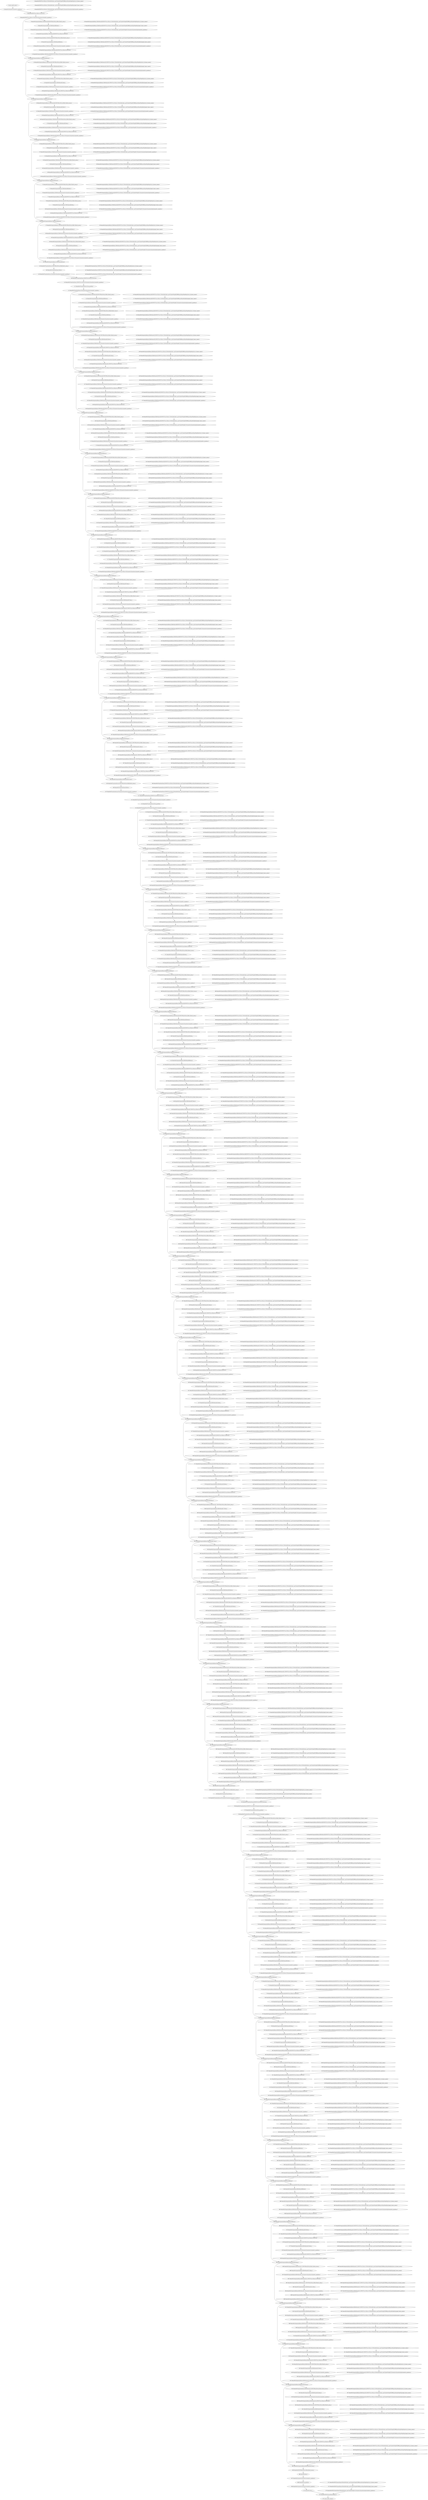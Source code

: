 strict digraph  {
"0 /nncf_model_input_0" [id=0, type=nncf_model_input];
"1 SymmetricQuantizer/symmetric_quantize_0" [id=1, type=symmetric_quantize];
"2 DenseNet/NNCFConv2d[conv1]/ModuleDict[pre_ops]/UpdateWeight[0]/RBSparsifyingWeight[op]/calc_rb_binary_mask_0" [id=2, type=calc_rb_binary_mask];
"3 DenseNet/NNCFConv2d[conv1]/ModuleDict[pre_ops]/UpdateWeight[0]/RBSparsifyingWeight[op]/apply_binary_mask_0" [id=3, type=apply_binary_mask];
"4 DenseNet/NNCFConv2d[conv1]/ModuleDict[pre_ops]/UpdateWeight[1]/SymmetricQuantizer[op]/symmetric_quantize_0" [id=4, type=symmetric_quantize];
"5 DenseNet/NNCFConv2d[conv1]/conv2d_0" [id=5, type=conv2d];
"6 DenseNet/NNCFConv2d[conv1]/SymmetricQuantizer/symmetric_quantize_0" [id=6, type=symmetric_quantize];
"7 DenseNet/Sequential[dense1]/Bottleneck[0]/NNCFBatchNorm2d[bn1]/batch_norm_0" [id=7, type=batch_norm];
"8 DenseNet/Sequential[dense1]/Bottleneck[0]/relu_0" [id=8, type=relu];
"9 DenseNet/Sequential[dense1]/Bottleneck[0]/SymmetricQuantizer/symmetric_quantize_0" [id=9, type=symmetric_quantize];
"10 DenseNet/Sequential[dense1]/Bottleneck[0]/NNCFConv2d[conv1]/ModuleDict[pre_ops]/UpdateWeight[0]/RBSparsifyingWeight[op]/calc_rb_binary_mask_0" [id=10, type=calc_rb_binary_mask];
"11 DenseNet/Sequential[dense1]/Bottleneck[0]/NNCFConv2d[conv1]/ModuleDict[pre_ops]/UpdateWeight[0]/RBSparsifyingWeight[op]/apply_binary_mask_0" [id=11, type=apply_binary_mask];
"12 DenseNet/Sequential[dense1]/Bottleneck[0]/NNCFConv2d[conv1]/ModuleDict[pre_ops]/UpdateWeight[1]/SymmetricQuantizer[op]/symmetric_quantize_0" [id=12, type=symmetric_quantize];
"13 DenseNet/Sequential[dense1]/Bottleneck[0]/NNCFConv2d[conv1]/conv2d_0" [id=13, type=conv2d];
"14 DenseNet/Sequential[dense1]/Bottleneck[0]/NNCFBatchNorm2d[bn2]/batch_norm_0" [id=14, type=batch_norm];
"15 DenseNet/Sequential[dense1]/Bottleneck[0]/relu_1" [id=15, type=relu];
"16 DenseNet/Sequential[dense1]/Bottleneck[0]/SymmetricQuantizer/symmetric_quantize_1" [id=16, type=symmetric_quantize];
"17 DenseNet/Sequential[dense1]/Bottleneck[0]/NNCFConv2d[conv2]/ModuleDict[pre_ops]/UpdateWeight[0]/RBSparsifyingWeight[op]/calc_rb_binary_mask_0" [id=17, type=calc_rb_binary_mask];
"18 DenseNet/Sequential[dense1]/Bottleneck[0]/NNCFConv2d[conv2]/ModuleDict[pre_ops]/UpdateWeight[0]/RBSparsifyingWeight[op]/apply_binary_mask_0" [id=18, type=apply_binary_mask];
"19 DenseNet/Sequential[dense1]/Bottleneck[0]/NNCFConv2d[conv2]/ModuleDict[pre_ops]/UpdateWeight[1]/SymmetricQuantizer[op]/symmetric_quantize_0" [id=19, type=symmetric_quantize];
"20 DenseNet/Sequential[dense1]/Bottleneck[0]/NNCFConv2d[conv2]/conv2d_0" [id=20, type=conv2d];
"21 DenseNet/Sequential[dense1]/Bottleneck[0]/NNCFConv2d[conv2]/SymmetricQuantizer/symmetric_quantize_0" [id=21, type=symmetric_quantize];
"22 DenseNet/Sequential[dense1]/Bottleneck[0]/cat_0" [id=22, type=cat];
"23 DenseNet/Sequential[dense1]/Bottleneck[1]/NNCFBatchNorm2d[bn1]/batch_norm_0" [id=23, type=batch_norm];
"24 DenseNet/Sequential[dense1]/Bottleneck[1]/relu_0" [id=24, type=relu];
"25 DenseNet/Sequential[dense1]/Bottleneck[1]/SymmetricQuantizer/symmetric_quantize_0" [id=25, type=symmetric_quantize];
"26 DenseNet/Sequential[dense1]/Bottleneck[1]/NNCFConv2d[conv1]/ModuleDict[pre_ops]/UpdateWeight[0]/RBSparsifyingWeight[op]/calc_rb_binary_mask_0" [id=26, type=calc_rb_binary_mask];
"27 DenseNet/Sequential[dense1]/Bottleneck[1]/NNCFConv2d[conv1]/ModuleDict[pre_ops]/UpdateWeight[0]/RBSparsifyingWeight[op]/apply_binary_mask_0" [id=27, type=apply_binary_mask];
"28 DenseNet/Sequential[dense1]/Bottleneck[1]/NNCFConv2d[conv1]/ModuleDict[pre_ops]/UpdateWeight[1]/SymmetricQuantizer[op]/symmetric_quantize_0" [id=28, type=symmetric_quantize];
"29 DenseNet/Sequential[dense1]/Bottleneck[1]/NNCFConv2d[conv1]/conv2d_0" [id=29, type=conv2d];
"30 DenseNet/Sequential[dense1]/Bottleneck[1]/NNCFBatchNorm2d[bn2]/batch_norm_0" [id=30, type=batch_norm];
"31 DenseNet/Sequential[dense1]/Bottleneck[1]/relu_1" [id=31, type=relu];
"32 DenseNet/Sequential[dense1]/Bottleneck[1]/SymmetricQuantizer/symmetric_quantize_1" [id=32, type=symmetric_quantize];
"33 DenseNet/Sequential[dense1]/Bottleneck[1]/NNCFConv2d[conv2]/ModuleDict[pre_ops]/UpdateWeight[0]/RBSparsifyingWeight[op]/calc_rb_binary_mask_0" [id=33, type=calc_rb_binary_mask];
"34 DenseNet/Sequential[dense1]/Bottleneck[1]/NNCFConv2d[conv2]/ModuleDict[pre_ops]/UpdateWeight[0]/RBSparsifyingWeight[op]/apply_binary_mask_0" [id=34, type=apply_binary_mask];
"35 DenseNet/Sequential[dense1]/Bottleneck[1]/NNCFConv2d[conv2]/ModuleDict[pre_ops]/UpdateWeight[1]/SymmetricQuantizer[op]/symmetric_quantize_0" [id=35, type=symmetric_quantize];
"36 DenseNet/Sequential[dense1]/Bottleneck[1]/NNCFConv2d[conv2]/conv2d_0" [id=36, type=conv2d];
"37 DenseNet/Sequential[dense1]/Bottleneck[1]/NNCFConv2d[conv2]/SymmetricQuantizer/symmetric_quantize_0" [id=37, type=symmetric_quantize];
"38 DenseNet/Sequential[dense1]/Bottleneck[1]/cat_0" [id=38, type=cat];
"39 DenseNet/Sequential[dense1]/Bottleneck[2]/NNCFBatchNorm2d[bn1]/batch_norm_0" [id=39, type=batch_norm];
"40 DenseNet/Sequential[dense1]/Bottleneck[2]/relu_0" [id=40, type=relu];
"41 DenseNet/Sequential[dense1]/Bottleneck[2]/SymmetricQuantizer/symmetric_quantize_0" [id=41, type=symmetric_quantize];
"42 DenseNet/Sequential[dense1]/Bottleneck[2]/NNCFConv2d[conv1]/ModuleDict[pre_ops]/UpdateWeight[0]/RBSparsifyingWeight[op]/calc_rb_binary_mask_0" [id=42, type=calc_rb_binary_mask];
"43 DenseNet/Sequential[dense1]/Bottleneck[2]/NNCFConv2d[conv1]/ModuleDict[pre_ops]/UpdateWeight[0]/RBSparsifyingWeight[op]/apply_binary_mask_0" [id=43, type=apply_binary_mask];
"44 DenseNet/Sequential[dense1]/Bottleneck[2]/NNCFConv2d[conv1]/ModuleDict[pre_ops]/UpdateWeight[1]/SymmetricQuantizer[op]/symmetric_quantize_0" [id=44, type=symmetric_quantize];
"45 DenseNet/Sequential[dense1]/Bottleneck[2]/NNCFConv2d[conv1]/conv2d_0" [id=45, type=conv2d];
"46 DenseNet/Sequential[dense1]/Bottleneck[2]/NNCFBatchNorm2d[bn2]/batch_norm_0" [id=46, type=batch_norm];
"47 DenseNet/Sequential[dense1]/Bottleneck[2]/relu_1" [id=47, type=relu];
"48 DenseNet/Sequential[dense1]/Bottleneck[2]/SymmetricQuantizer/symmetric_quantize_1" [id=48, type=symmetric_quantize];
"49 DenseNet/Sequential[dense1]/Bottleneck[2]/NNCFConv2d[conv2]/ModuleDict[pre_ops]/UpdateWeight[0]/RBSparsifyingWeight[op]/calc_rb_binary_mask_0" [id=49, type=calc_rb_binary_mask];
"50 DenseNet/Sequential[dense1]/Bottleneck[2]/NNCFConv2d[conv2]/ModuleDict[pre_ops]/UpdateWeight[0]/RBSparsifyingWeight[op]/apply_binary_mask_0" [id=50, type=apply_binary_mask];
"51 DenseNet/Sequential[dense1]/Bottleneck[2]/NNCFConv2d[conv2]/ModuleDict[pre_ops]/UpdateWeight[1]/SymmetricQuantizer[op]/symmetric_quantize_0" [id=51, type=symmetric_quantize];
"52 DenseNet/Sequential[dense1]/Bottleneck[2]/NNCFConv2d[conv2]/conv2d_0" [id=52, type=conv2d];
"53 DenseNet/Sequential[dense1]/Bottleneck[2]/NNCFConv2d[conv2]/SymmetricQuantizer/symmetric_quantize_0" [id=53, type=symmetric_quantize];
"54 DenseNet/Sequential[dense1]/Bottleneck[2]/cat_0" [id=54, type=cat];
"55 DenseNet/Sequential[dense1]/Bottleneck[3]/NNCFBatchNorm2d[bn1]/batch_norm_0" [id=55, type=batch_norm];
"56 DenseNet/Sequential[dense1]/Bottleneck[3]/relu_0" [id=56, type=relu];
"57 DenseNet/Sequential[dense1]/Bottleneck[3]/SymmetricQuantizer/symmetric_quantize_0" [id=57, type=symmetric_quantize];
"58 DenseNet/Sequential[dense1]/Bottleneck[3]/NNCFConv2d[conv1]/ModuleDict[pre_ops]/UpdateWeight[0]/RBSparsifyingWeight[op]/calc_rb_binary_mask_0" [id=58, type=calc_rb_binary_mask];
"59 DenseNet/Sequential[dense1]/Bottleneck[3]/NNCFConv2d[conv1]/ModuleDict[pre_ops]/UpdateWeight[0]/RBSparsifyingWeight[op]/apply_binary_mask_0" [id=59, type=apply_binary_mask];
"60 DenseNet/Sequential[dense1]/Bottleneck[3]/NNCFConv2d[conv1]/ModuleDict[pre_ops]/UpdateWeight[1]/SymmetricQuantizer[op]/symmetric_quantize_0" [id=60, type=symmetric_quantize];
"61 DenseNet/Sequential[dense1]/Bottleneck[3]/NNCFConv2d[conv1]/conv2d_0" [id=61, type=conv2d];
"62 DenseNet/Sequential[dense1]/Bottleneck[3]/NNCFBatchNorm2d[bn2]/batch_norm_0" [id=62, type=batch_norm];
"63 DenseNet/Sequential[dense1]/Bottleneck[3]/relu_1" [id=63, type=relu];
"64 DenseNet/Sequential[dense1]/Bottleneck[3]/SymmetricQuantizer/symmetric_quantize_1" [id=64, type=symmetric_quantize];
"65 DenseNet/Sequential[dense1]/Bottleneck[3]/NNCFConv2d[conv2]/ModuleDict[pre_ops]/UpdateWeight[0]/RBSparsifyingWeight[op]/calc_rb_binary_mask_0" [id=65, type=calc_rb_binary_mask];
"66 DenseNet/Sequential[dense1]/Bottleneck[3]/NNCFConv2d[conv2]/ModuleDict[pre_ops]/UpdateWeight[0]/RBSparsifyingWeight[op]/apply_binary_mask_0" [id=66, type=apply_binary_mask];
"67 DenseNet/Sequential[dense1]/Bottleneck[3]/NNCFConv2d[conv2]/ModuleDict[pre_ops]/UpdateWeight[1]/SymmetricQuantizer[op]/symmetric_quantize_0" [id=67, type=symmetric_quantize];
"68 DenseNet/Sequential[dense1]/Bottleneck[3]/NNCFConv2d[conv2]/conv2d_0" [id=68, type=conv2d];
"69 DenseNet/Sequential[dense1]/Bottleneck[3]/NNCFConv2d[conv2]/SymmetricQuantizer/symmetric_quantize_0" [id=69, type=symmetric_quantize];
"70 DenseNet/Sequential[dense1]/Bottleneck[3]/cat_0" [id=70, type=cat];
"71 DenseNet/Sequential[dense1]/Bottleneck[4]/NNCFBatchNorm2d[bn1]/batch_norm_0" [id=71, type=batch_norm];
"72 DenseNet/Sequential[dense1]/Bottleneck[4]/relu_0" [id=72, type=relu];
"73 DenseNet/Sequential[dense1]/Bottleneck[4]/SymmetricQuantizer/symmetric_quantize_0" [id=73, type=symmetric_quantize];
"74 DenseNet/Sequential[dense1]/Bottleneck[4]/NNCFConv2d[conv1]/ModuleDict[pre_ops]/UpdateWeight[0]/RBSparsifyingWeight[op]/calc_rb_binary_mask_0" [id=74, type=calc_rb_binary_mask];
"75 DenseNet/Sequential[dense1]/Bottleneck[4]/NNCFConv2d[conv1]/ModuleDict[pre_ops]/UpdateWeight[0]/RBSparsifyingWeight[op]/apply_binary_mask_0" [id=75, type=apply_binary_mask];
"76 DenseNet/Sequential[dense1]/Bottleneck[4]/NNCFConv2d[conv1]/ModuleDict[pre_ops]/UpdateWeight[1]/SymmetricQuantizer[op]/symmetric_quantize_0" [id=76, type=symmetric_quantize];
"77 DenseNet/Sequential[dense1]/Bottleneck[4]/NNCFConv2d[conv1]/conv2d_0" [id=77, type=conv2d];
"78 DenseNet/Sequential[dense1]/Bottleneck[4]/NNCFBatchNorm2d[bn2]/batch_norm_0" [id=78, type=batch_norm];
"79 DenseNet/Sequential[dense1]/Bottleneck[4]/relu_1" [id=79, type=relu];
"80 DenseNet/Sequential[dense1]/Bottleneck[4]/SymmetricQuantizer/symmetric_quantize_1" [id=80, type=symmetric_quantize];
"81 DenseNet/Sequential[dense1]/Bottleneck[4]/NNCFConv2d[conv2]/ModuleDict[pre_ops]/UpdateWeight[0]/RBSparsifyingWeight[op]/calc_rb_binary_mask_0" [id=81, type=calc_rb_binary_mask];
"82 DenseNet/Sequential[dense1]/Bottleneck[4]/NNCFConv2d[conv2]/ModuleDict[pre_ops]/UpdateWeight[0]/RBSparsifyingWeight[op]/apply_binary_mask_0" [id=82, type=apply_binary_mask];
"83 DenseNet/Sequential[dense1]/Bottleneck[4]/NNCFConv2d[conv2]/ModuleDict[pre_ops]/UpdateWeight[1]/SymmetricQuantizer[op]/symmetric_quantize_0" [id=83, type=symmetric_quantize];
"84 DenseNet/Sequential[dense1]/Bottleneck[4]/NNCFConv2d[conv2]/conv2d_0" [id=84, type=conv2d];
"85 DenseNet/Sequential[dense1]/Bottleneck[4]/NNCFConv2d[conv2]/SymmetricQuantizer/symmetric_quantize_0" [id=85, type=symmetric_quantize];
"86 DenseNet/Sequential[dense1]/Bottleneck[4]/cat_0" [id=86, type=cat];
"87 DenseNet/Sequential[dense1]/Bottleneck[5]/NNCFBatchNorm2d[bn1]/batch_norm_0" [id=87, type=batch_norm];
"88 DenseNet/Sequential[dense1]/Bottleneck[5]/relu_0" [id=88, type=relu];
"89 DenseNet/Sequential[dense1]/Bottleneck[5]/SymmetricQuantizer/symmetric_quantize_0" [id=89, type=symmetric_quantize];
"90 DenseNet/Sequential[dense1]/Bottleneck[5]/NNCFConv2d[conv1]/ModuleDict[pre_ops]/UpdateWeight[0]/RBSparsifyingWeight[op]/calc_rb_binary_mask_0" [id=90, type=calc_rb_binary_mask];
"91 DenseNet/Sequential[dense1]/Bottleneck[5]/NNCFConv2d[conv1]/ModuleDict[pre_ops]/UpdateWeight[0]/RBSparsifyingWeight[op]/apply_binary_mask_0" [id=91, type=apply_binary_mask];
"92 DenseNet/Sequential[dense1]/Bottleneck[5]/NNCFConv2d[conv1]/ModuleDict[pre_ops]/UpdateWeight[1]/SymmetricQuantizer[op]/symmetric_quantize_0" [id=92, type=symmetric_quantize];
"93 DenseNet/Sequential[dense1]/Bottleneck[5]/NNCFConv2d[conv1]/conv2d_0" [id=93, type=conv2d];
"94 DenseNet/Sequential[dense1]/Bottleneck[5]/NNCFBatchNorm2d[bn2]/batch_norm_0" [id=94, type=batch_norm];
"95 DenseNet/Sequential[dense1]/Bottleneck[5]/relu_1" [id=95, type=relu];
"96 DenseNet/Sequential[dense1]/Bottleneck[5]/SymmetricQuantizer/symmetric_quantize_1" [id=96, type=symmetric_quantize];
"97 DenseNet/Sequential[dense1]/Bottleneck[5]/NNCFConv2d[conv2]/ModuleDict[pre_ops]/UpdateWeight[0]/RBSparsifyingWeight[op]/calc_rb_binary_mask_0" [id=97, type=calc_rb_binary_mask];
"98 DenseNet/Sequential[dense1]/Bottleneck[5]/NNCFConv2d[conv2]/ModuleDict[pre_ops]/UpdateWeight[0]/RBSparsifyingWeight[op]/apply_binary_mask_0" [id=98, type=apply_binary_mask];
"99 DenseNet/Sequential[dense1]/Bottleneck[5]/NNCFConv2d[conv2]/ModuleDict[pre_ops]/UpdateWeight[1]/SymmetricQuantizer[op]/symmetric_quantize_0" [id=99, type=symmetric_quantize];
"100 DenseNet/Sequential[dense1]/Bottleneck[5]/NNCFConv2d[conv2]/conv2d_0" [id=100, type=conv2d];
"101 DenseNet/Sequential[dense1]/Bottleneck[5]/NNCFConv2d[conv2]/SymmetricQuantizer/symmetric_quantize_0" [id=101, type=symmetric_quantize];
"102 DenseNet/Sequential[dense1]/Bottleneck[5]/cat_0" [id=102, type=cat];
"103 DenseNet/Transition[trans1]/NNCFBatchNorm2d[bn]/batch_norm_0" [id=103, type=batch_norm];
"104 DenseNet/Transition[trans1]/relu_0" [id=104, type=relu];
"105 DenseNet/Transition[trans1]/SymmetricQuantizer/symmetric_quantize_0" [id=105, type=symmetric_quantize];
"106 DenseNet/Transition[trans1]/NNCFConv2d[conv]/ModuleDict[pre_ops]/UpdateWeight[0]/RBSparsifyingWeight[op]/calc_rb_binary_mask_0" [id=106, type=calc_rb_binary_mask];
"107 DenseNet/Transition[trans1]/NNCFConv2d[conv]/ModuleDict[pre_ops]/UpdateWeight[0]/RBSparsifyingWeight[op]/apply_binary_mask_0" [id=107, type=apply_binary_mask];
"108 DenseNet/Transition[trans1]/NNCFConv2d[conv]/ModuleDict[pre_ops]/UpdateWeight[1]/SymmetricQuantizer[op]/symmetric_quantize_0" [id=108, type=symmetric_quantize];
"109 DenseNet/Transition[trans1]/NNCFConv2d[conv]/conv2d_0" [id=109, type=conv2d];
"110 DenseNet/Transition[trans1]/NNCFConv2d[conv]/SymmetricQuantizer/symmetric_quantize_0" [id=110, type=symmetric_quantize];
"111 DenseNet/Transition[trans1]/avg_pool2d_0" [id=111, type=avg_pool2d];
"112 DenseNet/Transition[trans1]/SymmetricQuantizer/symmetric_quantize_1" [id=112, type=symmetric_quantize];
"113 DenseNet/Sequential[dense2]/Bottleneck[0]/NNCFBatchNorm2d[bn1]/batch_norm_0" [id=113, type=batch_norm];
"114 DenseNet/Sequential[dense2]/Bottleneck[0]/relu_0" [id=114, type=relu];
"115 DenseNet/Sequential[dense2]/Bottleneck[0]/SymmetricQuantizer/symmetric_quantize_0" [id=115, type=symmetric_quantize];
"116 DenseNet/Sequential[dense2]/Bottleneck[0]/NNCFConv2d[conv1]/ModuleDict[pre_ops]/UpdateWeight[0]/RBSparsifyingWeight[op]/calc_rb_binary_mask_0" [id=116, type=calc_rb_binary_mask];
"117 DenseNet/Sequential[dense2]/Bottleneck[0]/NNCFConv2d[conv1]/ModuleDict[pre_ops]/UpdateWeight[0]/RBSparsifyingWeight[op]/apply_binary_mask_0" [id=117, type=apply_binary_mask];
"118 DenseNet/Sequential[dense2]/Bottleneck[0]/NNCFConv2d[conv1]/ModuleDict[pre_ops]/UpdateWeight[1]/SymmetricQuantizer[op]/symmetric_quantize_0" [id=118, type=symmetric_quantize];
"119 DenseNet/Sequential[dense2]/Bottleneck[0]/NNCFConv2d[conv1]/conv2d_0" [id=119, type=conv2d];
"120 DenseNet/Sequential[dense2]/Bottleneck[0]/NNCFBatchNorm2d[bn2]/batch_norm_0" [id=120, type=batch_norm];
"121 DenseNet/Sequential[dense2]/Bottleneck[0]/relu_1" [id=121, type=relu];
"122 DenseNet/Sequential[dense2]/Bottleneck[0]/SymmetricQuantizer/symmetric_quantize_1" [id=122, type=symmetric_quantize];
"123 DenseNet/Sequential[dense2]/Bottleneck[0]/NNCFConv2d[conv2]/ModuleDict[pre_ops]/UpdateWeight[0]/RBSparsifyingWeight[op]/calc_rb_binary_mask_0" [id=123, type=calc_rb_binary_mask];
"124 DenseNet/Sequential[dense2]/Bottleneck[0]/NNCFConv2d[conv2]/ModuleDict[pre_ops]/UpdateWeight[0]/RBSparsifyingWeight[op]/apply_binary_mask_0" [id=124, type=apply_binary_mask];
"125 DenseNet/Sequential[dense2]/Bottleneck[0]/NNCFConv2d[conv2]/ModuleDict[pre_ops]/UpdateWeight[1]/SymmetricQuantizer[op]/symmetric_quantize_0" [id=125, type=symmetric_quantize];
"126 DenseNet/Sequential[dense2]/Bottleneck[0]/NNCFConv2d[conv2]/conv2d_0" [id=126, type=conv2d];
"127 DenseNet/Sequential[dense2]/Bottleneck[0]/NNCFConv2d[conv2]/SymmetricQuantizer/symmetric_quantize_0" [id=127, type=symmetric_quantize];
"128 DenseNet/Sequential[dense2]/Bottleneck[0]/cat_0" [id=128, type=cat];
"129 DenseNet/Sequential[dense2]/Bottleneck[1]/NNCFBatchNorm2d[bn1]/batch_norm_0" [id=129, type=batch_norm];
"130 DenseNet/Sequential[dense2]/Bottleneck[1]/relu_0" [id=130, type=relu];
"131 DenseNet/Sequential[dense2]/Bottleneck[1]/SymmetricQuantizer/symmetric_quantize_0" [id=131, type=symmetric_quantize];
"132 DenseNet/Sequential[dense2]/Bottleneck[1]/NNCFConv2d[conv1]/ModuleDict[pre_ops]/UpdateWeight[0]/RBSparsifyingWeight[op]/calc_rb_binary_mask_0" [id=132, type=calc_rb_binary_mask];
"133 DenseNet/Sequential[dense2]/Bottleneck[1]/NNCFConv2d[conv1]/ModuleDict[pre_ops]/UpdateWeight[0]/RBSparsifyingWeight[op]/apply_binary_mask_0" [id=133, type=apply_binary_mask];
"134 DenseNet/Sequential[dense2]/Bottleneck[1]/NNCFConv2d[conv1]/ModuleDict[pre_ops]/UpdateWeight[1]/SymmetricQuantizer[op]/symmetric_quantize_0" [id=134, type=symmetric_quantize];
"135 DenseNet/Sequential[dense2]/Bottleneck[1]/NNCFConv2d[conv1]/conv2d_0" [id=135, type=conv2d];
"136 DenseNet/Sequential[dense2]/Bottleneck[1]/NNCFBatchNorm2d[bn2]/batch_norm_0" [id=136, type=batch_norm];
"137 DenseNet/Sequential[dense2]/Bottleneck[1]/relu_1" [id=137, type=relu];
"138 DenseNet/Sequential[dense2]/Bottleneck[1]/SymmetricQuantizer/symmetric_quantize_1" [id=138, type=symmetric_quantize];
"139 DenseNet/Sequential[dense2]/Bottleneck[1]/NNCFConv2d[conv2]/ModuleDict[pre_ops]/UpdateWeight[0]/RBSparsifyingWeight[op]/calc_rb_binary_mask_0" [id=139, type=calc_rb_binary_mask];
"140 DenseNet/Sequential[dense2]/Bottleneck[1]/NNCFConv2d[conv2]/ModuleDict[pre_ops]/UpdateWeight[0]/RBSparsifyingWeight[op]/apply_binary_mask_0" [id=140, type=apply_binary_mask];
"141 DenseNet/Sequential[dense2]/Bottleneck[1]/NNCFConv2d[conv2]/ModuleDict[pre_ops]/UpdateWeight[1]/SymmetricQuantizer[op]/symmetric_quantize_0" [id=141, type=symmetric_quantize];
"142 DenseNet/Sequential[dense2]/Bottleneck[1]/NNCFConv2d[conv2]/conv2d_0" [id=142, type=conv2d];
"143 DenseNet/Sequential[dense2]/Bottleneck[1]/NNCFConv2d[conv2]/SymmetricQuantizer/symmetric_quantize_0" [id=143, type=symmetric_quantize];
"144 DenseNet/Sequential[dense2]/Bottleneck[1]/cat_0" [id=144, type=cat];
"145 DenseNet/Sequential[dense2]/Bottleneck[2]/NNCFBatchNorm2d[bn1]/batch_norm_0" [id=145, type=batch_norm];
"146 DenseNet/Sequential[dense2]/Bottleneck[2]/relu_0" [id=146, type=relu];
"147 DenseNet/Sequential[dense2]/Bottleneck[2]/SymmetricQuantizer/symmetric_quantize_0" [id=147, type=symmetric_quantize];
"148 DenseNet/Sequential[dense2]/Bottleneck[2]/NNCFConv2d[conv1]/ModuleDict[pre_ops]/UpdateWeight[0]/RBSparsifyingWeight[op]/calc_rb_binary_mask_0" [id=148, type=calc_rb_binary_mask];
"149 DenseNet/Sequential[dense2]/Bottleneck[2]/NNCFConv2d[conv1]/ModuleDict[pre_ops]/UpdateWeight[0]/RBSparsifyingWeight[op]/apply_binary_mask_0" [id=149, type=apply_binary_mask];
"150 DenseNet/Sequential[dense2]/Bottleneck[2]/NNCFConv2d[conv1]/ModuleDict[pre_ops]/UpdateWeight[1]/SymmetricQuantizer[op]/symmetric_quantize_0" [id=150, type=symmetric_quantize];
"151 DenseNet/Sequential[dense2]/Bottleneck[2]/NNCFConv2d[conv1]/conv2d_0" [id=151, type=conv2d];
"152 DenseNet/Sequential[dense2]/Bottleneck[2]/NNCFBatchNorm2d[bn2]/batch_norm_0" [id=152, type=batch_norm];
"153 DenseNet/Sequential[dense2]/Bottleneck[2]/relu_1" [id=153, type=relu];
"154 DenseNet/Sequential[dense2]/Bottleneck[2]/SymmetricQuantizer/symmetric_quantize_1" [id=154, type=symmetric_quantize];
"155 DenseNet/Sequential[dense2]/Bottleneck[2]/NNCFConv2d[conv2]/ModuleDict[pre_ops]/UpdateWeight[0]/RBSparsifyingWeight[op]/calc_rb_binary_mask_0" [id=155, type=calc_rb_binary_mask];
"156 DenseNet/Sequential[dense2]/Bottleneck[2]/NNCFConv2d[conv2]/ModuleDict[pre_ops]/UpdateWeight[0]/RBSparsifyingWeight[op]/apply_binary_mask_0" [id=156, type=apply_binary_mask];
"157 DenseNet/Sequential[dense2]/Bottleneck[2]/NNCFConv2d[conv2]/ModuleDict[pre_ops]/UpdateWeight[1]/SymmetricQuantizer[op]/symmetric_quantize_0" [id=157, type=symmetric_quantize];
"158 DenseNet/Sequential[dense2]/Bottleneck[2]/NNCFConv2d[conv2]/conv2d_0" [id=158, type=conv2d];
"159 DenseNet/Sequential[dense2]/Bottleneck[2]/NNCFConv2d[conv2]/SymmetricQuantizer/symmetric_quantize_0" [id=159, type=symmetric_quantize];
"160 DenseNet/Sequential[dense2]/Bottleneck[2]/cat_0" [id=160, type=cat];
"161 DenseNet/Sequential[dense2]/Bottleneck[3]/NNCFBatchNorm2d[bn1]/batch_norm_0" [id=161, type=batch_norm];
"162 DenseNet/Sequential[dense2]/Bottleneck[3]/relu_0" [id=162, type=relu];
"163 DenseNet/Sequential[dense2]/Bottleneck[3]/SymmetricQuantizer/symmetric_quantize_0" [id=163, type=symmetric_quantize];
"164 DenseNet/Sequential[dense2]/Bottleneck[3]/NNCFConv2d[conv1]/ModuleDict[pre_ops]/UpdateWeight[0]/RBSparsifyingWeight[op]/calc_rb_binary_mask_0" [id=164, type=calc_rb_binary_mask];
"165 DenseNet/Sequential[dense2]/Bottleneck[3]/NNCFConv2d[conv1]/ModuleDict[pre_ops]/UpdateWeight[0]/RBSparsifyingWeight[op]/apply_binary_mask_0" [id=165, type=apply_binary_mask];
"166 DenseNet/Sequential[dense2]/Bottleneck[3]/NNCFConv2d[conv1]/ModuleDict[pre_ops]/UpdateWeight[1]/SymmetricQuantizer[op]/symmetric_quantize_0" [id=166, type=symmetric_quantize];
"167 DenseNet/Sequential[dense2]/Bottleneck[3]/NNCFConv2d[conv1]/conv2d_0" [id=167, type=conv2d];
"168 DenseNet/Sequential[dense2]/Bottleneck[3]/NNCFBatchNorm2d[bn2]/batch_norm_0" [id=168, type=batch_norm];
"169 DenseNet/Sequential[dense2]/Bottleneck[3]/relu_1" [id=169, type=relu];
"170 DenseNet/Sequential[dense2]/Bottleneck[3]/SymmetricQuantizer/symmetric_quantize_1" [id=170, type=symmetric_quantize];
"171 DenseNet/Sequential[dense2]/Bottleneck[3]/NNCFConv2d[conv2]/ModuleDict[pre_ops]/UpdateWeight[0]/RBSparsifyingWeight[op]/calc_rb_binary_mask_0" [id=171, type=calc_rb_binary_mask];
"172 DenseNet/Sequential[dense2]/Bottleneck[3]/NNCFConv2d[conv2]/ModuleDict[pre_ops]/UpdateWeight[0]/RBSparsifyingWeight[op]/apply_binary_mask_0" [id=172, type=apply_binary_mask];
"173 DenseNet/Sequential[dense2]/Bottleneck[3]/NNCFConv2d[conv2]/ModuleDict[pre_ops]/UpdateWeight[1]/SymmetricQuantizer[op]/symmetric_quantize_0" [id=173, type=symmetric_quantize];
"174 DenseNet/Sequential[dense2]/Bottleneck[3]/NNCFConv2d[conv2]/conv2d_0" [id=174, type=conv2d];
"175 DenseNet/Sequential[dense2]/Bottleneck[3]/NNCFConv2d[conv2]/SymmetricQuantizer/symmetric_quantize_0" [id=175, type=symmetric_quantize];
"176 DenseNet/Sequential[dense2]/Bottleneck[3]/cat_0" [id=176, type=cat];
"177 DenseNet/Sequential[dense2]/Bottleneck[4]/NNCFBatchNorm2d[bn1]/batch_norm_0" [id=177, type=batch_norm];
"178 DenseNet/Sequential[dense2]/Bottleneck[4]/relu_0" [id=178, type=relu];
"179 DenseNet/Sequential[dense2]/Bottleneck[4]/SymmetricQuantizer/symmetric_quantize_0" [id=179, type=symmetric_quantize];
"180 DenseNet/Sequential[dense2]/Bottleneck[4]/NNCFConv2d[conv1]/ModuleDict[pre_ops]/UpdateWeight[0]/RBSparsifyingWeight[op]/calc_rb_binary_mask_0" [id=180, type=calc_rb_binary_mask];
"181 DenseNet/Sequential[dense2]/Bottleneck[4]/NNCFConv2d[conv1]/ModuleDict[pre_ops]/UpdateWeight[0]/RBSparsifyingWeight[op]/apply_binary_mask_0" [id=181, type=apply_binary_mask];
"182 DenseNet/Sequential[dense2]/Bottleneck[4]/NNCFConv2d[conv1]/ModuleDict[pre_ops]/UpdateWeight[1]/SymmetricQuantizer[op]/symmetric_quantize_0" [id=182, type=symmetric_quantize];
"183 DenseNet/Sequential[dense2]/Bottleneck[4]/NNCFConv2d[conv1]/conv2d_0" [id=183, type=conv2d];
"184 DenseNet/Sequential[dense2]/Bottleneck[4]/NNCFBatchNorm2d[bn2]/batch_norm_0" [id=184, type=batch_norm];
"185 DenseNet/Sequential[dense2]/Bottleneck[4]/relu_1" [id=185, type=relu];
"186 DenseNet/Sequential[dense2]/Bottleneck[4]/SymmetricQuantizer/symmetric_quantize_1" [id=186, type=symmetric_quantize];
"187 DenseNet/Sequential[dense2]/Bottleneck[4]/NNCFConv2d[conv2]/ModuleDict[pre_ops]/UpdateWeight[0]/RBSparsifyingWeight[op]/calc_rb_binary_mask_0" [id=187, type=calc_rb_binary_mask];
"188 DenseNet/Sequential[dense2]/Bottleneck[4]/NNCFConv2d[conv2]/ModuleDict[pre_ops]/UpdateWeight[0]/RBSparsifyingWeight[op]/apply_binary_mask_0" [id=188, type=apply_binary_mask];
"189 DenseNet/Sequential[dense2]/Bottleneck[4]/NNCFConv2d[conv2]/ModuleDict[pre_ops]/UpdateWeight[1]/SymmetricQuantizer[op]/symmetric_quantize_0" [id=189, type=symmetric_quantize];
"190 DenseNet/Sequential[dense2]/Bottleneck[4]/NNCFConv2d[conv2]/conv2d_0" [id=190, type=conv2d];
"191 DenseNet/Sequential[dense2]/Bottleneck[4]/NNCFConv2d[conv2]/SymmetricQuantizer/symmetric_quantize_0" [id=191, type=symmetric_quantize];
"192 DenseNet/Sequential[dense2]/Bottleneck[4]/cat_0" [id=192, type=cat];
"193 DenseNet/Sequential[dense2]/Bottleneck[5]/NNCFBatchNorm2d[bn1]/batch_norm_0" [id=193, type=batch_norm];
"194 DenseNet/Sequential[dense2]/Bottleneck[5]/relu_0" [id=194, type=relu];
"195 DenseNet/Sequential[dense2]/Bottleneck[5]/SymmetricQuantizer/symmetric_quantize_0" [id=195, type=symmetric_quantize];
"196 DenseNet/Sequential[dense2]/Bottleneck[5]/NNCFConv2d[conv1]/ModuleDict[pre_ops]/UpdateWeight[0]/RBSparsifyingWeight[op]/calc_rb_binary_mask_0" [id=196, type=calc_rb_binary_mask];
"197 DenseNet/Sequential[dense2]/Bottleneck[5]/NNCFConv2d[conv1]/ModuleDict[pre_ops]/UpdateWeight[0]/RBSparsifyingWeight[op]/apply_binary_mask_0" [id=197, type=apply_binary_mask];
"198 DenseNet/Sequential[dense2]/Bottleneck[5]/NNCFConv2d[conv1]/ModuleDict[pre_ops]/UpdateWeight[1]/SymmetricQuantizer[op]/symmetric_quantize_0" [id=198, type=symmetric_quantize];
"199 DenseNet/Sequential[dense2]/Bottleneck[5]/NNCFConv2d[conv1]/conv2d_0" [id=199, type=conv2d];
"200 DenseNet/Sequential[dense2]/Bottleneck[5]/NNCFBatchNorm2d[bn2]/batch_norm_0" [id=200, type=batch_norm];
"201 DenseNet/Sequential[dense2]/Bottleneck[5]/relu_1" [id=201, type=relu];
"202 DenseNet/Sequential[dense2]/Bottleneck[5]/SymmetricQuantizer/symmetric_quantize_1" [id=202, type=symmetric_quantize];
"203 DenseNet/Sequential[dense2]/Bottleneck[5]/NNCFConv2d[conv2]/ModuleDict[pre_ops]/UpdateWeight[0]/RBSparsifyingWeight[op]/calc_rb_binary_mask_0" [id=203, type=calc_rb_binary_mask];
"204 DenseNet/Sequential[dense2]/Bottleneck[5]/NNCFConv2d[conv2]/ModuleDict[pre_ops]/UpdateWeight[0]/RBSparsifyingWeight[op]/apply_binary_mask_0" [id=204, type=apply_binary_mask];
"205 DenseNet/Sequential[dense2]/Bottleneck[5]/NNCFConv2d[conv2]/ModuleDict[pre_ops]/UpdateWeight[1]/SymmetricQuantizer[op]/symmetric_quantize_0" [id=205, type=symmetric_quantize];
"206 DenseNet/Sequential[dense2]/Bottleneck[5]/NNCFConv2d[conv2]/conv2d_0" [id=206, type=conv2d];
"207 DenseNet/Sequential[dense2]/Bottleneck[5]/NNCFConv2d[conv2]/SymmetricQuantizer/symmetric_quantize_0" [id=207, type=symmetric_quantize];
"208 DenseNet/Sequential[dense2]/Bottleneck[5]/cat_0" [id=208, type=cat];
"209 DenseNet/Sequential[dense2]/Bottleneck[6]/NNCFBatchNorm2d[bn1]/batch_norm_0" [id=209, type=batch_norm];
"210 DenseNet/Sequential[dense2]/Bottleneck[6]/relu_0" [id=210, type=relu];
"211 DenseNet/Sequential[dense2]/Bottleneck[6]/SymmetricQuantizer/symmetric_quantize_0" [id=211, type=symmetric_quantize];
"212 DenseNet/Sequential[dense2]/Bottleneck[6]/NNCFConv2d[conv1]/ModuleDict[pre_ops]/UpdateWeight[0]/RBSparsifyingWeight[op]/calc_rb_binary_mask_0" [id=212, type=calc_rb_binary_mask];
"213 DenseNet/Sequential[dense2]/Bottleneck[6]/NNCFConv2d[conv1]/ModuleDict[pre_ops]/UpdateWeight[0]/RBSparsifyingWeight[op]/apply_binary_mask_0" [id=213, type=apply_binary_mask];
"214 DenseNet/Sequential[dense2]/Bottleneck[6]/NNCFConv2d[conv1]/ModuleDict[pre_ops]/UpdateWeight[1]/SymmetricQuantizer[op]/symmetric_quantize_0" [id=214, type=symmetric_quantize];
"215 DenseNet/Sequential[dense2]/Bottleneck[6]/NNCFConv2d[conv1]/conv2d_0" [id=215, type=conv2d];
"216 DenseNet/Sequential[dense2]/Bottleneck[6]/NNCFBatchNorm2d[bn2]/batch_norm_0" [id=216, type=batch_norm];
"217 DenseNet/Sequential[dense2]/Bottleneck[6]/relu_1" [id=217, type=relu];
"218 DenseNet/Sequential[dense2]/Bottleneck[6]/SymmetricQuantizer/symmetric_quantize_1" [id=218, type=symmetric_quantize];
"219 DenseNet/Sequential[dense2]/Bottleneck[6]/NNCFConv2d[conv2]/ModuleDict[pre_ops]/UpdateWeight[0]/RBSparsifyingWeight[op]/calc_rb_binary_mask_0" [id=219, type=calc_rb_binary_mask];
"220 DenseNet/Sequential[dense2]/Bottleneck[6]/NNCFConv2d[conv2]/ModuleDict[pre_ops]/UpdateWeight[0]/RBSparsifyingWeight[op]/apply_binary_mask_0" [id=220, type=apply_binary_mask];
"221 DenseNet/Sequential[dense2]/Bottleneck[6]/NNCFConv2d[conv2]/ModuleDict[pre_ops]/UpdateWeight[1]/SymmetricQuantizer[op]/symmetric_quantize_0" [id=221, type=symmetric_quantize];
"222 DenseNet/Sequential[dense2]/Bottleneck[6]/NNCFConv2d[conv2]/conv2d_0" [id=222, type=conv2d];
"223 DenseNet/Sequential[dense2]/Bottleneck[6]/NNCFConv2d[conv2]/SymmetricQuantizer/symmetric_quantize_0" [id=223, type=symmetric_quantize];
"224 DenseNet/Sequential[dense2]/Bottleneck[6]/cat_0" [id=224, type=cat];
"225 DenseNet/Sequential[dense2]/Bottleneck[7]/NNCFBatchNorm2d[bn1]/batch_norm_0" [id=225, type=batch_norm];
"226 DenseNet/Sequential[dense2]/Bottleneck[7]/relu_0" [id=226, type=relu];
"227 DenseNet/Sequential[dense2]/Bottleneck[7]/SymmetricQuantizer/symmetric_quantize_0" [id=227, type=symmetric_quantize];
"228 DenseNet/Sequential[dense2]/Bottleneck[7]/NNCFConv2d[conv1]/ModuleDict[pre_ops]/UpdateWeight[0]/RBSparsifyingWeight[op]/calc_rb_binary_mask_0" [id=228, type=calc_rb_binary_mask];
"229 DenseNet/Sequential[dense2]/Bottleneck[7]/NNCFConv2d[conv1]/ModuleDict[pre_ops]/UpdateWeight[0]/RBSparsifyingWeight[op]/apply_binary_mask_0" [id=229, type=apply_binary_mask];
"230 DenseNet/Sequential[dense2]/Bottleneck[7]/NNCFConv2d[conv1]/ModuleDict[pre_ops]/UpdateWeight[1]/SymmetricQuantizer[op]/symmetric_quantize_0" [id=230, type=symmetric_quantize];
"231 DenseNet/Sequential[dense2]/Bottleneck[7]/NNCFConv2d[conv1]/conv2d_0" [id=231, type=conv2d];
"232 DenseNet/Sequential[dense2]/Bottleneck[7]/NNCFBatchNorm2d[bn2]/batch_norm_0" [id=232, type=batch_norm];
"233 DenseNet/Sequential[dense2]/Bottleneck[7]/relu_1" [id=233, type=relu];
"234 DenseNet/Sequential[dense2]/Bottleneck[7]/SymmetricQuantizer/symmetric_quantize_1" [id=234, type=symmetric_quantize];
"235 DenseNet/Sequential[dense2]/Bottleneck[7]/NNCFConv2d[conv2]/ModuleDict[pre_ops]/UpdateWeight[0]/RBSparsifyingWeight[op]/calc_rb_binary_mask_0" [id=235, type=calc_rb_binary_mask];
"236 DenseNet/Sequential[dense2]/Bottleneck[7]/NNCFConv2d[conv2]/ModuleDict[pre_ops]/UpdateWeight[0]/RBSparsifyingWeight[op]/apply_binary_mask_0" [id=236, type=apply_binary_mask];
"237 DenseNet/Sequential[dense2]/Bottleneck[7]/NNCFConv2d[conv2]/ModuleDict[pre_ops]/UpdateWeight[1]/SymmetricQuantizer[op]/symmetric_quantize_0" [id=237, type=symmetric_quantize];
"238 DenseNet/Sequential[dense2]/Bottleneck[7]/NNCFConv2d[conv2]/conv2d_0" [id=238, type=conv2d];
"239 DenseNet/Sequential[dense2]/Bottleneck[7]/NNCFConv2d[conv2]/SymmetricQuantizer/symmetric_quantize_0" [id=239, type=symmetric_quantize];
"240 DenseNet/Sequential[dense2]/Bottleneck[7]/cat_0" [id=240, type=cat];
"241 DenseNet/Sequential[dense2]/Bottleneck[8]/NNCFBatchNorm2d[bn1]/batch_norm_0" [id=241, type=batch_norm];
"242 DenseNet/Sequential[dense2]/Bottleneck[8]/relu_0" [id=242, type=relu];
"243 DenseNet/Sequential[dense2]/Bottleneck[8]/SymmetricQuantizer/symmetric_quantize_0" [id=243, type=symmetric_quantize];
"244 DenseNet/Sequential[dense2]/Bottleneck[8]/NNCFConv2d[conv1]/ModuleDict[pre_ops]/UpdateWeight[0]/RBSparsifyingWeight[op]/calc_rb_binary_mask_0" [id=244, type=calc_rb_binary_mask];
"245 DenseNet/Sequential[dense2]/Bottleneck[8]/NNCFConv2d[conv1]/ModuleDict[pre_ops]/UpdateWeight[0]/RBSparsifyingWeight[op]/apply_binary_mask_0" [id=245, type=apply_binary_mask];
"246 DenseNet/Sequential[dense2]/Bottleneck[8]/NNCFConv2d[conv1]/ModuleDict[pre_ops]/UpdateWeight[1]/SymmetricQuantizer[op]/symmetric_quantize_0" [id=246, type=symmetric_quantize];
"247 DenseNet/Sequential[dense2]/Bottleneck[8]/NNCFConv2d[conv1]/conv2d_0" [id=247, type=conv2d];
"248 DenseNet/Sequential[dense2]/Bottleneck[8]/NNCFBatchNorm2d[bn2]/batch_norm_0" [id=248, type=batch_norm];
"249 DenseNet/Sequential[dense2]/Bottleneck[8]/relu_1" [id=249, type=relu];
"250 DenseNet/Sequential[dense2]/Bottleneck[8]/SymmetricQuantizer/symmetric_quantize_1" [id=250, type=symmetric_quantize];
"251 DenseNet/Sequential[dense2]/Bottleneck[8]/NNCFConv2d[conv2]/ModuleDict[pre_ops]/UpdateWeight[0]/RBSparsifyingWeight[op]/calc_rb_binary_mask_0" [id=251, type=calc_rb_binary_mask];
"252 DenseNet/Sequential[dense2]/Bottleneck[8]/NNCFConv2d[conv2]/ModuleDict[pre_ops]/UpdateWeight[0]/RBSparsifyingWeight[op]/apply_binary_mask_0" [id=252, type=apply_binary_mask];
"253 DenseNet/Sequential[dense2]/Bottleneck[8]/NNCFConv2d[conv2]/ModuleDict[pre_ops]/UpdateWeight[1]/SymmetricQuantizer[op]/symmetric_quantize_0" [id=253, type=symmetric_quantize];
"254 DenseNet/Sequential[dense2]/Bottleneck[8]/NNCFConv2d[conv2]/conv2d_0" [id=254, type=conv2d];
"255 DenseNet/Sequential[dense2]/Bottleneck[8]/NNCFConv2d[conv2]/SymmetricQuantizer/symmetric_quantize_0" [id=255, type=symmetric_quantize];
"256 DenseNet/Sequential[dense2]/Bottleneck[8]/cat_0" [id=256, type=cat];
"257 DenseNet/Sequential[dense2]/Bottleneck[9]/NNCFBatchNorm2d[bn1]/batch_norm_0" [id=257, type=batch_norm];
"258 DenseNet/Sequential[dense2]/Bottleneck[9]/relu_0" [id=258, type=relu];
"259 DenseNet/Sequential[dense2]/Bottleneck[9]/SymmetricQuantizer/symmetric_quantize_0" [id=259, type=symmetric_quantize];
"260 DenseNet/Sequential[dense2]/Bottleneck[9]/NNCFConv2d[conv1]/ModuleDict[pre_ops]/UpdateWeight[0]/RBSparsifyingWeight[op]/calc_rb_binary_mask_0" [id=260, type=calc_rb_binary_mask];
"261 DenseNet/Sequential[dense2]/Bottleneck[9]/NNCFConv2d[conv1]/ModuleDict[pre_ops]/UpdateWeight[0]/RBSparsifyingWeight[op]/apply_binary_mask_0" [id=261, type=apply_binary_mask];
"262 DenseNet/Sequential[dense2]/Bottleneck[9]/NNCFConv2d[conv1]/ModuleDict[pre_ops]/UpdateWeight[1]/SymmetricQuantizer[op]/symmetric_quantize_0" [id=262, type=symmetric_quantize];
"263 DenseNet/Sequential[dense2]/Bottleneck[9]/NNCFConv2d[conv1]/conv2d_0" [id=263, type=conv2d];
"264 DenseNet/Sequential[dense2]/Bottleneck[9]/NNCFBatchNorm2d[bn2]/batch_norm_0" [id=264, type=batch_norm];
"265 DenseNet/Sequential[dense2]/Bottleneck[9]/relu_1" [id=265, type=relu];
"266 DenseNet/Sequential[dense2]/Bottleneck[9]/SymmetricQuantizer/symmetric_quantize_1" [id=266, type=symmetric_quantize];
"267 DenseNet/Sequential[dense2]/Bottleneck[9]/NNCFConv2d[conv2]/ModuleDict[pre_ops]/UpdateWeight[0]/RBSparsifyingWeight[op]/calc_rb_binary_mask_0" [id=267, type=calc_rb_binary_mask];
"268 DenseNet/Sequential[dense2]/Bottleneck[9]/NNCFConv2d[conv2]/ModuleDict[pre_ops]/UpdateWeight[0]/RBSparsifyingWeight[op]/apply_binary_mask_0" [id=268, type=apply_binary_mask];
"269 DenseNet/Sequential[dense2]/Bottleneck[9]/NNCFConv2d[conv2]/ModuleDict[pre_ops]/UpdateWeight[1]/SymmetricQuantizer[op]/symmetric_quantize_0" [id=269, type=symmetric_quantize];
"270 DenseNet/Sequential[dense2]/Bottleneck[9]/NNCFConv2d[conv2]/conv2d_0" [id=270, type=conv2d];
"271 DenseNet/Sequential[dense2]/Bottleneck[9]/NNCFConv2d[conv2]/SymmetricQuantizer/symmetric_quantize_0" [id=271, type=symmetric_quantize];
"272 DenseNet/Sequential[dense2]/Bottleneck[9]/cat_0" [id=272, type=cat];
"273 DenseNet/Sequential[dense2]/Bottleneck[10]/NNCFBatchNorm2d[bn1]/batch_norm_0" [id=273, type=batch_norm];
"274 DenseNet/Sequential[dense2]/Bottleneck[10]/relu_0" [id=274, type=relu];
"275 DenseNet/Sequential[dense2]/Bottleneck[10]/SymmetricQuantizer/symmetric_quantize_0" [id=275, type=symmetric_quantize];
"276 DenseNet/Sequential[dense2]/Bottleneck[10]/NNCFConv2d[conv1]/ModuleDict[pre_ops]/UpdateWeight[0]/RBSparsifyingWeight[op]/calc_rb_binary_mask_0" [id=276, type=calc_rb_binary_mask];
"277 DenseNet/Sequential[dense2]/Bottleneck[10]/NNCFConv2d[conv1]/ModuleDict[pre_ops]/UpdateWeight[0]/RBSparsifyingWeight[op]/apply_binary_mask_0" [id=277, type=apply_binary_mask];
"278 DenseNet/Sequential[dense2]/Bottleneck[10]/NNCFConv2d[conv1]/ModuleDict[pre_ops]/UpdateWeight[1]/SymmetricQuantizer[op]/symmetric_quantize_0" [id=278, type=symmetric_quantize];
"279 DenseNet/Sequential[dense2]/Bottleneck[10]/NNCFConv2d[conv1]/conv2d_0" [id=279, type=conv2d];
"280 DenseNet/Sequential[dense2]/Bottleneck[10]/NNCFBatchNorm2d[bn2]/batch_norm_0" [id=280, type=batch_norm];
"281 DenseNet/Sequential[dense2]/Bottleneck[10]/relu_1" [id=281, type=relu];
"282 DenseNet/Sequential[dense2]/Bottleneck[10]/SymmetricQuantizer/symmetric_quantize_1" [id=282, type=symmetric_quantize];
"283 DenseNet/Sequential[dense2]/Bottleneck[10]/NNCFConv2d[conv2]/ModuleDict[pre_ops]/UpdateWeight[0]/RBSparsifyingWeight[op]/calc_rb_binary_mask_0" [id=283, type=calc_rb_binary_mask];
"284 DenseNet/Sequential[dense2]/Bottleneck[10]/NNCFConv2d[conv2]/ModuleDict[pre_ops]/UpdateWeight[0]/RBSparsifyingWeight[op]/apply_binary_mask_0" [id=284, type=apply_binary_mask];
"285 DenseNet/Sequential[dense2]/Bottleneck[10]/NNCFConv2d[conv2]/ModuleDict[pre_ops]/UpdateWeight[1]/SymmetricQuantizer[op]/symmetric_quantize_0" [id=285, type=symmetric_quantize];
"286 DenseNet/Sequential[dense2]/Bottleneck[10]/NNCFConv2d[conv2]/conv2d_0" [id=286, type=conv2d];
"287 DenseNet/Sequential[dense2]/Bottleneck[10]/NNCFConv2d[conv2]/SymmetricQuantizer/symmetric_quantize_0" [id=287, type=symmetric_quantize];
"288 DenseNet/Sequential[dense2]/Bottleneck[10]/cat_0" [id=288, type=cat];
"289 DenseNet/Sequential[dense2]/Bottleneck[11]/NNCFBatchNorm2d[bn1]/batch_norm_0" [id=289, type=batch_norm];
"290 DenseNet/Sequential[dense2]/Bottleneck[11]/relu_0" [id=290, type=relu];
"291 DenseNet/Sequential[dense2]/Bottleneck[11]/SymmetricQuantizer/symmetric_quantize_0" [id=291, type=symmetric_quantize];
"292 DenseNet/Sequential[dense2]/Bottleneck[11]/NNCFConv2d[conv1]/ModuleDict[pre_ops]/UpdateWeight[0]/RBSparsifyingWeight[op]/calc_rb_binary_mask_0" [id=292, type=calc_rb_binary_mask];
"293 DenseNet/Sequential[dense2]/Bottleneck[11]/NNCFConv2d[conv1]/ModuleDict[pre_ops]/UpdateWeight[0]/RBSparsifyingWeight[op]/apply_binary_mask_0" [id=293, type=apply_binary_mask];
"294 DenseNet/Sequential[dense2]/Bottleneck[11]/NNCFConv2d[conv1]/ModuleDict[pre_ops]/UpdateWeight[1]/SymmetricQuantizer[op]/symmetric_quantize_0" [id=294, type=symmetric_quantize];
"295 DenseNet/Sequential[dense2]/Bottleneck[11]/NNCFConv2d[conv1]/conv2d_0" [id=295, type=conv2d];
"296 DenseNet/Sequential[dense2]/Bottleneck[11]/NNCFBatchNorm2d[bn2]/batch_norm_0" [id=296, type=batch_norm];
"297 DenseNet/Sequential[dense2]/Bottleneck[11]/relu_1" [id=297, type=relu];
"298 DenseNet/Sequential[dense2]/Bottleneck[11]/SymmetricQuantizer/symmetric_quantize_1" [id=298, type=symmetric_quantize];
"299 DenseNet/Sequential[dense2]/Bottleneck[11]/NNCFConv2d[conv2]/ModuleDict[pre_ops]/UpdateWeight[0]/RBSparsifyingWeight[op]/calc_rb_binary_mask_0" [id=299, type=calc_rb_binary_mask];
"300 DenseNet/Sequential[dense2]/Bottleneck[11]/NNCFConv2d[conv2]/ModuleDict[pre_ops]/UpdateWeight[0]/RBSparsifyingWeight[op]/apply_binary_mask_0" [id=300, type=apply_binary_mask];
"301 DenseNet/Sequential[dense2]/Bottleneck[11]/NNCFConv2d[conv2]/ModuleDict[pre_ops]/UpdateWeight[1]/SymmetricQuantizer[op]/symmetric_quantize_0" [id=301, type=symmetric_quantize];
"302 DenseNet/Sequential[dense2]/Bottleneck[11]/NNCFConv2d[conv2]/conv2d_0" [id=302, type=conv2d];
"303 DenseNet/Sequential[dense2]/Bottleneck[11]/NNCFConv2d[conv2]/SymmetricQuantizer/symmetric_quantize_0" [id=303, type=symmetric_quantize];
"304 DenseNet/Sequential[dense2]/Bottleneck[11]/cat_0" [id=304, type=cat];
"305 DenseNet/Transition[trans2]/NNCFBatchNorm2d[bn]/batch_norm_0" [id=305, type=batch_norm];
"306 DenseNet/Transition[trans2]/relu_0" [id=306, type=relu];
"307 DenseNet/Transition[trans2]/SymmetricQuantizer/symmetric_quantize_0" [id=307, type=symmetric_quantize];
"308 DenseNet/Transition[trans2]/NNCFConv2d[conv]/ModuleDict[pre_ops]/UpdateWeight[0]/RBSparsifyingWeight[op]/calc_rb_binary_mask_0" [id=308, type=calc_rb_binary_mask];
"309 DenseNet/Transition[trans2]/NNCFConv2d[conv]/ModuleDict[pre_ops]/UpdateWeight[0]/RBSparsifyingWeight[op]/apply_binary_mask_0" [id=309, type=apply_binary_mask];
"310 DenseNet/Transition[trans2]/NNCFConv2d[conv]/ModuleDict[pre_ops]/UpdateWeight[1]/SymmetricQuantizer[op]/symmetric_quantize_0" [id=310, type=symmetric_quantize];
"311 DenseNet/Transition[trans2]/NNCFConv2d[conv]/conv2d_0" [id=311, type=conv2d];
"312 DenseNet/Transition[trans2]/NNCFConv2d[conv]/SymmetricQuantizer/symmetric_quantize_0" [id=312, type=symmetric_quantize];
"313 DenseNet/Transition[trans2]/avg_pool2d_0" [id=313, type=avg_pool2d];
"314 DenseNet/Transition[trans2]/SymmetricQuantizer/symmetric_quantize_1" [id=314, type=symmetric_quantize];
"315 DenseNet/Sequential[dense3]/Bottleneck[0]/NNCFBatchNorm2d[bn1]/batch_norm_0" [id=315, type=batch_norm];
"316 DenseNet/Sequential[dense3]/Bottleneck[0]/relu_0" [id=316, type=relu];
"317 DenseNet/Sequential[dense3]/Bottleneck[0]/SymmetricQuantizer/symmetric_quantize_0" [id=317, type=symmetric_quantize];
"318 DenseNet/Sequential[dense3]/Bottleneck[0]/NNCFConv2d[conv1]/ModuleDict[pre_ops]/UpdateWeight[0]/RBSparsifyingWeight[op]/calc_rb_binary_mask_0" [id=318, type=calc_rb_binary_mask];
"319 DenseNet/Sequential[dense3]/Bottleneck[0]/NNCFConv2d[conv1]/ModuleDict[pre_ops]/UpdateWeight[0]/RBSparsifyingWeight[op]/apply_binary_mask_0" [id=319, type=apply_binary_mask];
"320 DenseNet/Sequential[dense3]/Bottleneck[0]/NNCFConv2d[conv1]/ModuleDict[pre_ops]/UpdateWeight[1]/SymmetricQuantizer[op]/symmetric_quantize_0" [id=320, type=symmetric_quantize];
"321 DenseNet/Sequential[dense3]/Bottleneck[0]/NNCFConv2d[conv1]/conv2d_0" [id=321, type=conv2d];
"322 DenseNet/Sequential[dense3]/Bottleneck[0]/NNCFBatchNorm2d[bn2]/batch_norm_0" [id=322, type=batch_norm];
"323 DenseNet/Sequential[dense3]/Bottleneck[0]/relu_1" [id=323, type=relu];
"324 DenseNet/Sequential[dense3]/Bottleneck[0]/SymmetricQuantizer/symmetric_quantize_1" [id=324, type=symmetric_quantize];
"325 DenseNet/Sequential[dense3]/Bottleneck[0]/NNCFConv2d[conv2]/ModuleDict[pre_ops]/UpdateWeight[0]/RBSparsifyingWeight[op]/calc_rb_binary_mask_0" [id=325, type=calc_rb_binary_mask];
"326 DenseNet/Sequential[dense3]/Bottleneck[0]/NNCFConv2d[conv2]/ModuleDict[pre_ops]/UpdateWeight[0]/RBSparsifyingWeight[op]/apply_binary_mask_0" [id=326, type=apply_binary_mask];
"327 DenseNet/Sequential[dense3]/Bottleneck[0]/NNCFConv2d[conv2]/ModuleDict[pre_ops]/UpdateWeight[1]/SymmetricQuantizer[op]/symmetric_quantize_0" [id=327, type=symmetric_quantize];
"328 DenseNet/Sequential[dense3]/Bottleneck[0]/NNCFConv2d[conv2]/conv2d_0" [id=328, type=conv2d];
"329 DenseNet/Sequential[dense3]/Bottleneck[0]/NNCFConv2d[conv2]/SymmetricQuantizer/symmetric_quantize_0" [id=329, type=symmetric_quantize];
"330 DenseNet/Sequential[dense3]/Bottleneck[0]/cat_0" [id=330, type=cat];
"331 DenseNet/Sequential[dense3]/Bottleneck[1]/NNCFBatchNorm2d[bn1]/batch_norm_0" [id=331, type=batch_norm];
"332 DenseNet/Sequential[dense3]/Bottleneck[1]/relu_0" [id=332, type=relu];
"333 DenseNet/Sequential[dense3]/Bottleneck[1]/SymmetricQuantizer/symmetric_quantize_0" [id=333, type=symmetric_quantize];
"334 DenseNet/Sequential[dense3]/Bottleneck[1]/NNCFConv2d[conv1]/ModuleDict[pre_ops]/UpdateWeight[0]/RBSparsifyingWeight[op]/calc_rb_binary_mask_0" [id=334, type=calc_rb_binary_mask];
"335 DenseNet/Sequential[dense3]/Bottleneck[1]/NNCFConv2d[conv1]/ModuleDict[pre_ops]/UpdateWeight[0]/RBSparsifyingWeight[op]/apply_binary_mask_0" [id=335, type=apply_binary_mask];
"336 DenseNet/Sequential[dense3]/Bottleneck[1]/NNCFConv2d[conv1]/ModuleDict[pre_ops]/UpdateWeight[1]/SymmetricQuantizer[op]/symmetric_quantize_0" [id=336, type=symmetric_quantize];
"337 DenseNet/Sequential[dense3]/Bottleneck[1]/NNCFConv2d[conv1]/conv2d_0" [id=337, type=conv2d];
"338 DenseNet/Sequential[dense3]/Bottleneck[1]/NNCFBatchNorm2d[bn2]/batch_norm_0" [id=338, type=batch_norm];
"339 DenseNet/Sequential[dense3]/Bottleneck[1]/relu_1" [id=339, type=relu];
"340 DenseNet/Sequential[dense3]/Bottleneck[1]/SymmetricQuantizer/symmetric_quantize_1" [id=340, type=symmetric_quantize];
"341 DenseNet/Sequential[dense3]/Bottleneck[1]/NNCFConv2d[conv2]/ModuleDict[pre_ops]/UpdateWeight[0]/RBSparsifyingWeight[op]/calc_rb_binary_mask_0" [id=341, type=calc_rb_binary_mask];
"342 DenseNet/Sequential[dense3]/Bottleneck[1]/NNCFConv2d[conv2]/ModuleDict[pre_ops]/UpdateWeight[0]/RBSparsifyingWeight[op]/apply_binary_mask_0" [id=342, type=apply_binary_mask];
"343 DenseNet/Sequential[dense3]/Bottleneck[1]/NNCFConv2d[conv2]/ModuleDict[pre_ops]/UpdateWeight[1]/SymmetricQuantizer[op]/symmetric_quantize_0" [id=343, type=symmetric_quantize];
"344 DenseNet/Sequential[dense3]/Bottleneck[1]/NNCFConv2d[conv2]/conv2d_0" [id=344, type=conv2d];
"345 DenseNet/Sequential[dense3]/Bottleneck[1]/NNCFConv2d[conv2]/SymmetricQuantizer/symmetric_quantize_0" [id=345, type=symmetric_quantize];
"346 DenseNet/Sequential[dense3]/Bottleneck[1]/cat_0" [id=346, type=cat];
"347 DenseNet/Sequential[dense3]/Bottleneck[2]/NNCFBatchNorm2d[bn1]/batch_norm_0" [id=347, type=batch_norm];
"348 DenseNet/Sequential[dense3]/Bottleneck[2]/relu_0" [id=348, type=relu];
"349 DenseNet/Sequential[dense3]/Bottleneck[2]/SymmetricQuantizer/symmetric_quantize_0" [id=349, type=symmetric_quantize];
"350 DenseNet/Sequential[dense3]/Bottleneck[2]/NNCFConv2d[conv1]/ModuleDict[pre_ops]/UpdateWeight[0]/RBSparsifyingWeight[op]/calc_rb_binary_mask_0" [id=350, type=calc_rb_binary_mask];
"351 DenseNet/Sequential[dense3]/Bottleneck[2]/NNCFConv2d[conv1]/ModuleDict[pre_ops]/UpdateWeight[0]/RBSparsifyingWeight[op]/apply_binary_mask_0" [id=351, type=apply_binary_mask];
"352 DenseNet/Sequential[dense3]/Bottleneck[2]/NNCFConv2d[conv1]/ModuleDict[pre_ops]/UpdateWeight[1]/SymmetricQuantizer[op]/symmetric_quantize_0" [id=352, type=symmetric_quantize];
"353 DenseNet/Sequential[dense3]/Bottleneck[2]/NNCFConv2d[conv1]/conv2d_0" [id=353, type=conv2d];
"354 DenseNet/Sequential[dense3]/Bottleneck[2]/NNCFBatchNorm2d[bn2]/batch_norm_0" [id=354, type=batch_norm];
"355 DenseNet/Sequential[dense3]/Bottleneck[2]/relu_1" [id=355, type=relu];
"356 DenseNet/Sequential[dense3]/Bottleneck[2]/SymmetricQuantizer/symmetric_quantize_1" [id=356, type=symmetric_quantize];
"357 DenseNet/Sequential[dense3]/Bottleneck[2]/NNCFConv2d[conv2]/ModuleDict[pre_ops]/UpdateWeight[0]/RBSparsifyingWeight[op]/calc_rb_binary_mask_0" [id=357, type=calc_rb_binary_mask];
"358 DenseNet/Sequential[dense3]/Bottleneck[2]/NNCFConv2d[conv2]/ModuleDict[pre_ops]/UpdateWeight[0]/RBSparsifyingWeight[op]/apply_binary_mask_0" [id=358, type=apply_binary_mask];
"359 DenseNet/Sequential[dense3]/Bottleneck[2]/NNCFConv2d[conv2]/ModuleDict[pre_ops]/UpdateWeight[1]/SymmetricQuantizer[op]/symmetric_quantize_0" [id=359, type=symmetric_quantize];
"360 DenseNet/Sequential[dense3]/Bottleneck[2]/NNCFConv2d[conv2]/conv2d_0" [id=360, type=conv2d];
"361 DenseNet/Sequential[dense3]/Bottleneck[2]/NNCFConv2d[conv2]/SymmetricQuantizer/symmetric_quantize_0" [id=361, type=symmetric_quantize];
"362 DenseNet/Sequential[dense3]/Bottleneck[2]/cat_0" [id=362, type=cat];
"363 DenseNet/Sequential[dense3]/Bottleneck[3]/NNCFBatchNorm2d[bn1]/batch_norm_0" [id=363, type=batch_norm];
"364 DenseNet/Sequential[dense3]/Bottleneck[3]/relu_0" [id=364, type=relu];
"365 DenseNet/Sequential[dense3]/Bottleneck[3]/SymmetricQuantizer/symmetric_quantize_0" [id=365, type=symmetric_quantize];
"366 DenseNet/Sequential[dense3]/Bottleneck[3]/NNCFConv2d[conv1]/ModuleDict[pre_ops]/UpdateWeight[0]/RBSparsifyingWeight[op]/calc_rb_binary_mask_0" [id=366, type=calc_rb_binary_mask];
"367 DenseNet/Sequential[dense3]/Bottleneck[3]/NNCFConv2d[conv1]/ModuleDict[pre_ops]/UpdateWeight[0]/RBSparsifyingWeight[op]/apply_binary_mask_0" [id=367, type=apply_binary_mask];
"368 DenseNet/Sequential[dense3]/Bottleneck[3]/NNCFConv2d[conv1]/ModuleDict[pre_ops]/UpdateWeight[1]/SymmetricQuantizer[op]/symmetric_quantize_0" [id=368, type=symmetric_quantize];
"369 DenseNet/Sequential[dense3]/Bottleneck[3]/NNCFConv2d[conv1]/conv2d_0" [id=369, type=conv2d];
"370 DenseNet/Sequential[dense3]/Bottleneck[3]/NNCFBatchNorm2d[bn2]/batch_norm_0" [id=370, type=batch_norm];
"371 DenseNet/Sequential[dense3]/Bottleneck[3]/relu_1" [id=371, type=relu];
"372 DenseNet/Sequential[dense3]/Bottleneck[3]/SymmetricQuantizer/symmetric_quantize_1" [id=372, type=symmetric_quantize];
"373 DenseNet/Sequential[dense3]/Bottleneck[3]/NNCFConv2d[conv2]/ModuleDict[pre_ops]/UpdateWeight[0]/RBSparsifyingWeight[op]/calc_rb_binary_mask_0" [id=373, type=calc_rb_binary_mask];
"374 DenseNet/Sequential[dense3]/Bottleneck[3]/NNCFConv2d[conv2]/ModuleDict[pre_ops]/UpdateWeight[0]/RBSparsifyingWeight[op]/apply_binary_mask_0" [id=374, type=apply_binary_mask];
"375 DenseNet/Sequential[dense3]/Bottleneck[3]/NNCFConv2d[conv2]/ModuleDict[pre_ops]/UpdateWeight[1]/SymmetricQuantizer[op]/symmetric_quantize_0" [id=375, type=symmetric_quantize];
"376 DenseNet/Sequential[dense3]/Bottleneck[3]/NNCFConv2d[conv2]/conv2d_0" [id=376, type=conv2d];
"377 DenseNet/Sequential[dense3]/Bottleneck[3]/NNCFConv2d[conv2]/SymmetricQuantizer/symmetric_quantize_0" [id=377, type=symmetric_quantize];
"378 DenseNet/Sequential[dense3]/Bottleneck[3]/cat_0" [id=378, type=cat];
"379 DenseNet/Sequential[dense3]/Bottleneck[4]/NNCFBatchNorm2d[bn1]/batch_norm_0" [id=379, type=batch_norm];
"380 DenseNet/Sequential[dense3]/Bottleneck[4]/relu_0" [id=380, type=relu];
"381 DenseNet/Sequential[dense3]/Bottleneck[4]/SymmetricQuantizer/symmetric_quantize_0" [id=381, type=symmetric_quantize];
"382 DenseNet/Sequential[dense3]/Bottleneck[4]/NNCFConv2d[conv1]/ModuleDict[pre_ops]/UpdateWeight[0]/RBSparsifyingWeight[op]/calc_rb_binary_mask_0" [id=382, type=calc_rb_binary_mask];
"383 DenseNet/Sequential[dense3]/Bottleneck[4]/NNCFConv2d[conv1]/ModuleDict[pre_ops]/UpdateWeight[0]/RBSparsifyingWeight[op]/apply_binary_mask_0" [id=383, type=apply_binary_mask];
"384 DenseNet/Sequential[dense3]/Bottleneck[4]/NNCFConv2d[conv1]/ModuleDict[pre_ops]/UpdateWeight[1]/SymmetricQuantizer[op]/symmetric_quantize_0" [id=384, type=symmetric_quantize];
"385 DenseNet/Sequential[dense3]/Bottleneck[4]/NNCFConv2d[conv1]/conv2d_0" [id=385, type=conv2d];
"386 DenseNet/Sequential[dense3]/Bottleneck[4]/NNCFBatchNorm2d[bn2]/batch_norm_0" [id=386, type=batch_norm];
"387 DenseNet/Sequential[dense3]/Bottleneck[4]/relu_1" [id=387, type=relu];
"388 DenseNet/Sequential[dense3]/Bottleneck[4]/SymmetricQuantizer/symmetric_quantize_1" [id=388, type=symmetric_quantize];
"389 DenseNet/Sequential[dense3]/Bottleneck[4]/NNCFConv2d[conv2]/ModuleDict[pre_ops]/UpdateWeight[0]/RBSparsifyingWeight[op]/calc_rb_binary_mask_0" [id=389, type=calc_rb_binary_mask];
"390 DenseNet/Sequential[dense3]/Bottleneck[4]/NNCFConv2d[conv2]/ModuleDict[pre_ops]/UpdateWeight[0]/RBSparsifyingWeight[op]/apply_binary_mask_0" [id=390, type=apply_binary_mask];
"391 DenseNet/Sequential[dense3]/Bottleneck[4]/NNCFConv2d[conv2]/ModuleDict[pre_ops]/UpdateWeight[1]/SymmetricQuantizer[op]/symmetric_quantize_0" [id=391, type=symmetric_quantize];
"392 DenseNet/Sequential[dense3]/Bottleneck[4]/NNCFConv2d[conv2]/conv2d_0" [id=392, type=conv2d];
"393 DenseNet/Sequential[dense3]/Bottleneck[4]/NNCFConv2d[conv2]/SymmetricQuantizer/symmetric_quantize_0" [id=393, type=symmetric_quantize];
"394 DenseNet/Sequential[dense3]/Bottleneck[4]/cat_0" [id=394, type=cat];
"395 DenseNet/Sequential[dense3]/Bottleneck[5]/NNCFBatchNorm2d[bn1]/batch_norm_0" [id=395, type=batch_norm];
"396 DenseNet/Sequential[dense3]/Bottleneck[5]/relu_0" [id=396, type=relu];
"397 DenseNet/Sequential[dense3]/Bottleneck[5]/SymmetricQuantizer/symmetric_quantize_0" [id=397, type=symmetric_quantize];
"398 DenseNet/Sequential[dense3]/Bottleneck[5]/NNCFConv2d[conv1]/ModuleDict[pre_ops]/UpdateWeight[0]/RBSparsifyingWeight[op]/calc_rb_binary_mask_0" [id=398, type=calc_rb_binary_mask];
"399 DenseNet/Sequential[dense3]/Bottleneck[5]/NNCFConv2d[conv1]/ModuleDict[pre_ops]/UpdateWeight[0]/RBSparsifyingWeight[op]/apply_binary_mask_0" [id=399, type=apply_binary_mask];
"400 DenseNet/Sequential[dense3]/Bottleneck[5]/NNCFConv2d[conv1]/ModuleDict[pre_ops]/UpdateWeight[1]/SymmetricQuantizer[op]/symmetric_quantize_0" [id=400, type=symmetric_quantize];
"401 DenseNet/Sequential[dense3]/Bottleneck[5]/NNCFConv2d[conv1]/conv2d_0" [id=401, type=conv2d];
"402 DenseNet/Sequential[dense3]/Bottleneck[5]/NNCFBatchNorm2d[bn2]/batch_norm_0" [id=402, type=batch_norm];
"403 DenseNet/Sequential[dense3]/Bottleneck[5]/relu_1" [id=403, type=relu];
"404 DenseNet/Sequential[dense3]/Bottleneck[5]/SymmetricQuantizer/symmetric_quantize_1" [id=404, type=symmetric_quantize];
"405 DenseNet/Sequential[dense3]/Bottleneck[5]/NNCFConv2d[conv2]/ModuleDict[pre_ops]/UpdateWeight[0]/RBSparsifyingWeight[op]/calc_rb_binary_mask_0" [id=405, type=calc_rb_binary_mask];
"406 DenseNet/Sequential[dense3]/Bottleneck[5]/NNCFConv2d[conv2]/ModuleDict[pre_ops]/UpdateWeight[0]/RBSparsifyingWeight[op]/apply_binary_mask_0" [id=406, type=apply_binary_mask];
"407 DenseNet/Sequential[dense3]/Bottleneck[5]/NNCFConv2d[conv2]/ModuleDict[pre_ops]/UpdateWeight[1]/SymmetricQuantizer[op]/symmetric_quantize_0" [id=407, type=symmetric_quantize];
"408 DenseNet/Sequential[dense3]/Bottleneck[5]/NNCFConv2d[conv2]/conv2d_0" [id=408, type=conv2d];
"409 DenseNet/Sequential[dense3]/Bottleneck[5]/NNCFConv2d[conv2]/SymmetricQuantizer/symmetric_quantize_0" [id=409, type=symmetric_quantize];
"410 DenseNet/Sequential[dense3]/Bottleneck[5]/cat_0" [id=410, type=cat];
"411 DenseNet/Sequential[dense3]/Bottleneck[6]/NNCFBatchNorm2d[bn1]/batch_norm_0" [id=411, type=batch_norm];
"412 DenseNet/Sequential[dense3]/Bottleneck[6]/relu_0" [id=412, type=relu];
"413 DenseNet/Sequential[dense3]/Bottleneck[6]/SymmetricQuantizer/symmetric_quantize_0" [id=413, type=symmetric_quantize];
"414 DenseNet/Sequential[dense3]/Bottleneck[6]/NNCFConv2d[conv1]/ModuleDict[pre_ops]/UpdateWeight[0]/RBSparsifyingWeight[op]/calc_rb_binary_mask_0" [id=414, type=calc_rb_binary_mask];
"415 DenseNet/Sequential[dense3]/Bottleneck[6]/NNCFConv2d[conv1]/ModuleDict[pre_ops]/UpdateWeight[0]/RBSparsifyingWeight[op]/apply_binary_mask_0" [id=415, type=apply_binary_mask];
"416 DenseNet/Sequential[dense3]/Bottleneck[6]/NNCFConv2d[conv1]/ModuleDict[pre_ops]/UpdateWeight[1]/SymmetricQuantizer[op]/symmetric_quantize_0" [id=416, type=symmetric_quantize];
"417 DenseNet/Sequential[dense3]/Bottleneck[6]/NNCFConv2d[conv1]/conv2d_0" [id=417, type=conv2d];
"418 DenseNet/Sequential[dense3]/Bottleneck[6]/NNCFBatchNorm2d[bn2]/batch_norm_0" [id=418, type=batch_norm];
"419 DenseNet/Sequential[dense3]/Bottleneck[6]/relu_1" [id=419, type=relu];
"420 DenseNet/Sequential[dense3]/Bottleneck[6]/SymmetricQuantizer/symmetric_quantize_1" [id=420, type=symmetric_quantize];
"421 DenseNet/Sequential[dense3]/Bottleneck[6]/NNCFConv2d[conv2]/ModuleDict[pre_ops]/UpdateWeight[0]/RBSparsifyingWeight[op]/calc_rb_binary_mask_0" [id=421, type=calc_rb_binary_mask];
"422 DenseNet/Sequential[dense3]/Bottleneck[6]/NNCFConv2d[conv2]/ModuleDict[pre_ops]/UpdateWeight[0]/RBSparsifyingWeight[op]/apply_binary_mask_0" [id=422, type=apply_binary_mask];
"423 DenseNet/Sequential[dense3]/Bottleneck[6]/NNCFConv2d[conv2]/ModuleDict[pre_ops]/UpdateWeight[1]/SymmetricQuantizer[op]/symmetric_quantize_0" [id=423, type=symmetric_quantize];
"424 DenseNet/Sequential[dense3]/Bottleneck[6]/NNCFConv2d[conv2]/conv2d_0" [id=424, type=conv2d];
"425 DenseNet/Sequential[dense3]/Bottleneck[6]/NNCFConv2d[conv2]/SymmetricQuantizer/symmetric_quantize_0" [id=425, type=symmetric_quantize];
"426 DenseNet/Sequential[dense3]/Bottleneck[6]/cat_0" [id=426, type=cat];
"427 DenseNet/Sequential[dense3]/Bottleneck[7]/NNCFBatchNorm2d[bn1]/batch_norm_0" [id=427, type=batch_norm];
"428 DenseNet/Sequential[dense3]/Bottleneck[7]/relu_0" [id=428, type=relu];
"429 DenseNet/Sequential[dense3]/Bottleneck[7]/SymmetricQuantizer/symmetric_quantize_0" [id=429, type=symmetric_quantize];
"430 DenseNet/Sequential[dense3]/Bottleneck[7]/NNCFConv2d[conv1]/ModuleDict[pre_ops]/UpdateWeight[0]/RBSparsifyingWeight[op]/calc_rb_binary_mask_0" [id=430, type=calc_rb_binary_mask];
"431 DenseNet/Sequential[dense3]/Bottleneck[7]/NNCFConv2d[conv1]/ModuleDict[pre_ops]/UpdateWeight[0]/RBSparsifyingWeight[op]/apply_binary_mask_0" [id=431, type=apply_binary_mask];
"432 DenseNet/Sequential[dense3]/Bottleneck[7]/NNCFConv2d[conv1]/ModuleDict[pre_ops]/UpdateWeight[1]/SymmetricQuantizer[op]/symmetric_quantize_0" [id=432, type=symmetric_quantize];
"433 DenseNet/Sequential[dense3]/Bottleneck[7]/NNCFConv2d[conv1]/conv2d_0" [id=433, type=conv2d];
"434 DenseNet/Sequential[dense3]/Bottleneck[7]/NNCFBatchNorm2d[bn2]/batch_norm_0" [id=434, type=batch_norm];
"435 DenseNet/Sequential[dense3]/Bottleneck[7]/relu_1" [id=435, type=relu];
"436 DenseNet/Sequential[dense3]/Bottleneck[7]/SymmetricQuantizer/symmetric_quantize_1" [id=436, type=symmetric_quantize];
"437 DenseNet/Sequential[dense3]/Bottleneck[7]/NNCFConv2d[conv2]/ModuleDict[pre_ops]/UpdateWeight[0]/RBSparsifyingWeight[op]/calc_rb_binary_mask_0" [id=437, type=calc_rb_binary_mask];
"438 DenseNet/Sequential[dense3]/Bottleneck[7]/NNCFConv2d[conv2]/ModuleDict[pre_ops]/UpdateWeight[0]/RBSparsifyingWeight[op]/apply_binary_mask_0" [id=438, type=apply_binary_mask];
"439 DenseNet/Sequential[dense3]/Bottleneck[7]/NNCFConv2d[conv2]/ModuleDict[pre_ops]/UpdateWeight[1]/SymmetricQuantizer[op]/symmetric_quantize_0" [id=439, type=symmetric_quantize];
"440 DenseNet/Sequential[dense3]/Bottleneck[7]/NNCFConv2d[conv2]/conv2d_0" [id=440, type=conv2d];
"441 DenseNet/Sequential[dense3]/Bottleneck[7]/NNCFConv2d[conv2]/SymmetricQuantizer/symmetric_quantize_0" [id=441, type=symmetric_quantize];
"442 DenseNet/Sequential[dense3]/Bottleneck[7]/cat_0" [id=442, type=cat];
"443 DenseNet/Sequential[dense3]/Bottleneck[8]/NNCFBatchNorm2d[bn1]/batch_norm_0" [id=443, type=batch_norm];
"444 DenseNet/Sequential[dense3]/Bottleneck[8]/relu_0" [id=444, type=relu];
"445 DenseNet/Sequential[dense3]/Bottleneck[8]/SymmetricQuantizer/symmetric_quantize_0" [id=445, type=symmetric_quantize];
"446 DenseNet/Sequential[dense3]/Bottleneck[8]/NNCFConv2d[conv1]/ModuleDict[pre_ops]/UpdateWeight[0]/RBSparsifyingWeight[op]/calc_rb_binary_mask_0" [id=446, type=calc_rb_binary_mask];
"447 DenseNet/Sequential[dense3]/Bottleneck[8]/NNCFConv2d[conv1]/ModuleDict[pre_ops]/UpdateWeight[0]/RBSparsifyingWeight[op]/apply_binary_mask_0" [id=447, type=apply_binary_mask];
"448 DenseNet/Sequential[dense3]/Bottleneck[8]/NNCFConv2d[conv1]/ModuleDict[pre_ops]/UpdateWeight[1]/SymmetricQuantizer[op]/symmetric_quantize_0" [id=448, type=symmetric_quantize];
"449 DenseNet/Sequential[dense3]/Bottleneck[8]/NNCFConv2d[conv1]/conv2d_0" [id=449, type=conv2d];
"450 DenseNet/Sequential[dense3]/Bottleneck[8]/NNCFBatchNorm2d[bn2]/batch_norm_0" [id=450, type=batch_norm];
"451 DenseNet/Sequential[dense3]/Bottleneck[8]/relu_1" [id=451, type=relu];
"452 DenseNet/Sequential[dense3]/Bottleneck[8]/SymmetricQuantizer/symmetric_quantize_1" [id=452, type=symmetric_quantize];
"453 DenseNet/Sequential[dense3]/Bottleneck[8]/NNCFConv2d[conv2]/ModuleDict[pre_ops]/UpdateWeight[0]/RBSparsifyingWeight[op]/calc_rb_binary_mask_0" [id=453, type=calc_rb_binary_mask];
"454 DenseNet/Sequential[dense3]/Bottleneck[8]/NNCFConv2d[conv2]/ModuleDict[pre_ops]/UpdateWeight[0]/RBSparsifyingWeight[op]/apply_binary_mask_0" [id=454, type=apply_binary_mask];
"455 DenseNet/Sequential[dense3]/Bottleneck[8]/NNCFConv2d[conv2]/ModuleDict[pre_ops]/UpdateWeight[1]/SymmetricQuantizer[op]/symmetric_quantize_0" [id=455, type=symmetric_quantize];
"456 DenseNet/Sequential[dense3]/Bottleneck[8]/NNCFConv2d[conv2]/conv2d_0" [id=456, type=conv2d];
"457 DenseNet/Sequential[dense3]/Bottleneck[8]/NNCFConv2d[conv2]/SymmetricQuantizer/symmetric_quantize_0" [id=457, type=symmetric_quantize];
"458 DenseNet/Sequential[dense3]/Bottleneck[8]/cat_0" [id=458, type=cat];
"459 DenseNet/Sequential[dense3]/Bottleneck[9]/NNCFBatchNorm2d[bn1]/batch_norm_0" [id=459, type=batch_norm];
"460 DenseNet/Sequential[dense3]/Bottleneck[9]/relu_0" [id=460, type=relu];
"461 DenseNet/Sequential[dense3]/Bottleneck[9]/SymmetricQuantizer/symmetric_quantize_0" [id=461, type=symmetric_quantize];
"462 DenseNet/Sequential[dense3]/Bottleneck[9]/NNCFConv2d[conv1]/ModuleDict[pre_ops]/UpdateWeight[0]/RBSparsifyingWeight[op]/calc_rb_binary_mask_0" [id=462, type=calc_rb_binary_mask];
"463 DenseNet/Sequential[dense3]/Bottleneck[9]/NNCFConv2d[conv1]/ModuleDict[pre_ops]/UpdateWeight[0]/RBSparsifyingWeight[op]/apply_binary_mask_0" [id=463, type=apply_binary_mask];
"464 DenseNet/Sequential[dense3]/Bottleneck[9]/NNCFConv2d[conv1]/ModuleDict[pre_ops]/UpdateWeight[1]/SymmetricQuantizer[op]/symmetric_quantize_0" [id=464, type=symmetric_quantize];
"465 DenseNet/Sequential[dense3]/Bottleneck[9]/NNCFConv2d[conv1]/conv2d_0" [id=465, type=conv2d];
"466 DenseNet/Sequential[dense3]/Bottleneck[9]/NNCFBatchNorm2d[bn2]/batch_norm_0" [id=466, type=batch_norm];
"467 DenseNet/Sequential[dense3]/Bottleneck[9]/relu_1" [id=467, type=relu];
"468 DenseNet/Sequential[dense3]/Bottleneck[9]/SymmetricQuantizer/symmetric_quantize_1" [id=468, type=symmetric_quantize];
"469 DenseNet/Sequential[dense3]/Bottleneck[9]/NNCFConv2d[conv2]/ModuleDict[pre_ops]/UpdateWeight[0]/RBSparsifyingWeight[op]/calc_rb_binary_mask_0" [id=469, type=calc_rb_binary_mask];
"470 DenseNet/Sequential[dense3]/Bottleneck[9]/NNCFConv2d[conv2]/ModuleDict[pre_ops]/UpdateWeight[0]/RBSparsifyingWeight[op]/apply_binary_mask_0" [id=470, type=apply_binary_mask];
"471 DenseNet/Sequential[dense3]/Bottleneck[9]/NNCFConv2d[conv2]/ModuleDict[pre_ops]/UpdateWeight[1]/SymmetricQuantizer[op]/symmetric_quantize_0" [id=471, type=symmetric_quantize];
"472 DenseNet/Sequential[dense3]/Bottleneck[9]/NNCFConv2d[conv2]/conv2d_0" [id=472, type=conv2d];
"473 DenseNet/Sequential[dense3]/Bottleneck[9]/NNCFConv2d[conv2]/SymmetricQuantizer/symmetric_quantize_0" [id=473, type=symmetric_quantize];
"474 DenseNet/Sequential[dense3]/Bottleneck[9]/cat_0" [id=474, type=cat];
"475 DenseNet/Sequential[dense3]/Bottleneck[10]/NNCFBatchNorm2d[bn1]/batch_norm_0" [id=475, type=batch_norm];
"476 DenseNet/Sequential[dense3]/Bottleneck[10]/relu_0" [id=476, type=relu];
"477 DenseNet/Sequential[dense3]/Bottleneck[10]/SymmetricQuantizer/symmetric_quantize_0" [id=477, type=symmetric_quantize];
"478 DenseNet/Sequential[dense3]/Bottleneck[10]/NNCFConv2d[conv1]/ModuleDict[pre_ops]/UpdateWeight[0]/RBSparsifyingWeight[op]/calc_rb_binary_mask_0" [id=478, type=calc_rb_binary_mask];
"479 DenseNet/Sequential[dense3]/Bottleneck[10]/NNCFConv2d[conv1]/ModuleDict[pre_ops]/UpdateWeight[0]/RBSparsifyingWeight[op]/apply_binary_mask_0" [id=479, type=apply_binary_mask];
"480 DenseNet/Sequential[dense3]/Bottleneck[10]/NNCFConv2d[conv1]/ModuleDict[pre_ops]/UpdateWeight[1]/SymmetricQuantizer[op]/symmetric_quantize_0" [id=480, type=symmetric_quantize];
"481 DenseNet/Sequential[dense3]/Bottleneck[10]/NNCFConv2d[conv1]/conv2d_0" [id=481, type=conv2d];
"482 DenseNet/Sequential[dense3]/Bottleneck[10]/NNCFBatchNorm2d[bn2]/batch_norm_0" [id=482, type=batch_norm];
"483 DenseNet/Sequential[dense3]/Bottleneck[10]/relu_1" [id=483, type=relu];
"484 DenseNet/Sequential[dense3]/Bottleneck[10]/SymmetricQuantizer/symmetric_quantize_1" [id=484, type=symmetric_quantize];
"485 DenseNet/Sequential[dense3]/Bottleneck[10]/NNCFConv2d[conv2]/ModuleDict[pre_ops]/UpdateWeight[0]/RBSparsifyingWeight[op]/calc_rb_binary_mask_0" [id=485, type=calc_rb_binary_mask];
"486 DenseNet/Sequential[dense3]/Bottleneck[10]/NNCFConv2d[conv2]/ModuleDict[pre_ops]/UpdateWeight[0]/RBSparsifyingWeight[op]/apply_binary_mask_0" [id=486, type=apply_binary_mask];
"487 DenseNet/Sequential[dense3]/Bottleneck[10]/NNCFConv2d[conv2]/ModuleDict[pre_ops]/UpdateWeight[1]/SymmetricQuantizer[op]/symmetric_quantize_0" [id=487, type=symmetric_quantize];
"488 DenseNet/Sequential[dense3]/Bottleneck[10]/NNCFConv2d[conv2]/conv2d_0" [id=488, type=conv2d];
"489 DenseNet/Sequential[dense3]/Bottleneck[10]/NNCFConv2d[conv2]/SymmetricQuantizer/symmetric_quantize_0" [id=489, type=symmetric_quantize];
"490 DenseNet/Sequential[dense3]/Bottleneck[10]/cat_0" [id=490, type=cat];
"491 DenseNet/Sequential[dense3]/Bottleneck[11]/NNCFBatchNorm2d[bn1]/batch_norm_0" [id=491, type=batch_norm];
"492 DenseNet/Sequential[dense3]/Bottleneck[11]/relu_0" [id=492, type=relu];
"493 DenseNet/Sequential[dense3]/Bottleneck[11]/SymmetricQuantizer/symmetric_quantize_0" [id=493, type=symmetric_quantize];
"494 DenseNet/Sequential[dense3]/Bottleneck[11]/NNCFConv2d[conv1]/ModuleDict[pre_ops]/UpdateWeight[0]/RBSparsifyingWeight[op]/calc_rb_binary_mask_0" [id=494, type=calc_rb_binary_mask];
"495 DenseNet/Sequential[dense3]/Bottleneck[11]/NNCFConv2d[conv1]/ModuleDict[pre_ops]/UpdateWeight[0]/RBSparsifyingWeight[op]/apply_binary_mask_0" [id=495, type=apply_binary_mask];
"496 DenseNet/Sequential[dense3]/Bottleneck[11]/NNCFConv2d[conv1]/ModuleDict[pre_ops]/UpdateWeight[1]/SymmetricQuantizer[op]/symmetric_quantize_0" [id=496, type=symmetric_quantize];
"497 DenseNet/Sequential[dense3]/Bottleneck[11]/NNCFConv2d[conv1]/conv2d_0" [id=497, type=conv2d];
"498 DenseNet/Sequential[dense3]/Bottleneck[11]/NNCFBatchNorm2d[bn2]/batch_norm_0" [id=498, type=batch_norm];
"499 DenseNet/Sequential[dense3]/Bottleneck[11]/relu_1" [id=499, type=relu];
"500 DenseNet/Sequential[dense3]/Bottleneck[11]/SymmetricQuantizer/symmetric_quantize_1" [id=500, type=symmetric_quantize];
"501 DenseNet/Sequential[dense3]/Bottleneck[11]/NNCFConv2d[conv2]/ModuleDict[pre_ops]/UpdateWeight[0]/RBSparsifyingWeight[op]/calc_rb_binary_mask_0" [id=501, type=calc_rb_binary_mask];
"502 DenseNet/Sequential[dense3]/Bottleneck[11]/NNCFConv2d[conv2]/ModuleDict[pre_ops]/UpdateWeight[0]/RBSparsifyingWeight[op]/apply_binary_mask_0" [id=502, type=apply_binary_mask];
"503 DenseNet/Sequential[dense3]/Bottleneck[11]/NNCFConv2d[conv2]/ModuleDict[pre_ops]/UpdateWeight[1]/SymmetricQuantizer[op]/symmetric_quantize_0" [id=503, type=symmetric_quantize];
"504 DenseNet/Sequential[dense3]/Bottleneck[11]/NNCFConv2d[conv2]/conv2d_0" [id=504, type=conv2d];
"505 DenseNet/Sequential[dense3]/Bottleneck[11]/NNCFConv2d[conv2]/SymmetricQuantizer/symmetric_quantize_0" [id=505, type=symmetric_quantize];
"506 DenseNet/Sequential[dense3]/Bottleneck[11]/cat_0" [id=506, type=cat];
"507 DenseNet/Sequential[dense3]/Bottleneck[12]/NNCFBatchNorm2d[bn1]/batch_norm_0" [id=507, type=batch_norm];
"508 DenseNet/Sequential[dense3]/Bottleneck[12]/relu_0" [id=508, type=relu];
"509 DenseNet/Sequential[dense3]/Bottleneck[12]/SymmetricQuantizer/symmetric_quantize_0" [id=509, type=symmetric_quantize];
"510 DenseNet/Sequential[dense3]/Bottleneck[12]/NNCFConv2d[conv1]/ModuleDict[pre_ops]/UpdateWeight[0]/RBSparsifyingWeight[op]/calc_rb_binary_mask_0" [id=510, type=calc_rb_binary_mask];
"511 DenseNet/Sequential[dense3]/Bottleneck[12]/NNCFConv2d[conv1]/ModuleDict[pre_ops]/UpdateWeight[0]/RBSparsifyingWeight[op]/apply_binary_mask_0" [id=511, type=apply_binary_mask];
"512 DenseNet/Sequential[dense3]/Bottleneck[12]/NNCFConv2d[conv1]/ModuleDict[pre_ops]/UpdateWeight[1]/SymmetricQuantizer[op]/symmetric_quantize_0" [id=512, type=symmetric_quantize];
"513 DenseNet/Sequential[dense3]/Bottleneck[12]/NNCFConv2d[conv1]/conv2d_0" [id=513, type=conv2d];
"514 DenseNet/Sequential[dense3]/Bottleneck[12]/NNCFBatchNorm2d[bn2]/batch_norm_0" [id=514, type=batch_norm];
"515 DenseNet/Sequential[dense3]/Bottleneck[12]/relu_1" [id=515, type=relu];
"516 DenseNet/Sequential[dense3]/Bottleneck[12]/SymmetricQuantizer/symmetric_quantize_1" [id=516, type=symmetric_quantize];
"517 DenseNet/Sequential[dense3]/Bottleneck[12]/NNCFConv2d[conv2]/ModuleDict[pre_ops]/UpdateWeight[0]/RBSparsifyingWeight[op]/calc_rb_binary_mask_0" [id=517, type=calc_rb_binary_mask];
"518 DenseNet/Sequential[dense3]/Bottleneck[12]/NNCFConv2d[conv2]/ModuleDict[pre_ops]/UpdateWeight[0]/RBSparsifyingWeight[op]/apply_binary_mask_0" [id=518, type=apply_binary_mask];
"519 DenseNet/Sequential[dense3]/Bottleneck[12]/NNCFConv2d[conv2]/ModuleDict[pre_ops]/UpdateWeight[1]/SymmetricQuantizer[op]/symmetric_quantize_0" [id=519, type=symmetric_quantize];
"520 DenseNet/Sequential[dense3]/Bottleneck[12]/NNCFConv2d[conv2]/conv2d_0" [id=520, type=conv2d];
"521 DenseNet/Sequential[dense3]/Bottleneck[12]/NNCFConv2d[conv2]/SymmetricQuantizer/symmetric_quantize_0" [id=521, type=symmetric_quantize];
"522 DenseNet/Sequential[dense3]/Bottleneck[12]/cat_0" [id=522, type=cat];
"523 DenseNet/Sequential[dense3]/Bottleneck[13]/NNCFBatchNorm2d[bn1]/batch_norm_0" [id=523, type=batch_norm];
"524 DenseNet/Sequential[dense3]/Bottleneck[13]/relu_0" [id=524, type=relu];
"525 DenseNet/Sequential[dense3]/Bottleneck[13]/SymmetricQuantizer/symmetric_quantize_0" [id=525, type=symmetric_quantize];
"526 DenseNet/Sequential[dense3]/Bottleneck[13]/NNCFConv2d[conv1]/ModuleDict[pre_ops]/UpdateWeight[0]/RBSparsifyingWeight[op]/calc_rb_binary_mask_0" [id=526, type=calc_rb_binary_mask];
"527 DenseNet/Sequential[dense3]/Bottleneck[13]/NNCFConv2d[conv1]/ModuleDict[pre_ops]/UpdateWeight[0]/RBSparsifyingWeight[op]/apply_binary_mask_0" [id=527, type=apply_binary_mask];
"528 DenseNet/Sequential[dense3]/Bottleneck[13]/NNCFConv2d[conv1]/ModuleDict[pre_ops]/UpdateWeight[1]/SymmetricQuantizer[op]/symmetric_quantize_0" [id=528, type=symmetric_quantize];
"529 DenseNet/Sequential[dense3]/Bottleneck[13]/NNCFConv2d[conv1]/conv2d_0" [id=529, type=conv2d];
"530 DenseNet/Sequential[dense3]/Bottleneck[13]/NNCFBatchNorm2d[bn2]/batch_norm_0" [id=530, type=batch_norm];
"531 DenseNet/Sequential[dense3]/Bottleneck[13]/relu_1" [id=531, type=relu];
"532 DenseNet/Sequential[dense3]/Bottleneck[13]/SymmetricQuantizer/symmetric_quantize_1" [id=532, type=symmetric_quantize];
"533 DenseNet/Sequential[dense3]/Bottleneck[13]/NNCFConv2d[conv2]/ModuleDict[pre_ops]/UpdateWeight[0]/RBSparsifyingWeight[op]/calc_rb_binary_mask_0" [id=533, type=calc_rb_binary_mask];
"534 DenseNet/Sequential[dense3]/Bottleneck[13]/NNCFConv2d[conv2]/ModuleDict[pre_ops]/UpdateWeight[0]/RBSparsifyingWeight[op]/apply_binary_mask_0" [id=534, type=apply_binary_mask];
"535 DenseNet/Sequential[dense3]/Bottleneck[13]/NNCFConv2d[conv2]/ModuleDict[pre_ops]/UpdateWeight[1]/SymmetricQuantizer[op]/symmetric_quantize_0" [id=535, type=symmetric_quantize];
"536 DenseNet/Sequential[dense3]/Bottleneck[13]/NNCFConv2d[conv2]/conv2d_0" [id=536, type=conv2d];
"537 DenseNet/Sequential[dense3]/Bottleneck[13]/NNCFConv2d[conv2]/SymmetricQuantizer/symmetric_quantize_0" [id=537, type=symmetric_quantize];
"538 DenseNet/Sequential[dense3]/Bottleneck[13]/cat_0" [id=538, type=cat];
"539 DenseNet/Sequential[dense3]/Bottleneck[14]/NNCFBatchNorm2d[bn1]/batch_norm_0" [id=539, type=batch_norm];
"540 DenseNet/Sequential[dense3]/Bottleneck[14]/relu_0" [id=540, type=relu];
"541 DenseNet/Sequential[dense3]/Bottleneck[14]/SymmetricQuantizer/symmetric_quantize_0" [id=541, type=symmetric_quantize];
"542 DenseNet/Sequential[dense3]/Bottleneck[14]/NNCFConv2d[conv1]/ModuleDict[pre_ops]/UpdateWeight[0]/RBSparsifyingWeight[op]/calc_rb_binary_mask_0" [id=542, type=calc_rb_binary_mask];
"543 DenseNet/Sequential[dense3]/Bottleneck[14]/NNCFConv2d[conv1]/ModuleDict[pre_ops]/UpdateWeight[0]/RBSparsifyingWeight[op]/apply_binary_mask_0" [id=543, type=apply_binary_mask];
"544 DenseNet/Sequential[dense3]/Bottleneck[14]/NNCFConv2d[conv1]/ModuleDict[pre_ops]/UpdateWeight[1]/SymmetricQuantizer[op]/symmetric_quantize_0" [id=544, type=symmetric_quantize];
"545 DenseNet/Sequential[dense3]/Bottleneck[14]/NNCFConv2d[conv1]/conv2d_0" [id=545, type=conv2d];
"546 DenseNet/Sequential[dense3]/Bottleneck[14]/NNCFBatchNorm2d[bn2]/batch_norm_0" [id=546, type=batch_norm];
"547 DenseNet/Sequential[dense3]/Bottleneck[14]/relu_1" [id=547, type=relu];
"548 DenseNet/Sequential[dense3]/Bottleneck[14]/SymmetricQuantizer/symmetric_quantize_1" [id=548, type=symmetric_quantize];
"549 DenseNet/Sequential[dense3]/Bottleneck[14]/NNCFConv2d[conv2]/ModuleDict[pre_ops]/UpdateWeight[0]/RBSparsifyingWeight[op]/calc_rb_binary_mask_0" [id=549, type=calc_rb_binary_mask];
"550 DenseNet/Sequential[dense3]/Bottleneck[14]/NNCFConv2d[conv2]/ModuleDict[pre_ops]/UpdateWeight[0]/RBSparsifyingWeight[op]/apply_binary_mask_0" [id=550, type=apply_binary_mask];
"551 DenseNet/Sequential[dense3]/Bottleneck[14]/NNCFConv2d[conv2]/ModuleDict[pre_ops]/UpdateWeight[1]/SymmetricQuantizer[op]/symmetric_quantize_0" [id=551, type=symmetric_quantize];
"552 DenseNet/Sequential[dense3]/Bottleneck[14]/NNCFConv2d[conv2]/conv2d_0" [id=552, type=conv2d];
"553 DenseNet/Sequential[dense3]/Bottleneck[14]/NNCFConv2d[conv2]/SymmetricQuantizer/symmetric_quantize_0" [id=553, type=symmetric_quantize];
"554 DenseNet/Sequential[dense3]/Bottleneck[14]/cat_0" [id=554, type=cat];
"555 DenseNet/Sequential[dense3]/Bottleneck[15]/NNCFBatchNorm2d[bn1]/batch_norm_0" [id=555, type=batch_norm];
"556 DenseNet/Sequential[dense3]/Bottleneck[15]/relu_0" [id=556, type=relu];
"557 DenseNet/Sequential[dense3]/Bottleneck[15]/SymmetricQuantizer/symmetric_quantize_0" [id=557, type=symmetric_quantize];
"558 DenseNet/Sequential[dense3]/Bottleneck[15]/NNCFConv2d[conv1]/ModuleDict[pre_ops]/UpdateWeight[0]/RBSparsifyingWeight[op]/calc_rb_binary_mask_0" [id=558, type=calc_rb_binary_mask];
"559 DenseNet/Sequential[dense3]/Bottleneck[15]/NNCFConv2d[conv1]/ModuleDict[pre_ops]/UpdateWeight[0]/RBSparsifyingWeight[op]/apply_binary_mask_0" [id=559, type=apply_binary_mask];
"560 DenseNet/Sequential[dense3]/Bottleneck[15]/NNCFConv2d[conv1]/ModuleDict[pre_ops]/UpdateWeight[1]/SymmetricQuantizer[op]/symmetric_quantize_0" [id=560, type=symmetric_quantize];
"561 DenseNet/Sequential[dense3]/Bottleneck[15]/NNCFConv2d[conv1]/conv2d_0" [id=561, type=conv2d];
"562 DenseNet/Sequential[dense3]/Bottleneck[15]/NNCFBatchNorm2d[bn2]/batch_norm_0" [id=562, type=batch_norm];
"563 DenseNet/Sequential[dense3]/Bottleneck[15]/relu_1" [id=563, type=relu];
"564 DenseNet/Sequential[dense3]/Bottleneck[15]/SymmetricQuantizer/symmetric_quantize_1" [id=564, type=symmetric_quantize];
"565 DenseNet/Sequential[dense3]/Bottleneck[15]/NNCFConv2d[conv2]/ModuleDict[pre_ops]/UpdateWeight[0]/RBSparsifyingWeight[op]/calc_rb_binary_mask_0" [id=565, type=calc_rb_binary_mask];
"566 DenseNet/Sequential[dense3]/Bottleneck[15]/NNCFConv2d[conv2]/ModuleDict[pre_ops]/UpdateWeight[0]/RBSparsifyingWeight[op]/apply_binary_mask_0" [id=566, type=apply_binary_mask];
"567 DenseNet/Sequential[dense3]/Bottleneck[15]/NNCFConv2d[conv2]/ModuleDict[pre_ops]/UpdateWeight[1]/SymmetricQuantizer[op]/symmetric_quantize_0" [id=567, type=symmetric_quantize];
"568 DenseNet/Sequential[dense3]/Bottleneck[15]/NNCFConv2d[conv2]/conv2d_0" [id=568, type=conv2d];
"569 DenseNet/Sequential[dense3]/Bottleneck[15]/NNCFConv2d[conv2]/SymmetricQuantizer/symmetric_quantize_0" [id=569, type=symmetric_quantize];
"570 DenseNet/Sequential[dense3]/Bottleneck[15]/cat_0" [id=570, type=cat];
"571 DenseNet/Sequential[dense3]/Bottleneck[16]/NNCFBatchNorm2d[bn1]/batch_norm_0" [id=571, type=batch_norm];
"572 DenseNet/Sequential[dense3]/Bottleneck[16]/relu_0" [id=572, type=relu];
"573 DenseNet/Sequential[dense3]/Bottleneck[16]/SymmetricQuantizer/symmetric_quantize_0" [id=573, type=symmetric_quantize];
"574 DenseNet/Sequential[dense3]/Bottleneck[16]/NNCFConv2d[conv1]/ModuleDict[pre_ops]/UpdateWeight[0]/RBSparsifyingWeight[op]/calc_rb_binary_mask_0" [id=574, type=calc_rb_binary_mask];
"575 DenseNet/Sequential[dense3]/Bottleneck[16]/NNCFConv2d[conv1]/ModuleDict[pre_ops]/UpdateWeight[0]/RBSparsifyingWeight[op]/apply_binary_mask_0" [id=575, type=apply_binary_mask];
"576 DenseNet/Sequential[dense3]/Bottleneck[16]/NNCFConv2d[conv1]/ModuleDict[pre_ops]/UpdateWeight[1]/SymmetricQuantizer[op]/symmetric_quantize_0" [id=576, type=symmetric_quantize];
"577 DenseNet/Sequential[dense3]/Bottleneck[16]/NNCFConv2d[conv1]/conv2d_0" [id=577, type=conv2d];
"578 DenseNet/Sequential[dense3]/Bottleneck[16]/NNCFBatchNorm2d[bn2]/batch_norm_0" [id=578, type=batch_norm];
"579 DenseNet/Sequential[dense3]/Bottleneck[16]/relu_1" [id=579, type=relu];
"580 DenseNet/Sequential[dense3]/Bottleneck[16]/SymmetricQuantizer/symmetric_quantize_1" [id=580, type=symmetric_quantize];
"581 DenseNet/Sequential[dense3]/Bottleneck[16]/NNCFConv2d[conv2]/ModuleDict[pre_ops]/UpdateWeight[0]/RBSparsifyingWeight[op]/calc_rb_binary_mask_0" [id=581, type=calc_rb_binary_mask];
"582 DenseNet/Sequential[dense3]/Bottleneck[16]/NNCFConv2d[conv2]/ModuleDict[pre_ops]/UpdateWeight[0]/RBSparsifyingWeight[op]/apply_binary_mask_0" [id=582, type=apply_binary_mask];
"583 DenseNet/Sequential[dense3]/Bottleneck[16]/NNCFConv2d[conv2]/ModuleDict[pre_ops]/UpdateWeight[1]/SymmetricQuantizer[op]/symmetric_quantize_0" [id=583, type=symmetric_quantize];
"584 DenseNet/Sequential[dense3]/Bottleneck[16]/NNCFConv2d[conv2]/conv2d_0" [id=584, type=conv2d];
"585 DenseNet/Sequential[dense3]/Bottleneck[16]/NNCFConv2d[conv2]/SymmetricQuantizer/symmetric_quantize_0" [id=585, type=symmetric_quantize];
"586 DenseNet/Sequential[dense3]/Bottleneck[16]/cat_0" [id=586, type=cat];
"587 DenseNet/Sequential[dense3]/Bottleneck[17]/NNCFBatchNorm2d[bn1]/batch_norm_0" [id=587, type=batch_norm];
"588 DenseNet/Sequential[dense3]/Bottleneck[17]/relu_0" [id=588, type=relu];
"589 DenseNet/Sequential[dense3]/Bottleneck[17]/SymmetricQuantizer/symmetric_quantize_0" [id=589, type=symmetric_quantize];
"590 DenseNet/Sequential[dense3]/Bottleneck[17]/NNCFConv2d[conv1]/ModuleDict[pre_ops]/UpdateWeight[0]/RBSparsifyingWeight[op]/calc_rb_binary_mask_0" [id=590, type=calc_rb_binary_mask];
"591 DenseNet/Sequential[dense3]/Bottleneck[17]/NNCFConv2d[conv1]/ModuleDict[pre_ops]/UpdateWeight[0]/RBSparsifyingWeight[op]/apply_binary_mask_0" [id=591, type=apply_binary_mask];
"592 DenseNet/Sequential[dense3]/Bottleneck[17]/NNCFConv2d[conv1]/ModuleDict[pre_ops]/UpdateWeight[1]/SymmetricQuantizer[op]/symmetric_quantize_0" [id=592, type=symmetric_quantize];
"593 DenseNet/Sequential[dense3]/Bottleneck[17]/NNCFConv2d[conv1]/conv2d_0" [id=593, type=conv2d];
"594 DenseNet/Sequential[dense3]/Bottleneck[17]/NNCFBatchNorm2d[bn2]/batch_norm_0" [id=594, type=batch_norm];
"595 DenseNet/Sequential[dense3]/Bottleneck[17]/relu_1" [id=595, type=relu];
"596 DenseNet/Sequential[dense3]/Bottleneck[17]/SymmetricQuantizer/symmetric_quantize_1" [id=596, type=symmetric_quantize];
"597 DenseNet/Sequential[dense3]/Bottleneck[17]/NNCFConv2d[conv2]/ModuleDict[pre_ops]/UpdateWeight[0]/RBSparsifyingWeight[op]/calc_rb_binary_mask_0" [id=597, type=calc_rb_binary_mask];
"598 DenseNet/Sequential[dense3]/Bottleneck[17]/NNCFConv2d[conv2]/ModuleDict[pre_ops]/UpdateWeight[0]/RBSparsifyingWeight[op]/apply_binary_mask_0" [id=598, type=apply_binary_mask];
"599 DenseNet/Sequential[dense3]/Bottleneck[17]/NNCFConv2d[conv2]/ModuleDict[pre_ops]/UpdateWeight[1]/SymmetricQuantizer[op]/symmetric_quantize_0" [id=599, type=symmetric_quantize];
"600 DenseNet/Sequential[dense3]/Bottleneck[17]/NNCFConv2d[conv2]/conv2d_0" [id=600, type=conv2d];
"601 DenseNet/Sequential[dense3]/Bottleneck[17]/NNCFConv2d[conv2]/SymmetricQuantizer/symmetric_quantize_0" [id=601, type=symmetric_quantize];
"602 DenseNet/Sequential[dense3]/Bottleneck[17]/cat_0" [id=602, type=cat];
"603 DenseNet/Sequential[dense3]/Bottleneck[18]/NNCFBatchNorm2d[bn1]/batch_norm_0" [id=603, type=batch_norm];
"604 DenseNet/Sequential[dense3]/Bottleneck[18]/relu_0" [id=604, type=relu];
"605 DenseNet/Sequential[dense3]/Bottleneck[18]/SymmetricQuantizer/symmetric_quantize_0" [id=605, type=symmetric_quantize];
"606 DenseNet/Sequential[dense3]/Bottleneck[18]/NNCFConv2d[conv1]/ModuleDict[pre_ops]/UpdateWeight[0]/RBSparsifyingWeight[op]/calc_rb_binary_mask_0" [id=606, type=calc_rb_binary_mask];
"607 DenseNet/Sequential[dense3]/Bottleneck[18]/NNCFConv2d[conv1]/ModuleDict[pre_ops]/UpdateWeight[0]/RBSparsifyingWeight[op]/apply_binary_mask_0" [id=607, type=apply_binary_mask];
"608 DenseNet/Sequential[dense3]/Bottleneck[18]/NNCFConv2d[conv1]/ModuleDict[pre_ops]/UpdateWeight[1]/SymmetricQuantizer[op]/symmetric_quantize_0" [id=608, type=symmetric_quantize];
"609 DenseNet/Sequential[dense3]/Bottleneck[18]/NNCFConv2d[conv1]/conv2d_0" [id=609, type=conv2d];
"610 DenseNet/Sequential[dense3]/Bottleneck[18]/NNCFBatchNorm2d[bn2]/batch_norm_0" [id=610, type=batch_norm];
"611 DenseNet/Sequential[dense3]/Bottleneck[18]/relu_1" [id=611, type=relu];
"612 DenseNet/Sequential[dense3]/Bottleneck[18]/SymmetricQuantizer/symmetric_quantize_1" [id=612, type=symmetric_quantize];
"613 DenseNet/Sequential[dense3]/Bottleneck[18]/NNCFConv2d[conv2]/ModuleDict[pre_ops]/UpdateWeight[0]/RBSparsifyingWeight[op]/calc_rb_binary_mask_0" [id=613, type=calc_rb_binary_mask];
"614 DenseNet/Sequential[dense3]/Bottleneck[18]/NNCFConv2d[conv2]/ModuleDict[pre_ops]/UpdateWeight[0]/RBSparsifyingWeight[op]/apply_binary_mask_0" [id=614, type=apply_binary_mask];
"615 DenseNet/Sequential[dense3]/Bottleneck[18]/NNCFConv2d[conv2]/ModuleDict[pre_ops]/UpdateWeight[1]/SymmetricQuantizer[op]/symmetric_quantize_0" [id=615, type=symmetric_quantize];
"616 DenseNet/Sequential[dense3]/Bottleneck[18]/NNCFConv2d[conv2]/conv2d_0" [id=616, type=conv2d];
"617 DenseNet/Sequential[dense3]/Bottleneck[18]/NNCFConv2d[conv2]/SymmetricQuantizer/symmetric_quantize_0" [id=617, type=symmetric_quantize];
"618 DenseNet/Sequential[dense3]/Bottleneck[18]/cat_0" [id=618, type=cat];
"619 DenseNet/Sequential[dense3]/Bottleneck[19]/NNCFBatchNorm2d[bn1]/batch_norm_0" [id=619, type=batch_norm];
"620 DenseNet/Sequential[dense3]/Bottleneck[19]/relu_0" [id=620, type=relu];
"621 DenseNet/Sequential[dense3]/Bottleneck[19]/SymmetricQuantizer/symmetric_quantize_0" [id=621, type=symmetric_quantize];
"622 DenseNet/Sequential[dense3]/Bottleneck[19]/NNCFConv2d[conv1]/ModuleDict[pre_ops]/UpdateWeight[0]/RBSparsifyingWeight[op]/calc_rb_binary_mask_0" [id=622, type=calc_rb_binary_mask];
"623 DenseNet/Sequential[dense3]/Bottleneck[19]/NNCFConv2d[conv1]/ModuleDict[pre_ops]/UpdateWeight[0]/RBSparsifyingWeight[op]/apply_binary_mask_0" [id=623, type=apply_binary_mask];
"624 DenseNet/Sequential[dense3]/Bottleneck[19]/NNCFConv2d[conv1]/ModuleDict[pre_ops]/UpdateWeight[1]/SymmetricQuantizer[op]/symmetric_quantize_0" [id=624, type=symmetric_quantize];
"625 DenseNet/Sequential[dense3]/Bottleneck[19]/NNCFConv2d[conv1]/conv2d_0" [id=625, type=conv2d];
"626 DenseNet/Sequential[dense3]/Bottleneck[19]/NNCFBatchNorm2d[bn2]/batch_norm_0" [id=626, type=batch_norm];
"627 DenseNet/Sequential[dense3]/Bottleneck[19]/relu_1" [id=627, type=relu];
"628 DenseNet/Sequential[dense3]/Bottleneck[19]/SymmetricQuantizer/symmetric_quantize_1" [id=628, type=symmetric_quantize];
"629 DenseNet/Sequential[dense3]/Bottleneck[19]/NNCFConv2d[conv2]/ModuleDict[pre_ops]/UpdateWeight[0]/RBSparsifyingWeight[op]/calc_rb_binary_mask_0" [id=629, type=calc_rb_binary_mask];
"630 DenseNet/Sequential[dense3]/Bottleneck[19]/NNCFConv2d[conv2]/ModuleDict[pre_ops]/UpdateWeight[0]/RBSparsifyingWeight[op]/apply_binary_mask_0" [id=630, type=apply_binary_mask];
"631 DenseNet/Sequential[dense3]/Bottleneck[19]/NNCFConv2d[conv2]/ModuleDict[pre_ops]/UpdateWeight[1]/SymmetricQuantizer[op]/symmetric_quantize_0" [id=631, type=symmetric_quantize];
"632 DenseNet/Sequential[dense3]/Bottleneck[19]/NNCFConv2d[conv2]/conv2d_0" [id=632, type=conv2d];
"633 DenseNet/Sequential[dense3]/Bottleneck[19]/NNCFConv2d[conv2]/SymmetricQuantizer/symmetric_quantize_0" [id=633, type=symmetric_quantize];
"634 DenseNet/Sequential[dense3]/Bottleneck[19]/cat_0" [id=634, type=cat];
"635 DenseNet/Sequential[dense3]/Bottleneck[20]/NNCFBatchNorm2d[bn1]/batch_norm_0" [id=635, type=batch_norm];
"636 DenseNet/Sequential[dense3]/Bottleneck[20]/relu_0" [id=636, type=relu];
"637 DenseNet/Sequential[dense3]/Bottleneck[20]/SymmetricQuantizer/symmetric_quantize_0" [id=637, type=symmetric_quantize];
"638 DenseNet/Sequential[dense3]/Bottleneck[20]/NNCFConv2d[conv1]/ModuleDict[pre_ops]/UpdateWeight[0]/RBSparsifyingWeight[op]/calc_rb_binary_mask_0" [id=638, type=calc_rb_binary_mask];
"639 DenseNet/Sequential[dense3]/Bottleneck[20]/NNCFConv2d[conv1]/ModuleDict[pre_ops]/UpdateWeight[0]/RBSparsifyingWeight[op]/apply_binary_mask_0" [id=639, type=apply_binary_mask];
"640 DenseNet/Sequential[dense3]/Bottleneck[20]/NNCFConv2d[conv1]/ModuleDict[pre_ops]/UpdateWeight[1]/SymmetricQuantizer[op]/symmetric_quantize_0" [id=640, type=symmetric_quantize];
"641 DenseNet/Sequential[dense3]/Bottleneck[20]/NNCFConv2d[conv1]/conv2d_0" [id=641, type=conv2d];
"642 DenseNet/Sequential[dense3]/Bottleneck[20]/NNCFBatchNorm2d[bn2]/batch_norm_0" [id=642, type=batch_norm];
"643 DenseNet/Sequential[dense3]/Bottleneck[20]/relu_1" [id=643, type=relu];
"644 DenseNet/Sequential[dense3]/Bottleneck[20]/SymmetricQuantizer/symmetric_quantize_1" [id=644, type=symmetric_quantize];
"645 DenseNet/Sequential[dense3]/Bottleneck[20]/NNCFConv2d[conv2]/ModuleDict[pre_ops]/UpdateWeight[0]/RBSparsifyingWeight[op]/calc_rb_binary_mask_0" [id=645, type=calc_rb_binary_mask];
"646 DenseNet/Sequential[dense3]/Bottleneck[20]/NNCFConv2d[conv2]/ModuleDict[pre_ops]/UpdateWeight[0]/RBSparsifyingWeight[op]/apply_binary_mask_0" [id=646, type=apply_binary_mask];
"647 DenseNet/Sequential[dense3]/Bottleneck[20]/NNCFConv2d[conv2]/ModuleDict[pre_ops]/UpdateWeight[1]/SymmetricQuantizer[op]/symmetric_quantize_0" [id=647, type=symmetric_quantize];
"648 DenseNet/Sequential[dense3]/Bottleneck[20]/NNCFConv2d[conv2]/conv2d_0" [id=648, type=conv2d];
"649 DenseNet/Sequential[dense3]/Bottleneck[20]/NNCFConv2d[conv2]/SymmetricQuantizer/symmetric_quantize_0" [id=649, type=symmetric_quantize];
"650 DenseNet/Sequential[dense3]/Bottleneck[20]/cat_0" [id=650, type=cat];
"651 DenseNet/Sequential[dense3]/Bottleneck[21]/NNCFBatchNorm2d[bn1]/batch_norm_0" [id=651, type=batch_norm];
"652 DenseNet/Sequential[dense3]/Bottleneck[21]/relu_0" [id=652, type=relu];
"653 DenseNet/Sequential[dense3]/Bottleneck[21]/SymmetricQuantizer/symmetric_quantize_0" [id=653, type=symmetric_quantize];
"654 DenseNet/Sequential[dense3]/Bottleneck[21]/NNCFConv2d[conv1]/ModuleDict[pre_ops]/UpdateWeight[0]/RBSparsifyingWeight[op]/calc_rb_binary_mask_0" [id=654, type=calc_rb_binary_mask];
"655 DenseNet/Sequential[dense3]/Bottleneck[21]/NNCFConv2d[conv1]/ModuleDict[pre_ops]/UpdateWeight[0]/RBSparsifyingWeight[op]/apply_binary_mask_0" [id=655, type=apply_binary_mask];
"656 DenseNet/Sequential[dense3]/Bottleneck[21]/NNCFConv2d[conv1]/ModuleDict[pre_ops]/UpdateWeight[1]/SymmetricQuantizer[op]/symmetric_quantize_0" [id=656, type=symmetric_quantize];
"657 DenseNet/Sequential[dense3]/Bottleneck[21]/NNCFConv2d[conv1]/conv2d_0" [id=657, type=conv2d];
"658 DenseNet/Sequential[dense3]/Bottleneck[21]/NNCFBatchNorm2d[bn2]/batch_norm_0" [id=658, type=batch_norm];
"659 DenseNet/Sequential[dense3]/Bottleneck[21]/relu_1" [id=659, type=relu];
"660 DenseNet/Sequential[dense3]/Bottleneck[21]/SymmetricQuantizer/symmetric_quantize_1" [id=660, type=symmetric_quantize];
"661 DenseNet/Sequential[dense3]/Bottleneck[21]/NNCFConv2d[conv2]/ModuleDict[pre_ops]/UpdateWeight[0]/RBSparsifyingWeight[op]/calc_rb_binary_mask_0" [id=661, type=calc_rb_binary_mask];
"662 DenseNet/Sequential[dense3]/Bottleneck[21]/NNCFConv2d[conv2]/ModuleDict[pre_ops]/UpdateWeight[0]/RBSparsifyingWeight[op]/apply_binary_mask_0" [id=662, type=apply_binary_mask];
"663 DenseNet/Sequential[dense3]/Bottleneck[21]/NNCFConv2d[conv2]/ModuleDict[pre_ops]/UpdateWeight[1]/SymmetricQuantizer[op]/symmetric_quantize_0" [id=663, type=symmetric_quantize];
"664 DenseNet/Sequential[dense3]/Bottleneck[21]/NNCFConv2d[conv2]/conv2d_0" [id=664, type=conv2d];
"665 DenseNet/Sequential[dense3]/Bottleneck[21]/NNCFConv2d[conv2]/SymmetricQuantizer/symmetric_quantize_0" [id=665, type=symmetric_quantize];
"666 DenseNet/Sequential[dense3]/Bottleneck[21]/cat_0" [id=666, type=cat];
"667 DenseNet/Sequential[dense3]/Bottleneck[22]/NNCFBatchNorm2d[bn1]/batch_norm_0" [id=667, type=batch_norm];
"668 DenseNet/Sequential[dense3]/Bottleneck[22]/relu_0" [id=668, type=relu];
"669 DenseNet/Sequential[dense3]/Bottleneck[22]/SymmetricQuantizer/symmetric_quantize_0" [id=669, type=symmetric_quantize];
"670 DenseNet/Sequential[dense3]/Bottleneck[22]/NNCFConv2d[conv1]/ModuleDict[pre_ops]/UpdateWeight[0]/RBSparsifyingWeight[op]/calc_rb_binary_mask_0" [id=670, type=calc_rb_binary_mask];
"671 DenseNet/Sequential[dense3]/Bottleneck[22]/NNCFConv2d[conv1]/ModuleDict[pre_ops]/UpdateWeight[0]/RBSparsifyingWeight[op]/apply_binary_mask_0" [id=671, type=apply_binary_mask];
"672 DenseNet/Sequential[dense3]/Bottleneck[22]/NNCFConv2d[conv1]/ModuleDict[pre_ops]/UpdateWeight[1]/SymmetricQuantizer[op]/symmetric_quantize_0" [id=672, type=symmetric_quantize];
"673 DenseNet/Sequential[dense3]/Bottleneck[22]/NNCFConv2d[conv1]/conv2d_0" [id=673, type=conv2d];
"674 DenseNet/Sequential[dense3]/Bottleneck[22]/NNCFBatchNorm2d[bn2]/batch_norm_0" [id=674, type=batch_norm];
"675 DenseNet/Sequential[dense3]/Bottleneck[22]/relu_1" [id=675, type=relu];
"676 DenseNet/Sequential[dense3]/Bottleneck[22]/SymmetricQuantizer/symmetric_quantize_1" [id=676, type=symmetric_quantize];
"677 DenseNet/Sequential[dense3]/Bottleneck[22]/NNCFConv2d[conv2]/ModuleDict[pre_ops]/UpdateWeight[0]/RBSparsifyingWeight[op]/calc_rb_binary_mask_0" [id=677, type=calc_rb_binary_mask];
"678 DenseNet/Sequential[dense3]/Bottleneck[22]/NNCFConv2d[conv2]/ModuleDict[pre_ops]/UpdateWeight[0]/RBSparsifyingWeight[op]/apply_binary_mask_0" [id=678, type=apply_binary_mask];
"679 DenseNet/Sequential[dense3]/Bottleneck[22]/NNCFConv2d[conv2]/ModuleDict[pre_ops]/UpdateWeight[1]/SymmetricQuantizer[op]/symmetric_quantize_0" [id=679, type=symmetric_quantize];
"680 DenseNet/Sequential[dense3]/Bottleneck[22]/NNCFConv2d[conv2]/conv2d_0" [id=680, type=conv2d];
"681 DenseNet/Sequential[dense3]/Bottleneck[22]/NNCFConv2d[conv2]/SymmetricQuantizer/symmetric_quantize_0" [id=681, type=symmetric_quantize];
"682 DenseNet/Sequential[dense3]/Bottleneck[22]/cat_0" [id=682, type=cat];
"683 DenseNet/Sequential[dense3]/Bottleneck[23]/NNCFBatchNorm2d[bn1]/batch_norm_0" [id=683, type=batch_norm];
"684 DenseNet/Sequential[dense3]/Bottleneck[23]/relu_0" [id=684, type=relu];
"685 DenseNet/Sequential[dense3]/Bottleneck[23]/SymmetricQuantizer/symmetric_quantize_0" [id=685, type=symmetric_quantize];
"686 DenseNet/Sequential[dense3]/Bottleneck[23]/NNCFConv2d[conv1]/ModuleDict[pre_ops]/UpdateWeight[0]/RBSparsifyingWeight[op]/calc_rb_binary_mask_0" [id=686, type=calc_rb_binary_mask];
"687 DenseNet/Sequential[dense3]/Bottleneck[23]/NNCFConv2d[conv1]/ModuleDict[pre_ops]/UpdateWeight[0]/RBSparsifyingWeight[op]/apply_binary_mask_0" [id=687, type=apply_binary_mask];
"688 DenseNet/Sequential[dense3]/Bottleneck[23]/NNCFConv2d[conv1]/ModuleDict[pre_ops]/UpdateWeight[1]/SymmetricQuantizer[op]/symmetric_quantize_0" [id=688, type=symmetric_quantize];
"689 DenseNet/Sequential[dense3]/Bottleneck[23]/NNCFConv2d[conv1]/conv2d_0" [id=689, type=conv2d];
"690 DenseNet/Sequential[dense3]/Bottleneck[23]/NNCFBatchNorm2d[bn2]/batch_norm_0" [id=690, type=batch_norm];
"691 DenseNet/Sequential[dense3]/Bottleneck[23]/relu_1" [id=691, type=relu];
"692 DenseNet/Sequential[dense3]/Bottleneck[23]/SymmetricQuantizer/symmetric_quantize_1" [id=692, type=symmetric_quantize];
"693 DenseNet/Sequential[dense3]/Bottleneck[23]/NNCFConv2d[conv2]/ModuleDict[pre_ops]/UpdateWeight[0]/RBSparsifyingWeight[op]/calc_rb_binary_mask_0" [id=693, type=calc_rb_binary_mask];
"694 DenseNet/Sequential[dense3]/Bottleneck[23]/NNCFConv2d[conv2]/ModuleDict[pre_ops]/UpdateWeight[0]/RBSparsifyingWeight[op]/apply_binary_mask_0" [id=694, type=apply_binary_mask];
"695 DenseNet/Sequential[dense3]/Bottleneck[23]/NNCFConv2d[conv2]/ModuleDict[pre_ops]/UpdateWeight[1]/SymmetricQuantizer[op]/symmetric_quantize_0" [id=695, type=symmetric_quantize];
"696 DenseNet/Sequential[dense3]/Bottleneck[23]/NNCFConv2d[conv2]/conv2d_0" [id=696, type=conv2d];
"697 DenseNet/Sequential[dense3]/Bottleneck[23]/NNCFConv2d[conv2]/SymmetricQuantizer/symmetric_quantize_0" [id=697, type=symmetric_quantize];
"698 DenseNet/Sequential[dense3]/Bottleneck[23]/cat_0" [id=698, type=cat];
"699 DenseNet/Transition[trans3]/NNCFBatchNorm2d[bn]/batch_norm_0" [id=699, type=batch_norm];
"700 DenseNet/Transition[trans3]/relu_0" [id=700, type=relu];
"701 DenseNet/Transition[trans3]/SymmetricQuantizer/symmetric_quantize_0" [id=701, type=symmetric_quantize];
"702 DenseNet/Transition[trans3]/NNCFConv2d[conv]/ModuleDict[pre_ops]/UpdateWeight[0]/RBSparsifyingWeight[op]/calc_rb_binary_mask_0" [id=702, type=calc_rb_binary_mask];
"703 DenseNet/Transition[trans3]/NNCFConv2d[conv]/ModuleDict[pre_ops]/UpdateWeight[0]/RBSparsifyingWeight[op]/apply_binary_mask_0" [id=703, type=apply_binary_mask];
"704 DenseNet/Transition[trans3]/NNCFConv2d[conv]/ModuleDict[pre_ops]/UpdateWeight[1]/SymmetricQuantizer[op]/symmetric_quantize_0" [id=704, type=symmetric_quantize];
"705 DenseNet/Transition[trans3]/NNCFConv2d[conv]/conv2d_0" [id=705, type=conv2d];
"706 DenseNet/Transition[trans3]/NNCFConv2d[conv]/SymmetricQuantizer/symmetric_quantize_0" [id=706, type=symmetric_quantize];
"707 DenseNet/Transition[trans3]/avg_pool2d_0" [id=707, type=avg_pool2d];
"708 DenseNet/Transition[trans3]/SymmetricQuantizer/symmetric_quantize_1" [id=708, type=symmetric_quantize];
"709 DenseNet/Sequential[dense4]/Bottleneck[0]/NNCFBatchNorm2d[bn1]/batch_norm_0" [id=709, type=batch_norm];
"710 DenseNet/Sequential[dense4]/Bottleneck[0]/relu_0" [id=710, type=relu];
"711 DenseNet/Sequential[dense4]/Bottleneck[0]/SymmetricQuantizer/symmetric_quantize_0" [id=711, type=symmetric_quantize];
"712 DenseNet/Sequential[dense4]/Bottleneck[0]/NNCFConv2d[conv1]/ModuleDict[pre_ops]/UpdateWeight[0]/RBSparsifyingWeight[op]/calc_rb_binary_mask_0" [id=712, type=calc_rb_binary_mask];
"713 DenseNet/Sequential[dense4]/Bottleneck[0]/NNCFConv2d[conv1]/ModuleDict[pre_ops]/UpdateWeight[0]/RBSparsifyingWeight[op]/apply_binary_mask_0" [id=713, type=apply_binary_mask];
"714 DenseNet/Sequential[dense4]/Bottleneck[0]/NNCFConv2d[conv1]/ModuleDict[pre_ops]/UpdateWeight[1]/SymmetricQuantizer[op]/symmetric_quantize_0" [id=714, type=symmetric_quantize];
"715 DenseNet/Sequential[dense4]/Bottleneck[0]/NNCFConv2d[conv1]/conv2d_0" [id=715, type=conv2d];
"716 DenseNet/Sequential[dense4]/Bottleneck[0]/NNCFBatchNorm2d[bn2]/batch_norm_0" [id=716, type=batch_norm];
"717 DenseNet/Sequential[dense4]/Bottleneck[0]/relu_1" [id=717, type=relu];
"718 DenseNet/Sequential[dense4]/Bottleneck[0]/SymmetricQuantizer/symmetric_quantize_1" [id=718, type=symmetric_quantize];
"719 DenseNet/Sequential[dense4]/Bottleneck[0]/NNCFConv2d[conv2]/ModuleDict[pre_ops]/UpdateWeight[0]/RBSparsifyingWeight[op]/calc_rb_binary_mask_0" [id=719, type=calc_rb_binary_mask];
"720 DenseNet/Sequential[dense4]/Bottleneck[0]/NNCFConv2d[conv2]/ModuleDict[pre_ops]/UpdateWeight[0]/RBSparsifyingWeight[op]/apply_binary_mask_0" [id=720, type=apply_binary_mask];
"721 DenseNet/Sequential[dense4]/Bottleneck[0]/NNCFConv2d[conv2]/ModuleDict[pre_ops]/UpdateWeight[1]/SymmetricQuantizer[op]/symmetric_quantize_0" [id=721, type=symmetric_quantize];
"722 DenseNet/Sequential[dense4]/Bottleneck[0]/NNCFConv2d[conv2]/conv2d_0" [id=722, type=conv2d];
"723 DenseNet/Sequential[dense4]/Bottleneck[0]/NNCFConv2d[conv2]/SymmetricQuantizer/symmetric_quantize_0" [id=723, type=symmetric_quantize];
"724 DenseNet/Sequential[dense4]/Bottleneck[0]/cat_0" [id=724, type=cat];
"725 DenseNet/Sequential[dense4]/Bottleneck[1]/NNCFBatchNorm2d[bn1]/batch_norm_0" [id=725, type=batch_norm];
"726 DenseNet/Sequential[dense4]/Bottleneck[1]/relu_0" [id=726, type=relu];
"727 DenseNet/Sequential[dense4]/Bottleneck[1]/SymmetricQuantizer/symmetric_quantize_0" [id=727, type=symmetric_quantize];
"728 DenseNet/Sequential[dense4]/Bottleneck[1]/NNCFConv2d[conv1]/ModuleDict[pre_ops]/UpdateWeight[0]/RBSparsifyingWeight[op]/calc_rb_binary_mask_0" [id=728, type=calc_rb_binary_mask];
"729 DenseNet/Sequential[dense4]/Bottleneck[1]/NNCFConv2d[conv1]/ModuleDict[pre_ops]/UpdateWeight[0]/RBSparsifyingWeight[op]/apply_binary_mask_0" [id=729, type=apply_binary_mask];
"730 DenseNet/Sequential[dense4]/Bottleneck[1]/NNCFConv2d[conv1]/ModuleDict[pre_ops]/UpdateWeight[1]/SymmetricQuantizer[op]/symmetric_quantize_0" [id=730, type=symmetric_quantize];
"731 DenseNet/Sequential[dense4]/Bottleneck[1]/NNCFConv2d[conv1]/conv2d_0" [id=731, type=conv2d];
"732 DenseNet/Sequential[dense4]/Bottleneck[1]/NNCFBatchNorm2d[bn2]/batch_norm_0" [id=732, type=batch_norm];
"733 DenseNet/Sequential[dense4]/Bottleneck[1]/relu_1" [id=733, type=relu];
"734 DenseNet/Sequential[dense4]/Bottleneck[1]/SymmetricQuantizer/symmetric_quantize_1" [id=734, type=symmetric_quantize];
"735 DenseNet/Sequential[dense4]/Bottleneck[1]/NNCFConv2d[conv2]/ModuleDict[pre_ops]/UpdateWeight[0]/RBSparsifyingWeight[op]/calc_rb_binary_mask_0" [id=735, type=calc_rb_binary_mask];
"736 DenseNet/Sequential[dense4]/Bottleneck[1]/NNCFConv2d[conv2]/ModuleDict[pre_ops]/UpdateWeight[0]/RBSparsifyingWeight[op]/apply_binary_mask_0" [id=736, type=apply_binary_mask];
"737 DenseNet/Sequential[dense4]/Bottleneck[1]/NNCFConv2d[conv2]/ModuleDict[pre_ops]/UpdateWeight[1]/SymmetricQuantizer[op]/symmetric_quantize_0" [id=737, type=symmetric_quantize];
"738 DenseNet/Sequential[dense4]/Bottleneck[1]/NNCFConv2d[conv2]/conv2d_0" [id=738, type=conv2d];
"739 DenseNet/Sequential[dense4]/Bottleneck[1]/NNCFConv2d[conv2]/SymmetricQuantizer/symmetric_quantize_0" [id=739, type=symmetric_quantize];
"740 DenseNet/Sequential[dense4]/Bottleneck[1]/cat_0" [id=740, type=cat];
"741 DenseNet/Sequential[dense4]/Bottleneck[2]/NNCFBatchNorm2d[bn1]/batch_norm_0" [id=741, type=batch_norm];
"742 DenseNet/Sequential[dense4]/Bottleneck[2]/relu_0" [id=742, type=relu];
"743 DenseNet/Sequential[dense4]/Bottleneck[2]/SymmetricQuantizer/symmetric_quantize_0" [id=743, type=symmetric_quantize];
"744 DenseNet/Sequential[dense4]/Bottleneck[2]/NNCFConv2d[conv1]/ModuleDict[pre_ops]/UpdateWeight[0]/RBSparsifyingWeight[op]/calc_rb_binary_mask_0" [id=744, type=calc_rb_binary_mask];
"745 DenseNet/Sequential[dense4]/Bottleneck[2]/NNCFConv2d[conv1]/ModuleDict[pre_ops]/UpdateWeight[0]/RBSparsifyingWeight[op]/apply_binary_mask_0" [id=745, type=apply_binary_mask];
"746 DenseNet/Sequential[dense4]/Bottleneck[2]/NNCFConv2d[conv1]/ModuleDict[pre_ops]/UpdateWeight[1]/SymmetricQuantizer[op]/symmetric_quantize_0" [id=746, type=symmetric_quantize];
"747 DenseNet/Sequential[dense4]/Bottleneck[2]/NNCFConv2d[conv1]/conv2d_0" [id=747, type=conv2d];
"748 DenseNet/Sequential[dense4]/Bottleneck[2]/NNCFBatchNorm2d[bn2]/batch_norm_0" [id=748, type=batch_norm];
"749 DenseNet/Sequential[dense4]/Bottleneck[2]/relu_1" [id=749, type=relu];
"750 DenseNet/Sequential[dense4]/Bottleneck[2]/SymmetricQuantizer/symmetric_quantize_1" [id=750, type=symmetric_quantize];
"751 DenseNet/Sequential[dense4]/Bottleneck[2]/NNCFConv2d[conv2]/ModuleDict[pre_ops]/UpdateWeight[0]/RBSparsifyingWeight[op]/calc_rb_binary_mask_0" [id=751, type=calc_rb_binary_mask];
"752 DenseNet/Sequential[dense4]/Bottleneck[2]/NNCFConv2d[conv2]/ModuleDict[pre_ops]/UpdateWeight[0]/RBSparsifyingWeight[op]/apply_binary_mask_0" [id=752, type=apply_binary_mask];
"753 DenseNet/Sequential[dense4]/Bottleneck[2]/NNCFConv2d[conv2]/ModuleDict[pre_ops]/UpdateWeight[1]/SymmetricQuantizer[op]/symmetric_quantize_0" [id=753, type=symmetric_quantize];
"754 DenseNet/Sequential[dense4]/Bottleneck[2]/NNCFConv2d[conv2]/conv2d_0" [id=754, type=conv2d];
"755 DenseNet/Sequential[dense4]/Bottleneck[2]/NNCFConv2d[conv2]/SymmetricQuantizer/symmetric_quantize_0" [id=755, type=symmetric_quantize];
"756 DenseNet/Sequential[dense4]/Bottleneck[2]/cat_0" [id=756, type=cat];
"757 DenseNet/Sequential[dense4]/Bottleneck[3]/NNCFBatchNorm2d[bn1]/batch_norm_0" [id=757, type=batch_norm];
"758 DenseNet/Sequential[dense4]/Bottleneck[3]/relu_0" [id=758, type=relu];
"759 DenseNet/Sequential[dense4]/Bottleneck[3]/SymmetricQuantizer/symmetric_quantize_0" [id=759, type=symmetric_quantize];
"760 DenseNet/Sequential[dense4]/Bottleneck[3]/NNCFConv2d[conv1]/ModuleDict[pre_ops]/UpdateWeight[0]/RBSparsifyingWeight[op]/calc_rb_binary_mask_0" [id=760, type=calc_rb_binary_mask];
"761 DenseNet/Sequential[dense4]/Bottleneck[3]/NNCFConv2d[conv1]/ModuleDict[pre_ops]/UpdateWeight[0]/RBSparsifyingWeight[op]/apply_binary_mask_0" [id=761, type=apply_binary_mask];
"762 DenseNet/Sequential[dense4]/Bottleneck[3]/NNCFConv2d[conv1]/ModuleDict[pre_ops]/UpdateWeight[1]/SymmetricQuantizer[op]/symmetric_quantize_0" [id=762, type=symmetric_quantize];
"763 DenseNet/Sequential[dense4]/Bottleneck[3]/NNCFConv2d[conv1]/conv2d_0" [id=763, type=conv2d];
"764 DenseNet/Sequential[dense4]/Bottleneck[3]/NNCFBatchNorm2d[bn2]/batch_norm_0" [id=764, type=batch_norm];
"765 DenseNet/Sequential[dense4]/Bottleneck[3]/relu_1" [id=765, type=relu];
"766 DenseNet/Sequential[dense4]/Bottleneck[3]/SymmetricQuantizer/symmetric_quantize_1" [id=766, type=symmetric_quantize];
"767 DenseNet/Sequential[dense4]/Bottleneck[3]/NNCFConv2d[conv2]/ModuleDict[pre_ops]/UpdateWeight[0]/RBSparsifyingWeight[op]/calc_rb_binary_mask_0" [id=767, type=calc_rb_binary_mask];
"768 DenseNet/Sequential[dense4]/Bottleneck[3]/NNCFConv2d[conv2]/ModuleDict[pre_ops]/UpdateWeight[0]/RBSparsifyingWeight[op]/apply_binary_mask_0" [id=768, type=apply_binary_mask];
"769 DenseNet/Sequential[dense4]/Bottleneck[3]/NNCFConv2d[conv2]/ModuleDict[pre_ops]/UpdateWeight[1]/SymmetricQuantizer[op]/symmetric_quantize_0" [id=769, type=symmetric_quantize];
"770 DenseNet/Sequential[dense4]/Bottleneck[3]/NNCFConv2d[conv2]/conv2d_0" [id=770, type=conv2d];
"771 DenseNet/Sequential[dense4]/Bottleneck[3]/NNCFConv2d[conv2]/SymmetricQuantizer/symmetric_quantize_0" [id=771, type=symmetric_quantize];
"772 DenseNet/Sequential[dense4]/Bottleneck[3]/cat_0" [id=772, type=cat];
"773 DenseNet/Sequential[dense4]/Bottleneck[4]/NNCFBatchNorm2d[bn1]/batch_norm_0" [id=773, type=batch_norm];
"774 DenseNet/Sequential[dense4]/Bottleneck[4]/relu_0" [id=774, type=relu];
"775 DenseNet/Sequential[dense4]/Bottleneck[4]/SymmetricQuantizer/symmetric_quantize_0" [id=775, type=symmetric_quantize];
"776 DenseNet/Sequential[dense4]/Bottleneck[4]/NNCFConv2d[conv1]/ModuleDict[pre_ops]/UpdateWeight[0]/RBSparsifyingWeight[op]/calc_rb_binary_mask_0" [id=776, type=calc_rb_binary_mask];
"777 DenseNet/Sequential[dense4]/Bottleneck[4]/NNCFConv2d[conv1]/ModuleDict[pre_ops]/UpdateWeight[0]/RBSparsifyingWeight[op]/apply_binary_mask_0" [id=777, type=apply_binary_mask];
"778 DenseNet/Sequential[dense4]/Bottleneck[4]/NNCFConv2d[conv1]/ModuleDict[pre_ops]/UpdateWeight[1]/SymmetricQuantizer[op]/symmetric_quantize_0" [id=778, type=symmetric_quantize];
"779 DenseNet/Sequential[dense4]/Bottleneck[4]/NNCFConv2d[conv1]/conv2d_0" [id=779, type=conv2d];
"780 DenseNet/Sequential[dense4]/Bottleneck[4]/NNCFBatchNorm2d[bn2]/batch_norm_0" [id=780, type=batch_norm];
"781 DenseNet/Sequential[dense4]/Bottleneck[4]/relu_1" [id=781, type=relu];
"782 DenseNet/Sequential[dense4]/Bottleneck[4]/SymmetricQuantizer/symmetric_quantize_1" [id=782, type=symmetric_quantize];
"783 DenseNet/Sequential[dense4]/Bottleneck[4]/NNCFConv2d[conv2]/ModuleDict[pre_ops]/UpdateWeight[0]/RBSparsifyingWeight[op]/calc_rb_binary_mask_0" [id=783, type=calc_rb_binary_mask];
"784 DenseNet/Sequential[dense4]/Bottleneck[4]/NNCFConv2d[conv2]/ModuleDict[pre_ops]/UpdateWeight[0]/RBSparsifyingWeight[op]/apply_binary_mask_0" [id=784, type=apply_binary_mask];
"785 DenseNet/Sequential[dense4]/Bottleneck[4]/NNCFConv2d[conv2]/ModuleDict[pre_ops]/UpdateWeight[1]/SymmetricQuantizer[op]/symmetric_quantize_0" [id=785, type=symmetric_quantize];
"786 DenseNet/Sequential[dense4]/Bottleneck[4]/NNCFConv2d[conv2]/conv2d_0" [id=786, type=conv2d];
"787 DenseNet/Sequential[dense4]/Bottleneck[4]/NNCFConv2d[conv2]/SymmetricQuantizer/symmetric_quantize_0" [id=787, type=symmetric_quantize];
"788 DenseNet/Sequential[dense4]/Bottleneck[4]/cat_0" [id=788, type=cat];
"789 DenseNet/Sequential[dense4]/Bottleneck[5]/NNCFBatchNorm2d[bn1]/batch_norm_0" [id=789, type=batch_norm];
"790 DenseNet/Sequential[dense4]/Bottleneck[5]/relu_0" [id=790, type=relu];
"791 DenseNet/Sequential[dense4]/Bottleneck[5]/SymmetricQuantizer/symmetric_quantize_0" [id=791, type=symmetric_quantize];
"792 DenseNet/Sequential[dense4]/Bottleneck[5]/NNCFConv2d[conv1]/ModuleDict[pre_ops]/UpdateWeight[0]/RBSparsifyingWeight[op]/calc_rb_binary_mask_0" [id=792, type=calc_rb_binary_mask];
"793 DenseNet/Sequential[dense4]/Bottleneck[5]/NNCFConv2d[conv1]/ModuleDict[pre_ops]/UpdateWeight[0]/RBSparsifyingWeight[op]/apply_binary_mask_0" [id=793, type=apply_binary_mask];
"794 DenseNet/Sequential[dense4]/Bottleneck[5]/NNCFConv2d[conv1]/ModuleDict[pre_ops]/UpdateWeight[1]/SymmetricQuantizer[op]/symmetric_quantize_0" [id=794, type=symmetric_quantize];
"795 DenseNet/Sequential[dense4]/Bottleneck[5]/NNCFConv2d[conv1]/conv2d_0" [id=795, type=conv2d];
"796 DenseNet/Sequential[dense4]/Bottleneck[5]/NNCFBatchNorm2d[bn2]/batch_norm_0" [id=796, type=batch_norm];
"797 DenseNet/Sequential[dense4]/Bottleneck[5]/relu_1" [id=797, type=relu];
"798 DenseNet/Sequential[dense4]/Bottleneck[5]/SymmetricQuantizer/symmetric_quantize_1" [id=798, type=symmetric_quantize];
"799 DenseNet/Sequential[dense4]/Bottleneck[5]/NNCFConv2d[conv2]/ModuleDict[pre_ops]/UpdateWeight[0]/RBSparsifyingWeight[op]/calc_rb_binary_mask_0" [id=799, type=calc_rb_binary_mask];
"800 DenseNet/Sequential[dense4]/Bottleneck[5]/NNCFConv2d[conv2]/ModuleDict[pre_ops]/UpdateWeight[0]/RBSparsifyingWeight[op]/apply_binary_mask_0" [id=800, type=apply_binary_mask];
"801 DenseNet/Sequential[dense4]/Bottleneck[5]/NNCFConv2d[conv2]/ModuleDict[pre_ops]/UpdateWeight[1]/SymmetricQuantizer[op]/symmetric_quantize_0" [id=801, type=symmetric_quantize];
"802 DenseNet/Sequential[dense4]/Bottleneck[5]/NNCFConv2d[conv2]/conv2d_0" [id=802, type=conv2d];
"803 DenseNet/Sequential[dense4]/Bottleneck[5]/NNCFConv2d[conv2]/SymmetricQuantizer/symmetric_quantize_0" [id=803, type=symmetric_quantize];
"804 DenseNet/Sequential[dense4]/Bottleneck[5]/cat_0" [id=804, type=cat];
"805 DenseNet/Sequential[dense4]/Bottleneck[6]/NNCFBatchNorm2d[bn1]/batch_norm_0" [id=805, type=batch_norm];
"806 DenseNet/Sequential[dense4]/Bottleneck[6]/relu_0" [id=806, type=relu];
"807 DenseNet/Sequential[dense4]/Bottleneck[6]/SymmetricQuantizer/symmetric_quantize_0" [id=807, type=symmetric_quantize];
"808 DenseNet/Sequential[dense4]/Bottleneck[6]/NNCFConv2d[conv1]/ModuleDict[pre_ops]/UpdateWeight[0]/RBSparsifyingWeight[op]/calc_rb_binary_mask_0" [id=808, type=calc_rb_binary_mask];
"809 DenseNet/Sequential[dense4]/Bottleneck[6]/NNCFConv2d[conv1]/ModuleDict[pre_ops]/UpdateWeight[0]/RBSparsifyingWeight[op]/apply_binary_mask_0" [id=809, type=apply_binary_mask];
"810 DenseNet/Sequential[dense4]/Bottleneck[6]/NNCFConv2d[conv1]/ModuleDict[pre_ops]/UpdateWeight[1]/SymmetricQuantizer[op]/symmetric_quantize_0" [id=810, type=symmetric_quantize];
"811 DenseNet/Sequential[dense4]/Bottleneck[6]/NNCFConv2d[conv1]/conv2d_0" [id=811, type=conv2d];
"812 DenseNet/Sequential[dense4]/Bottleneck[6]/NNCFBatchNorm2d[bn2]/batch_norm_0" [id=812, type=batch_norm];
"813 DenseNet/Sequential[dense4]/Bottleneck[6]/relu_1" [id=813, type=relu];
"814 DenseNet/Sequential[dense4]/Bottleneck[6]/SymmetricQuantizer/symmetric_quantize_1" [id=814, type=symmetric_quantize];
"815 DenseNet/Sequential[dense4]/Bottleneck[6]/NNCFConv2d[conv2]/ModuleDict[pre_ops]/UpdateWeight[0]/RBSparsifyingWeight[op]/calc_rb_binary_mask_0" [id=815, type=calc_rb_binary_mask];
"816 DenseNet/Sequential[dense4]/Bottleneck[6]/NNCFConv2d[conv2]/ModuleDict[pre_ops]/UpdateWeight[0]/RBSparsifyingWeight[op]/apply_binary_mask_0" [id=816, type=apply_binary_mask];
"817 DenseNet/Sequential[dense4]/Bottleneck[6]/NNCFConv2d[conv2]/ModuleDict[pre_ops]/UpdateWeight[1]/SymmetricQuantizer[op]/symmetric_quantize_0" [id=817, type=symmetric_quantize];
"818 DenseNet/Sequential[dense4]/Bottleneck[6]/NNCFConv2d[conv2]/conv2d_0" [id=818, type=conv2d];
"819 DenseNet/Sequential[dense4]/Bottleneck[6]/NNCFConv2d[conv2]/SymmetricQuantizer/symmetric_quantize_0" [id=819, type=symmetric_quantize];
"820 DenseNet/Sequential[dense4]/Bottleneck[6]/cat_0" [id=820, type=cat];
"821 DenseNet/Sequential[dense4]/Bottleneck[7]/NNCFBatchNorm2d[bn1]/batch_norm_0" [id=821, type=batch_norm];
"822 DenseNet/Sequential[dense4]/Bottleneck[7]/relu_0" [id=822, type=relu];
"823 DenseNet/Sequential[dense4]/Bottleneck[7]/SymmetricQuantizer/symmetric_quantize_0" [id=823, type=symmetric_quantize];
"824 DenseNet/Sequential[dense4]/Bottleneck[7]/NNCFConv2d[conv1]/ModuleDict[pre_ops]/UpdateWeight[0]/RBSparsifyingWeight[op]/calc_rb_binary_mask_0" [id=824, type=calc_rb_binary_mask];
"825 DenseNet/Sequential[dense4]/Bottleneck[7]/NNCFConv2d[conv1]/ModuleDict[pre_ops]/UpdateWeight[0]/RBSparsifyingWeight[op]/apply_binary_mask_0" [id=825, type=apply_binary_mask];
"826 DenseNet/Sequential[dense4]/Bottleneck[7]/NNCFConv2d[conv1]/ModuleDict[pre_ops]/UpdateWeight[1]/SymmetricQuantizer[op]/symmetric_quantize_0" [id=826, type=symmetric_quantize];
"827 DenseNet/Sequential[dense4]/Bottleneck[7]/NNCFConv2d[conv1]/conv2d_0" [id=827, type=conv2d];
"828 DenseNet/Sequential[dense4]/Bottleneck[7]/NNCFBatchNorm2d[bn2]/batch_norm_0" [id=828, type=batch_norm];
"829 DenseNet/Sequential[dense4]/Bottleneck[7]/relu_1" [id=829, type=relu];
"830 DenseNet/Sequential[dense4]/Bottleneck[7]/SymmetricQuantizer/symmetric_quantize_1" [id=830, type=symmetric_quantize];
"831 DenseNet/Sequential[dense4]/Bottleneck[7]/NNCFConv2d[conv2]/ModuleDict[pre_ops]/UpdateWeight[0]/RBSparsifyingWeight[op]/calc_rb_binary_mask_0" [id=831, type=calc_rb_binary_mask];
"832 DenseNet/Sequential[dense4]/Bottleneck[7]/NNCFConv2d[conv2]/ModuleDict[pre_ops]/UpdateWeight[0]/RBSparsifyingWeight[op]/apply_binary_mask_0" [id=832, type=apply_binary_mask];
"833 DenseNet/Sequential[dense4]/Bottleneck[7]/NNCFConv2d[conv2]/ModuleDict[pre_ops]/UpdateWeight[1]/SymmetricQuantizer[op]/symmetric_quantize_0" [id=833, type=symmetric_quantize];
"834 DenseNet/Sequential[dense4]/Bottleneck[7]/NNCFConv2d[conv2]/conv2d_0" [id=834, type=conv2d];
"835 DenseNet/Sequential[dense4]/Bottleneck[7]/NNCFConv2d[conv2]/SymmetricQuantizer/symmetric_quantize_0" [id=835, type=symmetric_quantize];
"836 DenseNet/Sequential[dense4]/Bottleneck[7]/cat_0" [id=836, type=cat];
"837 DenseNet/Sequential[dense4]/Bottleneck[8]/NNCFBatchNorm2d[bn1]/batch_norm_0" [id=837, type=batch_norm];
"838 DenseNet/Sequential[dense4]/Bottleneck[8]/relu_0" [id=838, type=relu];
"839 DenseNet/Sequential[dense4]/Bottleneck[8]/SymmetricQuantizer/symmetric_quantize_0" [id=839, type=symmetric_quantize];
"840 DenseNet/Sequential[dense4]/Bottleneck[8]/NNCFConv2d[conv1]/ModuleDict[pre_ops]/UpdateWeight[0]/RBSparsifyingWeight[op]/calc_rb_binary_mask_0" [id=840, type=calc_rb_binary_mask];
"841 DenseNet/Sequential[dense4]/Bottleneck[8]/NNCFConv2d[conv1]/ModuleDict[pre_ops]/UpdateWeight[0]/RBSparsifyingWeight[op]/apply_binary_mask_0" [id=841, type=apply_binary_mask];
"842 DenseNet/Sequential[dense4]/Bottleneck[8]/NNCFConv2d[conv1]/ModuleDict[pre_ops]/UpdateWeight[1]/SymmetricQuantizer[op]/symmetric_quantize_0" [id=842, type=symmetric_quantize];
"843 DenseNet/Sequential[dense4]/Bottleneck[8]/NNCFConv2d[conv1]/conv2d_0" [id=843, type=conv2d];
"844 DenseNet/Sequential[dense4]/Bottleneck[8]/NNCFBatchNorm2d[bn2]/batch_norm_0" [id=844, type=batch_norm];
"845 DenseNet/Sequential[dense4]/Bottleneck[8]/relu_1" [id=845, type=relu];
"846 DenseNet/Sequential[dense4]/Bottleneck[8]/SymmetricQuantizer/symmetric_quantize_1" [id=846, type=symmetric_quantize];
"847 DenseNet/Sequential[dense4]/Bottleneck[8]/NNCFConv2d[conv2]/ModuleDict[pre_ops]/UpdateWeight[0]/RBSparsifyingWeight[op]/calc_rb_binary_mask_0" [id=847, type=calc_rb_binary_mask];
"848 DenseNet/Sequential[dense4]/Bottleneck[8]/NNCFConv2d[conv2]/ModuleDict[pre_ops]/UpdateWeight[0]/RBSparsifyingWeight[op]/apply_binary_mask_0" [id=848, type=apply_binary_mask];
"849 DenseNet/Sequential[dense4]/Bottleneck[8]/NNCFConv2d[conv2]/ModuleDict[pre_ops]/UpdateWeight[1]/SymmetricQuantizer[op]/symmetric_quantize_0" [id=849, type=symmetric_quantize];
"850 DenseNet/Sequential[dense4]/Bottleneck[8]/NNCFConv2d[conv2]/conv2d_0" [id=850, type=conv2d];
"851 DenseNet/Sequential[dense4]/Bottleneck[8]/NNCFConv2d[conv2]/SymmetricQuantizer/symmetric_quantize_0" [id=851, type=symmetric_quantize];
"852 DenseNet/Sequential[dense4]/Bottleneck[8]/cat_0" [id=852, type=cat];
"853 DenseNet/Sequential[dense4]/Bottleneck[9]/NNCFBatchNorm2d[bn1]/batch_norm_0" [id=853, type=batch_norm];
"854 DenseNet/Sequential[dense4]/Bottleneck[9]/relu_0" [id=854, type=relu];
"855 DenseNet/Sequential[dense4]/Bottleneck[9]/SymmetricQuantizer/symmetric_quantize_0" [id=855, type=symmetric_quantize];
"856 DenseNet/Sequential[dense4]/Bottleneck[9]/NNCFConv2d[conv1]/ModuleDict[pre_ops]/UpdateWeight[0]/RBSparsifyingWeight[op]/calc_rb_binary_mask_0" [id=856, type=calc_rb_binary_mask];
"857 DenseNet/Sequential[dense4]/Bottleneck[9]/NNCFConv2d[conv1]/ModuleDict[pre_ops]/UpdateWeight[0]/RBSparsifyingWeight[op]/apply_binary_mask_0" [id=857, type=apply_binary_mask];
"858 DenseNet/Sequential[dense4]/Bottleneck[9]/NNCFConv2d[conv1]/ModuleDict[pre_ops]/UpdateWeight[1]/SymmetricQuantizer[op]/symmetric_quantize_0" [id=858, type=symmetric_quantize];
"859 DenseNet/Sequential[dense4]/Bottleneck[9]/NNCFConv2d[conv1]/conv2d_0" [id=859, type=conv2d];
"860 DenseNet/Sequential[dense4]/Bottleneck[9]/NNCFBatchNorm2d[bn2]/batch_norm_0" [id=860, type=batch_norm];
"861 DenseNet/Sequential[dense4]/Bottleneck[9]/relu_1" [id=861, type=relu];
"862 DenseNet/Sequential[dense4]/Bottleneck[9]/SymmetricQuantizer/symmetric_quantize_1" [id=862, type=symmetric_quantize];
"863 DenseNet/Sequential[dense4]/Bottleneck[9]/NNCFConv2d[conv2]/ModuleDict[pre_ops]/UpdateWeight[0]/RBSparsifyingWeight[op]/calc_rb_binary_mask_0" [id=863, type=calc_rb_binary_mask];
"864 DenseNet/Sequential[dense4]/Bottleneck[9]/NNCFConv2d[conv2]/ModuleDict[pre_ops]/UpdateWeight[0]/RBSparsifyingWeight[op]/apply_binary_mask_0" [id=864, type=apply_binary_mask];
"865 DenseNet/Sequential[dense4]/Bottleneck[9]/NNCFConv2d[conv2]/ModuleDict[pre_ops]/UpdateWeight[1]/SymmetricQuantizer[op]/symmetric_quantize_0" [id=865, type=symmetric_quantize];
"866 DenseNet/Sequential[dense4]/Bottleneck[9]/NNCFConv2d[conv2]/conv2d_0" [id=866, type=conv2d];
"867 DenseNet/Sequential[dense4]/Bottleneck[9]/NNCFConv2d[conv2]/SymmetricQuantizer/symmetric_quantize_0" [id=867, type=symmetric_quantize];
"868 DenseNet/Sequential[dense4]/Bottleneck[9]/cat_0" [id=868, type=cat];
"869 DenseNet/Sequential[dense4]/Bottleneck[10]/NNCFBatchNorm2d[bn1]/batch_norm_0" [id=869, type=batch_norm];
"870 DenseNet/Sequential[dense4]/Bottleneck[10]/relu_0" [id=870, type=relu];
"871 DenseNet/Sequential[dense4]/Bottleneck[10]/SymmetricQuantizer/symmetric_quantize_0" [id=871, type=symmetric_quantize];
"872 DenseNet/Sequential[dense4]/Bottleneck[10]/NNCFConv2d[conv1]/ModuleDict[pre_ops]/UpdateWeight[0]/RBSparsifyingWeight[op]/calc_rb_binary_mask_0" [id=872, type=calc_rb_binary_mask];
"873 DenseNet/Sequential[dense4]/Bottleneck[10]/NNCFConv2d[conv1]/ModuleDict[pre_ops]/UpdateWeight[0]/RBSparsifyingWeight[op]/apply_binary_mask_0" [id=873, type=apply_binary_mask];
"874 DenseNet/Sequential[dense4]/Bottleneck[10]/NNCFConv2d[conv1]/ModuleDict[pre_ops]/UpdateWeight[1]/SymmetricQuantizer[op]/symmetric_quantize_0" [id=874, type=symmetric_quantize];
"875 DenseNet/Sequential[dense4]/Bottleneck[10]/NNCFConv2d[conv1]/conv2d_0" [id=875, type=conv2d];
"876 DenseNet/Sequential[dense4]/Bottleneck[10]/NNCFBatchNorm2d[bn2]/batch_norm_0" [id=876, type=batch_norm];
"877 DenseNet/Sequential[dense4]/Bottleneck[10]/relu_1" [id=877, type=relu];
"878 DenseNet/Sequential[dense4]/Bottleneck[10]/SymmetricQuantizer/symmetric_quantize_1" [id=878, type=symmetric_quantize];
"879 DenseNet/Sequential[dense4]/Bottleneck[10]/NNCFConv2d[conv2]/ModuleDict[pre_ops]/UpdateWeight[0]/RBSparsifyingWeight[op]/calc_rb_binary_mask_0" [id=879, type=calc_rb_binary_mask];
"880 DenseNet/Sequential[dense4]/Bottleneck[10]/NNCFConv2d[conv2]/ModuleDict[pre_ops]/UpdateWeight[0]/RBSparsifyingWeight[op]/apply_binary_mask_0" [id=880, type=apply_binary_mask];
"881 DenseNet/Sequential[dense4]/Bottleneck[10]/NNCFConv2d[conv2]/ModuleDict[pre_ops]/UpdateWeight[1]/SymmetricQuantizer[op]/symmetric_quantize_0" [id=881, type=symmetric_quantize];
"882 DenseNet/Sequential[dense4]/Bottleneck[10]/NNCFConv2d[conv2]/conv2d_0" [id=882, type=conv2d];
"883 DenseNet/Sequential[dense4]/Bottleneck[10]/NNCFConv2d[conv2]/SymmetricQuantizer/symmetric_quantize_0" [id=883, type=symmetric_quantize];
"884 DenseNet/Sequential[dense4]/Bottleneck[10]/cat_0" [id=884, type=cat];
"885 DenseNet/Sequential[dense4]/Bottleneck[11]/NNCFBatchNorm2d[bn1]/batch_norm_0" [id=885, type=batch_norm];
"886 DenseNet/Sequential[dense4]/Bottleneck[11]/relu_0" [id=886, type=relu];
"887 DenseNet/Sequential[dense4]/Bottleneck[11]/SymmetricQuantizer/symmetric_quantize_0" [id=887, type=symmetric_quantize];
"888 DenseNet/Sequential[dense4]/Bottleneck[11]/NNCFConv2d[conv1]/ModuleDict[pre_ops]/UpdateWeight[0]/RBSparsifyingWeight[op]/calc_rb_binary_mask_0" [id=888, type=calc_rb_binary_mask];
"889 DenseNet/Sequential[dense4]/Bottleneck[11]/NNCFConv2d[conv1]/ModuleDict[pre_ops]/UpdateWeight[0]/RBSparsifyingWeight[op]/apply_binary_mask_0" [id=889, type=apply_binary_mask];
"890 DenseNet/Sequential[dense4]/Bottleneck[11]/NNCFConv2d[conv1]/ModuleDict[pre_ops]/UpdateWeight[1]/SymmetricQuantizer[op]/symmetric_quantize_0" [id=890, type=symmetric_quantize];
"891 DenseNet/Sequential[dense4]/Bottleneck[11]/NNCFConv2d[conv1]/conv2d_0" [id=891, type=conv2d];
"892 DenseNet/Sequential[dense4]/Bottleneck[11]/NNCFBatchNorm2d[bn2]/batch_norm_0" [id=892, type=batch_norm];
"893 DenseNet/Sequential[dense4]/Bottleneck[11]/relu_1" [id=893, type=relu];
"894 DenseNet/Sequential[dense4]/Bottleneck[11]/SymmetricQuantizer/symmetric_quantize_1" [id=894, type=symmetric_quantize];
"895 DenseNet/Sequential[dense4]/Bottleneck[11]/NNCFConv2d[conv2]/ModuleDict[pre_ops]/UpdateWeight[0]/RBSparsifyingWeight[op]/calc_rb_binary_mask_0" [id=895, type=calc_rb_binary_mask];
"896 DenseNet/Sequential[dense4]/Bottleneck[11]/NNCFConv2d[conv2]/ModuleDict[pre_ops]/UpdateWeight[0]/RBSparsifyingWeight[op]/apply_binary_mask_0" [id=896, type=apply_binary_mask];
"897 DenseNet/Sequential[dense4]/Bottleneck[11]/NNCFConv2d[conv2]/ModuleDict[pre_ops]/UpdateWeight[1]/SymmetricQuantizer[op]/symmetric_quantize_0" [id=897, type=symmetric_quantize];
"898 DenseNet/Sequential[dense4]/Bottleneck[11]/NNCFConv2d[conv2]/conv2d_0" [id=898, type=conv2d];
"899 DenseNet/Sequential[dense4]/Bottleneck[11]/NNCFConv2d[conv2]/SymmetricQuantizer/symmetric_quantize_0" [id=899, type=symmetric_quantize];
"900 DenseNet/Sequential[dense4]/Bottleneck[11]/cat_0" [id=900, type=cat];
"901 DenseNet/Sequential[dense4]/Bottleneck[12]/NNCFBatchNorm2d[bn1]/batch_norm_0" [id=901, type=batch_norm];
"902 DenseNet/Sequential[dense4]/Bottleneck[12]/relu_0" [id=902, type=relu];
"903 DenseNet/Sequential[dense4]/Bottleneck[12]/SymmetricQuantizer/symmetric_quantize_0" [id=903, type=symmetric_quantize];
"904 DenseNet/Sequential[dense4]/Bottleneck[12]/NNCFConv2d[conv1]/ModuleDict[pre_ops]/UpdateWeight[0]/RBSparsifyingWeight[op]/calc_rb_binary_mask_0" [id=904, type=calc_rb_binary_mask];
"905 DenseNet/Sequential[dense4]/Bottleneck[12]/NNCFConv2d[conv1]/ModuleDict[pre_ops]/UpdateWeight[0]/RBSparsifyingWeight[op]/apply_binary_mask_0" [id=905, type=apply_binary_mask];
"906 DenseNet/Sequential[dense4]/Bottleneck[12]/NNCFConv2d[conv1]/ModuleDict[pre_ops]/UpdateWeight[1]/SymmetricQuantizer[op]/symmetric_quantize_0" [id=906, type=symmetric_quantize];
"907 DenseNet/Sequential[dense4]/Bottleneck[12]/NNCFConv2d[conv1]/conv2d_0" [id=907, type=conv2d];
"908 DenseNet/Sequential[dense4]/Bottleneck[12]/NNCFBatchNorm2d[bn2]/batch_norm_0" [id=908, type=batch_norm];
"909 DenseNet/Sequential[dense4]/Bottleneck[12]/relu_1" [id=909, type=relu];
"910 DenseNet/Sequential[dense4]/Bottleneck[12]/SymmetricQuantizer/symmetric_quantize_1" [id=910, type=symmetric_quantize];
"911 DenseNet/Sequential[dense4]/Bottleneck[12]/NNCFConv2d[conv2]/ModuleDict[pre_ops]/UpdateWeight[0]/RBSparsifyingWeight[op]/calc_rb_binary_mask_0" [id=911, type=calc_rb_binary_mask];
"912 DenseNet/Sequential[dense4]/Bottleneck[12]/NNCFConv2d[conv2]/ModuleDict[pre_ops]/UpdateWeight[0]/RBSparsifyingWeight[op]/apply_binary_mask_0" [id=912, type=apply_binary_mask];
"913 DenseNet/Sequential[dense4]/Bottleneck[12]/NNCFConv2d[conv2]/ModuleDict[pre_ops]/UpdateWeight[1]/SymmetricQuantizer[op]/symmetric_quantize_0" [id=913, type=symmetric_quantize];
"914 DenseNet/Sequential[dense4]/Bottleneck[12]/NNCFConv2d[conv2]/conv2d_0" [id=914, type=conv2d];
"915 DenseNet/Sequential[dense4]/Bottleneck[12]/NNCFConv2d[conv2]/SymmetricQuantizer/symmetric_quantize_0" [id=915, type=symmetric_quantize];
"916 DenseNet/Sequential[dense4]/Bottleneck[12]/cat_0" [id=916, type=cat];
"917 DenseNet/Sequential[dense4]/Bottleneck[13]/NNCFBatchNorm2d[bn1]/batch_norm_0" [id=917, type=batch_norm];
"918 DenseNet/Sequential[dense4]/Bottleneck[13]/relu_0" [id=918, type=relu];
"919 DenseNet/Sequential[dense4]/Bottleneck[13]/SymmetricQuantizer/symmetric_quantize_0" [id=919, type=symmetric_quantize];
"920 DenseNet/Sequential[dense4]/Bottleneck[13]/NNCFConv2d[conv1]/ModuleDict[pre_ops]/UpdateWeight[0]/RBSparsifyingWeight[op]/calc_rb_binary_mask_0" [id=920, type=calc_rb_binary_mask];
"921 DenseNet/Sequential[dense4]/Bottleneck[13]/NNCFConv2d[conv1]/ModuleDict[pre_ops]/UpdateWeight[0]/RBSparsifyingWeight[op]/apply_binary_mask_0" [id=921, type=apply_binary_mask];
"922 DenseNet/Sequential[dense4]/Bottleneck[13]/NNCFConv2d[conv1]/ModuleDict[pre_ops]/UpdateWeight[1]/SymmetricQuantizer[op]/symmetric_quantize_0" [id=922, type=symmetric_quantize];
"923 DenseNet/Sequential[dense4]/Bottleneck[13]/NNCFConv2d[conv1]/conv2d_0" [id=923, type=conv2d];
"924 DenseNet/Sequential[dense4]/Bottleneck[13]/NNCFBatchNorm2d[bn2]/batch_norm_0" [id=924, type=batch_norm];
"925 DenseNet/Sequential[dense4]/Bottleneck[13]/relu_1" [id=925, type=relu];
"926 DenseNet/Sequential[dense4]/Bottleneck[13]/SymmetricQuantizer/symmetric_quantize_1" [id=926, type=symmetric_quantize];
"927 DenseNet/Sequential[dense4]/Bottleneck[13]/NNCFConv2d[conv2]/ModuleDict[pre_ops]/UpdateWeight[0]/RBSparsifyingWeight[op]/calc_rb_binary_mask_0" [id=927, type=calc_rb_binary_mask];
"928 DenseNet/Sequential[dense4]/Bottleneck[13]/NNCFConv2d[conv2]/ModuleDict[pre_ops]/UpdateWeight[0]/RBSparsifyingWeight[op]/apply_binary_mask_0" [id=928, type=apply_binary_mask];
"929 DenseNet/Sequential[dense4]/Bottleneck[13]/NNCFConv2d[conv2]/ModuleDict[pre_ops]/UpdateWeight[1]/SymmetricQuantizer[op]/symmetric_quantize_0" [id=929, type=symmetric_quantize];
"930 DenseNet/Sequential[dense4]/Bottleneck[13]/NNCFConv2d[conv2]/conv2d_0" [id=930, type=conv2d];
"931 DenseNet/Sequential[dense4]/Bottleneck[13]/NNCFConv2d[conv2]/SymmetricQuantizer/symmetric_quantize_0" [id=931, type=symmetric_quantize];
"932 DenseNet/Sequential[dense4]/Bottleneck[13]/cat_0" [id=932, type=cat];
"933 DenseNet/Sequential[dense4]/Bottleneck[14]/NNCFBatchNorm2d[bn1]/batch_norm_0" [id=933, type=batch_norm];
"934 DenseNet/Sequential[dense4]/Bottleneck[14]/relu_0" [id=934, type=relu];
"935 DenseNet/Sequential[dense4]/Bottleneck[14]/SymmetricQuantizer/symmetric_quantize_0" [id=935, type=symmetric_quantize];
"936 DenseNet/Sequential[dense4]/Bottleneck[14]/NNCFConv2d[conv1]/ModuleDict[pre_ops]/UpdateWeight[0]/RBSparsifyingWeight[op]/calc_rb_binary_mask_0" [id=936, type=calc_rb_binary_mask];
"937 DenseNet/Sequential[dense4]/Bottleneck[14]/NNCFConv2d[conv1]/ModuleDict[pre_ops]/UpdateWeight[0]/RBSparsifyingWeight[op]/apply_binary_mask_0" [id=937, type=apply_binary_mask];
"938 DenseNet/Sequential[dense4]/Bottleneck[14]/NNCFConv2d[conv1]/ModuleDict[pre_ops]/UpdateWeight[1]/SymmetricQuantizer[op]/symmetric_quantize_0" [id=938, type=symmetric_quantize];
"939 DenseNet/Sequential[dense4]/Bottleneck[14]/NNCFConv2d[conv1]/conv2d_0" [id=939, type=conv2d];
"940 DenseNet/Sequential[dense4]/Bottleneck[14]/NNCFBatchNorm2d[bn2]/batch_norm_0" [id=940, type=batch_norm];
"941 DenseNet/Sequential[dense4]/Bottleneck[14]/relu_1" [id=941, type=relu];
"942 DenseNet/Sequential[dense4]/Bottleneck[14]/SymmetricQuantizer/symmetric_quantize_1" [id=942, type=symmetric_quantize];
"943 DenseNet/Sequential[dense4]/Bottleneck[14]/NNCFConv2d[conv2]/ModuleDict[pre_ops]/UpdateWeight[0]/RBSparsifyingWeight[op]/calc_rb_binary_mask_0" [id=943, type=calc_rb_binary_mask];
"944 DenseNet/Sequential[dense4]/Bottleneck[14]/NNCFConv2d[conv2]/ModuleDict[pre_ops]/UpdateWeight[0]/RBSparsifyingWeight[op]/apply_binary_mask_0" [id=944, type=apply_binary_mask];
"945 DenseNet/Sequential[dense4]/Bottleneck[14]/NNCFConv2d[conv2]/ModuleDict[pre_ops]/UpdateWeight[1]/SymmetricQuantizer[op]/symmetric_quantize_0" [id=945, type=symmetric_quantize];
"946 DenseNet/Sequential[dense4]/Bottleneck[14]/NNCFConv2d[conv2]/conv2d_0" [id=946, type=conv2d];
"947 DenseNet/Sequential[dense4]/Bottleneck[14]/NNCFConv2d[conv2]/SymmetricQuantizer/symmetric_quantize_0" [id=947, type=symmetric_quantize];
"948 DenseNet/Sequential[dense4]/Bottleneck[14]/cat_0" [id=948, type=cat];
"949 DenseNet/Sequential[dense4]/Bottleneck[15]/NNCFBatchNorm2d[bn1]/batch_norm_0" [id=949, type=batch_norm];
"950 DenseNet/Sequential[dense4]/Bottleneck[15]/relu_0" [id=950, type=relu];
"951 DenseNet/Sequential[dense4]/Bottleneck[15]/SymmetricQuantizer/symmetric_quantize_0" [id=951, type=symmetric_quantize];
"952 DenseNet/Sequential[dense4]/Bottleneck[15]/NNCFConv2d[conv1]/ModuleDict[pre_ops]/UpdateWeight[0]/RBSparsifyingWeight[op]/calc_rb_binary_mask_0" [id=952, type=calc_rb_binary_mask];
"953 DenseNet/Sequential[dense4]/Bottleneck[15]/NNCFConv2d[conv1]/ModuleDict[pre_ops]/UpdateWeight[0]/RBSparsifyingWeight[op]/apply_binary_mask_0" [id=953, type=apply_binary_mask];
"954 DenseNet/Sequential[dense4]/Bottleneck[15]/NNCFConv2d[conv1]/ModuleDict[pre_ops]/UpdateWeight[1]/SymmetricQuantizer[op]/symmetric_quantize_0" [id=954, type=symmetric_quantize];
"955 DenseNet/Sequential[dense4]/Bottleneck[15]/NNCFConv2d[conv1]/conv2d_0" [id=955, type=conv2d];
"956 DenseNet/Sequential[dense4]/Bottleneck[15]/NNCFBatchNorm2d[bn2]/batch_norm_0" [id=956, type=batch_norm];
"957 DenseNet/Sequential[dense4]/Bottleneck[15]/relu_1" [id=957, type=relu];
"958 DenseNet/Sequential[dense4]/Bottleneck[15]/SymmetricQuantizer/symmetric_quantize_1" [id=958, type=symmetric_quantize];
"959 DenseNet/Sequential[dense4]/Bottleneck[15]/NNCFConv2d[conv2]/ModuleDict[pre_ops]/UpdateWeight[0]/RBSparsifyingWeight[op]/calc_rb_binary_mask_0" [id=959, type=calc_rb_binary_mask];
"960 DenseNet/Sequential[dense4]/Bottleneck[15]/NNCFConv2d[conv2]/ModuleDict[pre_ops]/UpdateWeight[0]/RBSparsifyingWeight[op]/apply_binary_mask_0" [id=960, type=apply_binary_mask];
"961 DenseNet/Sequential[dense4]/Bottleneck[15]/NNCFConv2d[conv2]/ModuleDict[pre_ops]/UpdateWeight[1]/SymmetricQuantizer[op]/symmetric_quantize_0" [id=961, type=symmetric_quantize];
"962 DenseNet/Sequential[dense4]/Bottleneck[15]/NNCFConv2d[conv2]/conv2d_0" [id=962, type=conv2d];
"963 DenseNet/Sequential[dense4]/Bottleneck[15]/NNCFConv2d[conv2]/SymmetricQuantizer/symmetric_quantize_0" [id=963, type=symmetric_quantize];
"964 DenseNet/Sequential[dense4]/Bottleneck[15]/cat_0" [id=964, type=cat];
"965 DenseNet/NNCFBatchNorm2d[bn]/batch_norm_0" [id=965, type=batch_norm];
"966 DenseNet/relu_0" [id=966, type=relu];
"967 DenseNet/SymmetricQuantizer/symmetric_quantize_0" [id=967, type=symmetric_quantize];
"968 DenseNet/avg_pool2d_0" [id=968, type=avg_pool2d];
"969 DenseNet/SymmetricQuantizer/symmetric_quantize_1" [id=969, type=symmetric_quantize];
"970 DenseNet/view_0" [id=970, type=view];
"971 DenseNet/NNCFLinear[linear]/ModuleDict[pre_ops]/UpdateWeight[0]/RBSparsifyingWeight[op]/calc_rb_binary_mask_0" [id=971, type=calc_rb_binary_mask];
"972 DenseNet/NNCFLinear[linear]/ModuleDict[pre_ops]/UpdateWeight[0]/RBSparsifyingWeight[op]/apply_binary_mask_0" [id=972, type=apply_binary_mask];
"973 DenseNet/NNCFLinear[linear]/ModuleDict[pre_ops]/UpdateWeight[1]/SymmetricQuantizer[op]/symmetric_quantize_0" [id=973, type=symmetric_quantize];
"974 DenseNet/NNCFLinear[linear]/linear_0" [id=974, type=linear];
"975 /nncf_model_output_0" [id=975, type=nncf_model_output];
"0 /nncf_model_input_0" -> "1 SymmetricQuantizer/symmetric_quantize_0";
"1 SymmetricQuantizer/symmetric_quantize_0" -> "5 DenseNet/NNCFConv2d[conv1]/conv2d_0";
"2 DenseNet/NNCFConv2d[conv1]/ModuleDict[pre_ops]/UpdateWeight[0]/RBSparsifyingWeight[op]/calc_rb_binary_mask_0" -> "3 DenseNet/NNCFConv2d[conv1]/ModuleDict[pre_ops]/UpdateWeight[0]/RBSparsifyingWeight[op]/apply_binary_mask_0";
"3 DenseNet/NNCFConv2d[conv1]/ModuleDict[pre_ops]/UpdateWeight[0]/RBSparsifyingWeight[op]/apply_binary_mask_0" -> "4 DenseNet/NNCFConv2d[conv1]/ModuleDict[pre_ops]/UpdateWeight[1]/SymmetricQuantizer[op]/symmetric_quantize_0";
"4 DenseNet/NNCFConv2d[conv1]/ModuleDict[pre_ops]/UpdateWeight[1]/SymmetricQuantizer[op]/symmetric_quantize_0" -> "5 DenseNet/NNCFConv2d[conv1]/conv2d_0";
"5 DenseNet/NNCFConv2d[conv1]/conv2d_0" -> "6 DenseNet/NNCFConv2d[conv1]/SymmetricQuantizer/symmetric_quantize_0";
"6 DenseNet/NNCFConv2d[conv1]/SymmetricQuantizer/symmetric_quantize_0" -> "7 DenseNet/Sequential[dense1]/Bottleneck[0]/NNCFBatchNorm2d[bn1]/batch_norm_0";
"6 DenseNet/NNCFConv2d[conv1]/SymmetricQuantizer/symmetric_quantize_0" -> "22 DenseNet/Sequential[dense1]/Bottleneck[0]/cat_0";
"7 DenseNet/Sequential[dense1]/Bottleneck[0]/NNCFBatchNorm2d[bn1]/batch_norm_0" -> "8 DenseNet/Sequential[dense1]/Bottleneck[0]/relu_0";
"8 DenseNet/Sequential[dense1]/Bottleneck[0]/relu_0" -> "9 DenseNet/Sequential[dense1]/Bottleneck[0]/SymmetricQuantizer/symmetric_quantize_0";
"9 DenseNet/Sequential[dense1]/Bottleneck[0]/SymmetricQuantizer/symmetric_quantize_0" -> "13 DenseNet/Sequential[dense1]/Bottleneck[0]/NNCFConv2d[conv1]/conv2d_0";
"10 DenseNet/Sequential[dense1]/Bottleneck[0]/NNCFConv2d[conv1]/ModuleDict[pre_ops]/UpdateWeight[0]/RBSparsifyingWeight[op]/calc_rb_binary_mask_0" -> "11 DenseNet/Sequential[dense1]/Bottleneck[0]/NNCFConv2d[conv1]/ModuleDict[pre_ops]/UpdateWeight[0]/RBSparsifyingWeight[op]/apply_binary_mask_0";
"11 DenseNet/Sequential[dense1]/Bottleneck[0]/NNCFConv2d[conv1]/ModuleDict[pre_ops]/UpdateWeight[0]/RBSparsifyingWeight[op]/apply_binary_mask_0" -> "12 DenseNet/Sequential[dense1]/Bottleneck[0]/NNCFConv2d[conv1]/ModuleDict[pre_ops]/UpdateWeight[1]/SymmetricQuantizer[op]/symmetric_quantize_0";
"12 DenseNet/Sequential[dense1]/Bottleneck[0]/NNCFConv2d[conv1]/ModuleDict[pre_ops]/UpdateWeight[1]/SymmetricQuantizer[op]/symmetric_quantize_0" -> "13 DenseNet/Sequential[dense1]/Bottleneck[0]/NNCFConv2d[conv1]/conv2d_0";
"13 DenseNet/Sequential[dense1]/Bottleneck[0]/NNCFConv2d[conv1]/conv2d_0" -> "14 DenseNet/Sequential[dense1]/Bottleneck[0]/NNCFBatchNorm2d[bn2]/batch_norm_0";
"14 DenseNet/Sequential[dense1]/Bottleneck[0]/NNCFBatchNorm2d[bn2]/batch_norm_0" -> "15 DenseNet/Sequential[dense1]/Bottleneck[0]/relu_1";
"15 DenseNet/Sequential[dense1]/Bottleneck[0]/relu_1" -> "16 DenseNet/Sequential[dense1]/Bottleneck[0]/SymmetricQuantizer/symmetric_quantize_1";
"16 DenseNet/Sequential[dense1]/Bottleneck[0]/SymmetricQuantizer/symmetric_quantize_1" -> "20 DenseNet/Sequential[dense1]/Bottleneck[0]/NNCFConv2d[conv2]/conv2d_0";
"17 DenseNet/Sequential[dense1]/Bottleneck[0]/NNCFConv2d[conv2]/ModuleDict[pre_ops]/UpdateWeight[0]/RBSparsifyingWeight[op]/calc_rb_binary_mask_0" -> "18 DenseNet/Sequential[dense1]/Bottleneck[0]/NNCFConv2d[conv2]/ModuleDict[pre_ops]/UpdateWeight[0]/RBSparsifyingWeight[op]/apply_binary_mask_0";
"18 DenseNet/Sequential[dense1]/Bottleneck[0]/NNCFConv2d[conv2]/ModuleDict[pre_ops]/UpdateWeight[0]/RBSparsifyingWeight[op]/apply_binary_mask_0" -> "19 DenseNet/Sequential[dense1]/Bottleneck[0]/NNCFConv2d[conv2]/ModuleDict[pre_ops]/UpdateWeight[1]/SymmetricQuantizer[op]/symmetric_quantize_0";
"19 DenseNet/Sequential[dense1]/Bottleneck[0]/NNCFConv2d[conv2]/ModuleDict[pre_ops]/UpdateWeight[1]/SymmetricQuantizer[op]/symmetric_quantize_0" -> "20 DenseNet/Sequential[dense1]/Bottleneck[0]/NNCFConv2d[conv2]/conv2d_0";
"20 DenseNet/Sequential[dense1]/Bottleneck[0]/NNCFConv2d[conv2]/conv2d_0" -> "21 DenseNet/Sequential[dense1]/Bottleneck[0]/NNCFConv2d[conv2]/SymmetricQuantizer/symmetric_quantize_0";
"21 DenseNet/Sequential[dense1]/Bottleneck[0]/NNCFConv2d[conv2]/SymmetricQuantizer/symmetric_quantize_0" -> "22 DenseNet/Sequential[dense1]/Bottleneck[0]/cat_0";
"22 DenseNet/Sequential[dense1]/Bottleneck[0]/cat_0" -> "23 DenseNet/Sequential[dense1]/Bottleneck[1]/NNCFBatchNorm2d[bn1]/batch_norm_0";
"22 DenseNet/Sequential[dense1]/Bottleneck[0]/cat_0" -> "38 DenseNet/Sequential[dense1]/Bottleneck[1]/cat_0";
"23 DenseNet/Sequential[dense1]/Bottleneck[1]/NNCFBatchNorm2d[bn1]/batch_norm_0" -> "24 DenseNet/Sequential[dense1]/Bottleneck[1]/relu_0";
"24 DenseNet/Sequential[dense1]/Bottleneck[1]/relu_0" -> "25 DenseNet/Sequential[dense1]/Bottleneck[1]/SymmetricQuantizer/symmetric_quantize_0";
"25 DenseNet/Sequential[dense1]/Bottleneck[1]/SymmetricQuantizer/symmetric_quantize_0" -> "29 DenseNet/Sequential[dense1]/Bottleneck[1]/NNCFConv2d[conv1]/conv2d_0";
"26 DenseNet/Sequential[dense1]/Bottleneck[1]/NNCFConv2d[conv1]/ModuleDict[pre_ops]/UpdateWeight[0]/RBSparsifyingWeight[op]/calc_rb_binary_mask_0" -> "27 DenseNet/Sequential[dense1]/Bottleneck[1]/NNCFConv2d[conv1]/ModuleDict[pre_ops]/UpdateWeight[0]/RBSparsifyingWeight[op]/apply_binary_mask_0";
"27 DenseNet/Sequential[dense1]/Bottleneck[1]/NNCFConv2d[conv1]/ModuleDict[pre_ops]/UpdateWeight[0]/RBSparsifyingWeight[op]/apply_binary_mask_0" -> "28 DenseNet/Sequential[dense1]/Bottleneck[1]/NNCFConv2d[conv1]/ModuleDict[pre_ops]/UpdateWeight[1]/SymmetricQuantizer[op]/symmetric_quantize_0";
"28 DenseNet/Sequential[dense1]/Bottleneck[1]/NNCFConv2d[conv1]/ModuleDict[pre_ops]/UpdateWeight[1]/SymmetricQuantizer[op]/symmetric_quantize_0" -> "29 DenseNet/Sequential[dense1]/Bottleneck[1]/NNCFConv2d[conv1]/conv2d_0";
"29 DenseNet/Sequential[dense1]/Bottleneck[1]/NNCFConv2d[conv1]/conv2d_0" -> "30 DenseNet/Sequential[dense1]/Bottleneck[1]/NNCFBatchNorm2d[bn2]/batch_norm_0";
"30 DenseNet/Sequential[dense1]/Bottleneck[1]/NNCFBatchNorm2d[bn2]/batch_norm_0" -> "31 DenseNet/Sequential[dense1]/Bottleneck[1]/relu_1";
"31 DenseNet/Sequential[dense1]/Bottleneck[1]/relu_1" -> "32 DenseNet/Sequential[dense1]/Bottleneck[1]/SymmetricQuantizer/symmetric_quantize_1";
"32 DenseNet/Sequential[dense1]/Bottleneck[1]/SymmetricQuantizer/symmetric_quantize_1" -> "36 DenseNet/Sequential[dense1]/Bottleneck[1]/NNCFConv2d[conv2]/conv2d_0";
"33 DenseNet/Sequential[dense1]/Bottleneck[1]/NNCFConv2d[conv2]/ModuleDict[pre_ops]/UpdateWeight[0]/RBSparsifyingWeight[op]/calc_rb_binary_mask_0" -> "34 DenseNet/Sequential[dense1]/Bottleneck[1]/NNCFConv2d[conv2]/ModuleDict[pre_ops]/UpdateWeight[0]/RBSparsifyingWeight[op]/apply_binary_mask_0";
"34 DenseNet/Sequential[dense1]/Bottleneck[1]/NNCFConv2d[conv2]/ModuleDict[pre_ops]/UpdateWeight[0]/RBSparsifyingWeight[op]/apply_binary_mask_0" -> "35 DenseNet/Sequential[dense1]/Bottleneck[1]/NNCFConv2d[conv2]/ModuleDict[pre_ops]/UpdateWeight[1]/SymmetricQuantizer[op]/symmetric_quantize_0";
"35 DenseNet/Sequential[dense1]/Bottleneck[1]/NNCFConv2d[conv2]/ModuleDict[pre_ops]/UpdateWeight[1]/SymmetricQuantizer[op]/symmetric_quantize_0" -> "36 DenseNet/Sequential[dense1]/Bottleneck[1]/NNCFConv2d[conv2]/conv2d_0";
"36 DenseNet/Sequential[dense1]/Bottleneck[1]/NNCFConv2d[conv2]/conv2d_0" -> "37 DenseNet/Sequential[dense1]/Bottleneck[1]/NNCFConv2d[conv2]/SymmetricQuantizer/symmetric_quantize_0";
"37 DenseNet/Sequential[dense1]/Bottleneck[1]/NNCFConv2d[conv2]/SymmetricQuantizer/symmetric_quantize_0" -> "38 DenseNet/Sequential[dense1]/Bottleneck[1]/cat_0";
"38 DenseNet/Sequential[dense1]/Bottleneck[1]/cat_0" -> "39 DenseNet/Sequential[dense1]/Bottleneck[2]/NNCFBatchNorm2d[bn1]/batch_norm_0";
"38 DenseNet/Sequential[dense1]/Bottleneck[1]/cat_0" -> "54 DenseNet/Sequential[dense1]/Bottleneck[2]/cat_0";
"39 DenseNet/Sequential[dense1]/Bottleneck[2]/NNCFBatchNorm2d[bn1]/batch_norm_0" -> "40 DenseNet/Sequential[dense1]/Bottleneck[2]/relu_0";
"40 DenseNet/Sequential[dense1]/Bottleneck[2]/relu_0" -> "41 DenseNet/Sequential[dense1]/Bottleneck[2]/SymmetricQuantizer/symmetric_quantize_0";
"41 DenseNet/Sequential[dense1]/Bottleneck[2]/SymmetricQuantizer/symmetric_quantize_0" -> "45 DenseNet/Sequential[dense1]/Bottleneck[2]/NNCFConv2d[conv1]/conv2d_0";
"42 DenseNet/Sequential[dense1]/Bottleneck[2]/NNCFConv2d[conv1]/ModuleDict[pre_ops]/UpdateWeight[0]/RBSparsifyingWeight[op]/calc_rb_binary_mask_0" -> "43 DenseNet/Sequential[dense1]/Bottleneck[2]/NNCFConv2d[conv1]/ModuleDict[pre_ops]/UpdateWeight[0]/RBSparsifyingWeight[op]/apply_binary_mask_0";
"43 DenseNet/Sequential[dense1]/Bottleneck[2]/NNCFConv2d[conv1]/ModuleDict[pre_ops]/UpdateWeight[0]/RBSparsifyingWeight[op]/apply_binary_mask_0" -> "44 DenseNet/Sequential[dense1]/Bottleneck[2]/NNCFConv2d[conv1]/ModuleDict[pre_ops]/UpdateWeight[1]/SymmetricQuantizer[op]/symmetric_quantize_0";
"44 DenseNet/Sequential[dense1]/Bottleneck[2]/NNCFConv2d[conv1]/ModuleDict[pre_ops]/UpdateWeight[1]/SymmetricQuantizer[op]/symmetric_quantize_0" -> "45 DenseNet/Sequential[dense1]/Bottleneck[2]/NNCFConv2d[conv1]/conv2d_0";
"45 DenseNet/Sequential[dense1]/Bottleneck[2]/NNCFConv2d[conv1]/conv2d_0" -> "46 DenseNet/Sequential[dense1]/Bottleneck[2]/NNCFBatchNorm2d[bn2]/batch_norm_0";
"46 DenseNet/Sequential[dense1]/Bottleneck[2]/NNCFBatchNorm2d[bn2]/batch_norm_0" -> "47 DenseNet/Sequential[dense1]/Bottleneck[2]/relu_1";
"47 DenseNet/Sequential[dense1]/Bottleneck[2]/relu_1" -> "48 DenseNet/Sequential[dense1]/Bottleneck[2]/SymmetricQuantizer/symmetric_quantize_1";
"48 DenseNet/Sequential[dense1]/Bottleneck[2]/SymmetricQuantizer/symmetric_quantize_1" -> "52 DenseNet/Sequential[dense1]/Bottleneck[2]/NNCFConv2d[conv2]/conv2d_0";
"49 DenseNet/Sequential[dense1]/Bottleneck[2]/NNCFConv2d[conv2]/ModuleDict[pre_ops]/UpdateWeight[0]/RBSparsifyingWeight[op]/calc_rb_binary_mask_0" -> "50 DenseNet/Sequential[dense1]/Bottleneck[2]/NNCFConv2d[conv2]/ModuleDict[pre_ops]/UpdateWeight[0]/RBSparsifyingWeight[op]/apply_binary_mask_0";
"50 DenseNet/Sequential[dense1]/Bottleneck[2]/NNCFConv2d[conv2]/ModuleDict[pre_ops]/UpdateWeight[0]/RBSparsifyingWeight[op]/apply_binary_mask_0" -> "51 DenseNet/Sequential[dense1]/Bottleneck[2]/NNCFConv2d[conv2]/ModuleDict[pre_ops]/UpdateWeight[1]/SymmetricQuantizer[op]/symmetric_quantize_0";
"51 DenseNet/Sequential[dense1]/Bottleneck[2]/NNCFConv2d[conv2]/ModuleDict[pre_ops]/UpdateWeight[1]/SymmetricQuantizer[op]/symmetric_quantize_0" -> "52 DenseNet/Sequential[dense1]/Bottleneck[2]/NNCFConv2d[conv2]/conv2d_0";
"52 DenseNet/Sequential[dense1]/Bottleneck[2]/NNCFConv2d[conv2]/conv2d_0" -> "53 DenseNet/Sequential[dense1]/Bottleneck[2]/NNCFConv2d[conv2]/SymmetricQuantizer/symmetric_quantize_0";
"53 DenseNet/Sequential[dense1]/Bottleneck[2]/NNCFConv2d[conv2]/SymmetricQuantizer/symmetric_quantize_0" -> "54 DenseNet/Sequential[dense1]/Bottleneck[2]/cat_0";
"54 DenseNet/Sequential[dense1]/Bottleneck[2]/cat_0" -> "55 DenseNet/Sequential[dense1]/Bottleneck[3]/NNCFBatchNorm2d[bn1]/batch_norm_0";
"54 DenseNet/Sequential[dense1]/Bottleneck[2]/cat_0" -> "70 DenseNet/Sequential[dense1]/Bottleneck[3]/cat_0";
"55 DenseNet/Sequential[dense1]/Bottleneck[3]/NNCFBatchNorm2d[bn1]/batch_norm_0" -> "56 DenseNet/Sequential[dense1]/Bottleneck[3]/relu_0";
"56 DenseNet/Sequential[dense1]/Bottleneck[3]/relu_0" -> "57 DenseNet/Sequential[dense1]/Bottleneck[3]/SymmetricQuantizer/symmetric_quantize_0";
"57 DenseNet/Sequential[dense1]/Bottleneck[3]/SymmetricQuantizer/symmetric_quantize_0" -> "61 DenseNet/Sequential[dense1]/Bottleneck[3]/NNCFConv2d[conv1]/conv2d_0";
"58 DenseNet/Sequential[dense1]/Bottleneck[3]/NNCFConv2d[conv1]/ModuleDict[pre_ops]/UpdateWeight[0]/RBSparsifyingWeight[op]/calc_rb_binary_mask_0" -> "59 DenseNet/Sequential[dense1]/Bottleneck[3]/NNCFConv2d[conv1]/ModuleDict[pre_ops]/UpdateWeight[0]/RBSparsifyingWeight[op]/apply_binary_mask_0";
"59 DenseNet/Sequential[dense1]/Bottleneck[3]/NNCFConv2d[conv1]/ModuleDict[pre_ops]/UpdateWeight[0]/RBSparsifyingWeight[op]/apply_binary_mask_0" -> "60 DenseNet/Sequential[dense1]/Bottleneck[3]/NNCFConv2d[conv1]/ModuleDict[pre_ops]/UpdateWeight[1]/SymmetricQuantizer[op]/symmetric_quantize_0";
"60 DenseNet/Sequential[dense1]/Bottleneck[3]/NNCFConv2d[conv1]/ModuleDict[pre_ops]/UpdateWeight[1]/SymmetricQuantizer[op]/symmetric_quantize_0" -> "61 DenseNet/Sequential[dense1]/Bottleneck[3]/NNCFConv2d[conv1]/conv2d_0";
"61 DenseNet/Sequential[dense1]/Bottleneck[3]/NNCFConv2d[conv1]/conv2d_0" -> "62 DenseNet/Sequential[dense1]/Bottleneck[3]/NNCFBatchNorm2d[bn2]/batch_norm_0";
"62 DenseNet/Sequential[dense1]/Bottleneck[3]/NNCFBatchNorm2d[bn2]/batch_norm_0" -> "63 DenseNet/Sequential[dense1]/Bottleneck[3]/relu_1";
"63 DenseNet/Sequential[dense1]/Bottleneck[3]/relu_1" -> "64 DenseNet/Sequential[dense1]/Bottleneck[3]/SymmetricQuantizer/symmetric_quantize_1";
"64 DenseNet/Sequential[dense1]/Bottleneck[3]/SymmetricQuantizer/symmetric_quantize_1" -> "68 DenseNet/Sequential[dense1]/Bottleneck[3]/NNCFConv2d[conv2]/conv2d_0";
"65 DenseNet/Sequential[dense1]/Bottleneck[3]/NNCFConv2d[conv2]/ModuleDict[pre_ops]/UpdateWeight[0]/RBSparsifyingWeight[op]/calc_rb_binary_mask_0" -> "66 DenseNet/Sequential[dense1]/Bottleneck[3]/NNCFConv2d[conv2]/ModuleDict[pre_ops]/UpdateWeight[0]/RBSparsifyingWeight[op]/apply_binary_mask_0";
"66 DenseNet/Sequential[dense1]/Bottleneck[3]/NNCFConv2d[conv2]/ModuleDict[pre_ops]/UpdateWeight[0]/RBSparsifyingWeight[op]/apply_binary_mask_0" -> "67 DenseNet/Sequential[dense1]/Bottleneck[3]/NNCFConv2d[conv2]/ModuleDict[pre_ops]/UpdateWeight[1]/SymmetricQuantizer[op]/symmetric_quantize_0";
"67 DenseNet/Sequential[dense1]/Bottleneck[3]/NNCFConv2d[conv2]/ModuleDict[pre_ops]/UpdateWeight[1]/SymmetricQuantizer[op]/symmetric_quantize_0" -> "68 DenseNet/Sequential[dense1]/Bottleneck[3]/NNCFConv2d[conv2]/conv2d_0";
"68 DenseNet/Sequential[dense1]/Bottleneck[3]/NNCFConv2d[conv2]/conv2d_0" -> "69 DenseNet/Sequential[dense1]/Bottleneck[3]/NNCFConv2d[conv2]/SymmetricQuantizer/symmetric_quantize_0";
"69 DenseNet/Sequential[dense1]/Bottleneck[3]/NNCFConv2d[conv2]/SymmetricQuantizer/symmetric_quantize_0" -> "70 DenseNet/Sequential[dense1]/Bottleneck[3]/cat_0";
"70 DenseNet/Sequential[dense1]/Bottleneck[3]/cat_0" -> "71 DenseNet/Sequential[dense1]/Bottleneck[4]/NNCFBatchNorm2d[bn1]/batch_norm_0";
"70 DenseNet/Sequential[dense1]/Bottleneck[3]/cat_0" -> "86 DenseNet/Sequential[dense1]/Bottleneck[4]/cat_0";
"71 DenseNet/Sequential[dense1]/Bottleneck[4]/NNCFBatchNorm2d[bn1]/batch_norm_0" -> "72 DenseNet/Sequential[dense1]/Bottleneck[4]/relu_0";
"72 DenseNet/Sequential[dense1]/Bottleneck[4]/relu_0" -> "73 DenseNet/Sequential[dense1]/Bottleneck[4]/SymmetricQuantizer/symmetric_quantize_0";
"73 DenseNet/Sequential[dense1]/Bottleneck[4]/SymmetricQuantizer/symmetric_quantize_0" -> "77 DenseNet/Sequential[dense1]/Bottleneck[4]/NNCFConv2d[conv1]/conv2d_0";
"74 DenseNet/Sequential[dense1]/Bottleneck[4]/NNCFConv2d[conv1]/ModuleDict[pre_ops]/UpdateWeight[0]/RBSparsifyingWeight[op]/calc_rb_binary_mask_0" -> "75 DenseNet/Sequential[dense1]/Bottleneck[4]/NNCFConv2d[conv1]/ModuleDict[pre_ops]/UpdateWeight[0]/RBSparsifyingWeight[op]/apply_binary_mask_0";
"75 DenseNet/Sequential[dense1]/Bottleneck[4]/NNCFConv2d[conv1]/ModuleDict[pre_ops]/UpdateWeight[0]/RBSparsifyingWeight[op]/apply_binary_mask_0" -> "76 DenseNet/Sequential[dense1]/Bottleneck[4]/NNCFConv2d[conv1]/ModuleDict[pre_ops]/UpdateWeight[1]/SymmetricQuantizer[op]/symmetric_quantize_0";
"76 DenseNet/Sequential[dense1]/Bottleneck[4]/NNCFConv2d[conv1]/ModuleDict[pre_ops]/UpdateWeight[1]/SymmetricQuantizer[op]/symmetric_quantize_0" -> "77 DenseNet/Sequential[dense1]/Bottleneck[4]/NNCFConv2d[conv1]/conv2d_0";
"77 DenseNet/Sequential[dense1]/Bottleneck[4]/NNCFConv2d[conv1]/conv2d_0" -> "78 DenseNet/Sequential[dense1]/Bottleneck[4]/NNCFBatchNorm2d[bn2]/batch_norm_0";
"78 DenseNet/Sequential[dense1]/Bottleneck[4]/NNCFBatchNorm2d[bn2]/batch_norm_0" -> "79 DenseNet/Sequential[dense1]/Bottleneck[4]/relu_1";
"79 DenseNet/Sequential[dense1]/Bottleneck[4]/relu_1" -> "80 DenseNet/Sequential[dense1]/Bottleneck[4]/SymmetricQuantizer/symmetric_quantize_1";
"80 DenseNet/Sequential[dense1]/Bottleneck[4]/SymmetricQuantizer/symmetric_quantize_1" -> "84 DenseNet/Sequential[dense1]/Bottleneck[4]/NNCFConv2d[conv2]/conv2d_0";
"81 DenseNet/Sequential[dense1]/Bottleneck[4]/NNCFConv2d[conv2]/ModuleDict[pre_ops]/UpdateWeight[0]/RBSparsifyingWeight[op]/calc_rb_binary_mask_0" -> "82 DenseNet/Sequential[dense1]/Bottleneck[4]/NNCFConv2d[conv2]/ModuleDict[pre_ops]/UpdateWeight[0]/RBSparsifyingWeight[op]/apply_binary_mask_0";
"82 DenseNet/Sequential[dense1]/Bottleneck[4]/NNCFConv2d[conv2]/ModuleDict[pre_ops]/UpdateWeight[0]/RBSparsifyingWeight[op]/apply_binary_mask_0" -> "83 DenseNet/Sequential[dense1]/Bottleneck[4]/NNCFConv2d[conv2]/ModuleDict[pre_ops]/UpdateWeight[1]/SymmetricQuantizer[op]/symmetric_quantize_0";
"83 DenseNet/Sequential[dense1]/Bottleneck[4]/NNCFConv2d[conv2]/ModuleDict[pre_ops]/UpdateWeight[1]/SymmetricQuantizer[op]/symmetric_quantize_0" -> "84 DenseNet/Sequential[dense1]/Bottleneck[4]/NNCFConv2d[conv2]/conv2d_0";
"84 DenseNet/Sequential[dense1]/Bottleneck[4]/NNCFConv2d[conv2]/conv2d_0" -> "85 DenseNet/Sequential[dense1]/Bottleneck[4]/NNCFConv2d[conv2]/SymmetricQuantizer/symmetric_quantize_0";
"85 DenseNet/Sequential[dense1]/Bottleneck[4]/NNCFConv2d[conv2]/SymmetricQuantizer/symmetric_quantize_0" -> "86 DenseNet/Sequential[dense1]/Bottleneck[4]/cat_0";
"86 DenseNet/Sequential[dense1]/Bottleneck[4]/cat_0" -> "87 DenseNet/Sequential[dense1]/Bottleneck[5]/NNCFBatchNorm2d[bn1]/batch_norm_0";
"86 DenseNet/Sequential[dense1]/Bottleneck[4]/cat_0" -> "102 DenseNet/Sequential[dense1]/Bottleneck[5]/cat_0";
"87 DenseNet/Sequential[dense1]/Bottleneck[5]/NNCFBatchNorm2d[bn1]/batch_norm_0" -> "88 DenseNet/Sequential[dense1]/Bottleneck[5]/relu_0";
"88 DenseNet/Sequential[dense1]/Bottleneck[5]/relu_0" -> "89 DenseNet/Sequential[dense1]/Bottleneck[5]/SymmetricQuantizer/symmetric_quantize_0";
"89 DenseNet/Sequential[dense1]/Bottleneck[5]/SymmetricQuantizer/symmetric_quantize_0" -> "93 DenseNet/Sequential[dense1]/Bottleneck[5]/NNCFConv2d[conv1]/conv2d_0";
"90 DenseNet/Sequential[dense1]/Bottleneck[5]/NNCFConv2d[conv1]/ModuleDict[pre_ops]/UpdateWeight[0]/RBSparsifyingWeight[op]/calc_rb_binary_mask_0" -> "91 DenseNet/Sequential[dense1]/Bottleneck[5]/NNCFConv2d[conv1]/ModuleDict[pre_ops]/UpdateWeight[0]/RBSparsifyingWeight[op]/apply_binary_mask_0";
"91 DenseNet/Sequential[dense1]/Bottleneck[5]/NNCFConv2d[conv1]/ModuleDict[pre_ops]/UpdateWeight[0]/RBSparsifyingWeight[op]/apply_binary_mask_0" -> "92 DenseNet/Sequential[dense1]/Bottleneck[5]/NNCFConv2d[conv1]/ModuleDict[pre_ops]/UpdateWeight[1]/SymmetricQuantizer[op]/symmetric_quantize_0";
"92 DenseNet/Sequential[dense1]/Bottleneck[5]/NNCFConv2d[conv1]/ModuleDict[pre_ops]/UpdateWeight[1]/SymmetricQuantizer[op]/symmetric_quantize_0" -> "93 DenseNet/Sequential[dense1]/Bottleneck[5]/NNCFConv2d[conv1]/conv2d_0";
"93 DenseNet/Sequential[dense1]/Bottleneck[5]/NNCFConv2d[conv1]/conv2d_0" -> "94 DenseNet/Sequential[dense1]/Bottleneck[5]/NNCFBatchNorm2d[bn2]/batch_norm_0";
"94 DenseNet/Sequential[dense1]/Bottleneck[5]/NNCFBatchNorm2d[bn2]/batch_norm_0" -> "95 DenseNet/Sequential[dense1]/Bottleneck[5]/relu_1";
"95 DenseNet/Sequential[dense1]/Bottleneck[5]/relu_1" -> "96 DenseNet/Sequential[dense1]/Bottleneck[5]/SymmetricQuantizer/symmetric_quantize_1";
"96 DenseNet/Sequential[dense1]/Bottleneck[5]/SymmetricQuantizer/symmetric_quantize_1" -> "100 DenseNet/Sequential[dense1]/Bottleneck[5]/NNCFConv2d[conv2]/conv2d_0";
"97 DenseNet/Sequential[dense1]/Bottleneck[5]/NNCFConv2d[conv2]/ModuleDict[pre_ops]/UpdateWeight[0]/RBSparsifyingWeight[op]/calc_rb_binary_mask_0" -> "98 DenseNet/Sequential[dense1]/Bottleneck[5]/NNCFConv2d[conv2]/ModuleDict[pre_ops]/UpdateWeight[0]/RBSparsifyingWeight[op]/apply_binary_mask_0";
"98 DenseNet/Sequential[dense1]/Bottleneck[5]/NNCFConv2d[conv2]/ModuleDict[pre_ops]/UpdateWeight[0]/RBSparsifyingWeight[op]/apply_binary_mask_0" -> "99 DenseNet/Sequential[dense1]/Bottleneck[5]/NNCFConv2d[conv2]/ModuleDict[pre_ops]/UpdateWeight[1]/SymmetricQuantizer[op]/symmetric_quantize_0";
"99 DenseNet/Sequential[dense1]/Bottleneck[5]/NNCFConv2d[conv2]/ModuleDict[pre_ops]/UpdateWeight[1]/SymmetricQuantizer[op]/symmetric_quantize_0" -> "100 DenseNet/Sequential[dense1]/Bottleneck[5]/NNCFConv2d[conv2]/conv2d_0";
"100 DenseNet/Sequential[dense1]/Bottleneck[5]/NNCFConv2d[conv2]/conv2d_0" -> "101 DenseNet/Sequential[dense1]/Bottleneck[5]/NNCFConv2d[conv2]/SymmetricQuantizer/symmetric_quantize_0";
"101 DenseNet/Sequential[dense1]/Bottleneck[5]/NNCFConv2d[conv2]/SymmetricQuantizer/symmetric_quantize_0" -> "102 DenseNet/Sequential[dense1]/Bottleneck[5]/cat_0";
"102 DenseNet/Sequential[dense1]/Bottleneck[5]/cat_0" -> "103 DenseNet/Transition[trans1]/NNCFBatchNorm2d[bn]/batch_norm_0";
"103 DenseNet/Transition[trans1]/NNCFBatchNorm2d[bn]/batch_norm_0" -> "104 DenseNet/Transition[trans1]/relu_0";
"104 DenseNet/Transition[trans1]/relu_0" -> "105 DenseNet/Transition[trans1]/SymmetricQuantizer/symmetric_quantize_0";
"105 DenseNet/Transition[trans1]/SymmetricQuantizer/symmetric_quantize_0" -> "109 DenseNet/Transition[trans1]/NNCFConv2d[conv]/conv2d_0";
"106 DenseNet/Transition[trans1]/NNCFConv2d[conv]/ModuleDict[pre_ops]/UpdateWeight[0]/RBSparsifyingWeight[op]/calc_rb_binary_mask_0" -> "107 DenseNet/Transition[trans1]/NNCFConv2d[conv]/ModuleDict[pre_ops]/UpdateWeight[0]/RBSparsifyingWeight[op]/apply_binary_mask_0";
"107 DenseNet/Transition[trans1]/NNCFConv2d[conv]/ModuleDict[pre_ops]/UpdateWeight[0]/RBSparsifyingWeight[op]/apply_binary_mask_0" -> "108 DenseNet/Transition[trans1]/NNCFConv2d[conv]/ModuleDict[pre_ops]/UpdateWeight[1]/SymmetricQuantizer[op]/symmetric_quantize_0";
"108 DenseNet/Transition[trans1]/NNCFConv2d[conv]/ModuleDict[pre_ops]/UpdateWeight[1]/SymmetricQuantizer[op]/symmetric_quantize_0" -> "109 DenseNet/Transition[trans1]/NNCFConv2d[conv]/conv2d_0";
"109 DenseNet/Transition[trans1]/NNCFConv2d[conv]/conv2d_0" -> "110 DenseNet/Transition[trans1]/NNCFConv2d[conv]/SymmetricQuantizer/symmetric_quantize_0";
"110 DenseNet/Transition[trans1]/NNCFConv2d[conv]/SymmetricQuantizer/symmetric_quantize_0" -> "111 DenseNet/Transition[trans1]/avg_pool2d_0";
"111 DenseNet/Transition[trans1]/avg_pool2d_0" -> "112 DenseNet/Transition[trans1]/SymmetricQuantizer/symmetric_quantize_1";
"112 DenseNet/Transition[trans1]/SymmetricQuantizer/symmetric_quantize_1" -> "113 DenseNet/Sequential[dense2]/Bottleneck[0]/NNCFBatchNorm2d[bn1]/batch_norm_0";
"112 DenseNet/Transition[trans1]/SymmetricQuantizer/symmetric_quantize_1" -> "128 DenseNet/Sequential[dense2]/Bottleneck[0]/cat_0";
"113 DenseNet/Sequential[dense2]/Bottleneck[0]/NNCFBatchNorm2d[bn1]/batch_norm_0" -> "114 DenseNet/Sequential[dense2]/Bottleneck[0]/relu_0";
"114 DenseNet/Sequential[dense2]/Bottleneck[0]/relu_0" -> "115 DenseNet/Sequential[dense2]/Bottleneck[0]/SymmetricQuantizer/symmetric_quantize_0";
"115 DenseNet/Sequential[dense2]/Bottleneck[0]/SymmetricQuantizer/symmetric_quantize_0" -> "119 DenseNet/Sequential[dense2]/Bottleneck[0]/NNCFConv2d[conv1]/conv2d_0";
"116 DenseNet/Sequential[dense2]/Bottleneck[0]/NNCFConv2d[conv1]/ModuleDict[pre_ops]/UpdateWeight[0]/RBSparsifyingWeight[op]/calc_rb_binary_mask_0" -> "117 DenseNet/Sequential[dense2]/Bottleneck[0]/NNCFConv2d[conv1]/ModuleDict[pre_ops]/UpdateWeight[0]/RBSparsifyingWeight[op]/apply_binary_mask_0";
"117 DenseNet/Sequential[dense2]/Bottleneck[0]/NNCFConv2d[conv1]/ModuleDict[pre_ops]/UpdateWeight[0]/RBSparsifyingWeight[op]/apply_binary_mask_0" -> "118 DenseNet/Sequential[dense2]/Bottleneck[0]/NNCFConv2d[conv1]/ModuleDict[pre_ops]/UpdateWeight[1]/SymmetricQuantizer[op]/symmetric_quantize_0";
"118 DenseNet/Sequential[dense2]/Bottleneck[0]/NNCFConv2d[conv1]/ModuleDict[pre_ops]/UpdateWeight[1]/SymmetricQuantizer[op]/symmetric_quantize_0" -> "119 DenseNet/Sequential[dense2]/Bottleneck[0]/NNCFConv2d[conv1]/conv2d_0";
"119 DenseNet/Sequential[dense2]/Bottleneck[0]/NNCFConv2d[conv1]/conv2d_0" -> "120 DenseNet/Sequential[dense2]/Bottleneck[0]/NNCFBatchNorm2d[bn2]/batch_norm_0";
"120 DenseNet/Sequential[dense2]/Bottleneck[0]/NNCFBatchNorm2d[bn2]/batch_norm_0" -> "121 DenseNet/Sequential[dense2]/Bottleneck[0]/relu_1";
"121 DenseNet/Sequential[dense2]/Bottleneck[0]/relu_1" -> "122 DenseNet/Sequential[dense2]/Bottleneck[0]/SymmetricQuantizer/symmetric_quantize_1";
"122 DenseNet/Sequential[dense2]/Bottleneck[0]/SymmetricQuantizer/symmetric_quantize_1" -> "126 DenseNet/Sequential[dense2]/Bottleneck[0]/NNCFConv2d[conv2]/conv2d_0";
"123 DenseNet/Sequential[dense2]/Bottleneck[0]/NNCFConv2d[conv2]/ModuleDict[pre_ops]/UpdateWeight[0]/RBSparsifyingWeight[op]/calc_rb_binary_mask_0" -> "124 DenseNet/Sequential[dense2]/Bottleneck[0]/NNCFConv2d[conv2]/ModuleDict[pre_ops]/UpdateWeight[0]/RBSparsifyingWeight[op]/apply_binary_mask_0";
"124 DenseNet/Sequential[dense2]/Bottleneck[0]/NNCFConv2d[conv2]/ModuleDict[pre_ops]/UpdateWeight[0]/RBSparsifyingWeight[op]/apply_binary_mask_0" -> "125 DenseNet/Sequential[dense2]/Bottleneck[0]/NNCFConv2d[conv2]/ModuleDict[pre_ops]/UpdateWeight[1]/SymmetricQuantizer[op]/symmetric_quantize_0";
"125 DenseNet/Sequential[dense2]/Bottleneck[0]/NNCFConv2d[conv2]/ModuleDict[pre_ops]/UpdateWeight[1]/SymmetricQuantizer[op]/symmetric_quantize_0" -> "126 DenseNet/Sequential[dense2]/Bottleneck[0]/NNCFConv2d[conv2]/conv2d_0";
"126 DenseNet/Sequential[dense2]/Bottleneck[0]/NNCFConv2d[conv2]/conv2d_0" -> "127 DenseNet/Sequential[dense2]/Bottleneck[0]/NNCFConv2d[conv2]/SymmetricQuantizer/symmetric_quantize_0";
"127 DenseNet/Sequential[dense2]/Bottleneck[0]/NNCFConv2d[conv2]/SymmetricQuantizer/symmetric_quantize_0" -> "128 DenseNet/Sequential[dense2]/Bottleneck[0]/cat_0";
"128 DenseNet/Sequential[dense2]/Bottleneck[0]/cat_0" -> "129 DenseNet/Sequential[dense2]/Bottleneck[1]/NNCFBatchNorm2d[bn1]/batch_norm_0";
"128 DenseNet/Sequential[dense2]/Bottleneck[0]/cat_0" -> "144 DenseNet/Sequential[dense2]/Bottleneck[1]/cat_0";
"129 DenseNet/Sequential[dense2]/Bottleneck[1]/NNCFBatchNorm2d[bn1]/batch_norm_0" -> "130 DenseNet/Sequential[dense2]/Bottleneck[1]/relu_0";
"130 DenseNet/Sequential[dense2]/Bottleneck[1]/relu_0" -> "131 DenseNet/Sequential[dense2]/Bottleneck[1]/SymmetricQuantizer/symmetric_quantize_0";
"131 DenseNet/Sequential[dense2]/Bottleneck[1]/SymmetricQuantizer/symmetric_quantize_0" -> "135 DenseNet/Sequential[dense2]/Bottleneck[1]/NNCFConv2d[conv1]/conv2d_0";
"132 DenseNet/Sequential[dense2]/Bottleneck[1]/NNCFConv2d[conv1]/ModuleDict[pre_ops]/UpdateWeight[0]/RBSparsifyingWeight[op]/calc_rb_binary_mask_0" -> "133 DenseNet/Sequential[dense2]/Bottleneck[1]/NNCFConv2d[conv1]/ModuleDict[pre_ops]/UpdateWeight[0]/RBSparsifyingWeight[op]/apply_binary_mask_0";
"133 DenseNet/Sequential[dense2]/Bottleneck[1]/NNCFConv2d[conv1]/ModuleDict[pre_ops]/UpdateWeight[0]/RBSparsifyingWeight[op]/apply_binary_mask_0" -> "134 DenseNet/Sequential[dense2]/Bottleneck[1]/NNCFConv2d[conv1]/ModuleDict[pre_ops]/UpdateWeight[1]/SymmetricQuantizer[op]/symmetric_quantize_0";
"134 DenseNet/Sequential[dense2]/Bottleneck[1]/NNCFConv2d[conv1]/ModuleDict[pre_ops]/UpdateWeight[1]/SymmetricQuantizer[op]/symmetric_quantize_0" -> "135 DenseNet/Sequential[dense2]/Bottleneck[1]/NNCFConv2d[conv1]/conv2d_0";
"135 DenseNet/Sequential[dense2]/Bottleneck[1]/NNCFConv2d[conv1]/conv2d_0" -> "136 DenseNet/Sequential[dense2]/Bottleneck[1]/NNCFBatchNorm2d[bn2]/batch_norm_0";
"136 DenseNet/Sequential[dense2]/Bottleneck[1]/NNCFBatchNorm2d[bn2]/batch_norm_0" -> "137 DenseNet/Sequential[dense2]/Bottleneck[1]/relu_1";
"137 DenseNet/Sequential[dense2]/Bottleneck[1]/relu_1" -> "138 DenseNet/Sequential[dense2]/Bottleneck[1]/SymmetricQuantizer/symmetric_quantize_1";
"138 DenseNet/Sequential[dense2]/Bottleneck[1]/SymmetricQuantizer/symmetric_quantize_1" -> "142 DenseNet/Sequential[dense2]/Bottleneck[1]/NNCFConv2d[conv2]/conv2d_0";
"139 DenseNet/Sequential[dense2]/Bottleneck[1]/NNCFConv2d[conv2]/ModuleDict[pre_ops]/UpdateWeight[0]/RBSparsifyingWeight[op]/calc_rb_binary_mask_0" -> "140 DenseNet/Sequential[dense2]/Bottleneck[1]/NNCFConv2d[conv2]/ModuleDict[pre_ops]/UpdateWeight[0]/RBSparsifyingWeight[op]/apply_binary_mask_0";
"140 DenseNet/Sequential[dense2]/Bottleneck[1]/NNCFConv2d[conv2]/ModuleDict[pre_ops]/UpdateWeight[0]/RBSparsifyingWeight[op]/apply_binary_mask_0" -> "141 DenseNet/Sequential[dense2]/Bottleneck[1]/NNCFConv2d[conv2]/ModuleDict[pre_ops]/UpdateWeight[1]/SymmetricQuantizer[op]/symmetric_quantize_0";
"141 DenseNet/Sequential[dense2]/Bottleneck[1]/NNCFConv2d[conv2]/ModuleDict[pre_ops]/UpdateWeight[1]/SymmetricQuantizer[op]/symmetric_quantize_0" -> "142 DenseNet/Sequential[dense2]/Bottleneck[1]/NNCFConv2d[conv2]/conv2d_0";
"142 DenseNet/Sequential[dense2]/Bottleneck[1]/NNCFConv2d[conv2]/conv2d_0" -> "143 DenseNet/Sequential[dense2]/Bottleneck[1]/NNCFConv2d[conv2]/SymmetricQuantizer/symmetric_quantize_0";
"143 DenseNet/Sequential[dense2]/Bottleneck[1]/NNCFConv2d[conv2]/SymmetricQuantizer/symmetric_quantize_0" -> "144 DenseNet/Sequential[dense2]/Bottleneck[1]/cat_0";
"144 DenseNet/Sequential[dense2]/Bottleneck[1]/cat_0" -> "145 DenseNet/Sequential[dense2]/Bottleneck[2]/NNCFBatchNorm2d[bn1]/batch_norm_0";
"144 DenseNet/Sequential[dense2]/Bottleneck[1]/cat_0" -> "160 DenseNet/Sequential[dense2]/Bottleneck[2]/cat_0";
"145 DenseNet/Sequential[dense2]/Bottleneck[2]/NNCFBatchNorm2d[bn1]/batch_norm_0" -> "146 DenseNet/Sequential[dense2]/Bottleneck[2]/relu_0";
"146 DenseNet/Sequential[dense2]/Bottleneck[2]/relu_0" -> "147 DenseNet/Sequential[dense2]/Bottleneck[2]/SymmetricQuantizer/symmetric_quantize_0";
"147 DenseNet/Sequential[dense2]/Bottleneck[2]/SymmetricQuantizer/symmetric_quantize_0" -> "151 DenseNet/Sequential[dense2]/Bottleneck[2]/NNCFConv2d[conv1]/conv2d_0";
"148 DenseNet/Sequential[dense2]/Bottleneck[2]/NNCFConv2d[conv1]/ModuleDict[pre_ops]/UpdateWeight[0]/RBSparsifyingWeight[op]/calc_rb_binary_mask_0" -> "149 DenseNet/Sequential[dense2]/Bottleneck[2]/NNCFConv2d[conv1]/ModuleDict[pre_ops]/UpdateWeight[0]/RBSparsifyingWeight[op]/apply_binary_mask_0";
"149 DenseNet/Sequential[dense2]/Bottleneck[2]/NNCFConv2d[conv1]/ModuleDict[pre_ops]/UpdateWeight[0]/RBSparsifyingWeight[op]/apply_binary_mask_0" -> "150 DenseNet/Sequential[dense2]/Bottleneck[2]/NNCFConv2d[conv1]/ModuleDict[pre_ops]/UpdateWeight[1]/SymmetricQuantizer[op]/symmetric_quantize_0";
"150 DenseNet/Sequential[dense2]/Bottleneck[2]/NNCFConv2d[conv1]/ModuleDict[pre_ops]/UpdateWeight[1]/SymmetricQuantizer[op]/symmetric_quantize_0" -> "151 DenseNet/Sequential[dense2]/Bottleneck[2]/NNCFConv2d[conv1]/conv2d_0";
"151 DenseNet/Sequential[dense2]/Bottleneck[2]/NNCFConv2d[conv1]/conv2d_0" -> "152 DenseNet/Sequential[dense2]/Bottleneck[2]/NNCFBatchNorm2d[bn2]/batch_norm_0";
"152 DenseNet/Sequential[dense2]/Bottleneck[2]/NNCFBatchNorm2d[bn2]/batch_norm_0" -> "153 DenseNet/Sequential[dense2]/Bottleneck[2]/relu_1";
"153 DenseNet/Sequential[dense2]/Bottleneck[2]/relu_1" -> "154 DenseNet/Sequential[dense2]/Bottleneck[2]/SymmetricQuantizer/symmetric_quantize_1";
"154 DenseNet/Sequential[dense2]/Bottleneck[2]/SymmetricQuantizer/symmetric_quantize_1" -> "158 DenseNet/Sequential[dense2]/Bottleneck[2]/NNCFConv2d[conv2]/conv2d_0";
"155 DenseNet/Sequential[dense2]/Bottleneck[2]/NNCFConv2d[conv2]/ModuleDict[pre_ops]/UpdateWeight[0]/RBSparsifyingWeight[op]/calc_rb_binary_mask_0" -> "156 DenseNet/Sequential[dense2]/Bottleneck[2]/NNCFConv2d[conv2]/ModuleDict[pre_ops]/UpdateWeight[0]/RBSparsifyingWeight[op]/apply_binary_mask_0";
"156 DenseNet/Sequential[dense2]/Bottleneck[2]/NNCFConv2d[conv2]/ModuleDict[pre_ops]/UpdateWeight[0]/RBSparsifyingWeight[op]/apply_binary_mask_0" -> "157 DenseNet/Sequential[dense2]/Bottleneck[2]/NNCFConv2d[conv2]/ModuleDict[pre_ops]/UpdateWeight[1]/SymmetricQuantizer[op]/symmetric_quantize_0";
"157 DenseNet/Sequential[dense2]/Bottleneck[2]/NNCFConv2d[conv2]/ModuleDict[pre_ops]/UpdateWeight[1]/SymmetricQuantizer[op]/symmetric_quantize_0" -> "158 DenseNet/Sequential[dense2]/Bottleneck[2]/NNCFConv2d[conv2]/conv2d_0";
"158 DenseNet/Sequential[dense2]/Bottleneck[2]/NNCFConv2d[conv2]/conv2d_0" -> "159 DenseNet/Sequential[dense2]/Bottleneck[2]/NNCFConv2d[conv2]/SymmetricQuantizer/symmetric_quantize_0";
"159 DenseNet/Sequential[dense2]/Bottleneck[2]/NNCFConv2d[conv2]/SymmetricQuantizer/symmetric_quantize_0" -> "160 DenseNet/Sequential[dense2]/Bottleneck[2]/cat_0";
"160 DenseNet/Sequential[dense2]/Bottleneck[2]/cat_0" -> "161 DenseNet/Sequential[dense2]/Bottleneck[3]/NNCFBatchNorm2d[bn1]/batch_norm_0";
"160 DenseNet/Sequential[dense2]/Bottleneck[2]/cat_0" -> "176 DenseNet/Sequential[dense2]/Bottleneck[3]/cat_0";
"161 DenseNet/Sequential[dense2]/Bottleneck[3]/NNCFBatchNorm2d[bn1]/batch_norm_0" -> "162 DenseNet/Sequential[dense2]/Bottleneck[3]/relu_0";
"162 DenseNet/Sequential[dense2]/Bottleneck[3]/relu_0" -> "163 DenseNet/Sequential[dense2]/Bottleneck[3]/SymmetricQuantizer/symmetric_quantize_0";
"163 DenseNet/Sequential[dense2]/Bottleneck[3]/SymmetricQuantizer/symmetric_quantize_0" -> "167 DenseNet/Sequential[dense2]/Bottleneck[3]/NNCFConv2d[conv1]/conv2d_0";
"164 DenseNet/Sequential[dense2]/Bottleneck[3]/NNCFConv2d[conv1]/ModuleDict[pre_ops]/UpdateWeight[0]/RBSparsifyingWeight[op]/calc_rb_binary_mask_0" -> "165 DenseNet/Sequential[dense2]/Bottleneck[3]/NNCFConv2d[conv1]/ModuleDict[pre_ops]/UpdateWeight[0]/RBSparsifyingWeight[op]/apply_binary_mask_0";
"165 DenseNet/Sequential[dense2]/Bottleneck[3]/NNCFConv2d[conv1]/ModuleDict[pre_ops]/UpdateWeight[0]/RBSparsifyingWeight[op]/apply_binary_mask_0" -> "166 DenseNet/Sequential[dense2]/Bottleneck[3]/NNCFConv2d[conv1]/ModuleDict[pre_ops]/UpdateWeight[1]/SymmetricQuantizer[op]/symmetric_quantize_0";
"166 DenseNet/Sequential[dense2]/Bottleneck[3]/NNCFConv2d[conv1]/ModuleDict[pre_ops]/UpdateWeight[1]/SymmetricQuantizer[op]/symmetric_quantize_0" -> "167 DenseNet/Sequential[dense2]/Bottleneck[3]/NNCFConv2d[conv1]/conv2d_0";
"167 DenseNet/Sequential[dense2]/Bottleneck[3]/NNCFConv2d[conv1]/conv2d_0" -> "168 DenseNet/Sequential[dense2]/Bottleneck[3]/NNCFBatchNorm2d[bn2]/batch_norm_0";
"168 DenseNet/Sequential[dense2]/Bottleneck[3]/NNCFBatchNorm2d[bn2]/batch_norm_0" -> "169 DenseNet/Sequential[dense2]/Bottleneck[3]/relu_1";
"169 DenseNet/Sequential[dense2]/Bottleneck[3]/relu_1" -> "170 DenseNet/Sequential[dense2]/Bottleneck[3]/SymmetricQuantizer/symmetric_quantize_1";
"170 DenseNet/Sequential[dense2]/Bottleneck[3]/SymmetricQuantizer/symmetric_quantize_1" -> "174 DenseNet/Sequential[dense2]/Bottleneck[3]/NNCFConv2d[conv2]/conv2d_0";
"171 DenseNet/Sequential[dense2]/Bottleneck[3]/NNCFConv2d[conv2]/ModuleDict[pre_ops]/UpdateWeight[0]/RBSparsifyingWeight[op]/calc_rb_binary_mask_0" -> "172 DenseNet/Sequential[dense2]/Bottleneck[3]/NNCFConv2d[conv2]/ModuleDict[pre_ops]/UpdateWeight[0]/RBSparsifyingWeight[op]/apply_binary_mask_0";
"172 DenseNet/Sequential[dense2]/Bottleneck[3]/NNCFConv2d[conv2]/ModuleDict[pre_ops]/UpdateWeight[0]/RBSparsifyingWeight[op]/apply_binary_mask_0" -> "173 DenseNet/Sequential[dense2]/Bottleneck[3]/NNCFConv2d[conv2]/ModuleDict[pre_ops]/UpdateWeight[1]/SymmetricQuantizer[op]/symmetric_quantize_0";
"173 DenseNet/Sequential[dense2]/Bottleneck[3]/NNCFConv2d[conv2]/ModuleDict[pre_ops]/UpdateWeight[1]/SymmetricQuantizer[op]/symmetric_quantize_0" -> "174 DenseNet/Sequential[dense2]/Bottleneck[3]/NNCFConv2d[conv2]/conv2d_0";
"174 DenseNet/Sequential[dense2]/Bottleneck[3]/NNCFConv2d[conv2]/conv2d_0" -> "175 DenseNet/Sequential[dense2]/Bottleneck[3]/NNCFConv2d[conv2]/SymmetricQuantizer/symmetric_quantize_0";
"175 DenseNet/Sequential[dense2]/Bottleneck[3]/NNCFConv2d[conv2]/SymmetricQuantizer/symmetric_quantize_0" -> "176 DenseNet/Sequential[dense2]/Bottleneck[3]/cat_0";
"176 DenseNet/Sequential[dense2]/Bottleneck[3]/cat_0" -> "177 DenseNet/Sequential[dense2]/Bottleneck[4]/NNCFBatchNorm2d[bn1]/batch_norm_0";
"176 DenseNet/Sequential[dense2]/Bottleneck[3]/cat_0" -> "192 DenseNet/Sequential[dense2]/Bottleneck[4]/cat_0";
"177 DenseNet/Sequential[dense2]/Bottleneck[4]/NNCFBatchNorm2d[bn1]/batch_norm_0" -> "178 DenseNet/Sequential[dense2]/Bottleneck[4]/relu_0";
"178 DenseNet/Sequential[dense2]/Bottleneck[4]/relu_0" -> "179 DenseNet/Sequential[dense2]/Bottleneck[4]/SymmetricQuantizer/symmetric_quantize_0";
"179 DenseNet/Sequential[dense2]/Bottleneck[4]/SymmetricQuantizer/symmetric_quantize_0" -> "183 DenseNet/Sequential[dense2]/Bottleneck[4]/NNCFConv2d[conv1]/conv2d_0";
"180 DenseNet/Sequential[dense2]/Bottleneck[4]/NNCFConv2d[conv1]/ModuleDict[pre_ops]/UpdateWeight[0]/RBSparsifyingWeight[op]/calc_rb_binary_mask_0" -> "181 DenseNet/Sequential[dense2]/Bottleneck[4]/NNCFConv2d[conv1]/ModuleDict[pre_ops]/UpdateWeight[0]/RBSparsifyingWeight[op]/apply_binary_mask_0";
"181 DenseNet/Sequential[dense2]/Bottleneck[4]/NNCFConv2d[conv1]/ModuleDict[pre_ops]/UpdateWeight[0]/RBSparsifyingWeight[op]/apply_binary_mask_0" -> "182 DenseNet/Sequential[dense2]/Bottleneck[4]/NNCFConv2d[conv1]/ModuleDict[pre_ops]/UpdateWeight[1]/SymmetricQuantizer[op]/symmetric_quantize_0";
"182 DenseNet/Sequential[dense2]/Bottleneck[4]/NNCFConv2d[conv1]/ModuleDict[pre_ops]/UpdateWeight[1]/SymmetricQuantizer[op]/symmetric_quantize_0" -> "183 DenseNet/Sequential[dense2]/Bottleneck[4]/NNCFConv2d[conv1]/conv2d_0";
"183 DenseNet/Sequential[dense2]/Bottleneck[4]/NNCFConv2d[conv1]/conv2d_0" -> "184 DenseNet/Sequential[dense2]/Bottleneck[4]/NNCFBatchNorm2d[bn2]/batch_norm_0";
"184 DenseNet/Sequential[dense2]/Bottleneck[4]/NNCFBatchNorm2d[bn2]/batch_norm_0" -> "185 DenseNet/Sequential[dense2]/Bottleneck[4]/relu_1";
"185 DenseNet/Sequential[dense2]/Bottleneck[4]/relu_1" -> "186 DenseNet/Sequential[dense2]/Bottleneck[4]/SymmetricQuantizer/symmetric_quantize_1";
"186 DenseNet/Sequential[dense2]/Bottleneck[4]/SymmetricQuantizer/symmetric_quantize_1" -> "190 DenseNet/Sequential[dense2]/Bottleneck[4]/NNCFConv2d[conv2]/conv2d_0";
"187 DenseNet/Sequential[dense2]/Bottleneck[4]/NNCFConv2d[conv2]/ModuleDict[pre_ops]/UpdateWeight[0]/RBSparsifyingWeight[op]/calc_rb_binary_mask_0" -> "188 DenseNet/Sequential[dense2]/Bottleneck[4]/NNCFConv2d[conv2]/ModuleDict[pre_ops]/UpdateWeight[0]/RBSparsifyingWeight[op]/apply_binary_mask_0";
"188 DenseNet/Sequential[dense2]/Bottleneck[4]/NNCFConv2d[conv2]/ModuleDict[pre_ops]/UpdateWeight[0]/RBSparsifyingWeight[op]/apply_binary_mask_0" -> "189 DenseNet/Sequential[dense2]/Bottleneck[4]/NNCFConv2d[conv2]/ModuleDict[pre_ops]/UpdateWeight[1]/SymmetricQuantizer[op]/symmetric_quantize_0";
"189 DenseNet/Sequential[dense2]/Bottleneck[4]/NNCFConv2d[conv2]/ModuleDict[pre_ops]/UpdateWeight[1]/SymmetricQuantizer[op]/symmetric_quantize_0" -> "190 DenseNet/Sequential[dense2]/Bottleneck[4]/NNCFConv2d[conv2]/conv2d_0";
"190 DenseNet/Sequential[dense2]/Bottleneck[4]/NNCFConv2d[conv2]/conv2d_0" -> "191 DenseNet/Sequential[dense2]/Bottleneck[4]/NNCFConv2d[conv2]/SymmetricQuantizer/symmetric_quantize_0";
"191 DenseNet/Sequential[dense2]/Bottleneck[4]/NNCFConv2d[conv2]/SymmetricQuantizer/symmetric_quantize_0" -> "192 DenseNet/Sequential[dense2]/Bottleneck[4]/cat_0";
"192 DenseNet/Sequential[dense2]/Bottleneck[4]/cat_0" -> "193 DenseNet/Sequential[dense2]/Bottleneck[5]/NNCFBatchNorm2d[bn1]/batch_norm_0";
"192 DenseNet/Sequential[dense2]/Bottleneck[4]/cat_0" -> "208 DenseNet/Sequential[dense2]/Bottleneck[5]/cat_0";
"193 DenseNet/Sequential[dense2]/Bottleneck[5]/NNCFBatchNorm2d[bn1]/batch_norm_0" -> "194 DenseNet/Sequential[dense2]/Bottleneck[5]/relu_0";
"194 DenseNet/Sequential[dense2]/Bottleneck[5]/relu_0" -> "195 DenseNet/Sequential[dense2]/Bottleneck[5]/SymmetricQuantizer/symmetric_quantize_0";
"195 DenseNet/Sequential[dense2]/Bottleneck[5]/SymmetricQuantizer/symmetric_quantize_0" -> "199 DenseNet/Sequential[dense2]/Bottleneck[5]/NNCFConv2d[conv1]/conv2d_0";
"196 DenseNet/Sequential[dense2]/Bottleneck[5]/NNCFConv2d[conv1]/ModuleDict[pre_ops]/UpdateWeight[0]/RBSparsifyingWeight[op]/calc_rb_binary_mask_0" -> "197 DenseNet/Sequential[dense2]/Bottleneck[5]/NNCFConv2d[conv1]/ModuleDict[pre_ops]/UpdateWeight[0]/RBSparsifyingWeight[op]/apply_binary_mask_0";
"197 DenseNet/Sequential[dense2]/Bottleneck[5]/NNCFConv2d[conv1]/ModuleDict[pre_ops]/UpdateWeight[0]/RBSparsifyingWeight[op]/apply_binary_mask_0" -> "198 DenseNet/Sequential[dense2]/Bottleneck[5]/NNCFConv2d[conv1]/ModuleDict[pre_ops]/UpdateWeight[1]/SymmetricQuantizer[op]/symmetric_quantize_0";
"198 DenseNet/Sequential[dense2]/Bottleneck[5]/NNCFConv2d[conv1]/ModuleDict[pre_ops]/UpdateWeight[1]/SymmetricQuantizer[op]/symmetric_quantize_0" -> "199 DenseNet/Sequential[dense2]/Bottleneck[5]/NNCFConv2d[conv1]/conv2d_0";
"199 DenseNet/Sequential[dense2]/Bottleneck[5]/NNCFConv2d[conv1]/conv2d_0" -> "200 DenseNet/Sequential[dense2]/Bottleneck[5]/NNCFBatchNorm2d[bn2]/batch_norm_0";
"200 DenseNet/Sequential[dense2]/Bottleneck[5]/NNCFBatchNorm2d[bn2]/batch_norm_0" -> "201 DenseNet/Sequential[dense2]/Bottleneck[5]/relu_1";
"201 DenseNet/Sequential[dense2]/Bottleneck[5]/relu_1" -> "202 DenseNet/Sequential[dense2]/Bottleneck[5]/SymmetricQuantizer/symmetric_quantize_1";
"202 DenseNet/Sequential[dense2]/Bottleneck[5]/SymmetricQuantizer/symmetric_quantize_1" -> "206 DenseNet/Sequential[dense2]/Bottleneck[5]/NNCFConv2d[conv2]/conv2d_0";
"203 DenseNet/Sequential[dense2]/Bottleneck[5]/NNCFConv2d[conv2]/ModuleDict[pre_ops]/UpdateWeight[0]/RBSparsifyingWeight[op]/calc_rb_binary_mask_0" -> "204 DenseNet/Sequential[dense2]/Bottleneck[5]/NNCFConv2d[conv2]/ModuleDict[pre_ops]/UpdateWeight[0]/RBSparsifyingWeight[op]/apply_binary_mask_0";
"204 DenseNet/Sequential[dense2]/Bottleneck[5]/NNCFConv2d[conv2]/ModuleDict[pre_ops]/UpdateWeight[0]/RBSparsifyingWeight[op]/apply_binary_mask_0" -> "205 DenseNet/Sequential[dense2]/Bottleneck[5]/NNCFConv2d[conv2]/ModuleDict[pre_ops]/UpdateWeight[1]/SymmetricQuantizer[op]/symmetric_quantize_0";
"205 DenseNet/Sequential[dense2]/Bottleneck[5]/NNCFConv2d[conv2]/ModuleDict[pre_ops]/UpdateWeight[1]/SymmetricQuantizer[op]/symmetric_quantize_0" -> "206 DenseNet/Sequential[dense2]/Bottleneck[5]/NNCFConv2d[conv2]/conv2d_0";
"206 DenseNet/Sequential[dense2]/Bottleneck[5]/NNCFConv2d[conv2]/conv2d_0" -> "207 DenseNet/Sequential[dense2]/Bottleneck[5]/NNCFConv2d[conv2]/SymmetricQuantizer/symmetric_quantize_0";
"207 DenseNet/Sequential[dense2]/Bottleneck[5]/NNCFConv2d[conv2]/SymmetricQuantizer/symmetric_quantize_0" -> "208 DenseNet/Sequential[dense2]/Bottleneck[5]/cat_0";
"208 DenseNet/Sequential[dense2]/Bottleneck[5]/cat_0" -> "209 DenseNet/Sequential[dense2]/Bottleneck[6]/NNCFBatchNorm2d[bn1]/batch_norm_0";
"208 DenseNet/Sequential[dense2]/Bottleneck[5]/cat_0" -> "224 DenseNet/Sequential[dense2]/Bottleneck[6]/cat_0";
"209 DenseNet/Sequential[dense2]/Bottleneck[6]/NNCFBatchNorm2d[bn1]/batch_norm_0" -> "210 DenseNet/Sequential[dense2]/Bottleneck[6]/relu_0";
"210 DenseNet/Sequential[dense2]/Bottleneck[6]/relu_0" -> "211 DenseNet/Sequential[dense2]/Bottleneck[6]/SymmetricQuantizer/symmetric_quantize_0";
"211 DenseNet/Sequential[dense2]/Bottleneck[6]/SymmetricQuantizer/symmetric_quantize_0" -> "215 DenseNet/Sequential[dense2]/Bottleneck[6]/NNCFConv2d[conv1]/conv2d_0";
"212 DenseNet/Sequential[dense2]/Bottleneck[6]/NNCFConv2d[conv1]/ModuleDict[pre_ops]/UpdateWeight[0]/RBSparsifyingWeight[op]/calc_rb_binary_mask_0" -> "213 DenseNet/Sequential[dense2]/Bottleneck[6]/NNCFConv2d[conv1]/ModuleDict[pre_ops]/UpdateWeight[0]/RBSparsifyingWeight[op]/apply_binary_mask_0";
"213 DenseNet/Sequential[dense2]/Bottleneck[6]/NNCFConv2d[conv1]/ModuleDict[pre_ops]/UpdateWeight[0]/RBSparsifyingWeight[op]/apply_binary_mask_0" -> "214 DenseNet/Sequential[dense2]/Bottleneck[6]/NNCFConv2d[conv1]/ModuleDict[pre_ops]/UpdateWeight[1]/SymmetricQuantizer[op]/symmetric_quantize_0";
"214 DenseNet/Sequential[dense2]/Bottleneck[6]/NNCFConv2d[conv1]/ModuleDict[pre_ops]/UpdateWeight[1]/SymmetricQuantizer[op]/symmetric_quantize_0" -> "215 DenseNet/Sequential[dense2]/Bottleneck[6]/NNCFConv2d[conv1]/conv2d_0";
"215 DenseNet/Sequential[dense2]/Bottleneck[6]/NNCFConv2d[conv1]/conv2d_0" -> "216 DenseNet/Sequential[dense2]/Bottleneck[6]/NNCFBatchNorm2d[bn2]/batch_norm_0";
"216 DenseNet/Sequential[dense2]/Bottleneck[6]/NNCFBatchNorm2d[bn2]/batch_norm_0" -> "217 DenseNet/Sequential[dense2]/Bottleneck[6]/relu_1";
"217 DenseNet/Sequential[dense2]/Bottleneck[6]/relu_1" -> "218 DenseNet/Sequential[dense2]/Bottleneck[6]/SymmetricQuantizer/symmetric_quantize_1";
"218 DenseNet/Sequential[dense2]/Bottleneck[6]/SymmetricQuantizer/symmetric_quantize_1" -> "222 DenseNet/Sequential[dense2]/Bottleneck[6]/NNCFConv2d[conv2]/conv2d_0";
"219 DenseNet/Sequential[dense2]/Bottleneck[6]/NNCFConv2d[conv2]/ModuleDict[pre_ops]/UpdateWeight[0]/RBSparsifyingWeight[op]/calc_rb_binary_mask_0" -> "220 DenseNet/Sequential[dense2]/Bottleneck[6]/NNCFConv2d[conv2]/ModuleDict[pre_ops]/UpdateWeight[0]/RBSparsifyingWeight[op]/apply_binary_mask_0";
"220 DenseNet/Sequential[dense2]/Bottleneck[6]/NNCFConv2d[conv2]/ModuleDict[pre_ops]/UpdateWeight[0]/RBSparsifyingWeight[op]/apply_binary_mask_0" -> "221 DenseNet/Sequential[dense2]/Bottleneck[6]/NNCFConv2d[conv2]/ModuleDict[pre_ops]/UpdateWeight[1]/SymmetricQuantizer[op]/symmetric_quantize_0";
"221 DenseNet/Sequential[dense2]/Bottleneck[6]/NNCFConv2d[conv2]/ModuleDict[pre_ops]/UpdateWeight[1]/SymmetricQuantizer[op]/symmetric_quantize_0" -> "222 DenseNet/Sequential[dense2]/Bottleneck[6]/NNCFConv2d[conv2]/conv2d_0";
"222 DenseNet/Sequential[dense2]/Bottleneck[6]/NNCFConv2d[conv2]/conv2d_0" -> "223 DenseNet/Sequential[dense2]/Bottleneck[6]/NNCFConv2d[conv2]/SymmetricQuantizer/symmetric_quantize_0";
"223 DenseNet/Sequential[dense2]/Bottleneck[6]/NNCFConv2d[conv2]/SymmetricQuantizer/symmetric_quantize_0" -> "224 DenseNet/Sequential[dense2]/Bottleneck[6]/cat_0";
"224 DenseNet/Sequential[dense2]/Bottleneck[6]/cat_0" -> "225 DenseNet/Sequential[dense2]/Bottleneck[7]/NNCFBatchNorm2d[bn1]/batch_norm_0";
"224 DenseNet/Sequential[dense2]/Bottleneck[6]/cat_0" -> "240 DenseNet/Sequential[dense2]/Bottleneck[7]/cat_0";
"225 DenseNet/Sequential[dense2]/Bottleneck[7]/NNCFBatchNorm2d[bn1]/batch_norm_0" -> "226 DenseNet/Sequential[dense2]/Bottleneck[7]/relu_0";
"226 DenseNet/Sequential[dense2]/Bottleneck[7]/relu_0" -> "227 DenseNet/Sequential[dense2]/Bottleneck[7]/SymmetricQuantizer/symmetric_quantize_0";
"227 DenseNet/Sequential[dense2]/Bottleneck[7]/SymmetricQuantizer/symmetric_quantize_0" -> "231 DenseNet/Sequential[dense2]/Bottleneck[7]/NNCFConv2d[conv1]/conv2d_0";
"228 DenseNet/Sequential[dense2]/Bottleneck[7]/NNCFConv2d[conv1]/ModuleDict[pre_ops]/UpdateWeight[0]/RBSparsifyingWeight[op]/calc_rb_binary_mask_0" -> "229 DenseNet/Sequential[dense2]/Bottleneck[7]/NNCFConv2d[conv1]/ModuleDict[pre_ops]/UpdateWeight[0]/RBSparsifyingWeight[op]/apply_binary_mask_0";
"229 DenseNet/Sequential[dense2]/Bottleneck[7]/NNCFConv2d[conv1]/ModuleDict[pre_ops]/UpdateWeight[0]/RBSparsifyingWeight[op]/apply_binary_mask_0" -> "230 DenseNet/Sequential[dense2]/Bottleneck[7]/NNCFConv2d[conv1]/ModuleDict[pre_ops]/UpdateWeight[1]/SymmetricQuantizer[op]/symmetric_quantize_0";
"230 DenseNet/Sequential[dense2]/Bottleneck[7]/NNCFConv2d[conv1]/ModuleDict[pre_ops]/UpdateWeight[1]/SymmetricQuantizer[op]/symmetric_quantize_0" -> "231 DenseNet/Sequential[dense2]/Bottleneck[7]/NNCFConv2d[conv1]/conv2d_0";
"231 DenseNet/Sequential[dense2]/Bottleneck[7]/NNCFConv2d[conv1]/conv2d_0" -> "232 DenseNet/Sequential[dense2]/Bottleneck[7]/NNCFBatchNorm2d[bn2]/batch_norm_0";
"232 DenseNet/Sequential[dense2]/Bottleneck[7]/NNCFBatchNorm2d[bn2]/batch_norm_0" -> "233 DenseNet/Sequential[dense2]/Bottleneck[7]/relu_1";
"233 DenseNet/Sequential[dense2]/Bottleneck[7]/relu_1" -> "234 DenseNet/Sequential[dense2]/Bottleneck[7]/SymmetricQuantizer/symmetric_quantize_1";
"234 DenseNet/Sequential[dense2]/Bottleneck[7]/SymmetricQuantizer/symmetric_quantize_1" -> "238 DenseNet/Sequential[dense2]/Bottleneck[7]/NNCFConv2d[conv2]/conv2d_0";
"235 DenseNet/Sequential[dense2]/Bottleneck[7]/NNCFConv2d[conv2]/ModuleDict[pre_ops]/UpdateWeight[0]/RBSparsifyingWeight[op]/calc_rb_binary_mask_0" -> "236 DenseNet/Sequential[dense2]/Bottleneck[7]/NNCFConv2d[conv2]/ModuleDict[pre_ops]/UpdateWeight[0]/RBSparsifyingWeight[op]/apply_binary_mask_0";
"236 DenseNet/Sequential[dense2]/Bottleneck[7]/NNCFConv2d[conv2]/ModuleDict[pre_ops]/UpdateWeight[0]/RBSparsifyingWeight[op]/apply_binary_mask_0" -> "237 DenseNet/Sequential[dense2]/Bottleneck[7]/NNCFConv2d[conv2]/ModuleDict[pre_ops]/UpdateWeight[1]/SymmetricQuantizer[op]/symmetric_quantize_0";
"237 DenseNet/Sequential[dense2]/Bottleneck[7]/NNCFConv2d[conv2]/ModuleDict[pre_ops]/UpdateWeight[1]/SymmetricQuantizer[op]/symmetric_quantize_0" -> "238 DenseNet/Sequential[dense2]/Bottleneck[7]/NNCFConv2d[conv2]/conv2d_0";
"238 DenseNet/Sequential[dense2]/Bottleneck[7]/NNCFConv2d[conv2]/conv2d_0" -> "239 DenseNet/Sequential[dense2]/Bottleneck[7]/NNCFConv2d[conv2]/SymmetricQuantizer/symmetric_quantize_0";
"239 DenseNet/Sequential[dense2]/Bottleneck[7]/NNCFConv2d[conv2]/SymmetricQuantizer/symmetric_quantize_0" -> "240 DenseNet/Sequential[dense2]/Bottleneck[7]/cat_0";
"240 DenseNet/Sequential[dense2]/Bottleneck[7]/cat_0" -> "241 DenseNet/Sequential[dense2]/Bottleneck[8]/NNCFBatchNorm2d[bn1]/batch_norm_0";
"240 DenseNet/Sequential[dense2]/Bottleneck[7]/cat_0" -> "256 DenseNet/Sequential[dense2]/Bottleneck[8]/cat_0";
"241 DenseNet/Sequential[dense2]/Bottleneck[8]/NNCFBatchNorm2d[bn1]/batch_norm_0" -> "242 DenseNet/Sequential[dense2]/Bottleneck[8]/relu_0";
"242 DenseNet/Sequential[dense2]/Bottleneck[8]/relu_0" -> "243 DenseNet/Sequential[dense2]/Bottleneck[8]/SymmetricQuantizer/symmetric_quantize_0";
"243 DenseNet/Sequential[dense2]/Bottleneck[8]/SymmetricQuantizer/symmetric_quantize_0" -> "247 DenseNet/Sequential[dense2]/Bottleneck[8]/NNCFConv2d[conv1]/conv2d_0";
"244 DenseNet/Sequential[dense2]/Bottleneck[8]/NNCFConv2d[conv1]/ModuleDict[pre_ops]/UpdateWeight[0]/RBSparsifyingWeight[op]/calc_rb_binary_mask_0" -> "245 DenseNet/Sequential[dense2]/Bottleneck[8]/NNCFConv2d[conv1]/ModuleDict[pre_ops]/UpdateWeight[0]/RBSparsifyingWeight[op]/apply_binary_mask_0";
"245 DenseNet/Sequential[dense2]/Bottleneck[8]/NNCFConv2d[conv1]/ModuleDict[pre_ops]/UpdateWeight[0]/RBSparsifyingWeight[op]/apply_binary_mask_0" -> "246 DenseNet/Sequential[dense2]/Bottleneck[8]/NNCFConv2d[conv1]/ModuleDict[pre_ops]/UpdateWeight[1]/SymmetricQuantizer[op]/symmetric_quantize_0";
"246 DenseNet/Sequential[dense2]/Bottleneck[8]/NNCFConv2d[conv1]/ModuleDict[pre_ops]/UpdateWeight[1]/SymmetricQuantizer[op]/symmetric_quantize_0" -> "247 DenseNet/Sequential[dense2]/Bottleneck[8]/NNCFConv2d[conv1]/conv2d_0";
"247 DenseNet/Sequential[dense2]/Bottleneck[8]/NNCFConv2d[conv1]/conv2d_0" -> "248 DenseNet/Sequential[dense2]/Bottleneck[8]/NNCFBatchNorm2d[bn2]/batch_norm_0";
"248 DenseNet/Sequential[dense2]/Bottleneck[8]/NNCFBatchNorm2d[bn2]/batch_norm_0" -> "249 DenseNet/Sequential[dense2]/Bottleneck[8]/relu_1";
"249 DenseNet/Sequential[dense2]/Bottleneck[8]/relu_1" -> "250 DenseNet/Sequential[dense2]/Bottleneck[8]/SymmetricQuantizer/symmetric_quantize_1";
"250 DenseNet/Sequential[dense2]/Bottleneck[8]/SymmetricQuantizer/symmetric_quantize_1" -> "254 DenseNet/Sequential[dense2]/Bottleneck[8]/NNCFConv2d[conv2]/conv2d_0";
"251 DenseNet/Sequential[dense2]/Bottleneck[8]/NNCFConv2d[conv2]/ModuleDict[pre_ops]/UpdateWeight[0]/RBSparsifyingWeight[op]/calc_rb_binary_mask_0" -> "252 DenseNet/Sequential[dense2]/Bottleneck[8]/NNCFConv2d[conv2]/ModuleDict[pre_ops]/UpdateWeight[0]/RBSparsifyingWeight[op]/apply_binary_mask_0";
"252 DenseNet/Sequential[dense2]/Bottleneck[8]/NNCFConv2d[conv2]/ModuleDict[pre_ops]/UpdateWeight[0]/RBSparsifyingWeight[op]/apply_binary_mask_0" -> "253 DenseNet/Sequential[dense2]/Bottleneck[8]/NNCFConv2d[conv2]/ModuleDict[pre_ops]/UpdateWeight[1]/SymmetricQuantizer[op]/symmetric_quantize_0";
"253 DenseNet/Sequential[dense2]/Bottleneck[8]/NNCFConv2d[conv2]/ModuleDict[pre_ops]/UpdateWeight[1]/SymmetricQuantizer[op]/symmetric_quantize_0" -> "254 DenseNet/Sequential[dense2]/Bottleneck[8]/NNCFConv2d[conv2]/conv2d_0";
"254 DenseNet/Sequential[dense2]/Bottleneck[8]/NNCFConv2d[conv2]/conv2d_0" -> "255 DenseNet/Sequential[dense2]/Bottleneck[8]/NNCFConv2d[conv2]/SymmetricQuantizer/symmetric_quantize_0";
"255 DenseNet/Sequential[dense2]/Bottleneck[8]/NNCFConv2d[conv2]/SymmetricQuantizer/symmetric_quantize_0" -> "256 DenseNet/Sequential[dense2]/Bottleneck[8]/cat_0";
"256 DenseNet/Sequential[dense2]/Bottleneck[8]/cat_0" -> "257 DenseNet/Sequential[dense2]/Bottleneck[9]/NNCFBatchNorm2d[bn1]/batch_norm_0";
"256 DenseNet/Sequential[dense2]/Bottleneck[8]/cat_0" -> "272 DenseNet/Sequential[dense2]/Bottleneck[9]/cat_0";
"257 DenseNet/Sequential[dense2]/Bottleneck[9]/NNCFBatchNorm2d[bn1]/batch_norm_0" -> "258 DenseNet/Sequential[dense2]/Bottleneck[9]/relu_0";
"258 DenseNet/Sequential[dense2]/Bottleneck[9]/relu_0" -> "259 DenseNet/Sequential[dense2]/Bottleneck[9]/SymmetricQuantizer/symmetric_quantize_0";
"259 DenseNet/Sequential[dense2]/Bottleneck[9]/SymmetricQuantizer/symmetric_quantize_0" -> "263 DenseNet/Sequential[dense2]/Bottleneck[9]/NNCFConv2d[conv1]/conv2d_0";
"260 DenseNet/Sequential[dense2]/Bottleneck[9]/NNCFConv2d[conv1]/ModuleDict[pre_ops]/UpdateWeight[0]/RBSparsifyingWeight[op]/calc_rb_binary_mask_0" -> "261 DenseNet/Sequential[dense2]/Bottleneck[9]/NNCFConv2d[conv1]/ModuleDict[pre_ops]/UpdateWeight[0]/RBSparsifyingWeight[op]/apply_binary_mask_0";
"261 DenseNet/Sequential[dense2]/Bottleneck[9]/NNCFConv2d[conv1]/ModuleDict[pre_ops]/UpdateWeight[0]/RBSparsifyingWeight[op]/apply_binary_mask_0" -> "262 DenseNet/Sequential[dense2]/Bottleneck[9]/NNCFConv2d[conv1]/ModuleDict[pre_ops]/UpdateWeight[1]/SymmetricQuantizer[op]/symmetric_quantize_0";
"262 DenseNet/Sequential[dense2]/Bottleneck[9]/NNCFConv2d[conv1]/ModuleDict[pre_ops]/UpdateWeight[1]/SymmetricQuantizer[op]/symmetric_quantize_0" -> "263 DenseNet/Sequential[dense2]/Bottleneck[9]/NNCFConv2d[conv1]/conv2d_0";
"263 DenseNet/Sequential[dense2]/Bottleneck[9]/NNCFConv2d[conv1]/conv2d_0" -> "264 DenseNet/Sequential[dense2]/Bottleneck[9]/NNCFBatchNorm2d[bn2]/batch_norm_0";
"264 DenseNet/Sequential[dense2]/Bottleneck[9]/NNCFBatchNorm2d[bn2]/batch_norm_0" -> "265 DenseNet/Sequential[dense2]/Bottleneck[9]/relu_1";
"265 DenseNet/Sequential[dense2]/Bottleneck[9]/relu_1" -> "266 DenseNet/Sequential[dense2]/Bottleneck[9]/SymmetricQuantizer/symmetric_quantize_1";
"266 DenseNet/Sequential[dense2]/Bottleneck[9]/SymmetricQuantizer/symmetric_quantize_1" -> "270 DenseNet/Sequential[dense2]/Bottleneck[9]/NNCFConv2d[conv2]/conv2d_0";
"267 DenseNet/Sequential[dense2]/Bottleneck[9]/NNCFConv2d[conv2]/ModuleDict[pre_ops]/UpdateWeight[0]/RBSparsifyingWeight[op]/calc_rb_binary_mask_0" -> "268 DenseNet/Sequential[dense2]/Bottleneck[9]/NNCFConv2d[conv2]/ModuleDict[pre_ops]/UpdateWeight[0]/RBSparsifyingWeight[op]/apply_binary_mask_0";
"268 DenseNet/Sequential[dense2]/Bottleneck[9]/NNCFConv2d[conv2]/ModuleDict[pre_ops]/UpdateWeight[0]/RBSparsifyingWeight[op]/apply_binary_mask_0" -> "269 DenseNet/Sequential[dense2]/Bottleneck[9]/NNCFConv2d[conv2]/ModuleDict[pre_ops]/UpdateWeight[1]/SymmetricQuantizer[op]/symmetric_quantize_0";
"269 DenseNet/Sequential[dense2]/Bottleneck[9]/NNCFConv2d[conv2]/ModuleDict[pre_ops]/UpdateWeight[1]/SymmetricQuantizer[op]/symmetric_quantize_0" -> "270 DenseNet/Sequential[dense2]/Bottleneck[9]/NNCFConv2d[conv2]/conv2d_0";
"270 DenseNet/Sequential[dense2]/Bottleneck[9]/NNCFConv2d[conv2]/conv2d_0" -> "271 DenseNet/Sequential[dense2]/Bottleneck[9]/NNCFConv2d[conv2]/SymmetricQuantizer/symmetric_quantize_0";
"271 DenseNet/Sequential[dense2]/Bottleneck[9]/NNCFConv2d[conv2]/SymmetricQuantizer/symmetric_quantize_0" -> "272 DenseNet/Sequential[dense2]/Bottleneck[9]/cat_0";
"272 DenseNet/Sequential[dense2]/Bottleneck[9]/cat_0" -> "273 DenseNet/Sequential[dense2]/Bottleneck[10]/NNCFBatchNorm2d[bn1]/batch_norm_0";
"272 DenseNet/Sequential[dense2]/Bottleneck[9]/cat_0" -> "288 DenseNet/Sequential[dense2]/Bottleneck[10]/cat_0";
"273 DenseNet/Sequential[dense2]/Bottleneck[10]/NNCFBatchNorm2d[bn1]/batch_norm_0" -> "274 DenseNet/Sequential[dense2]/Bottleneck[10]/relu_0";
"274 DenseNet/Sequential[dense2]/Bottleneck[10]/relu_0" -> "275 DenseNet/Sequential[dense2]/Bottleneck[10]/SymmetricQuantizer/symmetric_quantize_0";
"275 DenseNet/Sequential[dense2]/Bottleneck[10]/SymmetricQuantizer/symmetric_quantize_0" -> "279 DenseNet/Sequential[dense2]/Bottleneck[10]/NNCFConv2d[conv1]/conv2d_0";
"276 DenseNet/Sequential[dense2]/Bottleneck[10]/NNCFConv2d[conv1]/ModuleDict[pre_ops]/UpdateWeight[0]/RBSparsifyingWeight[op]/calc_rb_binary_mask_0" -> "277 DenseNet/Sequential[dense2]/Bottleneck[10]/NNCFConv2d[conv1]/ModuleDict[pre_ops]/UpdateWeight[0]/RBSparsifyingWeight[op]/apply_binary_mask_0";
"277 DenseNet/Sequential[dense2]/Bottleneck[10]/NNCFConv2d[conv1]/ModuleDict[pre_ops]/UpdateWeight[0]/RBSparsifyingWeight[op]/apply_binary_mask_0" -> "278 DenseNet/Sequential[dense2]/Bottleneck[10]/NNCFConv2d[conv1]/ModuleDict[pre_ops]/UpdateWeight[1]/SymmetricQuantizer[op]/symmetric_quantize_0";
"278 DenseNet/Sequential[dense2]/Bottleneck[10]/NNCFConv2d[conv1]/ModuleDict[pre_ops]/UpdateWeight[1]/SymmetricQuantizer[op]/symmetric_quantize_0" -> "279 DenseNet/Sequential[dense2]/Bottleneck[10]/NNCFConv2d[conv1]/conv2d_0";
"279 DenseNet/Sequential[dense2]/Bottleneck[10]/NNCFConv2d[conv1]/conv2d_0" -> "280 DenseNet/Sequential[dense2]/Bottleneck[10]/NNCFBatchNorm2d[bn2]/batch_norm_0";
"280 DenseNet/Sequential[dense2]/Bottleneck[10]/NNCFBatchNorm2d[bn2]/batch_norm_0" -> "281 DenseNet/Sequential[dense2]/Bottleneck[10]/relu_1";
"281 DenseNet/Sequential[dense2]/Bottleneck[10]/relu_1" -> "282 DenseNet/Sequential[dense2]/Bottleneck[10]/SymmetricQuantizer/symmetric_quantize_1";
"282 DenseNet/Sequential[dense2]/Bottleneck[10]/SymmetricQuantizer/symmetric_quantize_1" -> "286 DenseNet/Sequential[dense2]/Bottleneck[10]/NNCFConv2d[conv2]/conv2d_0";
"283 DenseNet/Sequential[dense2]/Bottleneck[10]/NNCFConv2d[conv2]/ModuleDict[pre_ops]/UpdateWeight[0]/RBSparsifyingWeight[op]/calc_rb_binary_mask_0" -> "284 DenseNet/Sequential[dense2]/Bottleneck[10]/NNCFConv2d[conv2]/ModuleDict[pre_ops]/UpdateWeight[0]/RBSparsifyingWeight[op]/apply_binary_mask_0";
"284 DenseNet/Sequential[dense2]/Bottleneck[10]/NNCFConv2d[conv2]/ModuleDict[pre_ops]/UpdateWeight[0]/RBSparsifyingWeight[op]/apply_binary_mask_0" -> "285 DenseNet/Sequential[dense2]/Bottleneck[10]/NNCFConv2d[conv2]/ModuleDict[pre_ops]/UpdateWeight[1]/SymmetricQuantizer[op]/symmetric_quantize_0";
"285 DenseNet/Sequential[dense2]/Bottleneck[10]/NNCFConv2d[conv2]/ModuleDict[pre_ops]/UpdateWeight[1]/SymmetricQuantizer[op]/symmetric_quantize_0" -> "286 DenseNet/Sequential[dense2]/Bottleneck[10]/NNCFConv2d[conv2]/conv2d_0";
"286 DenseNet/Sequential[dense2]/Bottleneck[10]/NNCFConv2d[conv2]/conv2d_0" -> "287 DenseNet/Sequential[dense2]/Bottleneck[10]/NNCFConv2d[conv2]/SymmetricQuantizer/symmetric_quantize_0";
"287 DenseNet/Sequential[dense2]/Bottleneck[10]/NNCFConv2d[conv2]/SymmetricQuantizer/symmetric_quantize_0" -> "288 DenseNet/Sequential[dense2]/Bottleneck[10]/cat_0";
"288 DenseNet/Sequential[dense2]/Bottleneck[10]/cat_0" -> "289 DenseNet/Sequential[dense2]/Bottleneck[11]/NNCFBatchNorm2d[bn1]/batch_norm_0";
"288 DenseNet/Sequential[dense2]/Bottleneck[10]/cat_0" -> "304 DenseNet/Sequential[dense2]/Bottleneck[11]/cat_0";
"289 DenseNet/Sequential[dense2]/Bottleneck[11]/NNCFBatchNorm2d[bn1]/batch_norm_0" -> "290 DenseNet/Sequential[dense2]/Bottleneck[11]/relu_0";
"290 DenseNet/Sequential[dense2]/Bottleneck[11]/relu_0" -> "291 DenseNet/Sequential[dense2]/Bottleneck[11]/SymmetricQuantizer/symmetric_quantize_0";
"291 DenseNet/Sequential[dense2]/Bottleneck[11]/SymmetricQuantizer/symmetric_quantize_0" -> "295 DenseNet/Sequential[dense2]/Bottleneck[11]/NNCFConv2d[conv1]/conv2d_0";
"292 DenseNet/Sequential[dense2]/Bottleneck[11]/NNCFConv2d[conv1]/ModuleDict[pre_ops]/UpdateWeight[0]/RBSparsifyingWeight[op]/calc_rb_binary_mask_0" -> "293 DenseNet/Sequential[dense2]/Bottleneck[11]/NNCFConv2d[conv1]/ModuleDict[pre_ops]/UpdateWeight[0]/RBSparsifyingWeight[op]/apply_binary_mask_0";
"293 DenseNet/Sequential[dense2]/Bottleneck[11]/NNCFConv2d[conv1]/ModuleDict[pre_ops]/UpdateWeight[0]/RBSparsifyingWeight[op]/apply_binary_mask_0" -> "294 DenseNet/Sequential[dense2]/Bottleneck[11]/NNCFConv2d[conv1]/ModuleDict[pre_ops]/UpdateWeight[1]/SymmetricQuantizer[op]/symmetric_quantize_0";
"294 DenseNet/Sequential[dense2]/Bottleneck[11]/NNCFConv2d[conv1]/ModuleDict[pre_ops]/UpdateWeight[1]/SymmetricQuantizer[op]/symmetric_quantize_0" -> "295 DenseNet/Sequential[dense2]/Bottleneck[11]/NNCFConv2d[conv1]/conv2d_0";
"295 DenseNet/Sequential[dense2]/Bottleneck[11]/NNCFConv2d[conv1]/conv2d_0" -> "296 DenseNet/Sequential[dense2]/Bottleneck[11]/NNCFBatchNorm2d[bn2]/batch_norm_0";
"296 DenseNet/Sequential[dense2]/Bottleneck[11]/NNCFBatchNorm2d[bn2]/batch_norm_0" -> "297 DenseNet/Sequential[dense2]/Bottleneck[11]/relu_1";
"297 DenseNet/Sequential[dense2]/Bottleneck[11]/relu_1" -> "298 DenseNet/Sequential[dense2]/Bottleneck[11]/SymmetricQuantizer/symmetric_quantize_1";
"298 DenseNet/Sequential[dense2]/Bottleneck[11]/SymmetricQuantizer/symmetric_quantize_1" -> "302 DenseNet/Sequential[dense2]/Bottleneck[11]/NNCFConv2d[conv2]/conv2d_0";
"299 DenseNet/Sequential[dense2]/Bottleneck[11]/NNCFConv2d[conv2]/ModuleDict[pre_ops]/UpdateWeight[0]/RBSparsifyingWeight[op]/calc_rb_binary_mask_0" -> "300 DenseNet/Sequential[dense2]/Bottleneck[11]/NNCFConv2d[conv2]/ModuleDict[pre_ops]/UpdateWeight[0]/RBSparsifyingWeight[op]/apply_binary_mask_0";
"300 DenseNet/Sequential[dense2]/Bottleneck[11]/NNCFConv2d[conv2]/ModuleDict[pre_ops]/UpdateWeight[0]/RBSparsifyingWeight[op]/apply_binary_mask_0" -> "301 DenseNet/Sequential[dense2]/Bottleneck[11]/NNCFConv2d[conv2]/ModuleDict[pre_ops]/UpdateWeight[1]/SymmetricQuantizer[op]/symmetric_quantize_0";
"301 DenseNet/Sequential[dense2]/Bottleneck[11]/NNCFConv2d[conv2]/ModuleDict[pre_ops]/UpdateWeight[1]/SymmetricQuantizer[op]/symmetric_quantize_0" -> "302 DenseNet/Sequential[dense2]/Bottleneck[11]/NNCFConv2d[conv2]/conv2d_0";
"302 DenseNet/Sequential[dense2]/Bottleneck[11]/NNCFConv2d[conv2]/conv2d_0" -> "303 DenseNet/Sequential[dense2]/Bottleneck[11]/NNCFConv2d[conv2]/SymmetricQuantizer/symmetric_quantize_0";
"303 DenseNet/Sequential[dense2]/Bottleneck[11]/NNCFConv2d[conv2]/SymmetricQuantizer/symmetric_quantize_0" -> "304 DenseNet/Sequential[dense2]/Bottleneck[11]/cat_0";
"304 DenseNet/Sequential[dense2]/Bottleneck[11]/cat_0" -> "305 DenseNet/Transition[trans2]/NNCFBatchNorm2d[bn]/batch_norm_0";
"305 DenseNet/Transition[trans2]/NNCFBatchNorm2d[bn]/batch_norm_0" -> "306 DenseNet/Transition[trans2]/relu_0";
"306 DenseNet/Transition[trans2]/relu_0" -> "307 DenseNet/Transition[trans2]/SymmetricQuantizer/symmetric_quantize_0";
"307 DenseNet/Transition[trans2]/SymmetricQuantizer/symmetric_quantize_0" -> "311 DenseNet/Transition[trans2]/NNCFConv2d[conv]/conv2d_0";
"308 DenseNet/Transition[trans2]/NNCFConv2d[conv]/ModuleDict[pre_ops]/UpdateWeight[0]/RBSparsifyingWeight[op]/calc_rb_binary_mask_0" -> "309 DenseNet/Transition[trans2]/NNCFConv2d[conv]/ModuleDict[pre_ops]/UpdateWeight[0]/RBSparsifyingWeight[op]/apply_binary_mask_0";
"309 DenseNet/Transition[trans2]/NNCFConv2d[conv]/ModuleDict[pre_ops]/UpdateWeight[0]/RBSparsifyingWeight[op]/apply_binary_mask_0" -> "310 DenseNet/Transition[trans2]/NNCFConv2d[conv]/ModuleDict[pre_ops]/UpdateWeight[1]/SymmetricQuantizer[op]/symmetric_quantize_0";
"310 DenseNet/Transition[trans2]/NNCFConv2d[conv]/ModuleDict[pre_ops]/UpdateWeight[1]/SymmetricQuantizer[op]/symmetric_quantize_0" -> "311 DenseNet/Transition[trans2]/NNCFConv2d[conv]/conv2d_0";
"311 DenseNet/Transition[trans2]/NNCFConv2d[conv]/conv2d_0" -> "312 DenseNet/Transition[trans2]/NNCFConv2d[conv]/SymmetricQuantizer/symmetric_quantize_0";
"312 DenseNet/Transition[trans2]/NNCFConv2d[conv]/SymmetricQuantizer/symmetric_quantize_0" -> "313 DenseNet/Transition[trans2]/avg_pool2d_0";
"313 DenseNet/Transition[trans2]/avg_pool2d_0" -> "314 DenseNet/Transition[trans2]/SymmetricQuantizer/symmetric_quantize_1";
"314 DenseNet/Transition[trans2]/SymmetricQuantizer/symmetric_quantize_1" -> "315 DenseNet/Sequential[dense3]/Bottleneck[0]/NNCFBatchNorm2d[bn1]/batch_norm_0";
"314 DenseNet/Transition[trans2]/SymmetricQuantizer/symmetric_quantize_1" -> "330 DenseNet/Sequential[dense3]/Bottleneck[0]/cat_0";
"315 DenseNet/Sequential[dense3]/Bottleneck[0]/NNCFBatchNorm2d[bn1]/batch_norm_0" -> "316 DenseNet/Sequential[dense3]/Bottleneck[0]/relu_0";
"316 DenseNet/Sequential[dense3]/Bottleneck[0]/relu_0" -> "317 DenseNet/Sequential[dense3]/Bottleneck[0]/SymmetricQuantizer/symmetric_quantize_0";
"317 DenseNet/Sequential[dense3]/Bottleneck[0]/SymmetricQuantizer/symmetric_quantize_0" -> "321 DenseNet/Sequential[dense3]/Bottleneck[0]/NNCFConv2d[conv1]/conv2d_0";
"318 DenseNet/Sequential[dense3]/Bottleneck[0]/NNCFConv2d[conv1]/ModuleDict[pre_ops]/UpdateWeight[0]/RBSparsifyingWeight[op]/calc_rb_binary_mask_0" -> "319 DenseNet/Sequential[dense3]/Bottleneck[0]/NNCFConv2d[conv1]/ModuleDict[pre_ops]/UpdateWeight[0]/RBSparsifyingWeight[op]/apply_binary_mask_0";
"319 DenseNet/Sequential[dense3]/Bottleneck[0]/NNCFConv2d[conv1]/ModuleDict[pre_ops]/UpdateWeight[0]/RBSparsifyingWeight[op]/apply_binary_mask_0" -> "320 DenseNet/Sequential[dense3]/Bottleneck[0]/NNCFConv2d[conv1]/ModuleDict[pre_ops]/UpdateWeight[1]/SymmetricQuantizer[op]/symmetric_quantize_0";
"320 DenseNet/Sequential[dense3]/Bottleneck[0]/NNCFConv2d[conv1]/ModuleDict[pre_ops]/UpdateWeight[1]/SymmetricQuantizer[op]/symmetric_quantize_0" -> "321 DenseNet/Sequential[dense3]/Bottleneck[0]/NNCFConv2d[conv1]/conv2d_0";
"321 DenseNet/Sequential[dense3]/Bottleneck[0]/NNCFConv2d[conv1]/conv2d_0" -> "322 DenseNet/Sequential[dense3]/Bottleneck[0]/NNCFBatchNorm2d[bn2]/batch_norm_0";
"322 DenseNet/Sequential[dense3]/Bottleneck[0]/NNCFBatchNorm2d[bn2]/batch_norm_0" -> "323 DenseNet/Sequential[dense3]/Bottleneck[0]/relu_1";
"323 DenseNet/Sequential[dense3]/Bottleneck[0]/relu_1" -> "324 DenseNet/Sequential[dense3]/Bottleneck[0]/SymmetricQuantizer/symmetric_quantize_1";
"324 DenseNet/Sequential[dense3]/Bottleneck[0]/SymmetricQuantizer/symmetric_quantize_1" -> "328 DenseNet/Sequential[dense3]/Bottleneck[0]/NNCFConv2d[conv2]/conv2d_0";
"325 DenseNet/Sequential[dense3]/Bottleneck[0]/NNCFConv2d[conv2]/ModuleDict[pre_ops]/UpdateWeight[0]/RBSparsifyingWeight[op]/calc_rb_binary_mask_0" -> "326 DenseNet/Sequential[dense3]/Bottleneck[0]/NNCFConv2d[conv2]/ModuleDict[pre_ops]/UpdateWeight[0]/RBSparsifyingWeight[op]/apply_binary_mask_0";
"326 DenseNet/Sequential[dense3]/Bottleneck[0]/NNCFConv2d[conv2]/ModuleDict[pre_ops]/UpdateWeight[0]/RBSparsifyingWeight[op]/apply_binary_mask_0" -> "327 DenseNet/Sequential[dense3]/Bottleneck[0]/NNCFConv2d[conv2]/ModuleDict[pre_ops]/UpdateWeight[1]/SymmetricQuantizer[op]/symmetric_quantize_0";
"327 DenseNet/Sequential[dense3]/Bottleneck[0]/NNCFConv2d[conv2]/ModuleDict[pre_ops]/UpdateWeight[1]/SymmetricQuantizer[op]/symmetric_quantize_0" -> "328 DenseNet/Sequential[dense3]/Bottleneck[0]/NNCFConv2d[conv2]/conv2d_0";
"328 DenseNet/Sequential[dense3]/Bottleneck[0]/NNCFConv2d[conv2]/conv2d_0" -> "329 DenseNet/Sequential[dense3]/Bottleneck[0]/NNCFConv2d[conv2]/SymmetricQuantizer/symmetric_quantize_0";
"329 DenseNet/Sequential[dense3]/Bottleneck[0]/NNCFConv2d[conv2]/SymmetricQuantizer/symmetric_quantize_0" -> "330 DenseNet/Sequential[dense3]/Bottleneck[0]/cat_0";
"330 DenseNet/Sequential[dense3]/Bottleneck[0]/cat_0" -> "331 DenseNet/Sequential[dense3]/Bottleneck[1]/NNCFBatchNorm2d[bn1]/batch_norm_0";
"330 DenseNet/Sequential[dense3]/Bottleneck[0]/cat_0" -> "346 DenseNet/Sequential[dense3]/Bottleneck[1]/cat_0";
"331 DenseNet/Sequential[dense3]/Bottleneck[1]/NNCFBatchNorm2d[bn1]/batch_norm_0" -> "332 DenseNet/Sequential[dense3]/Bottleneck[1]/relu_0";
"332 DenseNet/Sequential[dense3]/Bottleneck[1]/relu_0" -> "333 DenseNet/Sequential[dense3]/Bottleneck[1]/SymmetricQuantizer/symmetric_quantize_0";
"333 DenseNet/Sequential[dense3]/Bottleneck[1]/SymmetricQuantizer/symmetric_quantize_0" -> "337 DenseNet/Sequential[dense3]/Bottleneck[1]/NNCFConv2d[conv1]/conv2d_0";
"334 DenseNet/Sequential[dense3]/Bottleneck[1]/NNCFConv2d[conv1]/ModuleDict[pre_ops]/UpdateWeight[0]/RBSparsifyingWeight[op]/calc_rb_binary_mask_0" -> "335 DenseNet/Sequential[dense3]/Bottleneck[1]/NNCFConv2d[conv1]/ModuleDict[pre_ops]/UpdateWeight[0]/RBSparsifyingWeight[op]/apply_binary_mask_0";
"335 DenseNet/Sequential[dense3]/Bottleneck[1]/NNCFConv2d[conv1]/ModuleDict[pre_ops]/UpdateWeight[0]/RBSparsifyingWeight[op]/apply_binary_mask_0" -> "336 DenseNet/Sequential[dense3]/Bottleneck[1]/NNCFConv2d[conv1]/ModuleDict[pre_ops]/UpdateWeight[1]/SymmetricQuantizer[op]/symmetric_quantize_0";
"336 DenseNet/Sequential[dense3]/Bottleneck[1]/NNCFConv2d[conv1]/ModuleDict[pre_ops]/UpdateWeight[1]/SymmetricQuantizer[op]/symmetric_quantize_0" -> "337 DenseNet/Sequential[dense3]/Bottleneck[1]/NNCFConv2d[conv1]/conv2d_0";
"337 DenseNet/Sequential[dense3]/Bottleneck[1]/NNCFConv2d[conv1]/conv2d_0" -> "338 DenseNet/Sequential[dense3]/Bottleneck[1]/NNCFBatchNorm2d[bn2]/batch_norm_0";
"338 DenseNet/Sequential[dense3]/Bottleneck[1]/NNCFBatchNorm2d[bn2]/batch_norm_0" -> "339 DenseNet/Sequential[dense3]/Bottleneck[1]/relu_1";
"339 DenseNet/Sequential[dense3]/Bottleneck[1]/relu_1" -> "340 DenseNet/Sequential[dense3]/Bottleneck[1]/SymmetricQuantizer/symmetric_quantize_1";
"340 DenseNet/Sequential[dense3]/Bottleneck[1]/SymmetricQuantizer/symmetric_quantize_1" -> "344 DenseNet/Sequential[dense3]/Bottleneck[1]/NNCFConv2d[conv2]/conv2d_0";
"341 DenseNet/Sequential[dense3]/Bottleneck[1]/NNCFConv2d[conv2]/ModuleDict[pre_ops]/UpdateWeight[0]/RBSparsifyingWeight[op]/calc_rb_binary_mask_0" -> "342 DenseNet/Sequential[dense3]/Bottleneck[1]/NNCFConv2d[conv2]/ModuleDict[pre_ops]/UpdateWeight[0]/RBSparsifyingWeight[op]/apply_binary_mask_0";
"342 DenseNet/Sequential[dense3]/Bottleneck[1]/NNCFConv2d[conv2]/ModuleDict[pre_ops]/UpdateWeight[0]/RBSparsifyingWeight[op]/apply_binary_mask_0" -> "343 DenseNet/Sequential[dense3]/Bottleneck[1]/NNCFConv2d[conv2]/ModuleDict[pre_ops]/UpdateWeight[1]/SymmetricQuantizer[op]/symmetric_quantize_0";
"343 DenseNet/Sequential[dense3]/Bottleneck[1]/NNCFConv2d[conv2]/ModuleDict[pre_ops]/UpdateWeight[1]/SymmetricQuantizer[op]/symmetric_quantize_0" -> "344 DenseNet/Sequential[dense3]/Bottleneck[1]/NNCFConv2d[conv2]/conv2d_0";
"344 DenseNet/Sequential[dense3]/Bottleneck[1]/NNCFConv2d[conv2]/conv2d_0" -> "345 DenseNet/Sequential[dense3]/Bottleneck[1]/NNCFConv2d[conv2]/SymmetricQuantizer/symmetric_quantize_0";
"345 DenseNet/Sequential[dense3]/Bottleneck[1]/NNCFConv2d[conv2]/SymmetricQuantizer/symmetric_quantize_0" -> "346 DenseNet/Sequential[dense3]/Bottleneck[1]/cat_0";
"346 DenseNet/Sequential[dense3]/Bottleneck[1]/cat_0" -> "347 DenseNet/Sequential[dense3]/Bottleneck[2]/NNCFBatchNorm2d[bn1]/batch_norm_0";
"346 DenseNet/Sequential[dense3]/Bottleneck[1]/cat_0" -> "362 DenseNet/Sequential[dense3]/Bottleneck[2]/cat_0";
"347 DenseNet/Sequential[dense3]/Bottleneck[2]/NNCFBatchNorm2d[bn1]/batch_norm_0" -> "348 DenseNet/Sequential[dense3]/Bottleneck[2]/relu_0";
"348 DenseNet/Sequential[dense3]/Bottleneck[2]/relu_0" -> "349 DenseNet/Sequential[dense3]/Bottleneck[2]/SymmetricQuantizer/symmetric_quantize_0";
"349 DenseNet/Sequential[dense3]/Bottleneck[2]/SymmetricQuantizer/symmetric_quantize_0" -> "353 DenseNet/Sequential[dense3]/Bottleneck[2]/NNCFConv2d[conv1]/conv2d_0";
"350 DenseNet/Sequential[dense3]/Bottleneck[2]/NNCFConv2d[conv1]/ModuleDict[pre_ops]/UpdateWeight[0]/RBSparsifyingWeight[op]/calc_rb_binary_mask_0" -> "351 DenseNet/Sequential[dense3]/Bottleneck[2]/NNCFConv2d[conv1]/ModuleDict[pre_ops]/UpdateWeight[0]/RBSparsifyingWeight[op]/apply_binary_mask_0";
"351 DenseNet/Sequential[dense3]/Bottleneck[2]/NNCFConv2d[conv1]/ModuleDict[pre_ops]/UpdateWeight[0]/RBSparsifyingWeight[op]/apply_binary_mask_0" -> "352 DenseNet/Sequential[dense3]/Bottleneck[2]/NNCFConv2d[conv1]/ModuleDict[pre_ops]/UpdateWeight[1]/SymmetricQuantizer[op]/symmetric_quantize_0";
"352 DenseNet/Sequential[dense3]/Bottleneck[2]/NNCFConv2d[conv1]/ModuleDict[pre_ops]/UpdateWeight[1]/SymmetricQuantizer[op]/symmetric_quantize_0" -> "353 DenseNet/Sequential[dense3]/Bottleneck[2]/NNCFConv2d[conv1]/conv2d_0";
"353 DenseNet/Sequential[dense3]/Bottleneck[2]/NNCFConv2d[conv1]/conv2d_0" -> "354 DenseNet/Sequential[dense3]/Bottleneck[2]/NNCFBatchNorm2d[bn2]/batch_norm_0";
"354 DenseNet/Sequential[dense3]/Bottleneck[2]/NNCFBatchNorm2d[bn2]/batch_norm_0" -> "355 DenseNet/Sequential[dense3]/Bottleneck[2]/relu_1";
"355 DenseNet/Sequential[dense3]/Bottleneck[2]/relu_1" -> "356 DenseNet/Sequential[dense3]/Bottleneck[2]/SymmetricQuantizer/symmetric_quantize_1";
"356 DenseNet/Sequential[dense3]/Bottleneck[2]/SymmetricQuantizer/symmetric_quantize_1" -> "360 DenseNet/Sequential[dense3]/Bottleneck[2]/NNCFConv2d[conv2]/conv2d_0";
"357 DenseNet/Sequential[dense3]/Bottleneck[2]/NNCFConv2d[conv2]/ModuleDict[pre_ops]/UpdateWeight[0]/RBSparsifyingWeight[op]/calc_rb_binary_mask_0" -> "358 DenseNet/Sequential[dense3]/Bottleneck[2]/NNCFConv2d[conv2]/ModuleDict[pre_ops]/UpdateWeight[0]/RBSparsifyingWeight[op]/apply_binary_mask_0";
"358 DenseNet/Sequential[dense3]/Bottleneck[2]/NNCFConv2d[conv2]/ModuleDict[pre_ops]/UpdateWeight[0]/RBSparsifyingWeight[op]/apply_binary_mask_0" -> "359 DenseNet/Sequential[dense3]/Bottleneck[2]/NNCFConv2d[conv2]/ModuleDict[pre_ops]/UpdateWeight[1]/SymmetricQuantizer[op]/symmetric_quantize_0";
"359 DenseNet/Sequential[dense3]/Bottleneck[2]/NNCFConv2d[conv2]/ModuleDict[pre_ops]/UpdateWeight[1]/SymmetricQuantizer[op]/symmetric_quantize_0" -> "360 DenseNet/Sequential[dense3]/Bottleneck[2]/NNCFConv2d[conv2]/conv2d_0";
"360 DenseNet/Sequential[dense3]/Bottleneck[2]/NNCFConv2d[conv2]/conv2d_0" -> "361 DenseNet/Sequential[dense3]/Bottleneck[2]/NNCFConv2d[conv2]/SymmetricQuantizer/symmetric_quantize_0";
"361 DenseNet/Sequential[dense3]/Bottleneck[2]/NNCFConv2d[conv2]/SymmetricQuantizer/symmetric_quantize_0" -> "362 DenseNet/Sequential[dense3]/Bottleneck[2]/cat_0";
"362 DenseNet/Sequential[dense3]/Bottleneck[2]/cat_0" -> "363 DenseNet/Sequential[dense3]/Bottleneck[3]/NNCFBatchNorm2d[bn1]/batch_norm_0";
"362 DenseNet/Sequential[dense3]/Bottleneck[2]/cat_0" -> "378 DenseNet/Sequential[dense3]/Bottleneck[3]/cat_0";
"363 DenseNet/Sequential[dense3]/Bottleneck[3]/NNCFBatchNorm2d[bn1]/batch_norm_0" -> "364 DenseNet/Sequential[dense3]/Bottleneck[3]/relu_0";
"364 DenseNet/Sequential[dense3]/Bottleneck[3]/relu_0" -> "365 DenseNet/Sequential[dense3]/Bottleneck[3]/SymmetricQuantizer/symmetric_quantize_0";
"365 DenseNet/Sequential[dense3]/Bottleneck[3]/SymmetricQuantizer/symmetric_quantize_0" -> "369 DenseNet/Sequential[dense3]/Bottleneck[3]/NNCFConv2d[conv1]/conv2d_0";
"366 DenseNet/Sequential[dense3]/Bottleneck[3]/NNCFConv2d[conv1]/ModuleDict[pre_ops]/UpdateWeight[0]/RBSparsifyingWeight[op]/calc_rb_binary_mask_0" -> "367 DenseNet/Sequential[dense3]/Bottleneck[3]/NNCFConv2d[conv1]/ModuleDict[pre_ops]/UpdateWeight[0]/RBSparsifyingWeight[op]/apply_binary_mask_0";
"367 DenseNet/Sequential[dense3]/Bottleneck[3]/NNCFConv2d[conv1]/ModuleDict[pre_ops]/UpdateWeight[0]/RBSparsifyingWeight[op]/apply_binary_mask_0" -> "368 DenseNet/Sequential[dense3]/Bottleneck[3]/NNCFConv2d[conv1]/ModuleDict[pre_ops]/UpdateWeight[1]/SymmetricQuantizer[op]/symmetric_quantize_0";
"368 DenseNet/Sequential[dense3]/Bottleneck[3]/NNCFConv2d[conv1]/ModuleDict[pre_ops]/UpdateWeight[1]/SymmetricQuantizer[op]/symmetric_quantize_0" -> "369 DenseNet/Sequential[dense3]/Bottleneck[3]/NNCFConv2d[conv1]/conv2d_0";
"369 DenseNet/Sequential[dense3]/Bottleneck[3]/NNCFConv2d[conv1]/conv2d_0" -> "370 DenseNet/Sequential[dense3]/Bottleneck[3]/NNCFBatchNorm2d[bn2]/batch_norm_0";
"370 DenseNet/Sequential[dense3]/Bottleneck[3]/NNCFBatchNorm2d[bn2]/batch_norm_0" -> "371 DenseNet/Sequential[dense3]/Bottleneck[3]/relu_1";
"371 DenseNet/Sequential[dense3]/Bottleneck[3]/relu_1" -> "372 DenseNet/Sequential[dense3]/Bottleneck[3]/SymmetricQuantizer/symmetric_quantize_1";
"372 DenseNet/Sequential[dense3]/Bottleneck[3]/SymmetricQuantizer/symmetric_quantize_1" -> "376 DenseNet/Sequential[dense3]/Bottleneck[3]/NNCFConv2d[conv2]/conv2d_0";
"373 DenseNet/Sequential[dense3]/Bottleneck[3]/NNCFConv2d[conv2]/ModuleDict[pre_ops]/UpdateWeight[0]/RBSparsifyingWeight[op]/calc_rb_binary_mask_0" -> "374 DenseNet/Sequential[dense3]/Bottleneck[3]/NNCFConv2d[conv2]/ModuleDict[pre_ops]/UpdateWeight[0]/RBSparsifyingWeight[op]/apply_binary_mask_0";
"374 DenseNet/Sequential[dense3]/Bottleneck[3]/NNCFConv2d[conv2]/ModuleDict[pre_ops]/UpdateWeight[0]/RBSparsifyingWeight[op]/apply_binary_mask_0" -> "375 DenseNet/Sequential[dense3]/Bottleneck[3]/NNCFConv2d[conv2]/ModuleDict[pre_ops]/UpdateWeight[1]/SymmetricQuantizer[op]/symmetric_quantize_0";
"375 DenseNet/Sequential[dense3]/Bottleneck[3]/NNCFConv2d[conv2]/ModuleDict[pre_ops]/UpdateWeight[1]/SymmetricQuantizer[op]/symmetric_quantize_0" -> "376 DenseNet/Sequential[dense3]/Bottleneck[3]/NNCFConv2d[conv2]/conv2d_0";
"376 DenseNet/Sequential[dense3]/Bottleneck[3]/NNCFConv2d[conv2]/conv2d_0" -> "377 DenseNet/Sequential[dense3]/Bottleneck[3]/NNCFConv2d[conv2]/SymmetricQuantizer/symmetric_quantize_0";
"377 DenseNet/Sequential[dense3]/Bottleneck[3]/NNCFConv2d[conv2]/SymmetricQuantizer/symmetric_quantize_0" -> "378 DenseNet/Sequential[dense3]/Bottleneck[3]/cat_0";
"378 DenseNet/Sequential[dense3]/Bottleneck[3]/cat_0" -> "379 DenseNet/Sequential[dense3]/Bottleneck[4]/NNCFBatchNorm2d[bn1]/batch_norm_0";
"378 DenseNet/Sequential[dense3]/Bottleneck[3]/cat_0" -> "394 DenseNet/Sequential[dense3]/Bottleneck[4]/cat_0";
"379 DenseNet/Sequential[dense3]/Bottleneck[4]/NNCFBatchNorm2d[bn1]/batch_norm_0" -> "380 DenseNet/Sequential[dense3]/Bottleneck[4]/relu_0";
"380 DenseNet/Sequential[dense3]/Bottleneck[4]/relu_0" -> "381 DenseNet/Sequential[dense3]/Bottleneck[4]/SymmetricQuantizer/symmetric_quantize_0";
"381 DenseNet/Sequential[dense3]/Bottleneck[4]/SymmetricQuantizer/symmetric_quantize_0" -> "385 DenseNet/Sequential[dense3]/Bottleneck[4]/NNCFConv2d[conv1]/conv2d_0";
"382 DenseNet/Sequential[dense3]/Bottleneck[4]/NNCFConv2d[conv1]/ModuleDict[pre_ops]/UpdateWeight[0]/RBSparsifyingWeight[op]/calc_rb_binary_mask_0" -> "383 DenseNet/Sequential[dense3]/Bottleneck[4]/NNCFConv2d[conv1]/ModuleDict[pre_ops]/UpdateWeight[0]/RBSparsifyingWeight[op]/apply_binary_mask_0";
"383 DenseNet/Sequential[dense3]/Bottleneck[4]/NNCFConv2d[conv1]/ModuleDict[pre_ops]/UpdateWeight[0]/RBSparsifyingWeight[op]/apply_binary_mask_0" -> "384 DenseNet/Sequential[dense3]/Bottleneck[4]/NNCFConv2d[conv1]/ModuleDict[pre_ops]/UpdateWeight[1]/SymmetricQuantizer[op]/symmetric_quantize_0";
"384 DenseNet/Sequential[dense3]/Bottleneck[4]/NNCFConv2d[conv1]/ModuleDict[pre_ops]/UpdateWeight[1]/SymmetricQuantizer[op]/symmetric_quantize_0" -> "385 DenseNet/Sequential[dense3]/Bottleneck[4]/NNCFConv2d[conv1]/conv2d_0";
"385 DenseNet/Sequential[dense3]/Bottleneck[4]/NNCFConv2d[conv1]/conv2d_0" -> "386 DenseNet/Sequential[dense3]/Bottleneck[4]/NNCFBatchNorm2d[bn2]/batch_norm_0";
"386 DenseNet/Sequential[dense3]/Bottleneck[4]/NNCFBatchNorm2d[bn2]/batch_norm_0" -> "387 DenseNet/Sequential[dense3]/Bottleneck[4]/relu_1";
"387 DenseNet/Sequential[dense3]/Bottleneck[4]/relu_1" -> "388 DenseNet/Sequential[dense3]/Bottleneck[4]/SymmetricQuantizer/symmetric_quantize_1";
"388 DenseNet/Sequential[dense3]/Bottleneck[4]/SymmetricQuantizer/symmetric_quantize_1" -> "392 DenseNet/Sequential[dense3]/Bottleneck[4]/NNCFConv2d[conv2]/conv2d_0";
"389 DenseNet/Sequential[dense3]/Bottleneck[4]/NNCFConv2d[conv2]/ModuleDict[pre_ops]/UpdateWeight[0]/RBSparsifyingWeight[op]/calc_rb_binary_mask_0" -> "390 DenseNet/Sequential[dense3]/Bottleneck[4]/NNCFConv2d[conv2]/ModuleDict[pre_ops]/UpdateWeight[0]/RBSparsifyingWeight[op]/apply_binary_mask_0";
"390 DenseNet/Sequential[dense3]/Bottleneck[4]/NNCFConv2d[conv2]/ModuleDict[pre_ops]/UpdateWeight[0]/RBSparsifyingWeight[op]/apply_binary_mask_0" -> "391 DenseNet/Sequential[dense3]/Bottleneck[4]/NNCFConv2d[conv2]/ModuleDict[pre_ops]/UpdateWeight[1]/SymmetricQuantizer[op]/symmetric_quantize_0";
"391 DenseNet/Sequential[dense3]/Bottleneck[4]/NNCFConv2d[conv2]/ModuleDict[pre_ops]/UpdateWeight[1]/SymmetricQuantizer[op]/symmetric_quantize_0" -> "392 DenseNet/Sequential[dense3]/Bottleneck[4]/NNCFConv2d[conv2]/conv2d_0";
"392 DenseNet/Sequential[dense3]/Bottleneck[4]/NNCFConv2d[conv2]/conv2d_0" -> "393 DenseNet/Sequential[dense3]/Bottleneck[4]/NNCFConv2d[conv2]/SymmetricQuantizer/symmetric_quantize_0";
"393 DenseNet/Sequential[dense3]/Bottleneck[4]/NNCFConv2d[conv2]/SymmetricQuantizer/symmetric_quantize_0" -> "394 DenseNet/Sequential[dense3]/Bottleneck[4]/cat_0";
"394 DenseNet/Sequential[dense3]/Bottleneck[4]/cat_0" -> "395 DenseNet/Sequential[dense3]/Bottleneck[5]/NNCFBatchNorm2d[bn1]/batch_norm_0";
"394 DenseNet/Sequential[dense3]/Bottleneck[4]/cat_0" -> "410 DenseNet/Sequential[dense3]/Bottleneck[5]/cat_0";
"395 DenseNet/Sequential[dense3]/Bottleneck[5]/NNCFBatchNorm2d[bn1]/batch_norm_0" -> "396 DenseNet/Sequential[dense3]/Bottleneck[5]/relu_0";
"396 DenseNet/Sequential[dense3]/Bottleneck[5]/relu_0" -> "397 DenseNet/Sequential[dense3]/Bottleneck[5]/SymmetricQuantizer/symmetric_quantize_0";
"397 DenseNet/Sequential[dense3]/Bottleneck[5]/SymmetricQuantizer/symmetric_quantize_0" -> "401 DenseNet/Sequential[dense3]/Bottleneck[5]/NNCFConv2d[conv1]/conv2d_0";
"398 DenseNet/Sequential[dense3]/Bottleneck[5]/NNCFConv2d[conv1]/ModuleDict[pre_ops]/UpdateWeight[0]/RBSparsifyingWeight[op]/calc_rb_binary_mask_0" -> "399 DenseNet/Sequential[dense3]/Bottleneck[5]/NNCFConv2d[conv1]/ModuleDict[pre_ops]/UpdateWeight[0]/RBSparsifyingWeight[op]/apply_binary_mask_0";
"399 DenseNet/Sequential[dense3]/Bottleneck[5]/NNCFConv2d[conv1]/ModuleDict[pre_ops]/UpdateWeight[0]/RBSparsifyingWeight[op]/apply_binary_mask_0" -> "400 DenseNet/Sequential[dense3]/Bottleneck[5]/NNCFConv2d[conv1]/ModuleDict[pre_ops]/UpdateWeight[1]/SymmetricQuantizer[op]/symmetric_quantize_0";
"400 DenseNet/Sequential[dense3]/Bottleneck[5]/NNCFConv2d[conv1]/ModuleDict[pre_ops]/UpdateWeight[1]/SymmetricQuantizer[op]/symmetric_quantize_0" -> "401 DenseNet/Sequential[dense3]/Bottleneck[5]/NNCFConv2d[conv1]/conv2d_0";
"401 DenseNet/Sequential[dense3]/Bottleneck[5]/NNCFConv2d[conv1]/conv2d_0" -> "402 DenseNet/Sequential[dense3]/Bottleneck[5]/NNCFBatchNorm2d[bn2]/batch_norm_0";
"402 DenseNet/Sequential[dense3]/Bottleneck[5]/NNCFBatchNorm2d[bn2]/batch_norm_0" -> "403 DenseNet/Sequential[dense3]/Bottleneck[5]/relu_1";
"403 DenseNet/Sequential[dense3]/Bottleneck[5]/relu_1" -> "404 DenseNet/Sequential[dense3]/Bottleneck[5]/SymmetricQuantizer/symmetric_quantize_1";
"404 DenseNet/Sequential[dense3]/Bottleneck[5]/SymmetricQuantizer/symmetric_quantize_1" -> "408 DenseNet/Sequential[dense3]/Bottleneck[5]/NNCFConv2d[conv2]/conv2d_0";
"405 DenseNet/Sequential[dense3]/Bottleneck[5]/NNCFConv2d[conv2]/ModuleDict[pre_ops]/UpdateWeight[0]/RBSparsifyingWeight[op]/calc_rb_binary_mask_0" -> "406 DenseNet/Sequential[dense3]/Bottleneck[5]/NNCFConv2d[conv2]/ModuleDict[pre_ops]/UpdateWeight[0]/RBSparsifyingWeight[op]/apply_binary_mask_0";
"406 DenseNet/Sequential[dense3]/Bottleneck[5]/NNCFConv2d[conv2]/ModuleDict[pre_ops]/UpdateWeight[0]/RBSparsifyingWeight[op]/apply_binary_mask_0" -> "407 DenseNet/Sequential[dense3]/Bottleneck[5]/NNCFConv2d[conv2]/ModuleDict[pre_ops]/UpdateWeight[1]/SymmetricQuantizer[op]/symmetric_quantize_0";
"407 DenseNet/Sequential[dense3]/Bottleneck[5]/NNCFConv2d[conv2]/ModuleDict[pre_ops]/UpdateWeight[1]/SymmetricQuantizer[op]/symmetric_quantize_0" -> "408 DenseNet/Sequential[dense3]/Bottleneck[5]/NNCFConv2d[conv2]/conv2d_0";
"408 DenseNet/Sequential[dense3]/Bottleneck[5]/NNCFConv2d[conv2]/conv2d_0" -> "409 DenseNet/Sequential[dense3]/Bottleneck[5]/NNCFConv2d[conv2]/SymmetricQuantizer/symmetric_quantize_0";
"409 DenseNet/Sequential[dense3]/Bottleneck[5]/NNCFConv2d[conv2]/SymmetricQuantizer/symmetric_quantize_0" -> "410 DenseNet/Sequential[dense3]/Bottleneck[5]/cat_0";
"410 DenseNet/Sequential[dense3]/Bottleneck[5]/cat_0" -> "411 DenseNet/Sequential[dense3]/Bottleneck[6]/NNCFBatchNorm2d[bn1]/batch_norm_0";
"410 DenseNet/Sequential[dense3]/Bottleneck[5]/cat_0" -> "426 DenseNet/Sequential[dense3]/Bottleneck[6]/cat_0";
"411 DenseNet/Sequential[dense3]/Bottleneck[6]/NNCFBatchNorm2d[bn1]/batch_norm_0" -> "412 DenseNet/Sequential[dense3]/Bottleneck[6]/relu_0";
"412 DenseNet/Sequential[dense3]/Bottleneck[6]/relu_0" -> "413 DenseNet/Sequential[dense3]/Bottleneck[6]/SymmetricQuantizer/symmetric_quantize_0";
"413 DenseNet/Sequential[dense3]/Bottleneck[6]/SymmetricQuantizer/symmetric_quantize_0" -> "417 DenseNet/Sequential[dense3]/Bottleneck[6]/NNCFConv2d[conv1]/conv2d_0";
"414 DenseNet/Sequential[dense3]/Bottleneck[6]/NNCFConv2d[conv1]/ModuleDict[pre_ops]/UpdateWeight[0]/RBSparsifyingWeight[op]/calc_rb_binary_mask_0" -> "415 DenseNet/Sequential[dense3]/Bottleneck[6]/NNCFConv2d[conv1]/ModuleDict[pre_ops]/UpdateWeight[0]/RBSparsifyingWeight[op]/apply_binary_mask_0";
"415 DenseNet/Sequential[dense3]/Bottleneck[6]/NNCFConv2d[conv1]/ModuleDict[pre_ops]/UpdateWeight[0]/RBSparsifyingWeight[op]/apply_binary_mask_0" -> "416 DenseNet/Sequential[dense3]/Bottleneck[6]/NNCFConv2d[conv1]/ModuleDict[pre_ops]/UpdateWeight[1]/SymmetricQuantizer[op]/symmetric_quantize_0";
"416 DenseNet/Sequential[dense3]/Bottleneck[6]/NNCFConv2d[conv1]/ModuleDict[pre_ops]/UpdateWeight[1]/SymmetricQuantizer[op]/symmetric_quantize_0" -> "417 DenseNet/Sequential[dense3]/Bottleneck[6]/NNCFConv2d[conv1]/conv2d_0";
"417 DenseNet/Sequential[dense3]/Bottleneck[6]/NNCFConv2d[conv1]/conv2d_0" -> "418 DenseNet/Sequential[dense3]/Bottleneck[6]/NNCFBatchNorm2d[bn2]/batch_norm_0";
"418 DenseNet/Sequential[dense3]/Bottleneck[6]/NNCFBatchNorm2d[bn2]/batch_norm_0" -> "419 DenseNet/Sequential[dense3]/Bottleneck[6]/relu_1";
"419 DenseNet/Sequential[dense3]/Bottleneck[6]/relu_1" -> "420 DenseNet/Sequential[dense3]/Bottleneck[6]/SymmetricQuantizer/symmetric_quantize_1";
"420 DenseNet/Sequential[dense3]/Bottleneck[6]/SymmetricQuantizer/symmetric_quantize_1" -> "424 DenseNet/Sequential[dense3]/Bottleneck[6]/NNCFConv2d[conv2]/conv2d_0";
"421 DenseNet/Sequential[dense3]/Bottleneck[6]/NNCFConv2d[conv2]/ModuleDict[pre_ops]/UpdateWeight[0]/RBSparsifyingWeight[op]/calc_rb_binary_mask_0" -> "422 DenseNet/Sequential[dense3]/Bottleneck[6]/NNCFConv2d[conv2]/ModuleDict[pre_ops]/UpdateWeight[0]/RBSparsifyingWeight[op]/apply_binary_mask_0";
"422 DenseNet/Sequential[dense3]/Bottleneck[6]/NNCFConv2d[conv2]/ModuleDict[pre_ops]/UpdateWeight[0]/RBSparsifyingWeight[op]/apply_binary_mask_0" -> "423 DenseNet/Sequential[dense3]/Bottleneck[6]/NNCFConv2d[conv2]/ModuleDict[pre_ops]/UpdateWeight[1]/SymmetricQuantizer[op]/symmetric_quantize_0";
"423 DenseNet/Sequential[dense3]/Bottleneck[6]/NNCFConv2d[conv2]/ModuleDict[pre_ops]/UpdateWeight[1]/SymmetricQuantizer[op]/symmetric_quantize_0" -> "424 DenseNet/Sequential[dense3]/Bottleneck[6]/NNCFConv2d[conv2]/conv2d_0";
"424 DenseNet/Sequential[dense3]/Bottleneck[6]/NNCFConv2d[conv2]/conv2d_0" -> "425 DenseNet/Sequential[dense3]/Bottleneck[6]/NNCFConv2d[conv2]/SymmetricQuantizer/symmetric_quantize_0";
"425 DenseNet/Sequential[dense3]/Bottleneck[6]/NNCFConv2d[conv2]/SymmetricQuantizer/symmetric_quantize_0" -> "426 DenseNet/Sequential[dense3]/Bottleneck[6]/cat_0";
"426 DenseNet/Sequential[dense3]/Bottleneck[6]/cat_0" -> "427 DenseNet/Sequential[dense3]/Bottleneck[7]/NNCFBatchNorm2d[bn1]/batch_norm_0";
"426 DenseNet/Sequential[dense3]/Bottleneck[6]/cat_0" -> "442 DenseNet/Sequential[dense3]/Bottleneck[7]/cat_0";
"427 DenseNet/Sequential[dense3]/Bottleneck[7]/NNCFBatchNorm2d[bn1]/batch_norm_0" -> "428 DenseNet/Sequential[dense3]/Bottleneck[7]/relu_0";
"428 DenseNet/Sequential[dense3]/Bottleneck[7]/relu_0" -> "429 DenseNet/Sequential[dense3]/Bottleneck[7]/SymmetricQuantizer/symmetric_quantize_0";
"429 DenseNet/Sequential[dense3]/Bottleneck[7]/SymmetricQuantizer/symmetric_quantize_0" -> "433 DenseNet/Sequential[dense3]/Bottleneck[7]/NNCFConv2d[conv1]/conv2d_0";
"430 DenseNet/Sequential[dense3]/Bottleneck[7]/NNCFConv2d[conv1]/ModuleDict[pre_ops]/UpdateWeight[0]/RBSparsifyingWeight[op]/calc_rb_binary_mask_0" -> "431 DenseNet/Sequential[dense3]/Bottleneck[7]/NNCFConv2d[conv1]/ModuleDict[pre_ops]/UpdateWeight[0]/RBSparsifyingWeight[op]/apply_binary_mask_0";
"431 DenseNet/Sequential[dense3]/Bottleneck[7]/NNCFConv2d[conv1]/ModuleDict[pre_ops]/UpdateWeight[0]/RBSparsifyingWeight[op]/apply_binary_mask_0" -> "432 DenseNet/Sequential[dense3]/Bottleneck[7]/NNCFConv2d[conv1]/ModuleDict[pre_ops]/UpdateWeight[1]/SymmetricQuantizer[op]/symmetric_quantize_0";
"432 DenseNet/Sequential[dense3]/Bottleneck[7]/NNCFConv2d[conv1]/ModuleDict[pre_ops]/UpdateWeight[1]/SymmetricQuantizer[op]/symmetric_quantize_0" -> "433 DenseNet/Sequential[dense3]/Bottleneck[7]/NNCFConv2d[conv1]/conv2d_0";
"433 DenseNet/Sequential[dense3]/Bottleneck[7]/NNCFConv2d[conv1]/conv2d_0" -> "434 DenseNet/Sequential[dense3]/Bottleneck[7]/NNCFBatchNorm2d[bn2]/batch_norm_0";
"434 DenseNet/Sequential[dense3]/Bottleneck[7]/NNCFBatchNorm2d[bn2]/batch_norm_0" -> "435 DenseNet/Sequential[dense3]/Bottleneck[7]/relu_1";
"435 DenseNet/Sequential[dense3]/Bottleneck[7]/relu_1" -> "436 DenseNet/Sequential[dense3]/Bottleneck[7]/SymmetricQuantizer/symmetric_quantize_1";
"436 DenseNet/Sequential[dense3]/Bottleneck[7]/SymmetricQuantizer/symmetric_quantize_1" -> "440 DenseNet/Sequential[dense3]/Bottleneck[7]/NNCFConv2d[conv2]/conv2d_0";
"437 DenseNet/Sequential[dense3]/Bottleneck[7]/NNCFConv2d[conv2]/ModuleDict[pre_ops]/UpdateWeight[0]/RBSparsifyingWeight[op]/calc_rb_binary_mask_0" -> "438 DenseNet/Sequential[dense3]/Bottleneck[7]/NNCFConv2d[conv2]/ModuleDict[pre_ops]/UpdateWeight[0]/RBSparsifyingWeight[op]/apply_binary_mask_0";
"438 DenseNet/Sequential[dense3]/Bottleneck[7]/NNCFConv2d[conv2]/ModuleDict[pre_ops]/UpdateWeight[0]/RBSparsifyingWeight[op]/apply_binary_mask_0" -> "439 DenseNet/Sequential[dense3]/Bottleneck[7]/NNCFConv2d[conv2]/ModuleDict[pre_ops]/UpdateWeight[1]/SymmetricQuantizer[op]/symmetric_quantize_0";
"439 DenseNet/Sequential[dense3]/Bottleneck[7]/NNCFConv2d[conv2]/ModuleDict[pre_ops]/UpdateWeight[1]/SymmetricQuantizer[op]/symmetric_quantize_0" -> "440 DenseNet/Sequential[dense3]/Bottleneck[7]/NNCFConv2d[conv2]/conv2d_0";
"440 DenseNet/Sequential[dense3]/Bottleneck[7]/NNCFConv2d[conv2]/conv2d_0" -> "441 DenseNet/Sequential[dense3]/Bottleneck[7]/NNCFConv2d[conv2]/SymmetricQuantizer/symmetric_quantize_0";
"441 DenseNet/Sequential[dense3]/Bottleneck[7]/NNCFConv2d[conv2]/SymmetricQuantizer/symmetric_quantize_0" -> "442 DenseNet/Sequential[dense3]/Bottleneck[7]/cat_0";
"442 DenseNet/Sequential[dense3]/Bottleneck[7]/cat_0" -> "443 DenseNet/Sequential[dense3]/Bottleneck[8]/NNCFBatchNorm2d[bn1]/batch_norm_0";
"442 DenseNet/Sequential[dense3]/Bottleneck[7]/cat_0" -> "458 DenseNet/Sequential[dense3]/Bottleneck[8]/cat_0";
"443 DenseNet/Sequential[dense3]/Bottleneck[8]/NNCFBatchNorm2d[bn1]/batch_norm_0" -> "444 DenseNet/Sequential[dense3]/Bottleneck[8]/relu_0";
"444 DenseNet/Sequential[dense3]/Bottleneck[8]/relu_0" -> "445 DenseNet/Sequential[dense3]/Bottleneck[8]/SymmetricQuantizer/symmetric_quantize_0";
"445 DenseNet/Sequential[dense3]/Bottleneck[8]/SymmetricQuantizer/symmetric_quantize_0" -> "449 DenseNet/Sequential[dense3]/Bottleneck[8]/NNCFConv2d[conv1]/conv2d_0";
"446 DenseNet/Sequential[dense3]/Bottleneck[8]/NNCFConv2d[conv1]/ModuleDict[pre_ops]/UpdateWeight[0]/RBSparsifyingWeight[op]/calc_rb_binary_mask_0" -> "447 DenseNet/Sequential[dense3]/Bottleneck[8]/NNCFConv2d[conv1]/ModuleDict[pre_ops]/UpdateWeight[0]/RBSparsifyingWeight[op]/apply_binary_mask_0";
"447 DenseNet/Sequential[dense3]/Bottleneck[8]/NNCFConv2d[conv1]/ModuleDict[pre_ops]/UpdateWeight[0]/RBSparsifyingWeight[op]/apply_binary_mask_0" -> "448 DenseNet/Sequential[dense3]/Bottleneck[8]/NNCFConv2d[conv1]/ModuleDict[pre_ops]/UpdateWeight[1]/SymmetricQuantizer[op]/symmetric_quantize_0";
"448 DenseNet/Sequential[dense3]/Bottleneck[8]/NNCFConv2d[conv1]/ModuleDict[pre_ops]/UpdateWeight[1]/SymmetricQuantizer[op]/symmetric_quantize_0" -> "449 DenseNet/Sequential[dense3]/Bottleneck[8]/NNCFConv2d[conv1]/conv2d_0";
"449 DenseNet/Sequential[dense3]/Bottleneck[8]/NNCFConv2d[conv1]/conv2d_0" -> "450 DenseNet/Sequential[dense3]/Bottleneck[8]/NNCFBatchNorm2d[bn2]/batch_norm_0";
"450 DenseNet/Sequential[dense3]/Bottleneck[8]/NNCFBatchNorm2d[bn2]/batch_norm_0" -> "451 DenseNet/Sequential[dense3]/Bottleneck[8]/relu_1";
"451 DenseNet/Sequential[dense3]/Bottleneck[8]/relu_1" -> "452 DenseNet/Sequential[dense3]/Bottleneck[8]/SymmetricQuantizer/symmetric_quantize_1";
"452 DenseNet/Sequential[dense3]/Bottleneck[8]/SymmetricQuantizer/symmetric_quantize_1" -> "456 DenseNet/Sequential[dense3]/Bottleneck[8]/NNCFConv2d[conv2]/conv2d_0";
"453 DenseNet/Sequential[dense3]/Bottleneck[8]/NNCFConv2d[conv2]/ModuleDict[pre_ops]/UpdateWeight[0]/RBSparsifyingWeight[op]/calc_rb_binary_mask_0" -> "454 DenseNet/Sequential[dense3]/Bottleneck[8]/NNCFConv2d[conv2]/ModuleDict[pre_ops]/UpdateWeight[0]/RBSparsifyingWeight[op]/apply_binary_mask_0";
"454 DenseNet/Sequential[dense3]/Bottleneck[8]/NNCFConv2d[conv2]/ModuleDict[pre_ops]/UpdateWeight[0]/RBSparsifyingWeight[op]/apply_binary_mask_0" -> "455 DenseNet/Sequential[dense3]/Bottleneck[8]/NNCFConv2d[conv2]/ModuleDict[pre_ops]/UpdateWeight[1]/SymmetricQuantizer[op]/symmetric_quantize_0";
"455 DenseNet/Sequential[dense3]/Bottleneck[8]/NNCFConv2d[conv2]/ModuleDict[pre_ops]/UpdateWeight[1]/SymmetricQuantizer[op]/symmetric_quantize_0" -> "456 DenseNet/Sequential[dense3]/Bottleneck[8]/NNCFConv2d[conv2]/conv2d_0";
"456 DenseNet/Sequential[dense3]/Bottleneck[8]/NNCFConv2d[conv2]/conv2d_0" -> "457 DenseNet/Sequential[dense3]/Bottleneck[8]/NNCFConv2d[conv2]/SymmetricQuantizer/symmetric_quantize_0";
"457 DenseNet/Sequential[dense3]/Bottleneck[8]/NNCFConv2d[conv2]/SymmetricQuantizer/symmetric_quantize_0" -> "458 DenseNet/Sequential[dense3]/Bottleneck[8]/cat_0";
"458 DenseNet/Sequential[dense3]/Bottleneck[8]/cat_0" -> "459 DenseNet/Sequential[dense3]/Bottleneck[9]/NNCFBatchNorm2d[bn1]/batch_norm_0";
"458 DenseNet/Sequential[dense3]/Bottleneck[8]/cat_0" -> "474 DenseNet/Sequential[dense3]/Bottleneck[9]/cat_0";
"459 DenseNet/Sequential[dense3]/Bottleneck[9]/NNCFBatchNorm2d[bn1]/batch_norm_0" -> "460 DenseNet/Sequential[dense3]/Bottleneck[9]/relu_0";
"460 DenseNet/Sequential[dense3]/Bottleneck[9]/relu_0" -> "461 DenseNet/Sequential[dense3]/Bottleneck[9]/SymmetricQuantizer/symmetric_quantize_0";
"461 DenseNet/Sequential[dense3]/Bottleneck[9]/SymmetricQuantizer/symmetric_quantize_0" -> "465 DenseNet/Sequential[dense3]/Bottleneck[9]/NNCFConv2d[conv1]/conv2d_0";
"462 DenseNet/Sequential[dense3]/Bottleneck[9]/NNCFConv2d[conv1]/ModuleDict[pre_ops]/UpdateWeight[0]/RBSparsifyingWeight[op]/calc_rb_binary_mask_0" -> "463 DenseNet/Sequential[dense3]/Bottleneck[9]/NNCFConv2d[conv1]/ModuleDict[pre_ops]/UpdateWeight[0]/RBSparsifyingWeight[op]/apply_binary_mask_0";
"463 DenseNet/Sequential[dense3]/Bottleneck[9]/NNCFConv2d[conv1]/ModuleDict[pre_ops]/UpdateWeight[0]/RBSparsifyingWeight[op]/apply_binary_mask_0" -> "464 DenseNet/Sequential[dense3]/Bottleneck[9]/NNCFConv2d[conv1]/ModuleDict[pre_ops]/UpdateWeight[1]/SymmetricQuantizer[op]/symmetric_quantize_0";
"464 DenseNet/Sequential[dense3]/Bottleneck[9]/NNCFConv2d[conv1]/ModuleDict[pre_ops]/UpdateWeight[1]/SymmetricQuantizer[op]/symmetric_quantize_0" -> "465 DenseNet/Sequential[dense3]/Bottleneck[9]/NNCFConv2d[conv1]/conv2d_0";
"465 DenseNet/Sequential[dense3]/Bottleneck[9]/NNCFConv2d[conv1]/conv2d_0" -> "466 DenseNet/Sequential[dense3]/Bottleneck[9]/NNCFBatchNorm2d[bn2]/batch_norm_0";
"466 DenseNet/Sequential[dense3]/Bottleneck[9]/NNCFBatchNorm2d[bn2]/batch_norm_0" -> "467 DenseNet/Sequential[dense3]/Bottleneck[9]/relu_1";
"467 DenseNet/Sequential[dense3]/Bottleneck[9]/relu_1" -> "468 DenseNet/Sequential[dense3]/Bottleneck[9]/SymmetricQuantizer/symmetric_quantize_1";
"468 DenseNet/Sequential[dense3]/Bottleneck[9]/SymmetricQuantizer/symmetric_quantize_1" -> "472 DenseNet/Sequential[dense3]/Bottleneck[9]/NNCFConv2d[conv2]/conv2d_0";
"469 DenseNet/Sequential[dense3]/Bottleneck[9]/NNCFConv2d[conv2]/ModuleDict[pre_ops]/UpdateWeight[0]/RBSparsifyingWeight[op]/calc_rb_binary_mask_0" -> "470 DenseNet/Sequential[dense3]/Bottleneck[9]/NNCFConv2d[conv2]/ModuleDict[pre_ops]/UpdateWeight[0]/RBSparsifyingWeight[op]/apply_binary_mask_0";
"470 DenseNet/Sequential[dense3]/Bottleneck[9]/NNCFConv2d[conv2]/ModuleDict[pre_ops]/UpdateWeight[0]/RBSparsifyingWeight[op]/apply_binary_mask_0" -> "471 DenseNet/Sequential[dense3]/Bottleneck[9]/NNCFConv2d[conv2]/ModuleDict[pre_ops]/UpdateWeight[1]/SymmetricQuantizer[op]/symmetric_quantize_0";
"471 DenseNet/Sequential[dense3]/Bottleneck[9]/NNCFConv2d[conv2]/ModuleDict[pre_ops]/UpdateWeight[1]/SymmetricQuantizer[op]/symmetric_quantize_0" -> "472 DenseNet/Sequential[dense3]/Bottleneck[9]/NNCFConv2d[conv2]/conv2d_0";
"472 DenseNet/Sequential[dense3]/Bottleneck[9]/NNCFConv2d[conv2]/conv2d_0" -> "473 DenseNet/Sequential[dense3]/Bottleneck[9]/NNCFConv2d[conv2]/SymmetricQuantizer/symmetric_quantize_0";
"473 DenseNet/Sequential[dense3]/Bottleneck[9]/NNCFConv2d[conv2]/SymmetricQuantizer/symmetric_quantize_0" -> "474 DenseNet/Sequential[dense3]/Bottleneck[9]/cat_0";
"474 DenseNet/Sequential[dense3]/Bottleneck[9]/cat_0" -> "475 DenseNet/Sequential[dense3]/Bottleneck[10]/NNCFBatchNorm2d[bn1]/batch_norm_0";
"474 DenseNet/Sequential[dense3]/Bottleneck[9]/cat_0" -> "490 DenseNet/Sequential[dense3]/Bottleneck[10]/cat_0";
"475 DenseNet/Sequential[dense3]/Bottleneck[10]/NNCFBatchNorm2d[bn1]/batch_norm_0" -> "476 DenseNet/Sequential[dense3]/Bottleneck[10]/relu_0";
"476 DenseNet/Sequential[dense3]/Bottleneck[10]/relu_0" -> "477 DenseNet/Sequential[dense3]/Bottleneck[10]/SymmetricQuantizer/symmetric_quantize_0";
"477 DenseNet/Sequential[dense3]/Bottleneck[10]/SymmetricQuantizer/symmetric_quantize_0" -> "481 DenseNet/Sequential[dense3]/Bottleneck[10]/NNCFConv2d[conv1]/conv2d_0";
"478 DenseNet/Sequential[dense3]/Bottleneck[10]/NNCFConv2d[conv1]/ModuleDict[pre_ops]/UpdateWeight[0]/RBSparsifyingWeight[op]/calc_rb_binary_mask_0" -> "479 DenseNet/Sequential[dense3]/Bottleneck[10]/NNCFConv2d[conv1]/ModuleDict[pre_ops]/UpdateWeight[0]/RBSparsifyingWeight[op]/apply_binary_mask_0";
"479 DenseNet/Sequential[dense3]/Bottleneck[10]/NNCFConv2d[conv1]/ModuleDict[pre_ops]/UpdateWeight[0]/RBSparsifyingWeight[op]/apply_binary_mask_0" -> "480 DenseNet/Sequential[dense3]/Bottleneck[10]/NNCFConv2d[conv1]/ModuleDict[pre_ops]/UpdateWeight[1]/SymmetricQuantizer[op]/symmetric_quantize_0";
"480 DenseNet/Sequential[dense3]/Bottleneck[10]/NNCFConv2d[conv1]/ModuleDict[pre_ops]/UpdateWeight[1]/SymmetricQuantizer[op]/symmetric_quantize_0" -> "481 DenseNet/Sequential[dense3]/Bottleneck[10]/NNCFConv2d[conv1]/conv2d_0";
"481 DenseNet/Sequential[dense3]/Bottleneck[10]/NNCFConv2d[conv1]/conv2d_0" -> "482 DenseNet/Sequential[dense3]/Bottleneck[10]/NNCFBatchNorm2d[bn2]/batch_norm_0";
"482 DenseNet/Sequential[dense3]/Bottleneck[10]/NNCFBatchNorm2d[bn2]/batch_norm_0" -> "483 DenseNet/Sequential[dense3]/Bottleneck[10]/relu_1";
"483 DenseNet/Sequential[dense3]/Bottleneck[10]/relu_1" -> "484 DenseNet/Sequential[dense3]/Bottleneck[10]/SymmetricQuantizer/symmetric_quantize_1";
"484 DenseNet/Sequential[dense3]/Bottleneck[10]/SymmetricQuantizer/symmetric_quantize_1" -> "488 DenseNet/Sequential[dense3]/Bottleneck[10]/NNCFConv2d[conv2]/conv2d_0";
"485 DenseNet/Sequential[dense3]/Bottleneck[10]/NNCFConv2d[conv2]/ModuleDict[pre_ops]/UpdateWeight[0]/RBSparsifyingWeight[op]/calc_rb_binary_mask_0" -> "486 DenseNet/Sequential[dense3]/Bottleneck[10]/NNCFConv2d[conv2]/ModuleDict[pre_ops]/UpdateWeight[0]/RBSparsifyingWeight[op]/apply_binary_mask_0";
"486 DenseNet/Sequential[dense3]/Bottleneck[10]/NNCFConv2d[conv2]/ModuleDict[pre_ops]/UpdateWeight[0]/RBSparsifyingWeight[op]/apply_binary_mask_0" -> "487 DenseNet/Sequential[dense3]/Bottleneck[10]/NNCFConv2d[conv2]/ModuleDict[pre_ops]/UpdateWeight[1]/SymmetricQuantizer[op]/symmetric_quantize_0";
"487 DenseNet/Sequential[dense3]/Bottleneck[10]/NNCFConv2d[conv2]/ModuleDict[pre_ops]/UpdateWeight[1]/SymmetricQuantizer[op]/symmetric_quantize_0" -> "488 DenseNet/Sequential[dense3]/Bottleneck[10]/NNCFConv2d[conv2]/conv2d_0";
"488 DenseNet/Sequential[dense3]/Bottleneck[10]/NNCFConv2d[conv2]/conv2d_0" -> "489 DenseNet/Sequential[dense3]/Bottleneck[10]/NNCFConv2d[conv2]/SymmetricQuantizer/symmetric_quantize_0";
"489 DenseNet/Sequential[dense3]/Bottleneck[10]/NNCFConv2d[conv2]/SymmetricQuantizer/symmetric_quantize_0" -> "490 DenseNet/Sequential[dense3]/Bottleneck[10]/cat_0";
"490 DenseNet/Sequential[dense3]/Bottleneck[10]/cat_0" -> "491 DenseNet/Sequential[dense3]/Bottleneck[11]/NNCFBatchNorm2d[bn1]/batch_norm_0";
"490 DenseNet/Sequential[dense3]/Bottleneck[10]/cat_0" -> "506 DenseNet/Sequential[dense3]/Bottleneck[11]/cat_0";
"491 DenseNet/Sequential[dense3]/Bottleneck[11]/NNCFBatchNorm2d[bn1]/batch_norm_0" -> "492 DenseNet/Sequential[dense3]/Bottleneck[11]/relu_0";
"492 DenseNet/Sequential[dense3]/Bottleneck[11]/relu_0" -> "493 DenseNet/Sequential[dense3]/Bottleneck[11]/SymmetricQuantizer/symmetric_quantize_0";
"493 DenseNet/Sequential[dense3]/Bottleneck[11]/SymmetricQuantizer/symmetric_quantize_0" -> "497 DenseNet/Sequential[dense3]/Bottleneck[11]/NNCFConv2d[conv1]/conv2d_0";
"494 DenseNet/Sequential[dense3]/Bottleneck[11]/NNCFConv2d[conv1]/ModuleDict[pre_ops]/UpdateWeight[0]/RBSparsifyingWeight[op]/calc_rb_binary_mask_0" -> "495 DenseNet/Sequential[dense3]/Bottleneck[11]/NNCFConv2d[conv1]/ModuleDict[pre_ops]/UpdateWeight[0]/RBSparsifyingWeight[op]/apply_binary_mask_0";
"495 DenseNet/Sequential[dense3]/Bottleneck[11]/NNCFConv2d[conv1]/ModuleDict[pre_ops]/UpdateWeight[0]/RBSparsifyingWeight[op]/apply_binary_mask_0" -> "496 DenseNet/Sequential[dense3]/Bottleneck[11]/NNCFConv2d[conv1]/ModuleDict[pre_ops]/UpdateWeight[1]/SymmetricQuantizer[op]/symmetric_quantize_0";
"496 DenseNet/Sequential[dense3]/Bottleneck[11]/NNCFConv2d[conv1]/ModuleDict[pre_ops]/UpdateWeight[1]/SymmetricQuantizer[op]/symmetric_quantize_0" -> "497 DenseNet/Sequential[dense3]/Bottleneck[11]/NNCFConv2d[conv1]/conv2d_0";
"497 DenseNet/Sequential[dense3]/Bottleneck[11]/NNCFConv2d[conv1]/conv2d_0" -> "498 DenseNet/Sequential[dense3]/Bottleneck[11]/NNCFBatchNorm2d[bn2]/batch_norm_0";
"498 DenseNet/Sequential[dense3]/Bottleneck[11]/NNCFBatchNorm2d[bn2]/batch_norm_0" -> "499 DenseNet/Sequential[dense3]/Bottleneck[11]/relu_1";
"499 DenseNet/Sequential[dense3]/Bottleneck[11]/relu_1" -> "500 DenseNet/Sequential[dense3]/Bottleneck[11]/SymmetricQuantizer/symmetric_quantize_1";
"500 DenseNet/Sequential[dense3]/Bottleneck[11]/SymmetricQuantizer/symmetric_quantize_1" -> "504 DenseNet/Sequential[dense3]/Bottleneck[11]/NNCFConv2d[conv2]/conv2d_0";
"501 DenseNet/Sequential[dense3]/Bottleneck[11]/NNCFConv2d[conv2]/ModuleDict[pre_ops]/UpdateWeight[0]/RBSparsifyingWeight[op]/calc_rb_binary_mask_0" -> "502 DenseNet/Sequential[dense3]/Bottleneck[11]/NNCFConv2d[conv2]/ModuleDict[pre_ops]/UpdateWeight[0]/RBSparsifyingWeight[op]/apply_binary_mask_0";
"502 DenseNet/Sequential[dense3]/Bottleneck[11]/NNCFConv2d[conv2]/ModuleDict[pre_ops]/UpdateWeight[0]/RBSparsifyingWeight[op]/apply_binary_mask_0" -> "503 DenseNet/Sequential[dense3]/Bottleneck[11]/NNCFConv2d[conv2]/ModuleDict[pre_ops]/UpdateWeight[1]/SymmetricQuantizer[op]/symmetric_quantize_0";
"503 DenseNet/Sequential[dense3]/Bottleneck[11]/NNCFConv2d[conv2]/ModuleDict[pre_ops]/UpdateWeight[1]/SymmetricQuantizer[op]/symmetric_quantize_0" -> "504 DenseNet/Sequential[dense3]/Bottleneck[11]/NNCFConv2d[conv2]/conv2d_0";
"504 DenseNet/Sequential[dense3]/Bottleneck[11]/NNCFConv2d[conv2]/conv2d_0" -> "505 DenseNet/Sequential[dense3]/Bottleneck[11]/NNCFConv2d[conv2]/SymmetricQuantizer/symmetric_quantize_0";
"505 DenseNet/Sequential[dense3]/Bottleneck[11]/NNCFConv2d[conv2]/SymmetricQuantizer/symmetric_quantize_0" -> "506 DenseNet/Sequential[dense3]/Bottleneck[11]/cat_0";
"506 DenseNet/Sequential[dense3]/Bottleneck[11]/cat_0" -> "507 DenseNet/Sequential[dense3]/Bottleneck[12]/NNCFBatchNorm2d[bn1]/batch_norm_0";
"506 DenseNet/Sequential[dense3]/Bottleneck[11]/cat_0" -> "522 DenseNet/Sequential[dense3]/Bottleneck[12]/cat_0";
"507 DenseNet/Sequential[dense3]/Bottleneck[12]/NNCFBatchNorm2d[bn1]/batch_norm_0" -> "508 DenseNet/Sequential[dense3]/Bottleneck[12]/relu_0";
"508 DenseNet/Sequential[dense3]/Bottleneck[12]/relu_0" -> "509 DenseNet/Sequential[dense3]/Bottleneck[12]/SymmetricQuantizer/symmetric_quantize_0";
"509 DenseNet/Sequential[dense3]/Bottleneck[12]/SymmetricQuantizer/symmetric_quantize_0" -> "513 DenseNet/Sequential[dense3]/Bottleneck[12]/NNCFConv2d[conv1]/conv2d_0";
"510 DenseNet/Sequential[dense3]/Bottleneck[12]/NNCFConv2d[conv1]/ModuleDict[pre_ops]/UpdateWeight[0]/RBSparsifyingWeight[op]/calc_rb_binary_mask_0" -> "511 DenseNet/Sequential[dense3]/Bottleneck[12]/NNCFConv2d[conv1]/ModuleDict[pre_ops]/UpdateWeight[0]/RBSparsifyingWeight[op]/apply_binary_mask_0";
"511 DenseNet/Sequential[dense3]/Bottleneck[12]/NNCFConv2d[conv1]/ModuleDict[pre_ops]/UpdateWeight[0]/RBSparsifyingWeight[op]/apply_binary_mask_0" -> "512 DenseNet/Sequential[dense3]/Bottleneck[12]/NNCFConv2d[conv1]/ModuleDict[pre_ops]/UpdateWeight[1]/SymmetricQuantizer[op]/symmetric_quantize_0";
"512 DenseNet/Sequential[dense3]/Bottleneck[12]/NNCFConv2d[conv1]/ModuleDict[pre_ops]/UpdateWeight[1]/SymmetricQuantizer[op]/symmetric_quantize_0" -> "513 DenseNet/Sequential[dense3]/Bottleneck[12]/NNCFConv2d[conv1]/conv2d_0";
"513 DenseNet/Sequential[dense3]/Bottleneck[12]/NNCFConv2d[conv1]/conv2d_0" -> "514 DenseNet/Sequential[dense3]/Bottleneck[12]/NNCFBatchNorm2d[bn2]/batch_norm_0";
"514 DenseNet/Sequential[dense3]/Bottleneck[12]/NNCFBatchNorm2d[bn2]/batch_norm_0" -> "515 DenseNet/Sequential[dense3]/Bottleneck[12]/relu_1";
"515 DenseNet/Sequential[dense3]/Bottleneck[12]/relu_1" -> "516 DenseNet/Sequential[dense3]/Bottleneck[12]/SymmetricQuantizer/symmetric_quantize_1";
"516 DenseNet/Sequential[dense3]/Bottleneck[12]/SymmetricQuantizer/symmetric_quantize_1" -> "520 DenseNet/Sequential[dense3]/Bottleneck[12]/NNCFConv2d[conv2]/conv2d_0";
"517 DenseNet/Sequential[dense3]/Bottleneck[12]/NNCFConv2d[conv2]/ModuleDict[pre_ops]/UpdateWeight[0]/RBSparsifyingWeight[op]/calc_rb_binary_mask_0" -> "518 DenseNet/Sequential[dense3]/Bottleneck[12]/NNCFConv2d[conv2]/ModuleDict[pre_ops]/UpdateWeight[0]/RBSparsifyingWeight[op]/apply_binary_mask_0";
"518 DenseNet/Sequential[dense3]/Bottleneck[12]/NNCFConv2d[conv2]/ModuleDict[pre_ops]/UpdateWeight[0]/RBSparsifyingWeight[op]/apply_binary_mask_0" -> "519 DenseNet/Sequential[dense3]/Bottleneck[12]/NNCFConv2d[conv2]/ModuleDict[pre_ops]/UpdateWeight[1]/SymmetricQuantizer[op]/symmetric_quantize_0";
"519 DenseNet/Sequential[dense3]/Bottleneck[12]/NNCFConv2d[conv2]/ModuleDict[pre_ops]/UpdateWeight[1]/SymmetricQuantizer[op]/symmetric_quantize_0" -> "520 DenseNet/Sequential[dense3]/Bottleneck[12]/NNCFConv2d[conv2]/conv2d_0";
"520 DenseNet/Sequential[dense3]/Bottleneck[12]/NNCFConv2d[conv2]/conv2d_0" -> "521 DenseNet/Sequential[dense3]/Bottleneck[12]/NNCFConv2d[conv2]/SymmetricQuantizer/symmetric_quantize_0";
"521 DenseNet/Sequential[dense3]/Bottleneck[12]/NNCFConv2d[conv2]/SymmetricQuantizer/symmetric_quantize_0" -> "522 DenseNet/Sequential[dense3]/Bottleneck[12]/cat_0";
"522 DenseNet/Sequential[dense3]/Bottleneck[12]/cat_0" -> "523 DenseNet/Sequential[dense3]/Bottleneck[13]/NNCFBatchNorm2d[bn1]/batch_norm_0";
"522 DenseNet/Sequential[dense3]/Bottleneck[12]/cat_0" -> "538 DenseNet/Sequential[dense3]/Bottleneck[13]/cat_0";
"523 DenseNet/Sequential[dense3]/Bottleneck[13]/NNCFBatchNorm2d[bn1]/batch_norm_0" -> "524 DenseNet/Sequential[dense3]/Bottleneck[13]/relu_0";
"524 DenseNet/Sequential[dense3]/Bottleneck[13]/relu_0" -> "525 DenseNet/Sequential[dense3]/Bottleneck[13]/SymmetricQuantizer/symmetric_quantize_0";
"525 DenseNet/Sequential[dense3]/Bottleneck[13]/SymmetricQuantizer/symmetric_quantize_0" -> "529 DenseNet/Sequential[dense3]/Bottleneck[13]/NNCFConv2d[conv1]/conv2d_0";
"526 DenseNet/Sequential[dense3]/Bottleneck[13]/NNCFConv2d[conv1]/ModuleDict[pre_ops]/UpdateWeight[0]/RBSparsifyingWeight[op]/calc_rb_binary_mask_0" -> "527 DenseNet/Sequential[dense3]/Bottleneck[13]/NNCFConv2d[conv1]/ModuleDict[pre_ops]/UpdateWeight[0]/RBSparsifyingWeight[op]/apply_binary_mask_0";
"527 DenseNet/Sequential[dense3]/Bottleneck[13]/NNCFConv2d[conv1]/ModuleDict[pre_ops]/UpdateWeight[0]/RBSparsifyingWeight[op]/apply_binary_mask_0" -> "528 DenseNet/Sequential[dense3]/Bottleneck[13]/NNCFConv2d[conv1]/ModuleDict[pre_ops]/UpdateWeight[1]/SymmetricQuantizer[op]/symmetric_quantize_0";
"528 DenseNet/Sequential[dense3]/Bottleneck[13]/NNCFConv2d[conv1]/ModuleDict[pre_ops]/UpdateWeight[1]/SymmetricQuantizer[op]/symmetric_quantize_0" -> "529 DenseNet/Sequential[dense3]/Bottleneck[13]/NNCFConv2d[conv1]/conv2d_0";
"529 DenseNet/Sequential[dense3]/Bottleneck[13]/NNCFConv2d[conv1]/conv2d_0" -> "530 DenseNet/Sequential[dense3]/Bottleneck[13]/NNCFBatchNorm2d[bn2]/batch_norm_0";
"530 DenseNet/Sequential[dense3]/Bottleneck[13]/NNCFBatchNorm2d[bn2]/batch_norm_0" -> "531 DenseNet/Sequential[dense3]/Bottleneck[13]/relu_1";
"531 DenseNet/Sequential[dense3]/Bottleneck[13]/relu_1" -> "532 DenseNet/Sequential[dense3]/Bottleneck[13]/SymmetricQuantizer/symmetric_quantize_1";
"532 DenseNet/Sequential[dense3]/Bottleneck[13]/SymmetricQuantizer/symmetric_quantize_1" -> "536 DenseNet/Sequential[dense3]/Bottleneck[13]/NNCFConv2d[conv2]/conv2d_0";
"533 DenseNet/Sequential[dense3]/Bottleneck[13]/NNCFConv2d[conv2]/ModuleDict[pre_ops]/UpdateWeight[0]/RBSparsifyingWeight[op]/calc_rb_binary_mask_0" -> "534 DenseNet/Sequential[dense3]/Bottleneck[13]/NNCFConv2d[conv2]/ModuleDict[pre_ops]/UpdateWeight[0]/RBSparsifyingWeight[op]/apply_binary_mask_0";
"534 DenseNet/Sequential[dense3]/Bottleneck[13]/NNCFConv2d[conv2]/ModuleDict[pre_ops]/UpdateWeight[0]/RBSparsifyingWeight[op]/apply_binary_mask_0" -> "535 DenseNet/Sequential[dense3]/Bottleneck[13]/NNCFConv2d[conv2]/ModuleDict[pre_ops]/UpdateWeight[1]/SymmetricQuantizer[op]/symmetric_quantize_0";
"535 DenseNet/Sequential[dense3]/Bottleneck[13]/NNCFConv2d[conv2]/ModuleDict[pre_ops]/UpdateWeight[1]/SymmetricQuantizer[op]/symmetric_quantize_0" -> "536 DenseNet/Sequential[dense3]/Bottleneck[13]/NNCFConv2d[conv2]/conv2d_0";
"536 DenseNet/Sequential[dense3]/Bottleneck[13]/NNCFConv2d[conv2]/conv2d_0" -> "537 DenseNet/Sequential[dense3]/Bottleneck[13]/NNCFConv2d[conv2]/SymmetricQuantizer/symmetric_quantize_0";
"537 DenseNet/Sequential[dense3]/Bottleneck[13]/NNCFConv2d[conv2]/SymmetricQuantizer/symmetric_quantize_0" -> "538 DenseNet/Sequential[dense3]/Bottleneck[13]/cat_0";
"538 DenseNet/Sequential[dense3]/Bottleneck[13]/cat_0" -> "539 DenseNet/Sequential[dense3]/Bottleneck[14]/NNCFBatchNorm2d[bn1]/batch_norm_0";
"538 DenseNet/Sequential[dense3]/Bottleneck[13]/cat_0" -> "554 DenseNet/Sequential[dense3]/Bottleneck[14]/cat_0";
"539 DenseNet/Sequential[dense3]/Bottleneck[14]/NNCFBatchNorm2d[bn1]/batch_norm_0" -> "540 DenseNet/Sequential[dense3]/Bottleneck[14]/relu_0";
"540 DenseNet/Sequential[dense3]/Bottleneck[14]/relu_0" -> "541 DenseNet/Sequential[dense3]/Bottleneck[14]/SymmetricQuantizer/symmetric_quantize_0";
"541 DenseNet/Sequential[dense3]/Bottleneck[14]/SymmetricQuantizer/symmetric_quantize_0" -> "545 DenseNet/Sequential[dense3]/Bottleneck[14]/NNCFConv2d[conv1]/conv2d_0";
"542 DenseNet/Sequential[dense3]/Bottleneck[14]/NNCFConv2d[conv1]/ModuleDict[pre_ops]/UpdateWeight[0]/RBSparsifyingWeight[op]/calc_rb_binary_mask_0" -> "543 DenseNet/Sequential[dense3]/Bottleneck[14]/NNCFConv2d[conv1]/ModuleDict[pre_ops]/UpdateWeight[0]/RBSparsifyingWeight[op]/apply_binary_mask_0";
"543 DenseNet/Sequential[dense3]/Bottleneck[14]/NNCFConv2d[conv1]/ModuleDict[pre_ops]/UpdateWeight[0]/RBSparsifyingWeight[op]/apply_binary_mask_0" -> "544 DenseNet/Sequential[dense3]/Bottleneck[14]/NNCFConv2d[conv1]/ModuleDict[pre_ops]/UpdateWeight[1]/SymmetricQuantizer[op]/symmetric_quantize_0";
"544 DenseNet/Sequential[dense3]/Bottleneck[14]/NNCFConv2d[conv1]/ModuleDict[pre_ops]/UpdateWeight[1]/SymmetricQuantizer[op]/symmetric_quantize_0" -> "545 DenseNet/Sequential[dense3]/Bottleneck[14]/NNCFConv2d[conv1]/conv2d_0";
"545 DenseNet/Sequential[dense3]/Bottleneck[14]/NNCFConv2d[conv1]/conv2d_0" -> "546 DenseNet/Sequential[dense3]/Bottleneck[14]/NNCFBatchNorm2d[bn2]/batch_norm_0";
"546 DenseNet/Sequential[dense3]/Bottleneck[14]/NNCFBatchNorm2d[bn2]/batch_norm_0" -> "547 DenseNet/Sequential[dense3]/Bottleneck[14]/relu_1";
"547 DenseNet/Sequential[dense3]/Bottleneck[14]/relu_1" -> "548 DenseNet/Sequential[dense3]/Bottleneck[14]/SymmetricQuantizer/symmetric_quantize_1";
"548 DenseNet/Sequential[dense3]/Bottleneck[14]/SymmetricQuantizer/symmetric_quantize_1" -> "552 DenseNet/Sequential[dense3]/Bottleneck[14]/NNCFConv2d[conv2]/conv2d_0";
"549 DenseNet/Sequential[dense3]/Bottleneck[14]/NNCFConv2d[conv2]/ModuleDict[pre_ops]/UpdateWeight[0]/RBSparsifyingWeight[op]/calc_rb_binary_mask_0" -> "550 DenseNet/Sequential[dense3]/Bottleneck[14]/NNCFConv2d[conv2]/ModuleDict[pre_ops]/UpdateWeight[0]/RBSparsifyingWeight[op]/apply_binary_mask_0";
"550 DenseNet/Sequential[dense3]/Bottleneck[14]/NNCFConv2d[conv2]/ModuleDict[pre_ops]/UpdateWeight[0]/RBSparsifyingWeight[op]/apply_binary_mask_0" -> "551 DenseNet/Sequential[dense3]/Bottleneck[14]/NNCFConv2d[conv2]/ModuleDict[pre_ops]/UpdateWeight[1]/SymmetricQuantizer[op]/symmetric_quantize_0";
"551 DenseNet/Sequential[dense3]/Bottleneck[14]/NNCFConv2d[conv2]/ModuleDict[pre_ops]/UpdateWeight[1]/SymmetricQuantizer[op]/symmetric_quantize_0" -> "552 DenseNet/Sequential[dense3]/Bottleneck[14]/NNCFConv2d[conv2]/conv2d_0";
"552 DenseNet/Sequential[dense3]/Bottleneck[14]/NNCFConv2d[conv2]/conv2d_0" -> "553 DenseNet/Sequential[dense3]/Bottleneck[14]/NNCFConv2d[conv2]/SymmetricQuantizer/symmetric_quantize_0";
"553 DenseNet/Sequential[dense3]/Bottleneck[14]/NNCFConv2d[conv2]/SymmetricQuantizer/symmetric_quantize_0" -> "554 DenseNet/Sequential[dense3]/Bottleneck[14]/cat_0";
"554 DenseNet/Sequential[dense3]/Bottleneck[14]/cat_0" -> "555 DenseNet/Sequential[dense3]/Bottleneck[15]/NNCFBatchNorm2d[bn1]/batch_norm_0";
"554 DenseNet/Sequential[dense3]/Bottleneck[14]/cat_0" -> "570 DenseNet/Sequential[dense3]/Bottleneck[15]/cat_0";
"555 DenseNet/Sequential[dense3]/Bottleneck[15]/NNCFBatchNorm2d[bn1]/batch_norm_0" -> "556 DenseNet/Sequential[dense3]/Bottleneck[15]/relu_0";
"556 DenseNet/Sequential[dense3]/Bottleneck[15]/relu_0" -> "557 DenseNet/Sequential[dense3]/Bottleneck[15]/SymmetricQuantizer/symmetric_quantize_0";
"557 DenseNet/Sequential[dense3]/Bottleneck[15]/SymmetricQuantizer/symmetric_quantize_0" -> "561 DenseNet/Sequential[dense3]/Bottleneck[15]/NNCFConv2d[conv1]/conv2d_0";
"558 DenseNet/Sequential[dense3]/Bottleneck[15]/NNCFConv2d[conv1]/ModuleDict[pre_ops]/UpdateWeight[0]/RBSparsifyingWeight[op]/calc_rb_binary_mask_0" -> "559 DenseNet/Sequential[dense3]/Bottleneck[15]/NNCFConv2d[conv1]/ModuleDict[pre_ops]/UpdateWeight[0]/RBSparsifyingWeight[op]/apply_binary_mask_0";
"559 DenseNet/Sequential[dense3]/Bottleneck[15]/NNCFConv2d[conv1]/ModuleDict[pre_ops]/UpdateWeight[0]/RBSparsifyingWeight[op]/apply_binary_mask_0" -> "560 DenseNet/Sequential[dense3]/Bottleneck[15]/NNCFConv2d[conv1]/ModuleDict[pre_ops]/UpdateWeight[1]/SymmetricQuantizer[op]/symmetric_quantize_0";
"560 DenseNet/Sequential[dense3]/Bottleneck[15]/NNCFConv2d[conv1]/ModuleDict[pre_ops]/UpdateWeight[1]/SymmetricQuantizer[op]/symmetric_quantize_0" -> "561 DenseNet/Sequential[dense3]/Bottleneck[15]/NNCFConv2d[conv1]/conv2d_0";
"561 DenseNet/Sequential[dense3]/Bottleneck[15]/NNCFConv2d[conv1]/conv2d_0" -> "562 DenseNet/Sequential[dense3]/Bottleneck[15]/NNCFBatchNorm2d[bn2]/batch_norm_0";
"562 DenseNet/Sequential[dense3]/Bottleneck[15]/NNCFBatchNorm2d[bn2]/batch_norm_0" -> "563 DenseNet/Sequential[dense3]/Bottleneck[15]/relu_1";
"563 DenseNet/Sequential[dense3]/Bottleneck[15]/relu_1" -> "564 DenseNet/Sequential[dense3]/Bottleneck[15]/SymmetricQuantizer/symmetric_quantize_1";
"564 DenseNet/Sequential[dense3]/Bottleneck[15]/SymmetricQuantizer/symmetric_quantize_1" -> "568 DenseNet/Sequential[dense3]/Bottleneck[15]/NNCFConv2d[conv2]/conv2d_0";
"565 DenseNet/Sequential[dense3]/Bottleneck[15]/NNCFConv2d[conv2]/ModuleDict[pre_ops]/UpdateWeight[0]/RBSparsifyingWeight[op]/calc_rb_binary_mask_0" -> "566 DenseNet/Sequential[dense3]/Bottleneck[15]/NNCFConv2d[conv2]/ModuleDict[pre_ops]/UpdateWeight[0]/RBSparsifyingWeight[op]/apply_binary_mask_0";
"566 DenseNet/Sequential[dense3]/Bottleneck[15]/NNCFConv2d[conv2]/ModuleDict[pre_ops]/UpdateWeight[0]/RBSparsifyingWeight[op]/apply_binary_mask_0" -> "567 DenseNet/Sequential[dense3]/Bottleneck[15]/NNCFConv2d[conv2]/ModuleDict[pre_ops]/UpdateWeight[1]/SymmetricQuantizer[op]/symmetric_quantize_0";
"567 DenseNet/Sequential[dense3]/Bottleneck[15]/NNCFConv2d[conv2]/ModuleDict[pre_ops]/UpdateWeight[1]/SymmetricQuantizer[op]/symmetric_quantize_0" -> "568 DenseNet/Sequential[dense3]/Bottleneck[15]/NNCFConv2d[conv2]/conv2d_0";
"568 DenseNet/Sequential[dense3]/Bottleneck[15]/NNCFConv2d[conv2]/conv2d_0" -> "569 DenseNet/Sequential[dense3]/Bottleneck[15]/NNCFConv2d[conv2]/SymmetricQuantizer/symmetric_quantize_0";
"569 DenseNet/Sequential[dense3]/Bottleneck[15]/NNCFConv2d[conv2]/SymmetricQuantizer/symmetric_quantize_0" -> "570 DenseNet/Sequential[dense3]/Bottleneck[15]/cat_0";
"570 DenseNet/Sequential[dense3]/Bottleneck[15]/cat_0" -> "571 DenseNet/Sequential[dense3]/Bottleneck[16]/NNCFBatchNorm2d[bn1]/batch_norm_0";
"570 DenseNet/Sequential[dense3]/Bottleneck[15]/cat_0" -> "586 DenseNet/Sequential[dense3]/Bottleneck[16]/cat_0";
"571 DenseNet/Sequential[dense3]/Bottleneck[16]/NNCFBatchNorm2d[bn1]/batch_norm_0" -> "572 DenseNet/Sequential[dense3]/Bottleneck[16]/relu_0";
"572 DenseNet/Sequential[dense3]/Bottleneck[16]/relu_0" -> "573 DenseNet/Sequential[dense3]/Bottleneck[16]/SymmetricQuantizer/symmetric_quantize_0";
"573 DenseNet/Sequential[dense3]/Bottleneck[16]/SymmetricQuantizer/symmetric_quantize_0" -> "577 DenseNet/Sequential[dense3]/Bottleneck[16]/NNCFConv2d[conv1]/conv2d_0";
"574 DenseNet/Sequential[dense3]/Bottleneck[16]/NNCFConv2d[conv1]/ModuleDict[pre_ops]/UpdateWeight[0]/RBSparsifyingWeight[op]/calc_rb_binary_mask_0" -> "575 DenseNet/Sequential[dense3]/Bottleneck[16]/NNCFConv2d[conv1]/ModuleDict[pre_ops]/UpdateWeight[0]/RBSparsifyingWeight[op]/apply_binary_mask_0";
"575 DenseNet/Sequential[dense3]/Bottleneck[16]/NNCFConv2d[conv1]/ModuleDict[pre_ops]/UpdateWeight[0]/RBSparsifyingWeight[op]/apply_binary_mask_0" -> "576 DenseNet/Sequential[dense3]/Bottleneck[16]/NNCFConv2d[conv1]/ModuleDict[pre_ops]/UpdateWeight[1]/SymmetricQuantizer[op]/symmetric_quantize_0";
"576 DenseNet/Sequential[dense3]/Bottleneck[16]/NNCFConv2d[conv1]/ModuleDict[pre_ops]/UpdateWeight[1]/SymmetricQuantizer[op]/symmetric_quantize_0" -> "577 DenseNet/Sequential[dense3]/Bottleneck[16]/NNCFConv2d[conv1]/conv2d_0";
"577 DenseNet/Sequential[dense3]/Bottleneck[16]/NNCFConv2d[conv1]/conv2d_0" -> "578 DenseNet/Sequential[dense3]/Bottleneck[16]/NNCFBatchNorm2d[bn2]/batch_norm_0";
"578 DenseNet/Sequential[dense3]/Bottleneck[16]/NNCFBatchNorm2d[bn2]/batch_norm_0" -> "579 DenseNet/Sequential[dense3]/Bottleneck[16]/relu_1";
"579 DenseNet/Sequential[dense3]/Bottleneck[16]/relu_1" -> "580 DenseNet/Sequential[dense3]/Bottleneck[16]/SymmetricQuantizer/symmetric_quantize_1";
"580 DenseNet/Sequential[dense3]/Bottleneck[16]/SymmetricQuantizer/symmetric_quantize_1" -> "584 DenseNet/Sequential[dense3]/Bottleneck[16]/NNCFConv2d[conv2]/conv2d_0";
"581 DenseNet/Sequential[dense3]/Bottleneck[16]/NNCFConv2d[conv2]/ModuleDict[pre_ops]/UpdateWeight[0]/RBSparsifyingWeight[op]/calc_rb_binary_mask_0" -> "582 DenseNet/Sequential[dense3]/Bottleneck[16]/NNCFConv2d[conv2]/ModuleDict[pre_ops]/UpdateWeight[0]/RBSparsifyingWeight[op]/apply_binary_mask_0";
"582 DenseNet/Sequential[dense3]/Bottleneck[16]/NNCFConv2d[conv2]/ModuleDict[pre_ops]/UpdateWeight[0]/RBSparsifyingWeight[op]/apply_binary_mask_0" -> "583 DenseNet/Sequential[dense3]/Bottleneck[16]/NNCFConv2d[conv2]/ModuleDict[pre_ops]/UpdateWeight[1]/SymmetricQuantizer[op]/symmetric_quantize_0";
"583 DenseNet/Sequential[dense3]/Bottleneck[16]/NNCFConv2d[conv2]/ModuleDict[pre_ops]/UpdateWeight[1]/SymmetricQuantizer[op]/symmetric_quantize_0" -> "584 DenseNet/Sequential[dense3]/Bottleneck[16]/NNCFConv2d[conv2]/conv2d_0";
"584 DenseNet/Sequential[dense3]/Bottleneck[16]/NNCFConv2d[conv2]/conv2d_0" -> "585 DenseNet/Sequential[dense3]/Bottleneck[16]/NNCFConv2d[conv2]/SymmetricQuantizer/symmetric_quantize_0";
"585 DenseNet/Sequential[dense3]/Bottleneck[16]/NNCFConv2d[conv2]/SymmetricQuantizer/symmetric_quantize_0" -> "586 DenseNet/Sequential[dense3]/Bottleneck[16]/cat_0";
"586 DenseNet/Sequential[dense3]/Bottleneck[16]/cat_0" -> "587 DenseNet/Sequential[dense3]/Bottleneck[17]/NNCFBatchNorm2d[bn1]/batch_norm_0";
"586 DenseNet/Sequential[dense3]/Bottleneck[16]/cat_0" -> "602 DenseNet/Sequential[dense3]/Bottleneck[17]/cat_0";
"587 DenseNet/Sequential[dense3]/Bottleneck[17]/NNCFBatchNorm2d[bn1]/batch_norm_0" -> "588 DenseNet/Sequential[dense3]/Bottleneck[17]/relu_0";
"588 DenseNet/Sequential[dense3]/Bottleneck[17]/relu_0" -> "589 DenseNet/Sequential[dense3]/Bottleneck[17]/SymmetricQuantizer/symmetric_quantize_0";
"589 DenseNet/Sequential[dense3]/Bottleneck[17]/SymmetricQuantizer/symmetric_quantize_0" -> "593 DenseNet/Sequential[dense3]/Bottleneck[17]/NNCFConv2d[conv1]/conv2d_0";
"590 DenseNet/Sequential[dense3]/Bottleneck[17]/NNCFConv2d[conv1]/ModuleDict[pre_ops]/UpdateWeight[0]/RBSparsifyingWeight[op]/calc_rb_binary_mask_0" -> "591 DenseNet/Sequential[dense3]/Bottleneck[17]/NNCFConv2d[conv1]/ModuleDict[pre_ops]/UpdateWeight[0]/RBSparsifyingWeight[op]/apply_binary_mask_0";
"591 DenseNet/Sequential[dense3]/Bottleneck[17]/NNCFConv2d[conv1]/ModuleDict[pre_ops]/UpdateWeight[0]/RBSparsifyingWeight[op]/apply_binary_mask_0" -> "592 DenseNet/Sequential[dense3]/Bottleneck[17]/NNCFConv2d[conv1]/ModuleDict[pre_ops]/UpdateWeight[1]/SymmetricQuantizer[op]/symmetric_quantize_0";
"592 DenseNet/Sequential[dense3]/Bottleneck[17]/NNCFConv2d[conv1]/ModuleDict[pre_ops]/UpdateWeight[1]/SymmetricQuantizer[op]/symmetric_quantize_0" -> "593 DenseNet/Sequential[dense3]/Bottleneck[17]/NNCFConv2d[conv1]/conv2d_0";
"593 DenseNet/Sequential[dense3]/Bottleneck[17]/NNCFConv2d[conv1]/conv2d_0" -> "594 DenseNet/Sequential[dense3]/Bottleneck[17]/NNCFBatchNorm2d[bn2]/batch_norm_0";
"594 DenseNet/Sequential[dense3]/Bottleneck[17]/NNCFBatchNorm2d[bn2]/batch_norm_0" -> "595 DenseNet/Sequential[dense3]/Bottleneck[17]/relu_1";
"595 DenseNet/Sequential[dense3]/Bottleneck[17]/relu_1" -> "596 DenseNet/Sequential[dense3]/Bottleneck[17]/SymmetricQuantizer/symmetric_quantize_1";
"596 DenseNet/Sequential[dense3]/Bottleneck[17]/SymmetricQuantizer/symmetric_quantize_1" -> "600 DenseNet/Sequential[dense3]/Bottleneck[17]/NNCFConv2d[conv2]/conv2d_0";
"597 DenseNet/Sequential[dense3]/Bottleneck[17]/NNCFConv2d[conv2]/ModuleDict[pre_ops]/UpdateWeight[0]/RBSparsifyingWeight[op]/calc_rb_binary_mask_0" -> "598 DenseNet/Sequential[dense3]/Bottleneck[17]/NNCFConv2d[conv2]/ModuleDict[pre_ops]/UpdateWeight[0]/RBSparsifyingWeight[op]/apply_binary_mask_0";
"598 DenseNet/Sequential[dense3]/Bottleneck[17]/NNCFConv2d[conv2]/ModuleDict[pre_ops]/UpdateWeight[0]/RBSparsifyingWeight[op]/apply_binary_mask_0" -> "599 DenseNet/Sequential[dense3]/Bottleneck[17]/NNCFConv2d[conv2]/ModuleDict[pre_ops]/UpdateWeight[1]/SymmetricQuantizer[op]/symmetric_quantize_0";
"599 DenseNet/Sequential[dense3]/Bottleneck[17]/NNCFConv2d[conv2]/ModuleDict[pre_ops]/UpdateWeight[1]/SymmetricQuantizer[op]/symmetric_quantize_0" -> "600 DenseNet/Sequential[dense3]/Bottleneck[17]/NNCFConv2d[conv2]/conv2d_0";
"600 DenseNet/Sequential[dense3]/Bottleneck[17]/NNCFConv2d[conv2]/conv2d_0" -> "601 DenseNet/Sequential[dense3]/Bottleneck[17]/NNCFConv2d[conv2]/SymmetricQuantizer/symmetric_quantize_0";
"601 DenseNet/Sequential[dense3]/Bottleneck[17]/NNCFConv2d[conv2]/SymmetricQuantizer/symmetric_quantize_0" -> "602 DenseNet/Sequential[dense3]/Bottleneck[17]/cat_0";
"602 DenseNet/Sequential[dense3]/Bottleneck[17]/cat_0" -> "603 DenseNet/Sequential[dense3]/Bottleneck[18]/NNCFBatchNorm2d[bn1]/batch_norm_0";
"602 DenseNet/Sequential[dense3]/Bottleneck[17]/cat_0" -> "618 DenseNet/Sequential[dense3]/Bottleneck[18]/cat_0";
"603 DenseNet/Sequential[dense3]/Bottleneck[18]/NNCFBatchNorm2d[bn1]/batch_norm_0" -> "604 DenseNet/Sequential[dense3]/Bottleneck[18]/relu_0";
"604 DenseNet/Sequential[dense3]/Bottleneck[18]/relu_0" -> "605 DenseNet/Sequential[dense3]/Bottleneck[18]/SymmetricQuantizer/symmetric_quantize_0";
"605 DenseNet/Sequential[dense3]/Bottleneck[18]/SymmetricQuantizer/symmetric_quantize_0" -> "609 DenseNet/Sequential[dense3]/Bottleneck[18]/NNCFConv2d[conv1]/conv2d_0";
"606 DenseNet/Sequential[dense3]/Bottleneck[18]/NNCFConv2d[conv1]/ModuleDict[pre_ops]/UpdateWeight[0]/RBSparsifyingWeight[op]/calc_rb_binary_mask_0" -> "607 DenseNet/Sequential[dense3]/Bottleneck[18]/NNCFConv2d[conv1]/ModuleDict[pre_ops]/UpdateWeight[0]/RBSparsifyingWeight[op]/apply_binary_mask_0";
"607 DenseNet/Sequential[dense3]/Bottleneck[18]/NNCFConv2d[conv1]/ModuleDict[pre_ops]/UpdateWeight[0]/RBSparsifyingWeight[op]/apply_binary_mask_0" -> "608 DenseNet/Sequential[dense3]/Bottleneck[18]/NNCFConv2d[conv1]/ModuleDict[pre_ops]/UpdateWeight[1]/SymmetricQuantizer[op]/symmetric_quantize_0";
"608 DenseNet/Sequential[dense3]/Bottleneck[18]/NNCFConv2d[conv1]/ModuleDict[pre_ops]/UpdateWeight[1]/SymmetricQuantizer[op]/symmetric_quantize_0" -> "609 DenseNet/Sequential[dense3]/Bottleneck[18]/NNCFConv2d[conv1]/conv2d_0";
"609 DenseNet/Sequential[dense3]/Bottleneck[18]/NNCFConv2d[conv1]/conv2d_0" -> "610 DenseNet/Sequential[dense3]/Bottleneck[18]/NNCFBatchNorm2d[bn2]/batch_norm_0";
"610 DenseNet/Sequential[dense3]/Bottleneck[18]/NNCFBatchNorm2d[bn2]/batch_norm_0" -> "611 DenseNet/Sequential[dense3]/Bottleneck[18]/relu_1";
"611 DenseNet/Sequential[dense3]/Bottleneck[18]/relu_1" -> "612 DenseNet/Sequential[dense3]/Bottleneck[18]/SymmetricQuantizer/symmetric_quantize_1";
"612 DenseNet/Sequential[dense3]/Bottleneck[18]/SymmetricQuantizer/symmetric_quantize_1" -> "616 DenseNet/Sequential[dense3]/Bottleneck[18]/NNCFConv2d[conv2]/conv2d_0";
"613 DenseNet/Sequential[dense3]/Bottleneck[18]/NNCFConv2d[conv2]/ModuleDict[pre_ops]/UpdateWeight[0]/RBSparsifyingWeight[op]/calc_rb_binary_mask_0" -> "614 DenseNet/Sequential[dense3]/Bottleneck[18]/NNCFConv2d[conv2]/ModuleDict[pre_ops]/UpdateWeight[0]/RBSparsifyingWeight[op]/apply_binary_mask_0";
"614 DenseNet/Sequential[dense3]/Bottleneck[18]/NNCFConv2d[conv2]/ModuleDict[pre_ops]/UpdateWeight[0]/RBSparsifyingWeight[op]/apply_binary_mask_0" -> "615 DenseNet/Sequential[dense3]/Bottleneck[18]/NNCFConv2d[conv2]/ModuleDict[pre_ops]/UpdateWeight[1]/SymmetricQuantizer[op]/symmetric_quantize_0";
"615 DenseNet/Sequential[dense3]/Bottleneck[18]/NNCFConv2d[conv2]/ModuleDict[pre_ops]/UpdateWeight[1]/SymmetricQuantizer[op]/symmetric_quantize_0" -> "616 DenseNet/Sequential[dense3]/Bottleneck[18]/NNCFConv2d[conv2]/conv2d_0";
"616 DenseNet/Sequential[dense3]/Bottleneck[18]/NNCFConv2d[conv2]/conv2d_0" -> "617 DenseNet/Sequential[dense3]/Bottleneck[18]/NNCFConv2d[conv2]/SymmetricQuantizer/symmetric_quantize_0";
"617 DenseNet/Sequential[dense3]/Bottleneck[18]/NNCFConv2d[conv2]/SymmetricQuantizer/symmetric_quantize_0" -> "618 DenseNet/Sequential[dense3]/Bottleneck[18]/cat_0";
"618 DenseNet/Sequential[dense3]/Bottleneck[18]/cat_0" -> "619 DenseNet/Sequential[dense3]/Bottleneck[19]/NNCFBatchNorm2d[bn1]/batch_norm_0";
"618 DenseNet/Sequential[dense3]/Bottleneck[18]/cat_0" -> "634 DenseNet/Sequential[dense3]/Bottleneck[19]/cat_0";
"619 DenseNet/Sequential[dense3]/Bottleneck[19]/NNCFBatchNorm2d[bn1]/batch_norm_0" -> "620 DenseNet/Sequential[dense3]/Bottleneck[19]/relu_0";
"620 DenseNet/Sequential[dense3]/Bottleneck[19]/relu_0" -> "621 DenseNet/Sequential[dense3]/Bottleneck[19]/SymmetricQuantizer/symmetric_quantize_0";
"621 DenseNet/Sequential[dense3]/Bottleneck[19]/SymmetricQuantizer/symmetric_quantize_0" -> "625 DenseNet/Sequential[dense3]/Bottleneck[19]/NNCFConv2d[conv1]/conv2d_0";
"622 DenseNet/Sequential[dense3]/Bottleneck[19]/NNCFConv2d[conv1]/ModuleDict[pre_ops]/UpdateWeight[0]/RBSparsifyingWeight[op]/calc_rb_binary_mask_0" -> "623 DenseNet/Sequential[dense3]/Bottleneck[19]/NNCFConv2d[conv1]/ModuleDict[pre_ops]/UpdateWeight[0]/RBSparsifyingWeight[op]/apply_binary_mask_0";
"623 DenseNet/Sequential[dense3]/Bottleneck[19]/NNCFConv2d[conv1]/ModuleDict[pre_ops]/UpdateWeight[0]/RBSparsifyingWeight[op]/apply_binary_mask_0" -> "624 DenseNet/Sequential[dense3]/Bottleneck[19]/NNCFConv2d[conv1]/ModuleDict[pre_ops]/UpdateWeight[1]/SymmetricQuantizer[op]/symmetric_quantize_0";
"624 DenseNet/Sequential[dense3]/Bottleneck[19]/NNCFConv2d[conv1]/ModuleDict[pre_ops]/UpdateWeight[1]/SymmetricQuantizer[op]/symmetric_quantize_0" -> "625 DenseNet/Sequential[dense3]/Bottleneck[19]/NNCFConv2d[conv1]/conv2d_0";
"625 DenseNet/Sequential[dense3]/Bottleneck[19]/NNCFConv2d[conv1]/conv2d_0" -> "626 DenseNet/Sequential[dense3]/Bottleneck[19]/NNCFBatchNorm2d[bn2]/batch_norm_0";
"626 DenseNet/Sequential[dense3]/Bottleneck[19]/NNCFBatchNorm2d[bn2]/batch_norm_0" -> "627 DenseNet/Sequential[dense3]/Bottleneck[19]/relu_1";
"627 DenseNet/Sequential[dense3]/Bottleneck[19]/relu_1" -> "628 DenseNet/Sequential[dense3]/Bottleneck[19]/SymmetricQuantizer/symmetric_quantize_1";
"628 DenseNet/Sequential[dense3]/Bottleneck[19]/SymmetricQuantizer/symmetric_quantize_1" -> "632 DenseNet/Sequential[dense3]/Bottleneck[19]/NNCFConv2d[conv2]/conv2d_0";
"629 DenseNet/Sequential[dense3]/Bottleneck[19]/NNCFConv2d[conv2]/ModuleDict[pre_ops]/UpdateWeight[0]/RBSparsifyingWeight[op]/calc_rb_binary_mask_0" -> "630 DenseNet/Sequential[dense3]/Bottleneck[19]/NNCFConv2d[conv2]/ModuleDict[pre_ops]/UpdateWeight[0]/RBSparsifyingWeight[op]/apply_binary_mask_0";
"630 DenseNet/Sequential[dense3]/Bottleneck[19]/NNCFConv2d[conv2]/ModuleDict[pre_ops]/UpdateWeight[0]/RBSparsifyingWeight[op]/apply_binary_mask_0" -> "631 DenseNet/Sequential[dense3]/Bottleneck[19]/NNCFConv2d[conv2]/ModuleDict[pre_ops]/UpdateWeight[1]/SymmetricQuantizer[op]/symmetric_quantize_0";
"631 DenseNet/Sequential[dense3]/Bottleneck[19]/NNCFConv2d[conv2]/ModuleDict[pre_ops]/UpdateWeight[1]/SymmetricQuantizer[op]/symmetric_quantize_0" -> "632 DenseNet/Sequential[dense3]/Bottleneck[19]/NNCFConv2d[conv2]/conv2d_0";
"632 DenseNet/Sequential[dense3]/Bottleneck[19]/NNCFConv2d[conv2]/conv2d_0" -> "633 DenseNet/Sequential[dense3]/Bottleneck[19]/NNCFConv2d[conv2]/SymmetricQuantizer/symmetric_quantize_0";
"633 DenseNet/Sequential[dense3]/Bottleneck[19]/NNCFConv2d[conv2]/SymmetricQuantizer/symmetric_quantize_0" -> "634 DenseNet/Sequential[dense3]/Bottleneck[19]/cat_0";
"634 DenseNet/Sequential[dense3]/Bottleneck[19]/cat_0" -> "635 DenseNet/Sequential[dense3]/Bottleneck[20]/NNCFBatchNorm2d[bn1]/batch_norm_0";
"634 DenseNet/Sequential[dense3]/Bottleneck[19]/cat_0" -> "650 DenseNet/Sequential[dense3]/Bottleneck[20]/cat_0";
"635 DenseNet/Sequential[dense3]/Bottleneck[20]/NNCFBatchNorm2d[bn1]/batch_norm_0" -> "636 DenseNet/Sequential[dense3]/Bottleneck[20]/relu_0";
"636 DenseNet/Sequential[dense3]/Bottleneck[20]/relu_0" -> "637 DenseNet/Sequential[dense3]/Bottleneck[20]/SymmetricQuantizer/symmetric_quantize_0";
"637 DenseNet/Sequential[dense3]/Bottleneck[20]/SymmetricQuantizer/symmetric_quantize_0" -> "641 DenseNet/Sequential[dense3]/Bottleneck[20]/NNCFConv2d[conv1]/conv2d_0";
"638 DenseNet/Sequential[dense3]/Bottleneck[20]/NNCFConv2d[conv1]/ModuleDict[pre_ops]/UpdateWeight[0]/RBSparsifyingWeight[op]/calc_rb_binary_mask_0" -> "639 DenseNet/Sequential[dense3]/Bottleneck[20]/NNCFConv2d[conv1]/ModuleDict[pre_ops]/UpdateWeight[0]/RBSparsifyingWeight[op]/apply_binary_mask_0";
"639 DenseNet/Sequential[dense3]/Bottleneck[20]/NNCFConv2d[conv1]/ModuleDict[pre_ops]/UpdateWeight[0]/RBSparsifyingWeight[op]/apply_binary_mask_0" -> "640 DenseNet/Sequential[dense3]/Bottleneck[20]/NNCFConv2d[conv1]/ModuleDict[pre_ops]/UpdateWeight[1]/SymmetricQuantizer[op]/symmetric_quantize_0";
"640 DenseNet/Sequential[dense3]/Bottleneck[20]/NNCFConv2d[conv1]/ModuleDict[pre_ops]/UpdateWeight[1]/SymmetricQuantizer[op]/symmetric_quantize_0" -> "641 DenseNet/Sequential[dense3]/Bottleneck[20]/NNCFConv2d[conv1]/conv2d_0";
"641 DenseNet/Sequential[dense3]/Bottleneck[20]/NNCFConv2d[conv1]/conv2d_0" -> "642 DenseNet/Sequential[dense3]/Bottleneck[20]/NNCFBatchNorm2d[bn2]/batch_norm_0";
"642 DenseNet/Sequential[dense3]/Bottleneck[20]/NNCFBatchNorm2d[bn2]/batch_norm_0" -> "643 DenseNet/Sequential[dense3]/Bottleneck[20]/relu_1";
"643 DenseNet/Sequential[dense3]/Bottleneck[20]/relu_1" -> "644 DenseNet/Sequential[dense3]/Bottleneck[20]/SymmetricQuantizer/symmetric_quantize_1";
"644 DenseNet/Sequential[dense3]/Bottleneck[20]/SymmetricQuantizer/symmetric_quantize_1" -> "648 DenseNet/Sequential[dense3]/Bottleneck[20]/NNCFConv2d[conv2]/conv2d_0";
"645 DenseNet/Sequential[dense3]/Bottleneck[20]/NNCFConv2d[conv2]/ModuleDict[pre_ops]/UpdateWeight[0]/RBSparsifyingWeight[op]/calc_rb_binary_mask_0" -> "646 DenseNet/Sequential[dense3]/Bottleneck[20]/NNCFConv2d[conv2]/ModuleDict[pre_ops]/UpdateWeight[0]/RBSparsifyingWeight[op]/apply_binary_mask_0";
"646 DenseNet/Sequential[dense3]/Bottleneck[20]/NNCFConv2d[conv2]/ModuleDict[pre_ops]/UpdateWeight[0]/RBSparsifyingWeight[op]/apply_binary_mask_0" -> "647 DenseNet/Sequential[dense3]/Bottleneck[20]/NNCFConv2d[conv2]/ModuleDict[pre_ops]/UpdateWeight[1]/SymmetricQuantizer[op]/symmetric_quantize_0";
"647 DenseNet/Sequential[dense3]/Bottleneck[20]/NNCFConv2d[conv2]/ModuleDict[pre_ops]/UpdateWeight[1]/SymmetricQuantizer[op]/symmetric_quantize_0" -> "648 DenseNet/Sequential[dense3]/Bottleneck[20]/NNCFConv2d[conv2]/conv2d_0";
"648 DenseNet/Sequential[dense3]/Bottleneck[20]/NNCFConv2d[conv2]/conv2d_0" -> "649 DenseNet/Sequential[dense3]/Bottleneck[20]/NNCFConv2d[conv2]/SymmetricQuantizer/symmetric_quantize_0";
"649 DenseNet/Sequential[dense3]/Bottleneck[20]/NNCFConv2d[conv2]/SymmetricQuantizer/symmetric_quantize_0" -> "650 DenseNet/Sequential[dense3]/Bottleneck[20]/cat_0";
"650 DenseNet/Sequential[dense3]/Bottleneck[20]/cat_0" -> "651 DenseNet/Sequential[dense3]/Bottleneck[21]/NNCFBatchNorm2d[bn1]/batch_norm_0";
"650 DenseNet/Sequential[dense3]/Bottleneck[20]/cat_0" -> "666 DenseNet/Sequential[dense3]/Bottleneck[21]/cat_0";
"651 DenseNet/Sequential[dense3]/Bottleneck[21]/NNCFBatchNorm2d[bn1]/batch_norm_0" -> "652 DenseNet/Sequential[dense3]/Bottleneck[21]/relu_0";
"652 DenseNet/Sequential[dense3]/Bottleneck[21]/relu_0" -> "653 DenseNet/Sequential[dense3]/Bottleneck[21]/SymmetricQuantizer/symmetric_quantize_0";
"653 DenseNet/Sequential[dense3]/Bottleneck[21]/SymmetricQuantizer/symmetric_quantize_0" -> "657 DenseNet/Sequential[dense3]/Bottleneck[21]/NNCFConv2d[conv1]/conv2d_0";
"654 DenseNet/Sequential[dense3]/Bottleneck[21]/NNCFConv2d[conv1]/ModuleDict[pre_ops]/UpdateWeight[0]/RBSparsifyingWeight[op]/calc_rb_binary_mask_0" -> "655 DenseNet/Sequential[dense3]/Bottleneck[21]/NNCFConv2d[conv1]/ModuleDict[pre_ops]/UpdateWeight[0]/RBSparsifyingWeight[op]/apply_binary_mask_0";
"655 DenseNet/Sequential[dense3]/Bottleneck[21]/NNCFConv2d[conv1]/ModuleDict[pre_ops]/UpdateWeight[0]/RBSparsifyingWeight[op]/apply_binary_mask_0" -> "656 DenseNet/Sequential[dense3]/Bottleneck[21]/NNCFConv2d[conv1]/ModuleDict[pre_ops]/UpdateWeight[1]/SymmetricQuantizer[op]/symmetric_quantize_0";
"656 DenseNet/Sequential[dense3]/Bottleneck[21]/NNCFConv2d[conv1]/ModuleDict[pre_ops]/UpdateWeight[1]/SymmetricQuantizer[op]/symmetric_quantize_0" -> "657 DenseNet/Sequential[dense3]/Bottleneck[21]/NNCFConv2d[conv1]/conv2d_0";
"657 DenseNet/Sequential[dense3]/Bottleneck[21]/NNCFConv2d[conv1]/conv2d_0" -> "658 DenseNet/Sequential[dense3]/Bottleneck[21]/NNCFBatchNorm2d[bn2]/batch_norm_0";
"658 DenseNet/Sequential[dense3]/Bottleneck[21]/NNCFBatchNorm2d[bn2]/batch_norm_0" -> "659 DenseNet/Sequential[dense3]/Bottleneck[21]/relu_1";
"659 DenseNet/Sequential[dense3]/Bottleneck[21]/relu_1" -> "660 DenseNet/Sequential[dense3]/Bottleneck[21]/SymmetricQuantizer/symmetric_quantize_1";
"660 DenseNet/Sequential[dense3]/Bottleneck[21]/SymmetricQuantizer/symmetric_quantize_1" -> "664 DenseNet/Sequential[dense3]/Bottleneck[21]/NNCFConv2d[conv2]/conv2d_0";
"661 DenseNet/Sequential[dense3]/Bottleneck[21]/NNCFConv2d[conv2]/ModuleDict[pre_ops]/UpdateWeight[0]/RBSparsifyingWeight[op]/calc_rb_binary_mask_0" -> "662 DenseNet/Sequential[dense3]/Bottleneck[21]/NNCFConv2d[conv2]/ModuleDict[pre_ops]/UpdateWeight[0]/RBSparsifyingWeight[op]/apply_binary_mask_0";
"662 DenseNet/Sequential[dense3]/Bottleneck[21]/NNCFConv2d[conv2]/ModuleDict[pre_ops]/UpdateWeight[0]/RBSparsifyingWeight[op]/apply_binary_mask_0" -> "663 DenseNet/Sequential[dense3]/Bottleneck[21]/NNCFConv2d[conv2]/ModuleDict[pre_ops]/UpdateWeight[1]/SymmetricQuantizer[op]/symmetric_quantize_0";
"663 DenseNet/Sequential[dense3]/Bottleneck[21]/NNCFConv2d[conv2]/ModuleDict[pre_ops]/UpdateWeight[1]/SymmetricQuantizer[op]/symmetric_quantize_0" -> "664 DenseNet/Sequential[dense3]/Bottleneck[21]/NNCFConv2d[conv2]/conv2d_0";
"664 DenseNet/Sequential[dense3]/Bottleneck[21]/NNCFConv2d[conv2]/conv2d_0" -> "665 DenseNet/Sequential[dense3]/Bottleneck[21]/NNCFConv2d[conv2]/SymmetricQuantizer/symmetric_quantize_0";
"665 DenseNet/Sequential[dense3]/Bottleneck[21]/NNCFConv2d[conv2]/SymmetricQuantizer/symmetric_quantize_0" -> "666 DenseNet/Sequential[dense3]/Bottleneck[21]/cat_0";
"666 DenseNet/Sequential[dense3]/Bottleneck[21]/cat_0" -> "667 DenseNet/Sequential[dense3]/Bottleneck[22]/NNCFBatchNorm2d[bn1]/batch_norm_0";
"666 DenseNet/Sequential[dense3]/Bottleneck[21]/cat_0" -> "682 DenseNet/Sequential[dense3]/Bottleneck[22]/cat_0";
"667 DenseNet/Sequential[dense3]/Bottleneck[22]/NNCFBatchNorm2d[bn1]/batch_norm_0" -> "668 DenseNet/Sequential[dense3]/Bottleneck[22]/relu_0";
"668 DenseNet/Sequential[dense3]/Bottleneck[22]/relu_0" -> "669 DenseNet/Sequential[dense3]/Bottleneck[22]/SymmetricQuantizer/symmetric_quantize_0";
"669 DenseNet/Sequential[dense3]/Bottleneck[22]/SymmetricQuantizer/symmetric_quantize_0" -> "673 DenseNet/Sequential[dense3]/Bottleneck[22]/NNCFConv2d[conv1]/conv2d_0";
"670 DenseNet/Sequential[dense3]/Bottleneck[22]/NNCFConv2d[conv1]/ModuleDict[pre_ops]/UpdateWeight[0]/RBSparsifyingWeight[op]/calc_rb_binary_mask_0" -> "671 DenseNet/Sequential[dense3]/Bottleneck[22]/NNCFConv2d[conv1]/ModuleDict[pre_ops]/UpdateWeight[0]/RBSparsifyingWeight[op]/apply_binary_mask_0";
"671 DenseNet/Sequential[dense3]/Bottleneck[22]/NNCFConv2d[conv1]/ModuleDict[pre_ops]/UpdateWeight[0]/RBSparsifyingWeight[op]/apply_binary_mask_0" -> "672 DenseNet/Sequential[dense3]/Bottleneck[22]/NNCFConv2d[conv1]/ModuleDict[pre_ops]/UpdateWeight[1]/SymmetricQuantizer[op]/symmetric_quantize_0";
"672 DenseNet/Sequential[dense3]/Bottleneck[22]/NNCFConv2d[conv1]/ModuleDict[pre_ops]/UpdateWeight[1]/SymmetricQuantizer[op]/symmetric_quantize_0" -> "673 DenseNet/Sequential[dense3]/Bottleneck[22]/NNCFConv2d[conv1]/conv2d_0";
"673 DenseNet/Sequential[dense3]/Bottleneck[22]/NNCFConv2d[conv1]/conv2d_0" -> "674 DenseNet/Sequential[dense3]/Bottleneck[22]/NNCFBatchNorm2d[bn2]/batch_norm_0";
"674 DenseNet/Sequential[dense3]/Bottleneck[22]/NNCFBatchNorm2d[bn2]/batch_norm_0" -> "675 DenseNet/Sequential[dense3]/Bottleneck[22]/relu_1";
"675 DenseNet/Sequential[dense3]/Bottleneck[22]/relu_1" -> "676 DenseNet/Sequential[dense3]/Bottleneck[22]/SymmetricQuantizer/symmetric_quantize_1";
"676 DenseNet/Sequential[dense3]/Bottleneck[22]/SymmetricQuantizer/symmetric_quantize_1" -> "680 DenseNet/Sequential[dense3]/Bottleneck[22]/NNCFConv2d[conv2]/conv2d_0";
"677 DenseNet/Sequential[dense3]/Bottleneck[22]/NNCFConv2d[conv2]/ModuleDict[pre_ops]/UpdateWeight[0]/RBSparsifyingWeight[op]/calc_rb_binary_mask_0" -> "678 DenseNet/Sequential[dense3]/Bottleneck[22]/NNCFConv2d[conv2]/ModuleDict[pre_ops]/UpdateWeight[0]/RBSparsifyingWeight[op]/apply_binary_mask_0";
"678 DenseNet/Sequential[dense3]/Bottleneck[22]/NNCFConv2d[conv2]/ModuleDict[pre_ops]/UpdateWeight[0]/RBSparsifyingWeight[op]/apply_binary_mask_0" -> "679 DenseNet/Sequential[dense3]/Bottleneck[22]/NNCFConv2d[conv2]/ModuleDict[pre_ops]/UpdateWeight[1]/SymmetricQuantizer[op]/symmetric_quantize_0";
"679 DenseNet/Sequential[dense3]/Bottleneck[22]/NNCFConv2d[conv2]/ModuleDict[pre_ops]/UpdateWeight[1]/SymmetricQuantizer[op]/symmetric_quantize_0" -> "680 DenseNet/Sequential[dense3]/Bottleneck[22]/NNCFConv2d[conv2]/conv2d_0";
"680 DenseNet/Sequential[dense3]/Bottleneck[22]/NNCFConv2d[conv2]/conv2d_0" -> "681 DenseNet/Sequential[dense3]/Bottleneck[22]/NNCFConv2d[conv2]/SymmetricQuantizer/symmetric_quantize_0";
"681 DenseNet/Sequential[dense3]/Bottleneck[22]/NNCFConv2d[conv2]/SymmetricQuantizer/symmetric_quantize_0" -> "682 DenseNet/Sequential[dense3]/Bottleneck[22]/cat_0";
"682 DenseNet/Sequential[dense3]/Bottleneck[22]/cat_0" -> "683 DenseNet/Sequential[dense3]/Bottleneck[23]/NNCFBatchNorm2d[bn1]/batch_norm_0";
"682 DenseNet/Sequential[dense3]/Bottleneck[22]/cat_0" -> "698 DenseNet/Sequential[dense3]/Bottleneck[23]/cat_0";
"683 DenseNet/Sequential[dense3]/Bottleneck[23]/NNCFBatchNorm2d[bn1]/batch_norm_0" -> "684 DenseNet/Sequential[dense3]/Bottleneck[23]/relu_0";
"684 DenseNet/Sequential[dense3]/Bottleneck[23]/relu_0" -> "685 DenseNet/Sequential[dense3]/Bottleneck[23]/SymmetricQuantizer/symmetric_quantize_0";
"685 DenseNet/Sequential[dense3]/Bottleneck[23]/SymmetricQuantizer/symmetric_quantize_0" -> "689 DenseNet/Sequential[dense3]/Bottleneck[23]/NNCFConv2d[conv1]/conv2d_0";
"686 DenseNet/Sequential[dense3]/Bottleneck[23]/NNCFConv2d[conv1]/ModuleDict[pre_ops]/UpdateWeight[0]/RBSparsifyingWeight[op]/calc_rb_binary_mask_0" -> "687 DenseNet/Sequential[dense3]/Bottleneck[23]/NNCFConv2d[conv1]/ModuleDict[pre_ops]/UpdateWeight[0]/RBSparsifyingWeight[op]/apply_binary_mask_0";
"687 DenseNet/Sequential[dense3]/Bottleneck[23]/NNCFConv2d[conv1]/ModuleDict[pre_ops]/UpdateWeight[0]/RBSparsifyingWeight[op]/apply_binary_mask_0" -> "688 DenseNet/Sequential[dense3]/Bottleneck[23]/NNCFConv2d[conv1]/ModuleDict[pre_ops]/UpdateWeight[1]/SymmetricQuantizer[op]/symmetric_quantize_0";
"688 DenseNet/Sequential[dense3]/Bottleneck[23]/NNCFConv2d[conv1]/ModuleDict[pre_ops]/UpdateWeight[1]/SymmetricQuantizer[op]/symmetric_quantize_0" -> "689 DenseNet/Sequential[dense3]/Bottleneck[23]/NNCFConv2d[conv1]/conv2d_0";
"689 DenseNet/Sequential[dense3]/Bottleneck[23]/NNCFConv2d[conv1]/conv2d_0" -> "690 DenseNet/Sequential[dense3]/Bottleneck[23]/NNCFBatchNorm2d[bn2]/batch_norm_0";
"690 DenseNet/Sequential[dense3]/Bottleneck[23]/NNCFBatchNorm2d[bn2]/batch_norm_0" -> "691 DenseNet/Sequential[dense3]/Bottleneck[23]/relu_1";
"691 DenseNet/Sequential[dense3]/Bottleneck[23]/relu_1" -> "692 DenseNet/Sequential[dense3]/Bottleneck[23]/SymmetricQuantizer/symmetric_quantize_1";
"692 DenseNet/Sequential[dense3]/Bottleneck[23]/SymmetricQuantizer/symmetric_quantize_1" -> "696 DenseNet/Sequential[dense3]/Bottleneck[23]/NNCFConv2d[conv2]/conv2d_0";
"693 DenseNet/Sequential[dense3]/Bottleneck[23]/NNCFConv2d[conv2]/ModuleDict[pre_ops]/UpdateWeight[0]/RBSparsifyingWeight[op]/calc_rb_binary_mask_0" -> "694 DenseNet/Sequential[dense3]/Bottleneck[23]/NNCFConv2d[conv2]/ModuleDict[pre_ops]/UpdateWeight[0]/RBSparsifyingWeight[op]/apply_binary_mask_0";
"694 DenseNet/Sequential[dense3]/Bottleneck[23]/NNCFConv2d[conv2]/ModuleDict[pre_ops]/UpdateWeight[0]/RBSparsifyingWeight[op]/apply_binary_mask_0" -> "695 DenseNet/Sequential[dense3]/Bottleneck[23]/NNCFConv2d[conv2]/ModuleDict[pre_ops]/UpdateWeight[1]/SymmetricQuantizer[op]/symmetric_quantize_0";
"695 DenseNet/Sequential[dense3]/Bottleneck[23]/NNCFConv2d[conv2]/ModuleDict[pre_ops]/UpdateWeight[1]/SymmetricQuantizer[op]/symmetric_quantize_0" -> "696 DenseNet/Sequential[dense3]/Bottleneck[23]/NNCFConv2d[conv2]/conv2d_0";
"696 DenseNet/Sequential[dense3]/Bottleneck[23]/NNCFConv2d[conv2]/conv2d_0" -> "697 DenseNet/Sequential[dense3]/Bottleneck[23]/NNCFConv2d[conv2]/SymmetricQuantizer/symmetric_quantize_0";
"697 DenseNet/Sequential[dense3]/Bottleneck[23]/NNCFConv2d[conv2]/SymmetricQuantizer/symmetric_quantize_0" -> "698 DenseNet/Sequential[dense3]/Bottleneck[23]/cat_0";
"698 DenseNet/Sequential[dense3]/Bottleneck[23]/cat_0" -> "699 DenseNet/Transition[trans3]/NNCFBatchNorm2d[bn]/batch_norm_0";
"699 DenseNet/Transition[trans3]/NNCFBatchNorm2d[bn]/batch_norm_0" -> "700 DenseNet/Transition[trans3]/relu_0";
"700 DenseNet/Transition[trans3]/relu_0" -> "701 DenseNet/Transition[trans3]/SymmetricQuantizer/symmetric_quantize_0";
"701 DenseNet/Transition[trans3]/SymmetricQuantizer/symmetric_quantize_0" -> "705 DenseNet/Transition[trans3]/NNCFConv2d[conv]/conv2d_0";
"702 DenseNet/Transition[trans3]/NNCFConv2d[conv]/ModuleDict[pre_ops]/UpdateWeight[0]/RBSparsifyingWeight[op]/calc_rb_binary_mask_0" -> "703 DenseNet/Transition[trans3]/NNCFConv2d[conv]/ModuleDict[pre_ops]/UpdateWeight[0]/RBSparsifyingWeight[op]/apply_binary_mask_0";
"703 DenseNet/Transition[trans3]/NNCFConv2d[conv]/ModuleDict[pre_ops]/UpdateWeight[0]/RBSparsifyingWeight[op]/apply_binary_mask_0" -> "704 DenseNet/Transition[trans3]/NNCFConv2d[conv]/ModuleDict[pre_ops]/UpdateWeight[1]/SymmetricQuantizer[op]/symmetric_quantize_0";
"704 DenseNet/Transition[trans3]/NNCFConv2d[conv]/ModuleDict[pre_ops]/UpdateWeight[1]/SymmetricQuantizer[op]/symmetric_quantize_0" -> "705 DenseNet/Transition[trans3]/NNCFConv2d[conv]/conv2d_0";
"705 DenseNet/Transition[trans3]/NNCFConv2d[conv]/conv2d_0" -> "706 DenseNet/Transition[trans3]/NNCFConv2d[conv]/SymmetricQuantizer/symmetric_quantize_0";
"706 DenseNet/Transition[trans3]/NNCFConv2d[conv]/SymmetricQuantizer/symmetric_quantize_0" -> "707 DenseNet/Transition[trans3]/avg_pool2d_0";
"707 DenseNet/Transition[trans3]/avg_pool2d_0" -> "708 DenseNet/Transition[trans3]/SymmetricQuantizer/symmetric_quantize_1";
"708 DenseNet/Transition[trans3]/SymmetricQuantizer/symmetric_quantize_1" -> "709 DenseNet/Sequential[dense4]/Bottleneck[0]/NNCFBatchNorm2d[bn1]/batch_norm_0";
"708 DenseNet/Transition[trans3]/SymmetricQuantizer/symmetric_quantize_1" -> "724 DenseNet/Sequential[dense4]/Bottleneck[0]/cat_0";
"709 DenseNet/Sequential[dense4]/Bottleneck[0]/NNCFBatchNorm2d[bn1]/batch_norm_0" -> "710 DenseNet/Sequential[dense4]/Bottleneck[0]/relu_0";
"710 DenseNet/Sequential[dense4]/Bottleneck[0]/relu_0" -> "711 DenseNet/Sequential[dense4]/Bottleneck[0]/SymmetricQuantizer/symmetric_quantize_0";
"711 DenseNet/Sequential[dense4]/Bottleneck[0]/SymmetricQuantizer/symmetric_quantize_0" -> "715 DenseNet/Sequential[dense4]/Bottleneck[0]/NNCFConv2d[conv1]/conv2d_0";
"712 DenseNet/Sequential[dense4]/Bottleneck[0]/NNCFConv2d[conv1]/ModuleDict[pre_ops]/UpdateWeight[0]/RBSparsifyingWeight[op]/calc_rb_binary_mask_0" -> "713 DenseNet/Sequential[dense4]/Bottleneck[0]/NNCFConv2d[conv1]/ModuleDict[pre_ops]/UpdateWeight[0]/RBSparsifyingWeight[op]/apply_binary_mask_0";
"713 DenseNet/Sequential[dense4]/Bottleneck[0]/NNCFConv2d[conv1]/ModuleDict[pre_ops]/UpdateWeight[0]/RBSparsifyingWeight[op]/apply_binary_mask_0" -> "714 DenseNet/Sequential[dense4]/Bottleneck[0]/NNCFConv2d[conv1]/ModuleDict[pre_ops]/UpdateWeight[1]/SymmetricQuantizer[op]/symmetric_quantize_0";
"714 DenseNet/Sequential[dense4]/Bottleneck[0]/NNCFConv2d[conv1]/ModuleDict[pre_ops]/UpdateWeight[1]/SymmetricQuantizer[op]/symmetric_quantize_0" -> "715 DenseNet/Sequential[dense4]/Bottleneck[0]/NNCFConv2d[conv1]/conv2d_0";
"715 DenseNet/Sequential[dense4]/Bottleneck[0]/NNCFConv2d[conv1]/conv2d_0" -> "716 DenseNet/Sequential[dense4]/Bottleneck[0]/NNCFBatchNorm2d[bn2]/batch_norm_0";
"716 DenseNet/Sequential[dense4]/Bottleneck[0]/NNCFBatchNorm2d[bn2]/batch_norm_0" -> "717 DenseNet/Sequential[dense4]/Bottleneck[0]/relu_1";
"717 DenseNet/Sequential[dense4]/Bottleneck[0]/relu_1" -> "718 DenseNet/Sequential[dense4]/Bottleneck[0]/SymmetricQuantizer/symmetric_quantize_1";
"718 DenseNet/Sequential[dense4]/Bottleneck[0]/SymmetricQuantizer/symmetric_quantize_1" -> "722 DenseNet/Sequential[dense4]/Bottleneck[0]/NNCFConv2d[conv2]/conv2d_0";
"719 DenseNet/Sequential[dense4]/Bottleneck[0]/NNCFConv2d[conv2]/ModuleDict[pre_ops]/UpdateWeight[0]/RBSparsifyingWeight[op]/calc_rb_binary_mask_0" -> "720 DenseNet/Sequential[dense4]/Bottleneck[0]/NNCFConv2d[conv2]/ModuleDict[pre_ops]/UpdateWeight[0]/RBSparsifyingWeight[op]/apply_binary_mask_0";
"720 DenseNet/Sequential[dense4]/Bottleneck[0]/NNCFConv2d[conv2]/ModuleDict[pre_ops]/UpdateWeight[0]/RBSparsifyingWeight[op]/apply_binary_mask_0" -> "721 DenseNet/Sequential[dense4]/Bottleneck[0]/NNCFConv2d[conv2]/ModuleDict[pre_ops]/UpdateWeight[1]/SymmetricQuantizer[op]/symmetric_quantize_0";
"721 DenseNet/Sequential[dense4]/Bottleneck[0]/NNCFConv2d[conv2]/ModuleDict[pre_ops]/UpdateWeight[1]/SymmetricQuantizer[op]/symmetric_quantize_0" -> "722 DenseNet/Sequential[dense4]/Bottleneck[0]/NNCFConv2d[conv2]/conv2d_0";
"722 DenseNet/Sequential[dense4]/Bottleneck[0]/NNCFConv2d[conv2]/conv2d_0" -> "723 DenseNet/Sequential[dense4]/Bottleneck[0]/NNCFConv2d[conv2]/SymmetricQuantizer/symmetric_quantize_0";
"723 DenseNet/Sequential[dense4]/Bottleneck[0]/NNCFConv2d[conv2]/SymmetricQuantizer/symmetric_quantize_0" -> "724 DenseNet/Sequential[dense4]/Bottleneck[0]/cat_0";
"724 DenseNet/Sequential[dense4]/Bottleneck[0]/cat_0" -> "725 DenseNet/Sequential[dense4]/Bottleneck[1]/NNCFBatchNorm2d[bn1]/batch_norm_0";
"724 DenseNet/Sequential[dense4]/Bottleneck[0]/cat_0" -> "740 DenseNet/Sequential[dense4]/Bottleneck[1]/cat_0";
"725 DenseNet/Sequential[dense4]/Bottleneck[1]/NNCFBatchNorm2d[bn1]/batch_norm_0" -> "726 DenseNet/Sequential[dense4]/Bottleneck[1]/relu_0";
"726 DenseNet/Sequential[dense4]/Bottleneck[1]/relu_0" -> "727 DenseNet/Sequential[dense4]/Bottleneck[1]/SymmetricQuantizer/symmetric_quantize_0";
"727 DenseNet/Sequential[dense4]/Bottleneck[1]/SymmetricQuantizer/symmetric_quantize_0" -> "731 DenseNet/Sequential[dense4]/Bottleneck[1]/NNCFConv2d[conv1]/conv2d_0";
"728 DenseNet/Sequential[dense4]/Bottleneck[1]/NNCFConv2d[conv1]/ModuleDict[pre_ops]/UpdateWeight[0]/RBSparsifyingWeight[op]/calc_rb_binary_mask_0" -> "729 DenseNet/Sequential[dense4]/Bottleneck[1]/NNCFConv2d[conv1]/ModuleDict[pre_ops]/UpdateWeight[0]/RBSparsifyingWeight[op]/apply_binary_mask_0";
"729 DenseNet/Sequential[dense4]/Bottleneck[1]/NNCFConv2d[conv1]/ModuleDict[pre_ops]/UpdateWeight[0]/RBSparsifyingWeight[op]/apply_binary_mask_0" -> "730 DenseNet/Sequential[dense4]/Bottleneck[1]/NNCFConv2d[conv1]/ModuleDict[pre_ops]/UpdateWeight[1]/SymmetricQuantizer[op]/symmetric_quantize_0";
"730 DenseNet/Sequential[dense4]/Bottleneck[1]/NNCFConv2d[conv1]/ModuleDict[pre_ops]/UpdateWeight[1]/SymmetricQuantizer[op]/symmetric_quantize_0" -> "731 DenseNet/Sequential[dense4]/Bottleneck[1]/NNCFConv2d[conv1]/conv2d_0";
"731 DenseNet/Sequential[dense4]/Bottleneck[1]/NNCFConv2d[conv1]/conv2d_0" -> "732 DenseNet/Sequential[dense4]/Bottleneck[1]/NNCFBatchNorm2d[bn2]/batch_norm_0";
"732 DenseNet/Sequential[dense4]/Bottleneck[1]/NNCFBatchNorm2d[bn2]/batch_norm_0" -> "733 DenseNet/Sequential[dense4]/Bottleneck[1]/relu_1";
"733 DenseNet/Sequential[dense4]/Bottleneck[1]/relu_1" -> "734 DenseNet/Sequential[dense4]/Bottleneck[1]/SymmetricQuantizer/symmetric_quantize_1";
"734 DenseNet/Sequential[dense4]/Bottleneck[1]/SymmetricQuantizer/symmetric_quantize_1" -> "738 DenseNet/Sequential[dense4]/Bottleneck[1]/NNCFConv2d[conv2]/conv2d_0";
"735 DenseNet/Sequential[dense4]/Bottleneck[1]/NNCFConv2d[conv2]/ModuleDict[pre_ops]/UpdateWeight[0]/RBSparsifyingWeight[op]/calc_rb_binary_mask_0" -> "736 DenseNet/Sequential[dense4]/Bottleneck[1]/NNCFConv2d[conv2]/ModuleDict[pre_ops]/UpdateWeight[0]/RBSparsifyingWeight[op]/apply_binary_mask_0";
"736 DenseNet/Sequential[dense4]/Bottleneck[1]/NNCFConv2d[conv2]/ModuleDict[pre_ops]/UpdateWeight[0]/RBSparsifyingWeight[op]/apply_binary_mask_0" -> "737 DenseNet/Sequential[dense4]/Bottleneck[1]/NNCFConv2d[conv2]/ModuleDict[pre_ops]/UpdateWeight[1]/SymmetricQuantizer[op]/symmetric_quantize_0";
"737 DenseNet/Sequential[dense4]/Bottleneck[1]/NNCFConv2d[conv2]/ModuleDict[pre_ops]/UpdateWeight[1]/SymmetricQuantizer[op]/symmetric_quantize_0" -> "738 DenseNet/Sequential[dense4]/Bottleneck[1]/NNCFConv2d[conv2]/conv2d_0";
"738 DenseNet/Sequential[dense4]/Bottleneck[1]/NNCFConv2d[conv2]/conv2d_0" -> "739 DenseNet/Sequential[dense4]/Bottleneck[1]/NNCFConv2d[conv2]/SymmetricQuantizer/symmetric_quantize_0";
"739 DenseNet/Sequential[dense4]/Bottleneck[1]/NNCFConv2d[conv2]/SymmetricQuantizer/symmetric_quantize_0" -> "740 DenseNet/Sequential[dense4]/Bottleneck[1]/cat_0";
"740 DenseNet/Sequential[dense4]/Bottleneck[1]/cat_0" -> "741 DenseNet/Sequential[dense4]/Bottleneck[2]/NNCFBatchNorm2d[bn1]/batch_norm_0";
"740 DenseNet/Sequential[dense4]/Bottleneck[1]/cat_0" -> "756 DenseNet/Sequential[dense4]/Bottleneck[2]/cat_0";
"741 DenseNet/Sequential[dense4]/Bottleneck[2]/NNCFBatchNorm2d[bn1]/batch_norm_0" -> "742 DenseNet/Sequential[dense4]/Bottleneck[2]/relu_0";
"742 DenseNet/Sequential[dense4]/Bottleneck[2]/relu_0" -> "743 DenseNet/Sequential[dense4]/Bottleneck[2]/SymmetricQuantizer/symmetric_quantize_0";
"743 DenseNet/Sequential[dense4]/Bottleneck[2]/SymmetricQuantizer/symmetric_quantize_0" -> "747 DenseNet/Sequential[dense4]/Bottleneck[2]/NNCFConv2d[conv1]/conv2d_0";
"744 DenseNet/Sequential[dense4]/Bottleneck[2]/NNCFConv2d[conv1]/ModuleDict[pre_ops]/UpdateWeight[0]/RBSparsifyingWeight[op]/calc_rb_binary_mask_0" -> "745 DenseNet/Sequential[dense4]/Bottleneck[2]/NNCFConv2d[conv1]/ModuleDict[pre_ops]/UpdateWeight[0]/RBSparsifyingWeight[op]/apply_binary_mask_0";
"745 DenseNet/Sequential[dense4]/Bottleneck[2]/NNCFConv2d[conv1]/ModuleDict[pre_ops]/UpdateWeight[0]/RBSparsifyingWeight[op]/apply_binary_mask_0" -> "746 DenseNet/Sequential[dense4]/Bottleneck[2]/NNCFConv2d[conv1]/ModuleDict[pre_ops]/UpdateWeight[1]/SymmetricQuantizer[op]/symmetric_quantize_0";
"746 DenseNet/Sequential[dense4]/Bottleneck[2]/NNCFConv2d[conv1]/ModuleDict[pre_ops]/UpdateWeight[1]/SymmetricQuantizer[op]/symmetric_quantize_0" -> "747 DenseNet/Sequential[dense4]/Bottleneck[2]/NNCFConv2d[conv1]/conv2d_0";
"747 DenseNet/Sequential[dense4]/Bottleneck[2]/NNCFConv2d[conv1]/conv2d_0" -> "748 DenseNet/Sequential[dense4]/Bottleneck[2]/NNCFBatchNorm2d[bn2]/batch_norm_0";
"748 DenseNet/Sequential[dense4]/Bottleneck[2]/NNCFBatchNorm2d[bn2]/batch_norm_0" -> "749 DenseNet/Sequential[dense4]/Bottleneck[2]/relu_1";
"749 DenseNet/Sequential[dense4]/Bottleneck[2]/relu_1" -> "750 DenseNet/Sequential[dense4]/Bottleneck[2]/SymmetricQuantizer/symmetric_quantize_1";
"750 DenseNet/Sequential[dense4]/Bottleneck[2]/SymmetricQuantizer/symmetric_quantize_1" -> "754 DenseNet/Sequential[dense4]/Bottleneck[2]/NNCFConv2d[conv2]/conv2d_0";
"751 DenseNet/Sequential[dense4]/Bottleneck[2]/NNCFConv2d[conv2]/ModuleDict[pre_ops]/UpdateWeight[0]/RBSparsifyingWeight[op]/calc_rb_binary_mask_0" -> "752 DenseNet/Sequential[dense4]/Bottleneck[2]/NNCFConv2d[conv2]/ModuleDict[pre_ops]/UpdateWeight[0]/RBSparsifyingWeight[op]/apply_binary_mask_0";
"752 DenseNet/Sequential[dense4]/Bottleneck[2]/NNCFConv2d[conv2]/ModuleDict[pre_ops]/UpdateWeight[0]/RBSparsifyingWeight[op]/apply_binary_mask_0" -> "753 DenseNet/Sequential[dense4]/Bottleneck[2]/NNCFConv2d[conv2]/ModuleDict[pre_ops]/UpdateWeight[1]/SymmetricQuantizer[op]/symmetric_quantize_0";
"753 DenseNet/Sequential[dense4]/Bottleneck[2]/NNCFConv2d[conv2]/ModuleDict[pre_ops]/UpdateWeight[1]/SymmetricQuantizer[op]/symmetric_quantize_0" -> "754 DenseNet/Sequential[dense4]/Bottleneck[2]/NNCFConv2d[conv2]/conv2d_0";
"754 DenseNet/Sequential[dense4]/Bottleneck[2]/NNCFConv2d[conv2]/conv2d_0" -> "755 DenseNet/Sequential[dense4]/Bottleneck[2]/NNCFConv2d[conv2]/SymmetricQuantizer/symmetric_quantize_0";
"755 DenseNet/Sequential[dense4]/Bottleneck[2]/NNCFConv2d[conv2]/SymmetricQuantizer/symmetric_quantize_0" -> "756 DenseNet/Sequential[dense4]/Bottleneck[2]/cat_0";
"756 DenseNet/Sequential[dense4]/Bottleneck[2]/cat_0" -> "757 DenseNet/Sequential[dense4]/Bottleneck[3]/NNCFBatchNorm2d[bn1]/batch_norm_0";
"756 DenseNet/Sequential[dense4]/Bottleneck[2]/cat_0" -> "772 DenseNet/Sequential[dense4]/Bottleneck[3]/cat_0";
"757 DenseNet/Sequential[dense4]/Bottleneck[3]/NNCFBatchNorm2d[bn1]/batch_norm_0" -> "758 DenseNet/Sequential[dense4]/Bottleneck[3]/relu_0";
"758 DenseNet/Sequential[dense4]/Bottleneck[3]/relu_0" -> "759 DenseNet/Sequential[dense4]/Bottleneck[3]/SymmetricQuantizer/symmetric_quantize_0";
"759 DenseNet/Sequential[dense4]/Bottleneck[3]/SymmetricQuantizer/symmetric_quantize_0" -> "763 DenseNet/Sequential[dense4]/Bottleneck[3]/NNCFConv2d[conv1]/conv2d_0";
"760 DenseNet/Sequential[dense4]/Bottleneck[3]/NNCFConv2d[conv1]/ModuleDict[pre_ops]/UpdateWeight[0]/RBSparsifyingWeight[op]/calc_rb_binary_mask_0" -> "761 DenseNet/Sequential[dense4]/Bottleneck[3]/NNCFConv2d[conv1]/ModuleDict[pre_ops]/UpdateWeight[0]/RBSparsifyingWeight[op]/apply_binary_mask_0";
"761 DenseNet/Sequential[dense4]/Bottleneck[3]/NNCFConv2d[conv1]/ModuleDict[pre_ops]/UpdateWeight[0]/RBSparsifyingWeight[op]/apply_binary_mask_0" -> "762 DenseNet/Sequential[dense4]/Bottleneck[3]/NNCFConv2d[conv1]/ModuleDict[pre_ops]/UpdateWeight[1]/SymmetricQuantizer[op]/symmetric_quantize_0";
"762 DenseNet/Sequential[dense4]/Bottleneck[3]/NNCFConv2d[conv1]/ModuleDict[pre_ops]/UpdateWeight[1]/SymmetricQuantizer[op]/symmetric_quantize_0" -> "763 DenseNet/Sequential[dense4]/Bottleneck[3]/NNCFConv2d[conv1]/conv2d_0";
"763 DenseNet/Sequential[dense4]/Bottleneck[3]/NNCFConv2d[conv1]/conv2d_0" -> "764 DenseNet/Sequential[dense4]/Bottleneck[3]/NNCFBatchNorm2d[bn2]/batch_norm_0";
"764 DenseNet/Sequential[dense4]/Bottleneck[3]/NNCFBatchNorm2d[bn2]/batch_norm_0" -> "765 DenseNet/Sequential[dense4]/Bottleneck[3]/relu_1";
"765 DenseNet/Sequential[dense4]/Bottleneck[3]/relu_1" -> "766 DenseNet/Sequential[dense4]/Bottleneck[3]/SymmetricQuantizer/symmetric_quantize_1";
"766 DenseNet/Sequential[dense4]/Bottleneck[3]/SymmetricQuantizer/symmetric_quantize_1" -> "770 DenseNet/Sequential[dense4]/Bottleneck[3]/NNCFConv2d[conv2]/conv2d_0";
"767 DenseNet/Sequential[dense4]/Bottleneck[3]/NNCFConv2d[conv2]/ModuleDict[pre_ops]/UpdateWeight[0]/RBSparsifyingWeight[op]/calc_rb_binary_mask_0" -> "768 DenseNet/Sequential[dense4]/Bottleneck[3]/NNCFConv2d[conv2]/ModuleDict[pre_ops]/UpdateWeight[0]/RBSparsifyingWeight[op]/apply_binary_mask_0";
"768 DenseNet/Sequential[dense4]/Bottleneck[3]/NNCFConv2d[conv2]/ModuleDict[pre_ops]/UpdateWeight[0]/RBSparsifyingWeight[op]/apply_binary_mask_0" -> "769 DenseNet/Sequential[dense4]/Bottleneck[3]/NNCFConv2d[conv2]/ModuleDict[pre_ops]/UpdateWeight[1]/SymmetricQuantizer[op]/symmetric_quantize_0";
"769 DenseNet/Sequential[dense4]/Bottleneck[3]/NNCFConv2d[conv2]/ModuleDict[pre_ops]/UpdateWeight[1]/SymmetricQuantizer[op]/symmetric_quantize_0" -> "770 DenseNet/Sequential[dense4]/Bottleneck[3]/NNCFConv2d[conv2]/conv2d_0";
"770 DenseNet/Sequential[dense4]/Bottleneck[3]/NNCFConv2d[conv2]/conv2d_0" -> "771 DenseNet/Sequential[dense4]/Bottleneck[3]/NNCFConv2d[conv2]/SymmetricQuantizer/symmetric_quantize_0";
"771 DenseNet/Sequential[dense4]/Bottleneck[3]/NNCFConv2d[conv2]/SymmetricQuantizer/symmetric_quantize_0" -> "772 DenseNet/Sequential[dense4]/Bottleneck[3]/cat_0";
"772 DenseNet/Sequential[dense4]/Bottleneck[3]/cat_0" -> "773 DenseNet/Sequential[dense4]/Bottleneck[4]/NNCFBatchNorm2d[bn1]/batch_norm_0";
"772 DenseNet/Sequential[dense4]/Bottleneck[3]/cat_0" -> "788 DenseNet/Sequential[dense4]/Bottleneck[4]/cat_0";
"773 DenseNet/Sequential[dense4]/Bottleneck[4]/NNCFBatchNorm2d[bn1]/batch_norm_0" -> "774 DenseNet/Sequential[dense4]/Bottleneck[4]/relu_0";
"774 DenseNet/Sequential[dense4]/Bottleneck[4]/relu_0" -> "775 DenseNet/Sequential[dense4]/Bottleneck[4]/SymmetricQuantizer/symmetric_quantize_0";
"775 DenseNet/Sequential[dense4]/Bottleneck[4]/SymmetricQuantizer/symmetric_quantize_0" -> "779 DenseNet/Sequential[dense4]/Bottleneck[4]/NNCFConv2d[conv1]/conv2d_0";
"776 DenseNet/Sequential[dense4]/Bottleneck[4]/NNCFConv2d[conv1]/ModuleDict[pre_ops]/UpdateWeight[0]/RBSparsifyingWeight[op]/calc_rb_binary_mask_0" -> "777 DenseNet/Sequential[dense4]/Bottleneck[4]/NNCFConv2d[conv1]/ModuleDict[pre_ops]/UpdateWeight[0]/RBSparsifyingWeight[op]/apply_binary_mask_0";
"777 DenseNet/Sequential[dense4]/Bottleneck[4]/NNCFConv2d[conv1]/ModuleDict[pre_ops]/UpdateWeight[0]/RBSparsifyingWeight[op]/apply_binary_mask_0" -> "778 DenseNet/Sequential[dense4]/Bottleneck[4]/NNCFConv2d[conv1]/ModuleDict[pre_ops]/UpdateWeight[1]/SymmetricQuantizer[op]/symmetric_quantize_0";
"778 DenseNet/Sequential[dense4]/Bottleneck[4]/NNCFConv2d[conv1]/ModuleDict[pre_ops]/UpdateWeight[1]/SymmetricQuantizer[op]/symmetric_quantize_0" -> "779 DenseNet/Sequential[dense4]/Bottleneck[4]/NNCFConv2d[conv1]/conv2d_0";
"779 DenseNet/Sequential[dense4]/Bottleneck[4]/NNCFConv2d[conv1]/conv2d_0" -> "780 DenseNet/Sequential[dense4]/Bottleneck[4]/NNCFBatchNorm2d[bn2]/batch_norm_0";
"780 DenseNet/Sequential[dense4]/Bottleneck[4]/NNCFBatchNorm2d[bn2]/batch_norm_0" -> "781 DenseNet/Sequential[dense4]/Bottleneck[4]/relu_1";
"781 DenseNet/Sequential[dense4]/Bottleneck[4]/relu_1" -> "782 DenseNet/Sequential[dense4]/Bottleneck[4]/SymmetricQuantizer/symmetric_quantize_1";
"782 DenseNet/Sequential[dense4]/Bottleneck[4]/SymmetricQuantizer/symmetric_quantize_1" -> "786 DenseNet/Sequential[dense4]/Bottleneck[4]/NNCFConv2d[conv2]/conv2d_0";
"783 DenseNet/Sequential[dense4]/Bottleneck[4]/NNCFConv2d[conv2]/ModuleDict[pre_ops]/UpdateWeight[0]/RBSparsifyingWeight[op]/calc_rb_binary_mask_0" -> "784 DenseNet/Sequential[dense4]/Bottleneck[4]/NNCFConv2d[conv2]/ModuleDict[pre_ops]/UpdateWeight[0]/RBSparsifyingWeight[op]/apply_binary_mask_0";
"784 DenseNet/Sequential[dense4]/Bottleneck[4]/NNCFConv2d[conv2]/ModuleDict[pre_ops]/UpdateWeight[0]/RBSparsifyingWeight[op]/apply_binary_mask_0" -> "785 DenseNet/Sequential[dense4]/Bottleneck[4]/NNCFConv2d[conv2]/ModuleDict[pre_ops]/UpdateWeight[1]/SymmetricQuantizer[op]/symmetric_quantize_0";
"785 DenseNet/Sequential[dense4]/Bottleneck[4]/NNCFConv2d[conv2]/ModuleDict[pre_ops]/UpdateWeight[1]/SymmetricQuantizer[op]/symmetric_quantize_0" -> "786 DenseNet/Sequential[dense4]/Bottleneck[4]/NNCFConv2d[conv2]/conv2d_0";
"786 DenseNet/Sequential[dense4]/Bottleneck[4]/NNCFConv2d[conv2]/conv2d_0" -> "787 DenseNet/Sequential[dense4]/Bottleneck[4]/NNCFConv2d[conv2]/SymmetricQuantizer/symmetric_quantize_0";
"787 DenseNet/Sequential[dense4]/Bottleneck[4]/NNCFConv2d[conv2]/SymmetricQuantizer/symmetric_quantize_0" -> "788 DenseNet/Sequential[dense4]/Bottleneck[4]/cat_0";
"788 DenseNet/Sequential[dense4]/Bottleneck[4]/cat_0" -> "789 DenseNet/Sequential[dense4]/Bottleneck[5]/NNCFBatchNorm2d[bn1]/batch_norm_0";
"788 DenseNet/Sequential[dense4]/Bottleneck[4]/cat_0" -> "804 DenseNet/Sequential[dense4]/Bottleneck[5]/cat_0";
"789 DenseNet/Sequential[dense4]/Bottleneck[5]/NNCFBatchNorm2d[bn1]/batch_norm_0" -> "790 DenseNet/Sequential[dense4]/Bottleneck[5]/relu_0";
"790 DenseNet/Sequential[dense4]/Bottleneck[5]/relu_0" -> "791 DenseNet/Sequential[dense4]/Bottleneck[5]/SymmetricQuantizer/symmetric_quantize_0";
"791 DenseNet/Sequential[dense4]/Bottleneck[5]/SymmetricQuantizer/symmetric_quantize_0" -> "795 DenseNet/Sequential[dense4]/Bottleneck[5]/NNCFConv2d[conv1]/conv2d_0";
"792 DenseNet/Sequential[dense4]/Bottleneck[5]/NNCFConv2d[conv1]/ModuleDict[pre_ops]/UpdateWeight[0]/RBSparsifyingWeight[op]/calc_rb_binary_mask_0" -> "793 DenseNet/Sequential[dense4]/Bottleneck[5]/NNCFConv2d[conv1]/ModuleDict[pre_ops]/UpdateWeight[0]/RBSparsifyingWeight[op]/apply_binary_mask_0";
"793 DenseNet/Sequential[dense4]/Bottleneck[5]/NNCFConv2d[conv1]/ModuleDict[pre_ops]/UpdateWeight[0]/RBSparsifyingWeight[op]/apply_binary_mask_0" -> "794 DenseNet/Sequential[dense4]/Bottleneck[5]/NNCFConv2d[conv1]/ModuleDict[pre_ops]/UpdateWeight[1]/SymmetricQuantizer[op]/symmetric_quantize_0";
"794 DenseNet/Sequential[dense4]/Bottleneck[5]/NNCFConv2d[conv1]/ModuleDict[pre_ops]/UpdateWeight[1]/SymmetricQuantizer[op]/symmetric_quantize_0" -> "795 DenseNet/Sequential[dense4]/Bottleneck[5]/NNCFConv2d[conv1]/conv2d_0";
"795 DenseNet/Sequential[dense4]/Bottleneck[5]/NNCFConv2d[conv1]/conv2d_0" -> "796 DenseNet/Sequential[dense4]/Bottleneck[5]/NNCFBatchNorm2d[bn2]/batch_norm_0";
"796 DenseNet/Sequential[dense4]/Bottleneck[5]/NNCFBatchNorm2d[bn2]/batch_norm_0" -> "797 DenseNet/Sequential[dense4]/Bottleneck[5]/relu_1";
"797 DenseNet/Sequential[dense4]/Bottleneck[5]/relu_1" -> "798 DenseNet/Sequential[dense4]/Bottleneck[5]/SymmetricQuantizer/symmetric_quantize_1";
"798 DenseNet/Sequential[dense4]/Bottleneck[5]/SymmetricQuantizer/symmetric_quantize_1" -> "802 DenseNet/Sequential[dense4]/Bottleneck[5]/NNCFConv2d[conv2]/conv2d_0";
"799 DenseNet/Sequential[dense4]/Bottleneck[5]/NNCFConv2d[conv2]/ModuleDict[pre_ops]/UpdateWeight[0]/RBSparsifyingWeight[op]/calc_rb_binary_mask_0" -> "800 DenseNet/Sequential[dense4]/Bottleneck[5]/NNCFConv2d[conv2]/ModuleDict[pre_ops]/UpdateWeight[0]/RBSparsifyingWeight[op]/apply_binary_mask_0";
"800 DenseNet/Sequential[dense4]/Bottleneck[5]/NNCFConv2d[conv2]/ModuleDict[pre_ops]/UpdateWeight[0]/RBSparsifyingWeight[op]/apply_binary_mask_0" -> "801 DenseNet/Sequential[dense4]/Bottleneck[5]/NNCFConv2d[conv2]/ModuleDict[pre_ops]/UpdateWeight[1]/SymmetricQuantizer[op]/symmetric_quantize_0";
"801 DenseNet/Sequential[dense4]/Bottleneck[5]/NNCFConv2d[conv2]/ModuleDict[pre_ops]/UpdateWeight[1]/SymmetricQuantizer[op]/symmetric_quantize_0" -> "802 DenseNet/Sequential[dense4]/Bottleneck[5]/NNCFConv2d[conv2]/conv2d_0";
"802 DenseNet/Sequential[dense4]/Bottleneck[5]/NNCFConv2d[conv2]/conv2d_0" -> "803 DenseNet/Sequential[dense4]/Bottleneck[5]/NNCFConv2d[conv2]/SymmetricQuantizer/symmetric_quantize_0";
"803 DenseNet/Sequential[dense4]/Bottleneck[5]/NNCFConv2d[conv2]/SymmetricQuantizer/symmetric_quantize_0" -> "804 DenseNet/Sequential[dense4]/Bottleneck[5]/cat_0";
"804 DenseNet/Sequential[dense4]/Bottleneck[5]/cat_0" -> "805 DenseNet/Sequential[dense4]/Bottleneck[6]/NNCFBatchNorm2d[bn1]/batch_norm_0";
"804 DenseNet/Sequential[dense4]/Bottleneck[5]/cat_0" -> "820 DenseNet/Sequential[dense4]/Bottleneck[6]/cat_0";
"805 DenseNet/Sequential[dense4]/Bottleneck[6]/NNCFBatchNorm2d[bn1]/batch_norm_0" -> "806 DenseNet/Sequential[dense4]/Bottleneck[6]/relu_0";
"806 DenseNet/Sequential[dense4]/Bottleneck[6]/relu_0" -> "807 DenseNet/Sequential[dense4]/Bottleneck[6]/SymmetricQuantizer/symmetric_quantize_0";
"807 DenseNet/Sequential[dense4]/Bottleneck[6]/SymmetricQuantizer/symmetric_quantize_0" -> "811 DenseNet/Sequential[dense4]/Bottleneck[6]/NNCFConv2d[conv1]/conv2d_0";
"808 DenseNet/Sequential[dense4]/Bottleneck[6]/NNCFConv2d[conv1]/ModuleDict[pre_ops]/UpdateWeight[0]/RBSparsifyingWeight[op]/calc_rb_binary_mask_0" -> "809 DenseNet/Sequential[dense4]/Bottleneck[6]/NNCFConv2d[conv1]/ModuleDict[pre_ops]/UpdateWeight[0]/RBSparsifyingWeight[op]/apply_binary_mask_0";
"809 DenseNet/Sequential[dense4]/Bottleneck[6]/NNCFConv2d[conv1]/ModuleDict[pre_ops]/UpdateWeight[0]/RBSparsifyingWeight[op]/apply_binary_mask_0" -> "810 DenseNet/Sequential[dense4]/Bottleneck[6]/NNCFConv2d[conv1]/ModuleDict[pre_ops]/UpdateWeight[1]/SymmetricQuantizer[op]/symmetric_quantize_0";
"810 DenseNet/Sequential[dense4]/Bottleneck[6]/NNCFConv2d[conv1]/ModuleDict[pre_ops]/UpdateWeight[1]/SymmetricQuantizer[op]/symmetric_quantize_0" -> "811 DenseNet/Sequential[dense4]/Bottleneck[6]/NNCFConv2d[conv1]/conv2d_0";
"811 DenseNet/Sequential[dense4]/Bottleneck[6]/NNCFConv2d[conv1]/conv2d_0" -> "812 DenseNet/Sequential[dense4]/Bottleneck[6]/NNCFBatchNorm2d[bn2]/batch_norm_0";
"812 DenseNet/Sequential[dense4]/Bottleneck[6]/NNCFBatchNorm2d[bn2]/batch_norm_0" -> "813 DenseNet/Sequential[dense4]/Bottleneck[6]/relu_1";
"813 DenseNet/Sequential[dense4]/Bottleneck[6]/relu_1" -> "814 DenseNet/Sequential[dense4]/Bottleneck[6]/SymmetricQuantizer/symmetric_quantize_1";
"814 DenseNet/Sequential[dense4]/Bottleneck[6]/SymmetricQuantizer/symmetric_quantize_1" -> "818 DenseNet/Sequential[dense4]/Bottleneck[6]/NNCFConv2d[conv2]/conv2d_0";
"815 DenseNet/Sequential[dense4]/Bottleneck[6]/NNCFConv2d[conv2]/ModuleDict[pre_ops]/UpdateWeight[0]/RBSparsifyingWeight[op]/calc_rb_binary_mask_0" -> "816 DenseNet/Sequential[dense4]/Bottleneck[6]/NNCFConv2d[conv2]/ModuleDict[pre_ops]/UpdateWeight[0]/RBSparsifyingWeight[op]/apply_binary_mask_0";
"816 DenseNet/Sequential[dense4]/Bottleneck[6]/NNCFConv2d[conv2]/ModuleDict[pre_ops]/UpdateWeight[0]/RBSparsifyingWeight[op]/apply_binary_mask_0" -> "817 DenseNet/Sequential[dense4]/Bottleneck[6]/NNCFConv2d[conv2]/ModuleDict[pre_ops]/UpdateWeight[1]/SymmetricQuantizer[op]/symmetric_quantize_0";
"817 DenseNet/Sequential[dense4]/Bottleneck[6]/NNCFConv2d[conv2]/ModuleDict[pre_ops]/UpdateWeight[1]/SymmetricQuantizer[op]/symmetric_quantize_0" -> "818 DenseNet/Sequential[dense4]/Bottleneck[6]/NNCFConv2d[conv2]/conv2d_0";
"818 DenseNet/Sequential[dense4]/Bottleneck[6]/NNCFConv2d[conv2]/conv2d_0" -> "819 DenseNet/Sequential[dense4]/Bottleneck[6]/NNCFConv2d[conv2]/SymmetricQuantizer/symmetric_quantize_0";
"819 DenseNet/Sequential[dense4]/Bottleneck[6]/NNCFConv2d[conv2]/SymmetricQuantizer/symmetric_quantize_0" -> "820 DenseNet/Sequential[dense4]/Bottleneck[6]/cat_0";
"820 DenseNet/Sequential[dense4]/Bottleneck[6]/cat_0" -> "821 DenseNet/Sequential[dense4]/Bottleneck[7]/NNCFBatchNorm2d[bn1]/batch_norm_0";
"820 DenseNet/Sequential[dense4]/Bottleneck[6]/cat_0" -> "836 DenseNet/Sequential[dense4]/Bottleneck[7]/cat_0";
"821 DenseNet/Sequential[dense4]/Bottleneck[7]/NNCFBatchNorm2d[bn1]/batch_norm_0" -> "822 DenseNet/Sequential[dense4]/Bottleneck[7]/relu_0";
"822 DenseNet/Sequential[dense4]/Bottleneck[7]/relu_0" -> "823 DenseNet/Sequential[dense4]/Bottleneck[7]/SymmetricQuantizer/symmetric_quantize_0";
"823 DenseNet/Sequential[dense4]/Bottleneck[7]/SymmetricQuantizer/symmetric_quantize_0" -> "827 DenseNet/Sequential[dense4]/Bottleneck[7]/NNCFConv2d[conv1]/conv2d_0";
"824 DenseNet/Sequential[dense4]/Bottleneck[7]/NNCFConv2d[conv1]/ModuleDict[pre_ops]/UpdateWeight[0]/RBSparsifyingWeight[op]/calc_rb_binary_mask_0" -> "825 DenseNet/Sequential[dense4]/Bottleneck[7]/NNCFConv2d[conv1]/ModuleDict[pre_ops]/UpdateWeight[0]/RBSparsifyingWeight[op]/apply_binary_mask_0";
"825 DenseNet/Sequential[dense4]/Bottleneck[7]/NNCFConv2d[conv1]/ModuleDict[pre_ops]/UpdateWeight[0]/RBSparsifyingWeight[op]/apply_binary_mask_0" -> "826 DenseNet/Sequential[dense4]/Bottleneck[7]/NNCFConv2d[conv1]/ModuleDict[pre_ops]/UpdateWeight[1]/SymmetricQuantizer[op]/symmetric_quantize_0";
"826 DenseNet/Sequential[dense4]/Bottleneck[7]/NNCFConv2d[conv1]/ModuleDict[pre_ops]/UpdateWeight[1]/SymmetricQuantizer[op]/symmetric_quantize_0" -> "827 DenseNet/Sequential[dense4]/Bottleneck[7]/NNCFConv2d[conv1]/conv2d_0";
"827 DenseNet/Sequential[dense4]/Bottleneck[7]/NNCFConv2d[conv1]/conv2d_0" -> "828 DenseNet/Sequential[dense4]/Bottleneck[7]/NNCFBatchNorm2d[bn2]/batch_norm_0";
"828 DenseNet/Sequential[dense4]/Bottleneck[7]/NNCFBatchNorm2d[bn2]/batch_norm_0" -> "829 DenseNet/Sequential[dense4]/Bottleneck[7]/relu_1";
"829 DenseNet/Sequential[dense4]/Bottleneck[7]/relu_1" -> "830 DenseNet/Sequential[dense4]/Bottleneck[7]/SymmetricQuantizer/symmetric_quantize_1";
"830 DenseNet/Sequential[dense4]/Bottleneck[7]/SymmetricQuantizer/symmetric_quantize_1" -> "834 DenseNet/Sequential[dense4]/Bottleneck[7]/NNCFConv2d[conv2]/conv2d_0";
"831 DenseNet/Sequential[dense4]/Bottleneck[7]/NNCFConv2d[conv2]/ModuleDict[pre_ops]/UpdateWeight[0]/RBSparsifyingWeight[op]/calc_rb_binary_mask_0" -> "832 DenseNet/Sequential[dense4]/Bottleneck[7]/NNCFConv2d[conv2]/ModuleDict[pre_ops]/UpdateWeight[0]/RBSparsifyingWeight[op]/apply_binary_mask_0";
"832 DenseNet/Sequential[dense4]/Bottleneck[7]/NNCFConv2d[conv2]/ModuleDict[pre_ops]/UpdateWeight[0]/RBSparsifyingWeight[op]/apply_binary_mask_0" -> "833 DenseNet/Sequential[dense4]/Bottleneck[7]/NNCFConv2d[conv2]/ModuleDict[pre_ops]/UpdateWeight[1]/SymmetricQuantizer[op]/symmetric_quantize_0";
"833 DenseNet/Sequential[dense4]/Bottleneck[7]/NNCFConv2d[conv2]/ModuleDict[pre_ops]/UpdateWeight[1]/SymmetricQuantizer[op]/symmetric_quantize_0" -> "834 DenseNet/Sequential[dense4]/Bottleneck[7]/NNCFConv2d[conv2]/conv2d_0";
"834 DenseNet/Sequential[dense4]/Bottleneck[7]/NNCFConv2d[conv2]/conv2d_0" -> "835 DenseNet/Sequential[dense4]/Bottleneck[7]/NNCFConv2d[conv2]/SymmetricQuantizer/symmetric_quantize_0";
"835 DenseNet/Sequential[dense4]/Bottleneck[7]/NNCFConv2d[conv2]/SymmetricQuantizer/symmetric_quantize_0" -> "836 DenseNet/Sequential[dense4]/Bottleneck[7]/cat_0";
"836 DenseNet/Sequential[dense4]/Bottleneck[7]/cat_0" -> "837 DenseNet/Sequential[dense4]/Bottleneck[8]/NNCFBatchNorm2d[bn1]/batch_norm_0";
"836 DenseNet/Sequential[dense4]/Bottleneck[7]/cat_0" -> "852 DenseNet/Sequential[dense4]/Bottleneck[8]/cat_0";
"837 DenseNet/Sequential[dense4]/Bottleneck[8]/NNCFBatchNorm2d[bn1]/batch_norm_0" -> "838 DenseNet/Sequential[dense4]/Bottleneck[8]/relu_0";
"838 DenseNet/Sequential[dense4]/Bottleneck[8]/relu_0" -> "839 DenseNet/Sequential[dense4]/Bottleneck[8]/SymmetricQuantizer/symmetric_quantize_0";
"839 DenseNet/Sequential[dense4]/Bottleneck[8]/SymmetricQuantizer/symmetric_quantize_0" -> "843 DenseNet/Sequential[dense4]/Bottleneck[8]/NNCFConv2d[conv1]/conv2d_0";
"840 DenseNet/Sequential[dense4]/Bottleneck[8]/NNCFConv2d[conv1]/ModuleDict[pre_ops]/UpdateWeight[0]/RBSparsifyingWeight[op]/calc_rb_binary_mask_0" -> "841 DenseNet/Sequential[dense4]/Bottleneck[8]/NNCFConv2d[conv1]/ModuleDict[pre_ops]/UpdateWeight[0]/RBSparsifyingWeight[op]/apply_binary_mask_0";
"841 DenseNet/Sequential[dense4]/Bottleneck[8]/NNCFConv2d[conv1]/ModuleDict[pre_ops]/UpdateWeight[0]/RBSparsifyingWeight[op]/apply_binary_mask_0" -> "842 DenseNet/Sequential[dense4]/Bottleneck[8]/NNCFConv2d[conv1]/ModuleDict[pre_ops]/UpdateWeight[1]/SymmetricQuantizer[op]/symmetric_quantize_0";
"842 DenseNet/Sequential[dense4]/Bottleneck[8]/NNCFConv2d[conv1]/ModuleDict[pre_ops]/UpdateWeight[1]/SymmetricQuantizer[op]/symmetric_quantize_0" -> "843 DenseNet/Sequential[dense4]/Bottleneck[8]/NNCFConv2d[conv1]/conv2d_0";
"843 DenseNet/Sequential[dense4]/Bottleneck[8]/NNCFConv2d[conv1]/conv2d_0" -> "844 DenseNet/Sequential[dense4]/Bottleneck[8]/NNCFBatchNorm2d[bn2]/batch_norm_0";
"844 DenseNet/Sequential[dense4]/Bottleneck[8]/NNCFBatchNorm2d[bn2]/batch_norm_0" -> "845 DenseNet/Sequential[dense4]/Bottleneck[8]/relu_1";
"845 DenseNet/Sequential[dense4]/Bottleneck[8]/relu_1" -> "846 DenseNet/Sequential[dense4]/Bottleneck[8]/SymmetricQuantizer/symmetric_quantize_1";
"846 DenseNet/Sequential[dense4]/Bottleneck[8]/SymmetricQuantizer/symmetric_quantize_1" -> "850 DenseNet/Sequential[dense4]/Bottleneck[8]/NNCFConv2d[conv2]/conv2d_0";
"847 DenseNet/Sequential[dense4]/Bottleneck[8]/NNCFConv2d[conv2]/ModuleDict[pre_ops]/UpdateWeight[0]/RBSparsifyingWeight[op]/calc_rb_binary_mask_0" -> "848 DenseNet/Sequential[dense4]/Bottleneck[8]/NNCFConv2d[conv2]/ModuleDict[pre_ops]/UpdateWeight[0]/RBSparsifyingWeight[op]/apply_binary_mask_0";
"848 DenseNet/Sequential[dense4]/Bottleneck[8]/NNCFConv2d[conv2]/ModuleDict[pre_ops]/UpdateWeight[0]/RBSparsifyingWeight[op]/apply_binary_mask_0" -> "849 DenseNet/Sequential[dense4]/Bottleneck[8]/NNCFConv2d[conv2]/ModuleDict[pre_ops]/UpdateWeight[1]/SymmetricQuantizer[op]/symmetric_quantize_0";
"849 DenseNet/Sequential[dense4]/Bottleneck[8]/NNCFConv2d[conv2]/ModuleDict[pre_ops]/UpdateWeight[1]/SymmetricQuantizer[op]/symmetric_quantize_0" -> "850 DenseNet/Sequential[dense4]/Bottleneck[8]/NNCFConv2d[conv2]/conv2d_0";
"850 DenseNet/Sequential[dense4]/Bottleneck[8]/NNCFConv2d[conv2]/conv2d_0" -> "851 DenseNet/Sequential[dense4]/Bottleneck[8]/NNCFConv2d[conv2]/SymmetricQuantizer/symmetric_quantize_0";
"851 DenseNet/Sequential[dense4]/Bottleneck[8]/NNCFConv2d[conv2]/SymmetricQuantizer/symmetric_quantize_0" -> "852 DenseNet/Sequential[dense4]/Bottleneck[8]/cat_0";
"852 DenseNet/Sequential[dense4]/Bottleneck[8]/cat_0" -> "853 DenseNet/Sequential[dense4]/Bottleneck[9]/NNCFBatchNorm2d[bn1]/batch_norm_0";
"852 DenseNet/Sequential[dense4]/Bottleneck[8]/cat_0" -> "868 DenseNet/Sequential[dense4]/Bottleneck[9]/cat_0";
"853 DenseNet/Sequential[dense4]/Bottleneck[9]/NNCFBatchNorm2d[bn1]/batch_norm_0" -> "854 DenseNet/Sequential[dense4]/Bottleneck[9]/relu_0";
"854 DenseNet/Sequential[dense4]/Bottleneck[9]/relu_0" -> "855 DenseNet/Sequential[dense4]/Bottleneck[9]/SymmetricQuantizer/symmetric_quantize_0";
"855 DenseNet/Sequential[dense4]/Bottleneck[9]/SymmetricQuantizer/symmetric_quantize_0" -> "859 DenseNet/Sequential[dense4]/Bottleneck[9]/NNCFConv2d[conv1]/conv2d_0";
"856 DenseNet/Sequential[dense4]/Bottleneck[9]/NNCFConv2d[conv1]/ModuleDict[pre_ops]/UpdateWeight[0]/RBSparsifyingWeight[op]/calc_rb_binary_mask_0" -> "857 DenseNet/Sequential[dense4]/Bottleneck[9]/NNCFConv2d[conv1]/ModuleDict[pre_ops]/UpdateWeight[0]/RBSparsifyingWeight[op]/apply_binary_mask_0";
"857 DenseNet/Sequential[dense4]/Bottleneck[9]/NNCFConv2d[conv1]/ModuleDict[pre_ops]/UpdateWeight[0]/RBSparsifyingWeight[op]/apply_binary_mask_0" -> "858 DenseNet/Sequential[dense4]/Bottleneck[9]/NNCFConv2d[conv1]/ModuleDict[pre_ops]/UpdateWeight[1]/SymmetricQuantizer[op]/symmetric_quantize_0";
"858 DenseNet/Sequential[dense4]/Bottleneck[9]/NNCFConv2d[conv1]/ModuleDict[pre_ops]/UpdateWeight[1]/SymmetricQuantizer[op]/symmetric_quantize_0" -> "859 DenseNet/Sequential[dense4]/Bottleneck[9]/NNCFConv2d[conv1]/conv2d_0";
"859 DenseNet/Sequential[dense4]/Bottleneck[9]/NNCFConv2d[conv1]/conv2d_0" -> "860 DenseNet/Sequential[dense4]/Bottleneck[9]/NNCFBatchNorm2d[bn2]/batch_norm_0";
"860 DenseNet/Sequential[dense4]/Bottleneck[9]/NNCFBatchNorm2d[bn2]/batch_norm_0" -> "861 DenseNet/Sequential[dense4]/Bottleneck[9]/relu_1";
"861 DenseNet/Sequential[dense4]/Bottleneck[9]/relu_1" -> "862 DenseNet/Sequential[dense4]/Bottleneck[9]/SymmetricQuantizer/symmetric_quantize_1";
"862 DenseNet/Sequential[dense4]/Bottleneck[9]/SymmetricQuantizer/symmetric_quantize_1" -> "866 DenseNet/Sequential[dense4]/Bottleneck[9]/NNCFConv2d[conv2]/conv2d_0";
"863 DenseNet/Sequential[dense4]/Bottleneck[9]/NNCFConv2d[conv2]/ModuleDict[pre_ops]/UpdateWeight[0]/RBSparsifyingWeight[op]/calc_rb_binary_mask_0" -> "864 DenseNet/Sequential[dense4]/Bottleneck[9]/NNCFConv2d[conv2]/ModuleDict[pre_ops]/UpdateWeight[0]/RBSparsifyingWeight[op]/apply_binary_mask_0";
"864 DenseNet/Sequential[dense4]/Bottleneck[9]/NNCFConv2d[conv2]/ModuleDict[pre_ops]/UpdateWeight[0]/RBSparsifyingWeight[op]/apply_binary_mask_0" -> "865 DenseNet/Sequential[dense4]/Bottleneck[9]/NNCFConv2d[conv2]/ModuleDict[pre_ops]/UpdateWeight[1]/SymmetricQuantizer[op]/symmetric_quantize_0";
"865 DenseNet/Sequential[dense4]/Bottleneck[9]/NNCFConv2d[conv2]/ModuleDict[pre_ops]/UpdateWeight[1]/SymmetricQuantizer[op]/symmetric_quantize_0" -> "866 DenseNet/Sequential[dense4]/Bottleneck[9]/NNCFConv2d[conv2]/conv2d_0";
"866 DenseNet/Sequential[dense4]/Bottleneck[9]/NNCFConv2d[conv2]/conv2d_0" -> "867 DenseNet/Sequential[dense4]/Bottleneck[9]/NNCFConv2d[conv2]/SymmetricQuantizer/symmetric_quantize_0";
"867 DenseNet/Sequential[dense4]/Bottleneck[9]/NNCFConv2d[conv2]/SymmetricQuantizer/symmetric_quantize_0" -> "868 DenseNet/Sequential[dense4]/Bottleneck[9]/cat_0";
"868 DenseNet/Sequential[dense4]/Bottleneck[9]/cat_0" -> "869 DenseNet/Sequential[dense4]/Bottleneck[10]/NNCFBatchNorm2d[bn1]/batch_norm_0";
"868 DenseNet/Sequential[dense4]/Bottleneck[9]/cat_0" -> "884 DenseNet/Sequential[dense4]/Bottleneck[10]/cat_0";
"869 DenseNet/Sequential[dense4]/Bottleneck[10]/NNCFBatchNorm2d[bn1]/batch_norm_0" -> "870 DenseNet/Sequential[dense4]/Bottleneck[10]/relu_0";
"870 DenseNet/Sequential[dense4]/Bottleneck[10]/relu_0" -> "871 DenseNet/Sequential[dense4]/Bottleneck[10]/SymmetricQuantizer/symmetric_quantize_0";
"871 DenseNet/Sequential[dense4]/Bottleneck[10]/SymmetricQuantizer/symmetric_quantize_0" -> "875 DenseNet/Sequential[dense4]/Bottleneck[10]/NNCFConv2d[conv1]/conv2d_0";
"872 DenseNet/Sequential[dense4]/Bottleneck[10]/NNCFConv2d[conv1]/ModuleDict[pre_ops]/UpdateWeight[0]/RBSparsifyingWeight[op]/calc_rb_binary_mask_0" -> "873 DenseNet/Sequential[dense4]/Bottleneck[10]/NNCFConv2d[conv1]/ModuleDict[pre_ops]/UpdateWeight[0]/RBSparsifyingWeight[op]/apply_binary_mask_0";
"873 DenseNet/Sequential[dense4]/Bottleneck[10]/NNCFConv2d[conv1]/ModuleDict[pre_ops]/UpdateWeight[0]/RBSparsifyingWeight[op]/apply_binary_mask_0" -> "874 DenseNet/Sequential[dense4]/Bottleneck[10]/NNCFConv2d[conv1]/ModuleDict[pre_ops]/UpdateWeight[1]/SymmetricQuantizer[op]/symmetric_quantize_0";
"874 DenseNet/Sequential[dense4]/Bottleneck[10]/NNCFConv2d[conv1]/ModuleDict[pre_ops]/UpdateWeight[1]/SymmetricQuantizer[op]/symmetric_quantize_0" -> "875 DenseNet/Sequential[dense4]/Bottleneck[10]/NNCFConv2d[conv1]/conv2d_0";
"875 DenseNet/Sequential[dense4]/Bottleneck[10]/NNCFConv2d[conv1]/conv2d_0" -> "876 DenseNet/Sequential[dense4]/Bottleneck[10]/NNCFBatchNorm2d[bn2]/batch_norm_0";
"876 DenseNet/Sequential[dense4]/Bottleneck[10]/NNCFBatchNorm2d[bn2]/batch_norm_0" -> "877 DenseNet/Sequential[dense4]/Bottleneck[10]/relu_1";
"877 DenseNet/Sequential[dense4]/Bottleneck[10]/relu_1" -> "878 DenseNet/Sequential[dense4]/Bottleneck[10]/SymmetricQuantizer/symmetric_quantize_1";
"878 DenseNet/Sequential[dense4]/Bottleneck[10]/SymmetricQuantizer/symmetric_quantize_1" -> "882 DenseNet/Sequential[dense4]/Bottleneck[10]/NNCFConv2d[conv2]/conv2d_0";
"879 DenseNet/Sequential[dense4]/Bottleneck[10]/NNCFConv2d[conv2]/ModuleDict[pre_ops]/UpdateWeight[0]/RBSparsifyingWeight[op]/calc_rb_binary_mask_0" -> "880 DenseNet/Sequential[dense4]/Bottleneck[10]/NNCFConv2d[conv2]/ModuleDict[pre_ops]/UpdateWeight[0]/RBSparsifyingWeight[op]/apply_binary_mask_0";
"880 DenseNet/Sequential[dense4]/Bottleneck[10]/NNCFConv2d[conv2]/ModuleDict[pre_ops]/UpdateWeight[0]/RBSparsifyingWeight[op]/apply_binary_mask_0" -> "881 DenseNet/Sequential[dense4]/Bottleneck[10]/NNCFConv2d[conv2]/ModuleDict[pre_ops]/UpdateWeight[1]/SymmetricQuantizer[op]/symmetric_quantize_0";
"881 DenseNet/Sequential[dense4]/Bottleneck[10]/NNCFConv2d[conv2]/ModuleDict[pre_ops]/UpdateWeight[1]/SymmetricQuantizer[op]/symmetric_quantize_0" -> "882 DenseNet/Sequential[dense4]/Bottleneck[10]/NNCFConv2d[conv2]/conv2d_0";
"882 DenseNet/Sequential[dense4]/Bottleneck[10]/NNCFConv2d[conv2]/conv2d_0" -> "883 DenseNet/Sequential[dense4]/Bottleneck[10]/NNCFConv2d[conv2]/SymmetricQuantizer/symmetric_quantize_0";
"883 DenseNet/Sequential[dense4]/Bottleneck[10]/NNCFConv2d[conv2]/SymmetricQuantizer/symmetric_quantize_0" -> "884 DenseNet/Sequential[dense4]/Bottleneck[10]/cat_0";
"884 DenseNet/Sequential[dense4]/Bottleneck[10]/cat_0" -> "885 DenseNet/Sequential[dense4]/Bottleneck[11]/NNCFBatchNorm2d[bn1]/batch_norm_0";
"884 DenseNet/Sequential[dense4]/Bottleneck[10]/cat_0" -> "900 DenseNet/Sequential[dense4]/Bottleneck[11]/cat_0";
"885 DenseNet/Sequential[dense4]/Bottleneck[11]/NNCFBatchNorm2d[bn1]/batch_norm_0" -> "886 DenseNet/Sequential[dense4]/Bottleneck[11]/relu_0";
"886 DenseNet/Sequential[dense4]/Bottleneck[11]/relu_0" -> "887 DenseNet/Sequential[dense4]/Bottleneck[11]/SymmetricQuantizer/symmetric_quantize_0";
"887 DenseNet/Sequential[dense4]/Bottleneck[11]/SymmetricQuantizer/symmetric_quantize_0" -> "891 DenseNet/Sequential[dense4]/Bottleneck[11]/NNCFConv2d[conv1]/conv2d_0";
"888 DenseNet/Sequential[dense4]/Bottleneck[11]/NNCFConv2d[conv1]/ModuleDict[pre_ops]/UpdateWeight[0]/RBSparsifyingWeight[op]/calc_rb_binary_mask_0" -> "889 DenseNet/Sequential[dense4]/Bottleneck[11]/NNCFConv2d[conv1]/ModuleDict[pre_ops]/UpdateWeight[0]/RBSparsifyingWeight[op]/apply_binary_mask_0";
"889 DenseNet/Sequential[dense4]/Bottleneck[11]/NNCFConv2d[conv1]/ModuleDict[pre_ops]/UpdateWeight[0]/RBSparsifyingWeight[op]/apply_binary_mask_0" -> "890 DenseNet/Sequential[dense4]/Bottleneck[11]/NNCFConv2d[conv1]/ModuleDict[pre_ops]/UpdateWeight[1]/SymmetricQuantizer[op]/symmetric_quantize_0";
"890 DenseNet/Sequential[dense4]/Bottleneck[11]/NNCFConv2d[conv1]/ModuleDict[pre_ops]/UpdateWeight[1]/SymmetricQuantizer[op]/symmetric_quantize_0" -> "891 DenseNet/Sequential[dense4]/Bottleneck[11]/NNCFConv2d[conv1]/conv2d_0";
"891 DenseNet/Sequential[dense4]/Bottleneck[11]/NNCFConv2d[conv1]/conv2d_0" -> "892 DenseNet/Sequential[dense4]/Bottleneck[11]/NNCFBatchNorm2d[bn2]/batch_norm_0";
"892 DenseNet/Sequential[dense4]/Bottleneck[11]/NNCFBatchNorm2d[bn2]/batch_norm_0" -> "893 DenseNet/Sequential[dense4]/Bottleneck[11]/relu_1";
"893 DenseNet/Sequential[dense4]/Bottleneck[11]/relu_1" -> "894 DenseNet/Sequential[dense4]/Bottleneck[11]/SymmetricQuantizer/symmetric_quantize_1";
"894 DenseNet/Sequential[dense4]/Bottleneck[11]/SymmetricQuantizer/symmetric_quantize_1" -> "898 DenseNet/Sequential[dense4]/Bottleneck[11]/NNCFConv2d[conv2]/conv2d_0";
"895 DenseNet/Sequential[dense4]/Bottleneck[11]/NNCFConv2d[conv2]/ModuleDict[pre_ops]/UpdateWeight[0]/RBSparsifyingWeight[op]/calc_rb_binary_mask_0" -> "896 DenseNet/Sequential[dense4]/Bottleneck[11]/NNCFConv2d[conv2]/ModuleDict[pre_ops]/UpdateWeight[0]/RBSparsifyingWeight[op]/apply_binary_mask_0";
"896 DenseNet/Sequential[dense4]/Bottleneck[11]/NNCFConv2d[conv2]/ModuleDict[pre_ops]/UpdateWeight[0]/RBSparsifyingWeight[op]/apply_binary_mask_0" -> "897 DenseNet/Sequential[dense4]/Bottleneck[11]/NNCFConv2d[conv2]/ModuleDict[pre_ops]/UpdateWeight[1]/SymmetricQuantizer[op]/symmetric_quantize_0";
"897 DenseNet/Sequential[dense4]/Bottleneck[11]/NNCFConv2d[conv2]/ModuleDict[pre_ops]/UpdateWeight[1]/SymmetricQuantizer[op]/symmetric_quantize_0" -> "898 DenseNet/Sequential[dense4]/Bottleneck[11]/NNCFConv2d[conv2]/conv2d_0";
"898 DenseNet/Sequential[dense4]/Bottleneck[11]/NNCFConv2d[conv2]/conv2d_0" -> "899 DenseNet/Sequential[dense4]/Bottleneck[11]/NNCFConv2d[conv2]/SymmetricQuantizer/symmetric_quantize_0";
"899 DenseNet/Sequential[dense4]/Bottleneck[11]/NNCFConv2d[conv2]/SymmetricQuantizer/symmetric_quantize_0" -> "900 DenseNet/Sequential[dense4]/Bottleneck[11]/cat_0";
"900 DenseNet/Sequential[dense4]/Bottleneck[11]/cat_0" -> "901 DenseNet/Sequential[dense4]/Bottleneck[12]/NNCFBatchNorm2d[bn1]/batch_norm_0";
"900 DenseNet/Sequential[dense4]/Bottleneck[11]/cat_0" -> "916 DenseNet/Sequential[dense4]/Bottleneck[12]/cat_0";
"901 DenseNet/Sequential[dense4]/Bottleneck[12]/NNCFBatchNorm2d[bn1]/batch_norm_0" -> "902 DenseNet/Sequential[dense4]/Bottleneck[12]/relu_0";
"902 DenseNet/Sequential[dense4]/Bottleneck[12]/relu_0" -> "903 DenseNet/Sequential[dense4]/Bottleneck[12]/SymmetricQuantizer/symmetric_quantize_0";
"903 DenseNet/Sequential[dense4]/Bottleneck[12]/SymmetricQuantizer/symmetric_quantize_0" -> "907 DenseNet/Sequential[dense4]/Bottleneck[12]/NNCFConv2d[conv1]/conv2d_0";
"904 DenseNet/Sequential[dense4]/Bottleneck[12]/NNCFConv2d[conv1]/ModuleDict[pre_ops]/UpdateWeight[0]/RBSparsifyingWeight[op]/calc_rb_binary_mask_0" -> "905 DenseNet/Sequential[dense4]/Bottleneck[12]/NNCFConv2d[conv1]/ModuleDict[pre_ops]/UpdateWeight[0]/RBSparsifyingWeight[op]/apply_binary_mask_0";
"905 DenseNet/Sequential[dense4]/Bottleneck[12]/NNCFConv2d[conv1]/ModuleDict[pre_ops]/UpdateWeight[0]/RBSparsifyingWeight[op]/apply_binary_mask_0" -> "906 DenseNet/Sequential[dense4]/Bottleneck[12]/NNCFConv2d[conv1]/ModuleDict[pre_ops]/UpdateWeight[1]/SymmetricQuantizer[op]/symmetric_quantize_0";
"906 DenseNet/Sequential[dense4]/Bottleneck[12]/NNCFConv2d[conv1]/ModuleDict[pre_ops]/UpdateWeight[1]/SymmetricQuantizer[op]/symmetric_quantize_0" -> "907 DenseNet/Sequential[dense4]/Bottleneck[12]/NNCFConv2d[conv1]/conv2d_0";
"907 DenseNet/Sequential[dense4]/Bottleneck[12]/NNCFConv2d[conv1]/conv2d_0" -> "908 DenseNet/Sequential[dense4]/Bottleneck[12]/NNCFBatchNorm2d[bn2]/batch_norm_0";
"908 DenseNet/Sequential[dense4]/Bottleneck[12]/NNCFBatchNorm2d[bn2]/batch_norm_0" -> "909 DenseNet/Sequential[dense4]/Bottleneck[12]/relu_1";
"909 DenseNet/Sequential[dense4]/Bottleneck[12]/relu_1" -> "910 DenseNet/Sequential[dense4]/Bottleneck[12]/SymmetricQuantizer/symmetric_quantize_1";
"910 DenseNet/Sequential[dense4]/Bottleneck[12]/SymmetricQuantizer/symmetric_quantize_1" -> "914 DenseNet/Sequential[dense4]/Bottleneck[12]/NNCFConv2d[conv2]/conv2d_0";
"911 DenseNet/Sequential[dense4]/Bottleneck[12]/NNCFConv2d[conv2]/ModuleDict[pre_ops]/UpdateWeight[0]/RBSparsifyingWeight[op]/calc_rb_binary_mask_0" -> "912 DenseNet/Sequential[dense4]/Bottleneck[12]/NNCFConv2d[conv2]/ModuleDict[pre_ops]/UpdateWeight[0]/RBSparsifyingWeight[op]/apply_binary_mask_0";
"912 DenseNet/Sequential[dense4]/Bottleneck[12]/NNCFConv2d[conv2]/ModuleDict[pre_ops]/UpdateWeight[0]/RBSparsifyingWeight[op]/apply_binary_mask_0" -> "913 DenseNet/Sequential[dense4]/Bottleneck[12]/NNCFConv2d[conv2]/ModuleDict[pre_ops]/UpdateWeight[1]/SymmetricQuantizer[op]/symmetric_quantize_0";
"913 DenseNet/Sequential[dense4]/Bottleneck[12]/NNCFConv2d[conv2]/ModuleDict[pre_ops]/UpdateWeight[1]/SymmetricQuantizer[op]/symmetric_quantize_0" -> "914 DenseNet/Sequential[dense4]/Bottleneck[12]/NNCFConv2d[conv2]/conv2d_0";
"914 DenseNet/Sequential[dense4]/Bottleneck[12]/NNCFConv2d[conv2]/conv2d_0" -> "915 DenseNet/Sequential[dense4]/Bottleneck[12]/NNCFConv2d[conv2]/SymmetricQuantizer/symmetric_quantize_0";
"915 DenseNet/Sequential[dense4]/Bottleneck[12]/NNCFConv2d[conv2]/SymmetricQuantizer/symmetric_quantize_0" -> "916 DenseNet/Sequential[dense4]/Bottleneck[12]/cat_0";
"916 DenseNet/Sequential[dense4]/Bottleneck[12]/cat_0" -> "917 DenseNet/Sequential[dense4]/Bottleneck[13]/NNCFBatchNorm2d[bn1]/batch_norm_0";
"916 DenseNet/Sequential[dense4]/Bottleneck[12]/cat_0" -> "932 DenseNet/Sequential[dense4]/Bottleneck[13]/cat_0";
"917 DenseNet/Sequential[dense4]/Bottleneck[13]/NNCFBatchNorm2d[bn1]/batch_norm_0" -> "918 DenseNet/Sequential[dense4]/Bottleneck[13]/relu_0";
"918 DenseNet/Sequential[dense4]/Bottleneck[13]/relu_0" -> "919 DenseNet/Sequential[dense4]/Bottleneck[13]/SymmetricQuantizer/symmetric_quantize_0";
"919 DenseNet/Sequential[dense4]/Bottleneck[13]/SymmetricQuantizer/symmetric_quantize_0" -> "923 DenseNet/Sequential[dense4]/Bottleneck[13]/NNCFConv2d[conv1]/conv2d_0";
"920 DenseNet/Sequential[dense4]/Bottleneck[13]/NNCFConv2d[conv1]/ModuleDict[pre_ops]/UpdateWeight[0]/RBSparsifyingWeight[op]/calc_rb_binary_mask_0" -> "921 DenseNet/Sequential[dense4]/Bottleneck[13]/NNCFConv2d[conv1]/ModuleDict[pre_ops]/UpdateWeight[0]/RBSparsifyingWeight[op]/apply_binary_mask_0";
"921 DenseNet/Sequential[dense4]/Bottleneck[13]/NNCFConv2d[conv1]/ModuleDict[pre_ops]/UpdateWeight[0]/RBSparsifyingWeight[op]/apply_binary_mask_0" -> "922 DenseNet/Sequential[dense4]/Bottleneck[13]/NNCFConv2d[conv1]/ModuleDict[pre_ops]/UpdateWeight[1]/SymmetricQuantizer[op]/symmetric_quantize_0";
"922 DenseNet/Sequential[dense4]/Bottleneck[13]/NNCFConv2d[conv1]/ModuleDict[pre_ops]/UpdateWeight[1]/SymmetricQuantizer[op]/symmetric_quantize_0" -> "923 DenseNet/Sequential[dense4]/Bottleneck[13]/NNCFConv2d[conv1]/conv2d_0";
"923 DenseNet/Sequential[dense4]/Bottleneck[13]/NNCFConv2d[conv1]/conv2d_0" -> "924 DenseNet/Sequential[dense4]/Bottleneck[13]/NNCFBatchNorm2d[bn2]/batch_norm_0";
"924 DenseNet/Sequential[dense4]/Bottleneck[13]/NNCFBatchNorm2d[bn2]/batch_norm_0" -> "925 DenseNet/Sequential[dense4]/Bottleneck[13]/relu_1";
"925 DenseNet/Sequential[dense4]/Bottleneck[13]/relu_1" -> "926 DenseNet/Sequential[dense4]/Bottleneck[13]/SymmetricQuantizer/symmetric_quantize_1";
"926 DenseNet/Sequential[dense4]/Bottleneck[13]/SymmetricQuantizer/symmetric_quantize_1" -> "930 DenseNet/Sequential[dense4]/Bottleneck[13]/NNCFConv2d[conv2]/conv2d_0";
"927 DenseNet/Sequential[dense4]/Bottleneck[13]/NNCFConv2d[conv2]/ModuleDict[pre_ops]/UpdateWeight[0]/RBSparsifyingWeight[op]/calc_rb_binary_mask_0" -> "928 DenseNet/Sequential[dense4]/Bottleneck[13]/NNCFConv2d[conv2]/ModuleDict[pre_ops]/UpdateWeight[0]/RBSparsifyingWeight[op]/apply_binary_mask_0";
"928 DenseNet/Sequential[dense4]/Bottleneck[13]/NNCFConv2d[conv2]/ModuleDict[pre_ops]/UpdateWeight[0]/RBSparsifyingWeight[op]/apply_binary_mask_0" -> "929 DenseNet/Sequential[dense4]/Bottleneck[13]/NNCFConv2d[conv2]/ModuleDict[pre_ops]/UpdateWeight[1]/SymmetricQuantizer[op]/symmetric_quantize_0";
"929 DenseNet/Sequential[dense4]/Bottleneck[13]/NNCFConv2d[conv2]/ModuleDict[pre_ops]/UpdateWeight[1]/SymmetricQuantizer[op]/symmetric_quantize_0" -> "930 DenseNet/Sequential[dense4]/Bottleneck[13]/NNCFConv2d[conv2]/conv2d_0";
"930 DenseNet/Sequential[dense4]/Bottleneck[13]/NNCFConv2d[conv2]/conv2d_0" -> "931 DenseNet/Sequential[dense4]/Bottleneck[13]/NNCFConv2d[conv2]/SymmetricQuantizer/symmetric_quantize_0";
"931 DenseNet/Sequential[dense4]/Bottleneck[13]/NNCFConv2d[conv2]/SymmetricQuantizer/symmetric_quantize_0" -> "932 DenseNet/Sequential[dense4]/Bottleneck[13]/cat_0";
"932 DenseNet/Sequential[dense4]/Bottleneck[13]/cat_0" -> "933 DenseNet/Sequential[dense4]/Bottleneck[14]/NNCFBatchNorm2d[bn1]/batch_norm_0";
"932 DenseNet/Sequential[dense4]/Bottleneck[13]/cat_0" -> "948 DenseNet/Sequential[dense4]/Bottleneck[14]/cat_0";
"933 DenseNet/Sequential[dense4]/Bottleneck[14]/NNCFBatchNorm2d[bn1]/batch_norm_0" -> "934 DenseNet/Sequential[dense4]/Bottleneck[14]/relu_0";
"934 DenseNet/Sequential[dense4]/Bottleneck[14]/relu_0" -> "935 DenseNet/Sequential[dense4]/Bottleneck[14]/SymmetricQuantizer/symmetric_quantize_0";
"935 DenseNet/Sequential[dense4]/Bottleneck[14]/SymmetricQuantizer/symmetric_quantize_0" -> "939 DenseNet/Sequential[dense4]/Bottleneck[14]/NNCFConv2d[conv1]/conv2d_0";
"936 DenseNet/Sequential[dense4]/Bottleneck[14]/NNCFConv2d[conv1]/ModuleDict[pre_ops]/UpdateWeight[0]/RBSparsifyingWeight[op]/calc_rb_binary_mask_0" -> "937 DenseNet/Sequential[dense4]/Bottleneck[14]/NNCFConv2d[conv1]/ModuleDict[pre_ops]/UpdateWeight[0]/RBSparsifyingWeight[op]/apply_binary_mask_0";
"937 DenseNet/Sequential[dense4]/Bottleneck[14]/NNCFConv2d[conv1]/ModuleDict[pre_ops]/UpdateWeight[0]/RBSparsifyingWeight[op]/apply_binary_mask_0" -> "938 DenseNet/Sequential[dense4]/Bottleneck[14]/NNCFConv2d[conv1]/ModuleDict[pre_ops]/UpdateWeight[1]/SymmetricQuantizer[op]/symmetric_quantize_0";
"938 DenseNet/Sequential[dense4]/Bottleneck[14]/NNCFConv2d[conv1]/ModuleDict[pre_ops]/UpdateWeight[1]/SymmetricQuantizer[op]/symmetric_quantize_0" -> "939 DenseNet/Sequential[dense4]/Bottleneck[14]/NNCFConv2d[conv1]/conv2d_0";
"939 DenseNet/Sequential[dense4]/Bottleneck[14]/NNCFConv2d[conv1]/conv2d_0" -> "940 DenseNet/Sequential[dense4]/Bottleneck[14]/NNCFBatchNorm2d[bn2]/batch_norm_0";
"940 DenseNet/Sequential[dense4]/Bottleneck[14]/NNCFBatchNorm2d[bn2]/batch_norm_0" -> "941 DenseNet/Sequential[dense4]/Bottleneck[14]/relu_1";
"941 DenseNet/Sequential[dense4]/Bottleneck[14]/relu_1" -> "942 DenseNet/Sequential[dense4]/Bottleneck[14]/SymmetricQuantizer/symmetric_quantize_1";
"942 DenseNet/Sequential[dense4]/Bottleneck[14]/SymmetricQuantizer/symmetric_quantize_1" -> "946 DenseNet/Sequential[dense4]/Bottleneck[14]/NNCFConv2d[conv2]/conv2d_0";
"943 DenseNet/Sequential[dense4]/Bottleneck[14]/NNCFConv2d[conv2]/ModuleDict[pre_ops]/UpdateWeight[0]/RBSparsifyingWeight[op]/calc_rb_binary_mask_0" -> "944 DenseNet/Sequential[dense4]/Bottleneck[14]/NNCFConv2d[conv2]/ModuleDict[pre_ops]/UpdateWeight[0]/RBSparsifyingWeight[op]/apply_binary_mask_0";
"944 DenseNet/Sequential[dense4]/Bottleneck[14]/NNCFConv2d[conv2]/ModuleDict[pre_ops]/UpdateWeight[0]/RBSparsifyingWeight[op]/apply_binary_mask_0" -> "945 DenseNet/Sequential[dense4]/Bottleneck[14]/NNCFConv2d[conv2]/ModuleDict[pre_ops]/UpdateWeight[1]/SymmetricQuantizer[op]/symmetric_quantize_0";
"945 DenseNet/Sequential[dense4]/Bottleneck[14]/NNCFConv2d[conv2]/ModuleDict[pre_ops]/UpdateWeight[1]/SymmetricQuantizer[op]/symmetric_quantize_0" -> "946 DenseNet/Sequential[dense4]/Bottleneck[14]/NNCFConv2d[conv2]/conv2d_0";
"946 DenseNet/Sequential[dense4]/Bottleneck[14]/NNCFConv2d[conv2]/conv2d_0" -> "947 DenseNet/Sequential[dense4]/Bottleneck[14]/NNCFConv2d[conv2]/SymmetricQuantizer/symmetric_quantize_0";
"947 DenseNet/Sequential[dense4]/Bottleneck[14]/NNCFConv2d[conv2]/SymmetricQuantizer/symmetric_quantize_0" -> "948 DenseNet/Sequential[dense4]/Bottleneck[14]/cat_0";
"948 DenseNet/Sequential[dense4]/Bottleneck[14]/cat_0" -> "949 DenseNet/Sequential[dense4]/Bottleneck[15]/NNCFBatchNorm2d[bn1]/batch_norm_0";
"948 DenseNet/Sequential[dense4]/Bottleneck[14]/cat_0" -> "964 DenseNet/Sequential[dense4]/Bottleneck[15]/cat_0";
"949 DenseNet/Sequential[dense4]/Bottleneck[15]/NNCFBatchNorm2d[bn1]/batch_norm_0" -> "950 DenseNet/Sequential[dense4]/Bottleneck[15]/relu_0";
"950 DenseNet/Sequential[dense4]/Bottleneck[15]/relu_0" -> "951 DenseNet/Sequential[dense4]/Bottleneck[15]/SymmetricQuantizer/symmetric_quantize_0";
"951 DenseNet/Sequential[dense4]/Bottleneck[15]/SymmetricQuantizer/symmetric_quantize_0" -> "955 DenseNet/Sequential[dense4]/Bottleneck[15]/NNCFConv2d[conv1]/conv2d_0";
"952 DenseNet/Sequential[dense4]/Bottleneck[15]/NNCFConv2d[conv1]/ModuleDict[pre_ops]/UpdateWeight[0]/RBSparsifyingWeight[op]/calc_rb_binary_mask_0" -> "953 DenseNet/Sequential[dense4]/Bottleneck[15]/NNCFConv2d[conv1]/ModuleDict[pre_ops]/UpdateWeight[0]/RBSparsifyingWeight[op]/apply_binary_mask_0";
"953 DenseNet/Sequential[dense4]/Bottleneck[15]/NNCFConv2d[conv1]/ModuleDict[pre_ops]/UpdateWeight[0]/RBSparsifyingWeight[op]/apply_binary_mask_0" -> "954 DenseNet/Sequential[dense4]/Bottleneck[15]/NNCFConv2d[conv1]/ModuleDict[pre_ops]/UpdateWeight[1]/SymmetricQuantizer[op]/symmetric_quantize_0";
"954 DenseNet/Sequential[dense4]/Bottleneck[15]/NNCFConv2d[conv1]/ModuleDict[pre_ops]/UpdateWeight[1]/SymmetricQuantizer[op]/symmetric_quantize_0" -> "955 DenseNet/Sequential[dense4]/Bottleneck[15]/NNCFConv2d[conv1]/conv2d_0";
"955 DenseNet/Sequential[dense4]/Bottleneck[15]/NNCFConv2d[conv1]/conv2d_0" -> "956 DenseNet/Sequential[dense4]/Bottleneck[15]/NNCFBatchNorm2d[bn2]/batch_norm_0";
"956 DenseNet/Sequential[dense4]/Bottleneck[15]/NNCFBatchNorm2d[bn2]/batch_norm_0" -> "957 DenseNet/Sequential[dense4]/Bottleneck[15]/relu_1";
"957 DenseNet/Sequential[dense4]/Bottleneck[15]/relu_1" -> "958 DenseNet/Sequential[dense4]/Bottleneck[15]/SymmetricQuantizer/symmetric_quantize_1";
"958 DenseNet/Sequential[dense4]/Bottleneck[15]/SymmetricQuantizer/symmetric_quantize_1" -> "962 DenseNet/Sequential[dense4]/Bottleneck[15]/NNCFConv2d[conv2]/conv2d_0";
"959 DenseNet/Sequential[dense4]/Bottleneck[15]/NNCFConv2d[conv2]/ModuleDict[pre_ops]/UpdateWeight[0]/RBSparsifyingWeight[op]/calc_rb_binary_mask_0" -> "960 DenseNet/Sequential[dense4]/Bottleneck[15]/NNCFConv2d[conv2]/ModuleDict[pre_ops]/UpdateWeight[0]/RBSparsifyingWeight[op]/apply_binary_mask_0";
"960 DenseNet/Sequential[dense4]/Bottleneck[15]/NNCFConv2d[conv2]/ModuleDict[pre_ops]/UpdateWeight[0]/RBSparsifyingWeight[op]/apply_binary_mask_0" -> "961 DenseNet/Sequential[dense4]/Bottleneck[15]/NNCFConv2d[conv2]/ModuleDict[pre_ops]/UpdateWeight[1]/SymmetricQuantizer[op]/symmetric_quantize_0";
"961 DenseNet/Sequential[dense4]/Bottleneck[15]/NNCFConv2d[conv2]/ModuleDict[pre_ops]/UpdateWeight[1]/SymmetricQuantizer[op]/symmetric_quantize_0" -> "962 DenseNet/Sequential[dense4]/Bottleneck[15]/NNCFConv2d[conv2]/conv2d_0";
"962 DenseNet/Sequential[dense4]/Bottleneck[15]/NNCFConv2d[conv2]/conv2d_0" -> "963 DenseNet/Sequential[dense4]/Bottleneck[15]/NNCFConv2d[conv2]/SymmetricQuantizer/symmetric_quantize_0";
"963 DenseNet/Sequential[dense4]/Bottleneck[15]/NNCFConv2d[conv2]/SymmetricQuantizer/symmetric_quantize_0" -> "964 DenseNet/Sequential[dense4]/Bottleneck[15]/cat_0";
"964 DenseNet/Sequential[dense4]/Bottleneck[15]/cat_0" -> "965 DenseNet/NNCFBatchNorm2d[bn]/batch_norm_0";
"965 DenseNet/NNCFBatchNorm2d[bn]/batch_norm_0" -> "966 DenseNet/relu_0";
"966 DenseNet/relu_0" -> "967 DenseNet/SymmetricQuantizer/symmetric_quantize_0";
"967 DenseNet/SymmetricQuantizer/symmetric_quantize_0" -> "968 DenseNet/avg_pool2d_0";
"968 DenseNet/avg_pool2d_0" -> "969 DenseNet/SymmetricQuantizer/symmetric_quantize_1";
"969 DenseNet/SymmetricQuantizer/symmetric_quantize_1" -> "970 DenseNet/view_0";
"970 DenseNet/view_0" -> "974 DenseNet/NNCFLinear[linear]/linear_0";
"971 DenseNet/NNCFLinear[linear]/ModuleDict[pre_ops]/UpdateWeight[0]/RBSparsifyingWeight[op]/calc_rb_binary_mask_0" -> "972 DenseNet/NNCFLinear[linear]/ModuleDict[pre_ops]/UpdateWeight[0]/RBSparsifyingWeight[op]/apply_binary_mask_0";
"972 DenseNet/NNCFLinear[linear]/ModuleDict[pre_ops]/UpdateWeight[0]/RBSparsifyingWeight[op]/apply_binary_mask_0" -> "973 DenseNet/NNCFLinear[linear]/ModuleDict[pre_ops]/UpdateWeight[1]/SymmetricQuantizer[op]/symmetric_quantize_0";
"973 DenseNet/NNCFLinear[linear]/ModuleDict[pre_ops]/UpdateWeight[1]/SymmetricQuantizer[op]/symmetric_quantize_0" -> "974 DenseNet/NNCFLinear[linear]/linear_0";
"974 DenseNet/NNCFLinear[linear]/linear_0" -> "975 /nncf_model_output_0";
}
